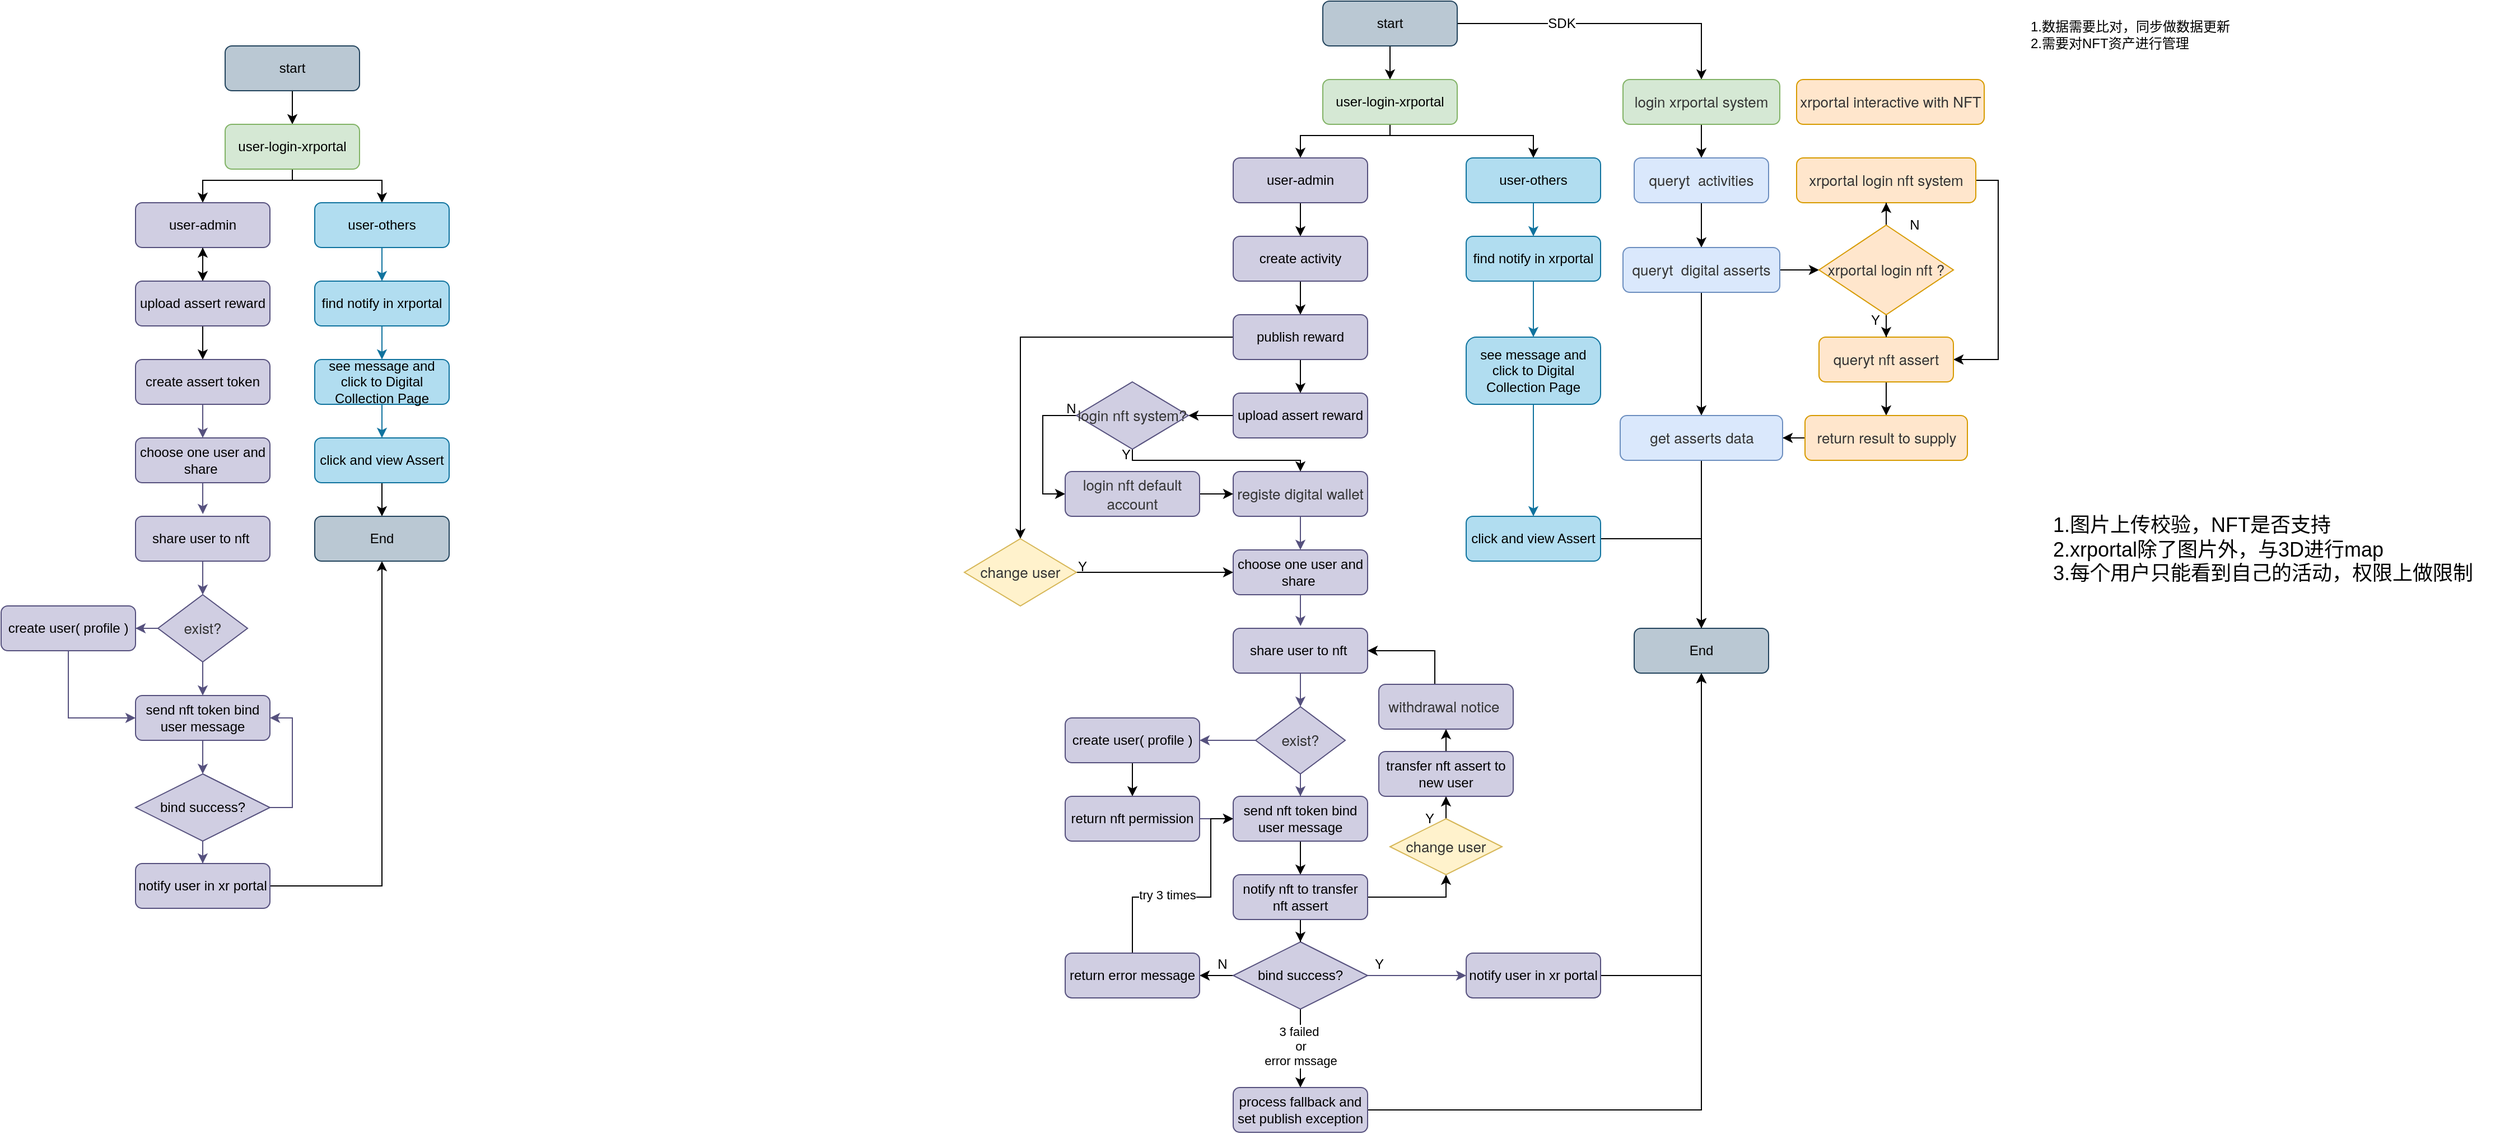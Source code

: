 <mxfile version="20.3.0" type="device" pages="12"><diagram id="OwzLED5btKq2g3mObIQb" name="nft process"><mxGraphModel dx="2412" dy="1082" grid="1" gridSize="10" guides="1" tooltips="1" connect="1" arrows="1" fold="1" page="1" pageScale="1" pageWidth="850" pageHeight="1100" math="0" shadow="0"><root><mxCell id="0"/><mxCell id="1" parent="0"/><mxCell id="yTV2iWKlHoK8tfViJ6fG-21" style="edgeStyle=orthogonalEdgeStyle;rounded=0;orthogonalLoop=1;jettySize=auto;html=1;entryX=0.5;entryY=0;entryDx=0;entryDy=0;" parent="1" source="yTV2iWKlHoK8tfViJ6fG-1" target="yTV2iWKlHoK8tfViJ6fG-2" edge="1"><mxGeometry relative="1" as="geometry"/></mxCell><mxCell id="yTV2iWKlHoK8tfViJ6fG-1" value="start" style="rounded=1;whiteSpace=wrap;html=1;fillColor=#bac8d3;strokeColor=#23445d;" parent="1" vertex="1"><mxGeometry x="120" y="40" width="120" height="40" as="geometry"/></mxCell><mxCell id="yTV2iWKlHoK8tfViJ6fG-22" style="edgeStyle=orthogonalEdgeStyle;rounded=0;orthogonalLoop=1;jettySize=auto;html=1;entryX=0.5;entryY=0;entryDx=0;entryDy=0;" parent="1" source="yTV2iWKlHoK8tfViJ6fG-2" target="yTV2iWKlHoK8tfViJ6fG-3" edge="1"><mxGeometry relative="1" as="geometry"><Array as="points"><mxPoint x="180" y="160"/><mxPoint x="100" y="160"/></Array></mxGeometry></mxCell><mxCell id="yTV2iWKlHoK8tfViJ6fG-23" style="edgeStyle=orthogonalEdgeStyle;rounded=0;orthogonalLoop=1;jettySize=auto;html=1;entryX=0.5;entryY=0;entryDx=0;entryDy=0;" parent="1" source="yTV2iWKlHoK8tfViJ6fG-2" target="yTV2iWKlHoK8tfViJ6fG-5" edge="1"><mxGeometry relative="1" as="geometry"><Array as="points"><mxPoint x="180" y="160"/><mxPoint x="260" y="160"/></Array></mxGeometry></mxCell><mxCell id="yTV2iWKlHoK8tfViJ6fG-2" value="user-login-xrportal" style="rounded=1;whiteSpace=wrap;html=1;fillColor=#d5e8d4;strokeColor=#82b366;" parent="1" vertex="1"><mxGeometry x="120" y="110" width="120" height="40" as="geometry"/></mxCell><mxCell id="yTV2iWKlHoK8tfViJ6fG-24" style="edgeStyle=orthogonalEdgeStyle;rounded=0;orthogonalLoop=1;jettySize=auto;html=1;entryX=0.5;entryY=0;entryDx=0;entryDy=0;" parent="1" source="yTV2iWKlHoK8tfViJ6fG-3" target="yTV2iWKlHoK8tfViJ6fG-6" edge="1"><mxGeometry relative="1" as="geometry"/></mxCell><mxCell id="yTV2iWKlHoK8tfViJ6fG-3" value="user-admin" style="rounded=1;whiteSpace=wrap;html=1;fillColor=#d0cee2;strokeColor=#56517e;" parent="1" vertex="1"><mxGeometry x="40" y="180" width="120" height="40" as="geometry"/></mxCell><mxCell id="yTV2iWKlHoK8tfViJ6fG-25" style="edgeStyle=orthogonalEdgeStyle;rounded=0;orthogonalLoop=1;jettySize=auto;html=1;entryX=0.5;entryY=0;entryDx=0;entryDy=0;fillColor=#b1ddf0;strokeColor=#10739e;" parent="1" source="yTV2iWKlHoK8tfViJ6fG-5" target="yTV2iWKlHoK8tfViJ6fG-17" edge="1"><mxGeometry relative="1" as="geometry"/></mxCell><mxCell id="yTV2iWKlHoK8tfViJ6fG-5" value="user-others" style="rounded=1;whiteSpace=wrap;html=1;fillColor=#b1ddf0;strokeColor=#10739e;" parent="1" vertex="1"><mxGeometry x="200" y="180" width="120" height="40" as="geometry"/></mxCell><mxCell id="yTV2iWKlHoK8tfViJ6fG-26" style="edgeStyle=orthogonalEdgeStyle;rounded=0;orthogonalLoop=1;jettySize=auto;html=1;entryX=0.5;entryY=0;entryDx=0;entryDy=0;" parent="1" source="yTV2iWKlHoK8tfViJ6fG-6" target="yTV2iWKlHoK8tfViJ6fG-12" edge="1"><mxGeometry relative="1" as="geometry"/></mxCell><mxCell id="yTV2iWKlHoK8tfViJ6fG-42" value="" style="edgeStyle=orthogonalEdgeStyle;rounded=0;orthogonalLoop=1;jettySize=auto;html=1;" parent="1" source="yTV2iWKlHoK8tfViJ6fG-6" target="yTV2iWKlHoK8tfViJ6fG-3" edge="1"><mxGeometry relative="1" as="geometry"/></mxCell><mxCell id="yTV2iWKlHoK8tfViJ6fG-6" value="upload assert reward" style="rounded=1;whiteSpace=wrap;html=1;fillColor=#d0cee2;strokeColor=#56517e;" parent="1" vertex="1"><mxGeometry x="40" y="250" width="120" height="40" as="geometry"/></mxCell><mxCell id="yTV2iWKlHoK8tfViJ6fG-30" style="edgeStyle=orthogonalEdgeStyle;rounded=0;orthogonalLoop=1;jettySize=auto;html=1;entryX=0.501;entryY=-0.051;entryDx=0;entryDy=0;entryPerimeter=0;fillColor=#d0cee2;strokeColor=#56517e;" parent="1" source="yTV2iWKlHoK8tfViJ6fG-8" target="yTV2iWKlHoK8tfViJ6fG-9" edge="1"><mxGeometry relative="1" as="geometry"/></mxCell><mxCell id="yTV2iWKlHoK8tfViJ6fG-8" value="choose one user and share&amp;nbsp;" style="rounded=1;whiteSpace=wrap;html=1;fillColor=#d0cee2;strokeColor=#56517e;" parent="1" vertex="1"><mxGeometry x="40" y="390" width="120" height="40" as="geometry"/></mxCell><mxCell id="yTV2iWKlHoK8tfViJ6fG-31" style="edgeStyle=orthogonalEdgeStyle;rounded=0;orthogonalLoop=1;jettySize=auto;html=1;entryX=0.5;entryY=0;entryDx=0;entryDy=0;fillColor=#d0cee2;strokeColor=#56517e;" parent="1" source="yTV2iWKlHoK8tfViJ6fG-9" target="yTV2iWKlHoK8tfViJ6fG-10" edge="1"><mxGeometry relative="1" as="geometry"/></mxCell><mxCell id="yTV2iWKlHoK8tfViJ6fG-9" value="share user to nft&amp;nbsp;" style="rounded=1;whiteSpace=wrap;html=1;fillColor=#d0cee2;strokeColor=#56517e;" parent="1" vertex="1"><mxGeometry x="40" y="460" width="120" height="40" as="geometry"/></mxCell><mxCell id="yTV2iWKlHoK8tfViJ6fG-34" style="edgeStyle=orthogonalEdgeStyle;rounded=0;orthogonalLoop=1;jettySize=auto;html=1;entryX=1;entryY=0.5;entryDx=0;entryDy=0;fillColor=#d0cee2;strokeColor=#56517e;" parent="1" source="yTV2iWKlHoK8tfViJ6fG-10" target="yTV2iWKlHoK8tfViJ6fG-11" edge="1"><mxGeometry relative="1" as="geometry"/></mxCell><mxCell id="yTV2iWKlHoK8tfViJ6fG-35" style="edgeStyle=orthogonalEdgeStyle;rounded=0;orthogonalLoop=1;jettySize=auto;html=1;entryX=0.5;entryY=0;entryDx=0;entryDy=0;fillColor=#d0cee2;strokeColor=#56517e;" parent="1" source="yTV2iWKlHoK8tfViJ6fG-10" target="yTV2iWKlHoK8tfViJ6fG-14" edge="1"><mxGeometry relative="1" as="geometry"/></mxCell><mxCell id="yTV2iWKlHoK8tfViJ6fG-10" value="&lt;span style=&quot;color: rgb(51, 51, 51); font-family: &amp;quot;Helvetica Neue&amp;quot;, Helvetica, Arial, &amp;quot;Hiragino Sans GB&amp;quot;, &amp;quot;Hiragino Sans GB W3&amp;quot;, &amp;quot;Microsoft YaHei UI&amp;quot;, &amp;quot;Microsoft YaHei&amp;quot;, sans-serif; font-size: 13px; text-align: left;&quot;&gt;exist?&lt;/span&gt;" style="rhombus;whiteSpace=wrap;html=1;fillColor=#d0cee2;strokeColor=#56517e;" parent="1" vertex="1"><mxGeometry x="60" y="530" width="80" height="60" as="geometry"/></mxCell><mxCell id="yTV2iWKlHoK8tfViJ6fG-39" style="edgeStyle=orthogonalEdgeStyle;rounded=0;orthogonalLoop=1;jettySize=auto;html=1;entryX=0;entryY=0.5;entryDx=0;entryDy=0;fillColor=#d0cee2;strokeColor=#56517e;" parent="1" source="yTV2iWKlHoK8tfViJ6fG-11" target="yTV2iWKlHoK8tfViJ6fG-14" edge="1"><mxGeometry relative="1" as="geometry"/></mxCell><mxCell id="yTV2iWKlHoK8tfViJ6fG-11" value="create user( profile )" style="rounded=1;whiteSpace=wrap;html=1;fillColor=#d0cee2;strokeColor=#56517e;" parent="1" vertex="1"><mxGeometry x="-80" y="540" width="120" height="40" as="geometry"/></mxCell><mxCell id="yTV2iWKlHoK8tfViJ6fG-28" style="edgeStyle=orthogonalEdgeStyle;rounded=0;orthogonalLoop=1;jettySize=auto;html=1;entryX=0.5;entryY=0;entryDx=0;entryDy=0;fillColor=#d0cee2;strokeColor=#56517e;" parent="1" source="yTV2iWKlHoK8tfViJ6fG-12" target="yTV2iWKlHoK8tfViJ6fG-8" edge="1"><mxGeometry relative="1" as="geometry"/></mxCell><mxCell id="yTV2iWKlHoK8tfViJ6fG-12" value="create assert token" style="rounded=1;whiteSpace=wrap;html=1;fillColor=#d0cee2;strokeColor=#56517e;" parent="1" vertex="1"><mxGeometry x="40" y="320" width="120" height="40" as="geometry"/></mxCell><mxCell id="yTV2iWKlHoK8tfViJ6fG-13" style="edgeStyle=orthogonalEdgeStyle;rounded=0;orthogonalLoop=1;jettySize=auto;html=1;exitX=0.5;exitY=1;exitDx=0;exitDy=0;fillColor=#d0cee2;strokeColor=#56517e;" parent="1" source="yTV2iWKlHoK8tfViJ6fG-11" target="yTV2iWKlHoK8tfViJ6fG-11" edge="1"><mxGeometry relative="1" as="geometry"/></mxCell><mxCell id="yTV2iWKlHoK8tfViJ6fG-36" style="edgeStyle=orthogonalEdgeStyle;rounded=0;orthogonalLoop=1;jettySize=auto;html=1;entryX=0.5;entryY=0;entryDx=0;entryDy=0;fillColor=#d0cee2;strokeColor=#56517e;" parent="1" source="yTV2iWKlHoK8tfViJ6fG-14" target="yTV2iWKlHoK8tfViJ6fG-16" edge="1"><mxGeometry relative="1" as="geometry"/></mxCell><mxCell id="yTV2iWKlHoK8tfViJ6fG-14" value="send nft token bind user message" style="rounded=1;whiteSpace=wrap;html=1;fillColor=#d0cee2;strokeColor=#56517e;" parent="1" vertex="1"><mxGeometry x="40" y="620" width="120" height="40" as="geometry"/></mxCell><mxCell id="yTV2iWKlHoK8tfViJ6fG-38" style="edgeStyle=orthogonalEdgeStyle;rounded=0;orthogonalLoop=1;jettySize=auto;html=1;entryX=0.5;entryY=1;entryDx=0;entryDy=0;" parent="1" source="yTV2iWKlHoK8tfViJ6fG-15" target="yTV2iWKlHoK8tfViJ6fG-32" edge="1"><mxGeometry relative="1" as="geometry"/></mxCell><mxCell id="yTV2iWKlHoK8tfViJ6fG-15" value="notify user in xr portal" style="rounded=1;whiteSpace=wrap;html=1;fillColor=#d0cee2;strokeColor=#56517e;" parent="1" vertex="1"><mxGeometry x="40" y="770" width="120" height="40" as="geometry"/></mxCell><mxCell id="yTV2iWKlHoK8tfViJ6fG-37" style="edgeStyle=orthogonalEdgeStyle;rounded=0;orthogonalLoop=1;jettySize=auto;html=1;entryX=0.5;entryY=0;entryDx=0;entryDy=0;fillColor=#d0cee2;strokeColor=#56517e;" parent="1" source="yTV2iWKlHoK8tfViJ6fG-16" target="yTV2iWKlHoK8tfViJ6fG-15" edge="1"><mxGeometry relative="1" as="geometry"/></mxCell><mxCell id="yTV2iWKlHoK8tfViJ6fG-41" style="edgeStyle=orthogonalEdgeStyle;rounded=0;orthogonalLoop=1;jettySize=auto;html=1;entryX=1;entryY=0.5;entryDx=0;entryDy=0;exitX=1;exitY=0.5;exitDx=0;exitDy=0;fillColor=#d0cee2;strokeColor=#56517e;" parent="1" source="yTV2iWKlHoK8tfViJ6fG-16" target="yTV2iWKlHoK8tfViJ6fG-14" edge="1"><mxGeometry relative="1" as="geometry"/></mxCell><mxCell id="yTV2iWKlHoK8tfViJ6fG-16" value="bind success?" style="rhombus;whiteSpace=wrap;html=1;fillColor=#d0cee2;strokeColor=#56517e;" parent="1" vertex="1"><mxGeometry x="40" y="690" width="120" height="60" as="geometry"/></mxCell><mxCell id="yTV2iWKlHoK8tfViJ6fG-27" style="edgeStyle=orthogonalEdgeStyle;rounded=0;orthogonalLoop=1;jettySize=auto;html=1;entryX=0.5;entryY=0;entryDx=0;entryDy=0;fillColor=#b1ddf0;strokeColor=#10739e;" parent="1" source="yTV2iWKlHoK8tfViJ6fG-17" target="yTV2iWKlHoK8tfViJ6fG-18" edge="1"><mxGeometry relative="1" as="geometry"/></mxCell><mxCell id="yTV2iWKlHoK8tfViJ6fG-17" value="find notify in xrportal" style="rounded=1;whiteSpace=wrap;html=1;fillColor=#b1ddf0;strokeColor=#10739e;" parent="1" vertex="1"><mxGeometry x="200" y="250" width="120" height="40" as="geometry"/></mxCell><mxCell id="yTV2iWKlHoK8tfViJ6fG-29" style="edgeStyle=orthogonalEdgeStyle;rounded=0;orthogonalLoop=1;jettySize=auto;html=1;entryX=0.5;entryY=0;entryDx=0;entryDy=0;fillColor=#b1ddf0;strokeColor=#10739e;" parent="1" source="yTV2iWKlHoK8tfViJ6fG-18" target="yTV2iWKlHoK8tfViJ6fG-19" edge="1"><mxGeometry relative="1" as="geometry"/></mxCell><mxCell id="yTV2iWKlHoK8tfViJ6fG-18" value="see message and click to Digital Collection Page" style="rounded=1;whiteSpace=wrap;html=1;fillColor=#b1ddf0;strokeColor=#10739e;" parent="1" vertex="1"><mxGeometry x="200" y="320" width="120" height="40" as="geometry"/></mxCell><mxCell id="yTV2iWKlHoK8tfViJ6fG-33" style="edgeStyle=orthogonalEdgeStyle;rounded=0;orthogonalLoop=1;jettySize=auto;html=1;entryX=0.5;entryY=0;entryDx=0;entryDy=0;" parent="1" source="yTV2iWKlHoK8tfViJ6fG-19" target="yTV2iWKlHoK8tfViJ6fG-32" edge="1"><mxGeometry relative="1" as="geometry"/></mxCell><mxCell id="yTV2iWKlHoK8tfViJ6fG-19" value="click and view Assert" style="rounded=1;whiteSpace=wrap;html=1;fillColor=#b1ddf0;strokeColor=#10739e;" parent="1" vertex="1"><mxGeometry x="200" y="390" width="120" height="40" as="geometry"/></mxCell><mxCell id="yTV2iWKlHoK8tfViJ6fG-32" value="End" style="rounded=1;whiteSpace=wrap;html=1;fillColor=#bac8d3;strokeColor=#23445d;" parent="1" vertex="1"><mxGeometry x="200" y="460" width="120" height="40" as="geometry"/></mxCell><mxCell id="Bcd1delZF4PFB6sssb2s-1" style="edgeStyle=orthogonalEdgeStyle;rounded=0;orthogonalLoop=1;jettySize=auto;html=1;entryX=0.5;entryY=0;entryDx=0;entryDy=0;exitX=0.5;exitY=1;exitDx=0;exitDy=0;" parent="1" source="Bcd1delZF4PFB6sssb2s-2" target="Bcd1delZF4PFB6sssb2s-5" edge="1"><mxGeometry relative="1" as="geometry"><mxPoint x="1208" y="40" as="sourcePoint"/><mxPoint x="1208" y="70" as="targetPoint"/><Array as="points"><mxPoint x="1160" y="50"/><mxPoint x="1160" y="50"/></Array></mxGeometry></mxCell><mxCell id="0gSmfvsKH7XlXvxV3nWD-12" style="edgeStyle=orthogonalEdgeStyle;rounded=0;orthogonalLoop=1;jettySize=auto;html=1;fontSize=12;exitX=1;exitY=0.5;exitDx=0;exitDy=0;" parent="1" source="Bcd1delZF4PFB6sssb2s-2" target="0gSmfvsKH7XlXvxV3nWD-1" edge="1"><mxGeometry relative="1" as="geometry"><mxPoint x="1268" y="20" as="sourcePoint"/></mxGeometry></mxCell><mxCell id="0gSmfvsKH7XlXvxV3nWD-13" value="SDK" style="edgeLabel;html=1;align=center;verticalAlign=middle;resizable=0;points=[];fontSize=12;" parent="0gSmfvsKH7XlXvxV3nWD-12" vertex="1" connectable="0"><mxGeometry x="-0.311" relative="1" as="geometry"><mxPoint as="offset"/></mxGeometry></mxCell><mxCell id="Bcd1delZF4PFB6sssb2s-2" value="start" style="rounded=1;whiteSpace=wrap;html=1;fillColor=#bac8d3;strokeColor=#23445d;" parent="1" vertex="1"><mxGeometry x="1100" width="120" height="40" as="geometry"/></mxCell><mxCell id="Bcd1delZF4PFB6sssb2s-3" style="edgeStyle=orthogonalEdgeStyle;rounded=0;orthogonalLoop=1;jettySize=auto;html=1;entryX=0.5;entryY=0;entryDx=0;entryDy=0;" parent="1" source="Bcd1delZF4PFB6sssb2s-5" target="Bcd1delZF4PFB6sssb2s-7" edge="1"><mxGeometry relative="1" as="geometry"><Array as="points"><mxPoint x="1160" y="120"/><mxPoint x="1080" y="120"/></Array></mxGeometry></mxCell><mxCell id="Bcd1delZF4PFB6sssb2s-4" style="edgeStyle=orthogonalEdgeStyle;rounded=0;orthogonalLoop=1;jettySize=auto;html=1;entryX=0.5;entryY=0;entryDx=0;entryDy=0;exitX=0.5;exitY=1;exitDx=0;exitDy=0;" parent="1" source="Bcd1delZF4PFB6sssb2s-5" target="Bcd1delZF4PFB6sssb2s-9" edge="1"><mxGeometry relative="1" as="geometry"><Array as="points"><mxPoint x="1160" y="120"/><mxPoint x="1288" y="120"/></Array><mxPoint x="1208" y="110" as="sourcePoint"/></mxGeometry></mxCell><mxCell id="Bcd1delZF4PFB6sssb2s-5" value="user-login-xrportal" style="rounded=1;whiteSpace=wrap;html=1;fillColor=#d5e8d4;strokeColor=#82b366;" parent="1" vertex="1"><mxGeometry x="1100" y="70" width="120" height="40" as="geometry"/></mxCell><mxCell id="Bcd1delZF4PFB6sssb2s-42" style="edgeStyle=orthogonalEdgeStyle;rounded=0;orthogonalLoop=1;jettySize=auto;html=1;entryX=0.5;entryY=0;entryDx=0;entryDy=0;" parent="1" source="Bcd1delZF4PFB6sssb2s-7" target="Bcd1delZF4PFB6sssb2s-39" edge="1"><mxGeometry relative="1" as="geometry"/></mxCell><mxCell id="Bcd1delZF4PFB6sssb2s-7" value="user-admin" style="rounded=1;whiteSpace=wrap;html=1;fillColor=#d0cee2;strokeColor=#56517e;" parent="1" vertex="1"><mxGeometry x="1020" y="140" width="120" height="40" as="geometry"/></mxCell><mxCell id="Bcd1delZF4PFB6sssb2s-8" style="edgeStyle=orthogonalEdgeStyle;rounded=0;orthogonalLoop=1;jettySize=auto;html=1;entryX=0.5;entryY=0;entryDx=0;entryDy=0;fillColor=#b1ddf0;strokeColor=#10739e;" parent="1" source="Bcd1delZF4PFB6sssb2s-9" target="Bcd1delZF4PFB6sssb2s-33" edge="1"><mxGeometry relative="1" as="geometry"/></mxCell><mxCell id="Bcd1delZF4PFB6sssb2s-9" value="user-others" style="rounded=1;whiteSpace=wrap;html=1;fillColor=#b1ddf0;strokeColor=#10739e;" parent="1" vertex="1"><mxGeometry x="1228" y="140" width="120" height="40" as="geometry"/></mxCell><mxCell id="Bcd1delZF4PFB6sssb2s-50" style="edgeStyle=orthogonalEdgeStyle;rounded=0;orthogonalLoop=1;jettySize=auto;html=1;" parent="1" source="Bcd1delZF4PFB6sssb2s-12" target="Bcd1delZF4PFB6sssb2s-49" edge="1"><mxGeometry relative="1" as="geometry"/></mxCell><mxCell id="Bcd1delZF4PFB6sssb2s-12" value="upload assert reward" style="rounded=1;whiteSpace=wrap;html=1;fillColor=#d0cee2;strokeColor=#56517e;" parent="1" vertex="1"><mxGeometry x="1020" y="350" width="120" height="40" as="geometry"/></mxCell><mxCell id="Bcd1delZF4PFB6sssb2s-13" style="edgeStyle=orthogonalEdgeStyle;rounded=0;orthogonalLoop=1;jettySize=auto;html=1;entryX=0.501;entryY=-0.051;entryDx=0;entryDy=0;entryPerimeter=0;fillColor=#d0cee2;strokeColor=#56517e;" parent="1" source="Bcd1delZF4PFB6sssb2s-14" target="Bcd1delZF4PFB6sssb2s-16" edge="1"><mxGeometry relative="1" as="geometry"/></mxCell><mxCell id="Bcd1delZF4PFB6sssb2s-14" value="choose one user and share&amp;nbsp;" style="rounded=1;whiteSpace=wrap;html=1;fillColor=#d0cee2;strokeColor=#56517e;" parent="1" vertex="1"><mxGeometry x="1020" y="490" width="120" height="40" as="geometry"/></mxCell><mxCell id="Bcd1delZF4PFB6sssb2s-15" style="edgeStyle=orthogonalEdgeStyle;rounded=0;orthogonalLoop=1;jettySize=auto;html=1;entryX=0.5;entryY=0;entryDx=0;entryDy=0;fillColor=#d0cee2;strokeColor=#56517e;" parent="1" source="Bcd1delZF4PFB6sssb2s-16" target="Bcd1delZF4PFB6sssb2s-19" edge="1"><mxGeometry relative="1" as="geometry"/></mxCell><mxCell id="Bcd1delZF4PFB6sssb2s-16" value="share user to nft&amp;nbsp;" style="rounded=1;whiteSpace=wrap;html=1;fillColor=#d0cee2;strokeColor=#56517e;" parent="1" vertex="1"><mxGeometry x="1020" y="560" width="120" height="40" as="geometry"/></mxCell><mxCell id="Bcd1delZF4PFB6sssb2s-17" style="edgeStyle=orthogonalEdgeStyle;rounded=0;orthogonalLoop=1;jettySize=auto;html=1;entryX=1;entryY=0.5;entryDx=0;entryDy=0;fillColor=#d0cee2;strokeColor=#56517e;" parent="1" source="Bcd1delZF4PFB6sssb2s-19" target="Bcd1delZF4PFB6sssb2s-21" edge="1"><mxGeometry relative="1" as="geometry"/></mxCell><mxCell id="Bcd1delZF4PFB6sssb2s-18" style="edgeStyle=orthogonalEdgeStyle;rounded=0;orthogonalLoop=1;jettySize=auto;html=1;entryX=0.5;entryY=0;entryDx=0;entryDy=0;fillColor=#d0cee2;strokeColor=#56517e;" parent="1" source="Bcd1delZF4PFB6sssb2s-19" target="Bcd1delZF4PFB6sssb2s-26" edge="1"><mxGeometry relative="1" as="geometry"/></mxCell><mxCell id="Bcd1delZF4PFB6sssb2s-19" value="&lt;span style=&quot;color: rgb(51, 51, 51); font-family: &amp;quot;Helvetica Neue&amp;quot;, Helvetica, Arial, &amp;quot;Hiragino Sans GB&amp;quot;, &amp;quot;Hiragino Sans GB W3&amp;quot;, &amp;quot;Microsoft YaHei UI&amp;quot;, &amp;quot;Microsoft YaHei&amp;quot;, sans-serif; font-size: 13px; text-align: left;&quot;&gt;exist?&lt;/span&gt;" style="rhombus;whiteSpace=wrap;html=1;fillColor=#d0cee2;strokeColor=#56517e;" parent="1" vertex="1"><mxGeometry x="1040" y="630" width="80" height="60" as="geometry"/></mxCell><mxCell id="Bcd1delZF4PFB6sssb2s-20" style="edgeStyle=orthogonalEdgeStyle;rounded=0;orthogonalLoop=1;jettySize=auto;html=1;entryX=0;entryY=0.5;entryDx=0;entryDy=0;fillColor=#d0cee2;strokeColor=#56517e;exitX=1;exitY=0.5;exitDx=0;exitDy=0;" parent="1" source="Bcd1delZF4PFB6sssb2s-47" target="Bcd1delZF4PFB6sssb2s-26" edge="1"><mxGeometry relative="1" as="geometry"/></mxCell><mxCell id="Bcd1delZF4PFB6sssb2s-48" style="edgeStyle=orthogonalEdgeStyle;rounded=0;orthogonalLoop=1;jettySize=auto;html=1;entryX=0.5;entryY=0;entryDx=0;entryDy=0;" parent="1" source="Bcd1delZF4PFB6sssb2s-21" target="Bcd1delZF4PFB6sssb2s-47" edge="1"><mxGeometry relative="1" as="geometry"/></mxCell><mxCell id="Bcd1delZF4PFB6sssb2s-21" value="create user( profile )" style="rounded=1;whiteSpace=wrap;html=1;fillColor=#d0cee2;strokeColor=#56517e;" parent="1" vertex="1"><mxGeometry x="870" y="640" width="120" height="40" as="geometry"/></mxCell><mxCell id="Bcd1delZF4PFB6sssb2s-22" style="edgeStyle=orthogonalEdgeStyle;rounded=0;orthogonalLoop=1;jettySize=auto;html=1;entryX=0.5;entryY=0;entryDx=0;entryDy=0;fillColor=#d0cee2;strokeColor=#56517e;" parent="1" source="Bcd1delZF4PFB6sssb2s-23" target="Bcd1delZF4PFB6sssb2s-14" edge="1"><mxGeometry relative="1" as="geometry"/></mxCell><mxCell id="Bcd1delZF4PFB6sssb2s-23" value="&lt;span style=&quot;color: rgb(51, 51, 51); font-family: &amp;quot;Helvetica Neue&amp;quot;, Helvetica, Arial, &amp;quot;Hiragino Sans GB&amp;quot;, &amp;quot;Hiragino Sans GB W3&amp;quot;, &amp;quot;Microsoft YaHei UI&amp;quot;, &amp;quot;Microsoft YaHei&amp;quot;, sans-serif; font-size: 13px; text-align: start;&quot;&gt;registe digital wallet&lt;/span&gt;" style="rounded=1;whiteSpace=wrap;html=1;fillColor=#d0cee2;strokeColor=#56517e;" parent="1" vertex="1"><mxGeometry x="1020" y="420" width="120" height="40" as="geometry"/></mxCell><mxCell id="Bcd1delZF4PFB6sssb2s-24" style="edgeStyle=orthogonalEdgeStyle;rounded=0;orthogonalLoop=1;jettySize=auto;html=1;exitX=0.5;exitY=1;exitDx=0;exitDy=0;fillColor=#d0cee2;strokeColor=#56517e;" parent="1" source="Bcd1delZF4PFB6sssb2s-21" target="Bcd1delZF4PFB6sssb2s-21" edge="1"><mxGeometry relative="1" as="geometry"/></mxCell><mxCell id="Bcd1delZF4PFB6sssb2s-58" style="edgeStyle=orthogonalEdgeStyle;rounded=0;orthogonalLoop=1;jettySize=auto;html=1;entryX=0.5;entryY=0;entryDx=0;entryDy=0;" parent="1" source="Bcd1delZF4PFB6sssb2s-26" target="Bcd1delZF4PFB6sssb2s-57" edge="1"><mxGeometry relative="1" as="geometry"/></mxCell><mxCell id="Bcd1delZF4PFB6sssb2s-26" value="send nft token bind user message" style="rounded=1;whiteSpace=wrap;html=1;fillColor=#d0cee2;strokeColor=#56517e;" parent="1" vertex="1"><mxGeometry x="1020" y="710" width="120" height="40" as="geometry"/></mxCell><mxCell id="Bcd1delZF4PFB6sssb2s-27" style="edgeStyle=orthogonalEdgeStyle;rounded=0;orthogonalLoop=1;jettySize=auto;html=1;entryX=0.5;entryY=1;entryDx=0;entryDy=0;" parent="1" source="Bcd1delZF4PFB6sssb2s-28" target="Bcd1delZF4PFB6sssb2s-38" edge="1"><mxGeometry relative="1" as="geometry"/></mxCell><mxCell id="41w808TsFpHUqUHO32C0-8" style="edgeStyle=orthogonalEdgeStyle;rounded=0;orthogonalLoop=1;jettySize=auto;html=1;entryX=0.5;entryY=1;entryDx=0;entryDy=0;exitX=1;exitY=0.5;exitDx=0;exitDy=0;" parent="1" source="Bcd1delZF4PFB6sssb2s-57" target="41w808TsFpHUqUHO32C0-7" edge="1"><mxGeometry relative="1" as="geometry"/></mxCell><mxCell id="Bcd1delZF4PFB6sssb2s-28" value="notify user in xr portal" style="rounded=1;whiteSpace=wrap;html=1;fillColor=#d0cee2;strokeColor=#56517e;" parent="1" vertex="1"><mxGeometry x="1228" y="850" width="120" height="40" as="geometry"/></mxCell><mxCell id="Bcd1delZF4PFB6sssb2s-29" style="edgeStyle=orthogonalEdgeStyle;rounded=0;orthogonalLoop=1;jettySize=auto;html=1;entryX=0;entryY=0.5;entryDx=0;entryDy=0;fillColor=#d0cee2;strokeColor=#56517e;" parent="1" source="Bcd1delZF4PFB6sssb2s-31" target="Bcd1delZF4PFB6sssb2s-28" edge="1"><mxGeometry relative="1" as="geometry"/></mxCell><mxCell id="Bcd1delZF4PFB6sssb2s-64" style="edgeStyle=orthogonalEdgeStyle;rounded=0;orthogonalLoop=1;jettySize=auto;html=1;" parent="1" source="Bcd1delZF4PFB6sssb2s-31" target="Bcd1delZF4PFB6sssb2s-63" edge="1"><mxGeometry relative="1" as="geometry"/></mxCell><mxCell id="Bcd1delZF4PFB6sssb2s-69" style="edgeStyle=orthogonalEdgeStyle;rounded=0;orthogonalLoop=1;jettySize=auto;html=1;entryX=0.5;entryY=0;entryDx=0;entryDy=0;" parent="1" source="Bcd1delZF4PFB6sssb2s-31" target="Bcd1delZF4PFB6sssb2s-67" edge="1"><mxGeometry relative="1" as="geometry"/></mxCell><mxCell id="Bcd1delZF4PFB6sssb2s-70" value="3 failed&amp;nbsp;&lt;br&gt;or&lt;br&gt;error mssage" style="edgeLabel;html=1;align=center;verticalAlign=middle;resizable=0;points=[];" parent="Bcd1delZF4PFB6sssb2s-69" vertex="1" connectable="0"><mxGeometry x="0.308" y="-1" relative="1" as="geometry"><mxPoint x="1" y="-13" as="offset"/></mxGeometry></mxCell><mxCell id="Bcd1delZF4PFB6sssb2s-31" value="bind success?" style="rhombus;whiteSpace=wrap;html=1;fillColor=#d0cee2;strokeColor=#56517e;" parent="1" vertex="1"><mxGeometry x="1020" y="840" width="120" height="60" as="geometry"/></mxCell><mxCell id="Bcd1delZF4PFB6sssb2s-32" style="edgeStyle=orthogonalEdgeStyle;rounded=0;orthogonalLoop=1;jettySize=auto;html=1;entryX=0.5;entryY=0;entryDx=0;entryDy=0;fillColor=#b1ddf0;strokeColor=#10739e;" parent="1" source="Bcd1delZF4PFB6sssb2s-33" target="Bcd1delZF4PFB6sssb2s-35" edge="1"><mxGeometry relative="1" as="geometry"/></mxCell><mxCell id="Bcd1delZF4PFB6sssb2s-33" value="find notify in xrportal" style="rounded=1;whiteSpace=wrap;html=1;fillColor=#b1ddf0;strokeColor=#10739e;" parent="1" vertex="1"><mxGeometry x="1228" y="210" width="120" height="40" as="geometry"/></mxCell><mxCell id="Bcd1delZF4PFB6sssb2s-34" style="edgeStyle=orthogonalEdgeStyle;rounded=0;orthogonalLoop=1;jettySize=auto;html=1;entryX=0.5;entryY=0;entryDx=0;entryDy=0;fillColor=#b1ddf0;strokeColor=#10739e;" parent="1" source="Bcd1delZF4PFB6sssb2s-35" target="Bcd1delZF4PFB6sssb2s-37" edge="1"><mxGeometry relative="1" as="geometry"/></mxCell><mxCell id="Bcd1delZF4PFB6sssb2s-35" value="see message and click to Digital Collection Page" style="rounded=1;whiteSpace=wrap;html=1;fillColor=#b1ddf0;strokeColor=#10739e;" parent="1" vertex="1"><mxGeometry x="1228" y="300" width="120" height="60" as="geometry"/></mxCell><mxCell id="Bcd1delZF4PFB6sssb2s-36" style="edgeStyle=orthogonalEdgeStyle;rounded=0;orthogonalLoop=1;jettySize=auto;html=1;entryX=0.5;entryY=0;entryDx=0;entryDy=0;" parent="1" source="Bcd1delZF4PFB6sssb2s-37" target="Bcd1delZF4PFB6sssb2s-38" edge="1"><mxGeometry relative="1" as="geometry"/></mxCell><mxCell id="Bcd1delZF4PFB6sssb2s-37" value="click and view Assert" style="rounded=1;whiteSpace=wrap;html=1;fillColor=#b1ddf0;strokeColor=#10739e;" parent="1" vertex="1"><mxGeometry x="1228" y="460" width="120" height="40" as="geometry"/></mxCell><mxCell id="Bcd1delZF4PFB6sssb2s-38" value="End" style="rounded=1;whiteSpace=wrap;html=1;fillColor=#bac8d3;strokeColor=#23445d;" parent="1" vertex="1"><mxGeometry x="1378" y="560" width="120" height="40" as="geometry"/></mxCell><mxCell id="Bcd1delZF4PFB6sssb2s-43" style="edgeStyle=orthogonalEdgeStyle;rounded=0;orthogonalLoop=1;jettySize=auto;html=1;entryX=0.5;entryY=0;entryDx=0;entryDy=0;" parent="1" source="Bcd1delZF4PFB6sssb2s-39" target="Bcd1delZF4PFB6sssb2s-40" edge="1"><mxGeometry relative="1" as="geometry"/></mxCell><mxCell id="Bcd1delZF4PFB6sssb2s-39" value="create activity" style="rounded=1;whiteSpace=wrap;html=1;fillColor=#d0cee2;strokeColor=#56517e;" parent="1" vertex="1"><mxGeometry x="1020" y="210" width="120" height="40" as="geometry"/></mxCell><mxCell id="Bcd1delZF4PFB6sssb2s-44" style="edgeStyle=orthogonalEdgeStyle;rounded=0;orthogonalLoop=1;jettySize=auto;html=1;entryX=0.5;entryY=0;entryDx=0;entryDy=0;" parent="1" source="Bcd1delZF4PFB6sssb2s-40" target="Bcd1delZF4PFB6sssb2s-12" edge="1"><mxGeometry relative="1" as="geometry"/></mxCell><mxCell id="41w808TsFpHUqUHO32C0-2" style="edgeStyle=orthogonalEdgeStyle;rounded=0;orthogonalLoop=1;jettySize=auto;html=1;entryX=0.5;entryY=0;entryDx=0;entryDy=0;" parent="1" source="Bcd1delZF4PFB6sssb2s-40" target="41w808TsFpHUqUHO32C0-1" edge="1"><mxGeometry relative="1" as="geometry"/></mxCell><mxCell id="Bcd1delZF4PFB6sssb2s-40" value="publish reward" style="rounded=1;whiteSpace=wrap;html=1;fillColor=#d0cee2;strokeColor=#56517e;" parent="1" vertex="1"><mxGeometry x="1020" y="280" width="120" height="40" as="geometry"/></mxCell><mxCell id="Bcd1delZF4PFB6sssb2s-47" value="return nft permission" style="rounded=1;whiteSpace=wrap;html=1;fillColor=#d0cee2;strokeColor=#56517e;" parent="1" vertex="1"><mxGeometry x="870" y="710" width="120" height="40" as="geometry"/></mxCell><mxCell id="Bcd1delZF4PFB6sssb2s-52" style="edgeStyle=orthogonalEdgeStyle;rounded=0;orthogonalLoop=1;jettySize=auto;html=1;exitX=0;exitY=0.5;exitDx=0;exitDy=0;entryX=0;entryY=0.5;entryDx=0;entryDy=0;" parent="1" source="Bcd1delZF4PFB6sssb2s-49" target="Bcd1delZF4PFB6sssb2s-51" edge="1"><mxGeometry relative="1" as="geometry"><Array as="points"><mxPoint x="850" y="370"/><mxPoint x="850" y="440"/></Array></mxGeometry></mxCell><mxCell id="Bcd1delZF4PFB6sssb2s-54" style="edgeStyle=orthogonalEdgeStyle;rounded=0;orthogonalLoop=1;jettySize=auto;html=1;entryX=0.5;entryY=0;entryDx=0;entryDy=0;" parent="1" source="Bcd1delZF4PFB6sssb2s-49" target="Bcd1delZF4PFB6sssb2s-23" edge="1"><mxGeometry relative="1" as="geometry"><Array as="points"><mxPoint x="930" y="410"/><mxPoint x="1080" y="410"/></Array></mxGeometry></mxCell><mxCell id="Bcd1delZF4PFB6sssb2s-49" value="&lt;span style=&quot;color: rgb(51, 51, 51); font-family: &amp;quot;Helvetica Neue&amp;quot;, Helvetica, Arial, &amp;quot;Hiragino Sans GB&amp;quot;, &amp;quot;Hiragino Sans GB W3&amp;quot;, &amp;quot;Microsoft YaHei UI&amp;quot;, &amp;quot;Microsoft YaHei&amp;quot;, sans-serif; font-size: 13px; text-align: left;&quot;&gt;login nft system?&lt;/span&gt;" style="rhombus;whiteSpace=wrap;html=1;fillColor=#d0cee2;strokeColor=#56517e;" parent="1" vertex="1"><mxGeometry x="880" y="340" width="100" height="60" as="geometry"/></mxCell><mxCell id="Bcd1delZF4PFB6sssb2s-53" style="edgeStyle=orthogonalEdgeStyle;rounded=0;orthogonalLoop=1;jettySize=auto;html=1;entryX=0;entryY=0.5;entryDx=0;entryDy=0;" parent="1" source="Bcd1delZF4PFB6sssb2s-51" target="Bcd1delZF4PFB6sssb2s-23" edge="1"><mxGeometry relative="1" as="geometry"/></mxCell><mxCell id="Bcd1delZF4PFB6sssb2s-51" value="&lt;span style=&quot;color: rgb(51, 51, 51); font-family: &amp;quot;Helvetica Neue&amp;quot;, Helvetica, Arial, &amp;quot;Hiragino Sans GB&amp;quot;, &amp;quot;Hiragino Sans GB W3&amp;quot;, &amp;quot;Microsoft YaHei UI&amp;quot;, &amp;quot;Microsoft YaHei&amp;quot;, sans-serif; font-size: 13px; text-align: start;&quot;&gt;login nft default account&lt;/span&gt;" style="rounded=1;whiteSpace=wrap;html=1;fillColor=#d0cee2;strokeColor=#56517e;" parent="1" vertex="1"><mxGeometry x="870" y="420" width="120" height="40" as="geometry"/></mxCell><mxCell id="Bcd1delZF4PFB6sssb2s-55" value="Y" style="text;html=1;align=center;verticalAlign=middle;resizable=0;points=[];autosize=1;strokeColor=none;fillColor=none;" parent="1" vertex="1"><mxGeometry x="909" y="390" width="30" height="30" as="geometry"/></mxCell><mxCell id="Bcd1delZF4PFB6sssb2s-56" value="N" style="text;html=1;align=center;verticalAlign=middle;resizable=0;points=[];autosize=1;strokeColor=none;fillColor=none;" parent="1" vertex="1"><mxGeometry x="860" y="349" width="30" height="30" as="geometry"/></mxCell><mxCell id="Bcd1delZF4PFB6sssb2s-59" style="edgeStyle=orthogonalEdgeStyle;rounded=0;orthogonalLoop=1;jettySize=auto;html=1;entryX=0.5;entryY=0;entryDx=0;entryDy=0;" parent="1" source="Bcd1delZF4PFB6sssb2s-57" target="Bcd1delZF4PFB6sssb2s-31" edge="1"><mxGeometry relative="1" as="geometry"/></mxCell><mxCell id="Bcd1delZF4PFB6sssb2s-57" value="notify nft to transfer nft assert" style="rounded=1;whiteSpace=wrap;html=1;fillColor=#d0cee2;strokeColor=#56517e;" parent="1" vertex="1"><mxGeometry x="1020" y="780" width="120" height="40" as="geometry"/></mxCell><mxCell id="Bcd1delZF4PFB6sssb2s-61" value="N" style="text;html=1;align=center;verticalAlign=middle;resizable=0;points=[];autosize=1;strokeColor=none;fillColor=none;" parent="1" vertex="1"><mxGeometry x="995" y="845" width="30" height="30" as="geometry"/></mxCell><mxCell id="Bcd1delZF4PFB6sssb2s-62" value="Y" style="text;html=1;align=center;verticalAlign=middle;resizable=0;points=[];autosize=1;strokeColor=none;fillColor=none;" parent="1" vertex="1"><mxGeometry x="1135" y="845" width="30" height="30" as="geometry"/></mxCell><mxCell id="Bcd1delZF4PFB6sssb2s-65" style="edgeStyle=orthogonalEdgeStyle;rounded=0;orthogonalLoop=1;jettySize=auto;html=1;entryX=0;entryY=0.5;entryDx=0;entryDy=0;" parent="1" source="Bcd1delZF4PFB6sssb2s-63" target="Bcd1delZF4PFB6sssb2s-26" edge="1"><mxGeometry relative="1" as="geometry"><Array as="points"><mxPoint x="930" y="800"/><mxPoint x="1000" y="800"/><mxPoint x="1000" y="730"/></Array></mxGeometry></mxCell><mxCell id="Bcd1delZF4PFB6sssb2s-66" value="try 3 times" style="edgeLabel;html=1;align=center;verticalAlign=middle;resizable=0;points=[];" parent="Bcd1delZF4PFB6sssb2s-65" vertex="1" connectable="0"><mxGeometry x="-0.23" y="2" relative="1" as="geometry"><mxPoint as="offset"/></mxGeometry></mxCell><mxCell id="Bcd1delZF4PFB6sssb2s-63" value="return error message" style="rounded=1;whiteSpace=wrap;html=1;fillColor=#d0cee2;strokeColor=#56517e;" parent="1" vertex="1"><mxGeometry x="870" y="850" width="120" height="40" as="geometry"/></mxCell><mxCell id="Bcd1delZF4PFB6sssb2s-87" style="edgeStyle=orthogonalEdgeStyle;rounded=0;orthogonalLoop=1;jettySize=auto;html=1;entryX=0.5;entryY=1;entryDx=0;entryDy=0;" parent="1" source="Bcd1delZF4PFB6sssb2s-67" target="Bcd1delZF4PFB6sssb2s-38" edge="1"><mxGeometry relative="1" as="geometry"><Array as="points"><mxPoint x="1438" y="990"/></Array></mxGeometry></mxCell><mxCell id="Bcd1delZF4PFB6sssb2s-67" value="process fallback and set publish exception" style="rounded=1;whiteSpace=wrap;html=1;fillColor=#d0cee2;strokeColor=#56517e;" parent="1" vertex="1"><mxGeometry x="1020" y="970" width="120" height="40" as="geometry"/></mxCell><mxCell id="0gSmfvsKH7XlXvxV3nWD-11" style="edgeStyle=orthogonalEdgeStyle;rounded=0;orthogonalLoop=1;jettySize=auto;html=1;entryX=1;entryY=0.5;entryDx=0;entryDy=0;fontSize=12;" parent="1" source="Bcd1delZF4PFB6sssb2s-71" target="Bcd1delZF4PFB6sssb2s-73" edge="1"><mxGeometry relative="1" as="geometry"><Array as="points"><mxPoint x="1703" y="160"/><mxPoint x="1703" y="320"/></Array></mxGeometry></mxCell><mxCell id="Bcd1delZF4PFB6sssb2s-71" value="&lt;span style=&quot;color: rgb(51, 51, 51); font-family: &amp;quot;Helvetica Neue&amp;quot;, Helvetica, Arial, &amp;quot;Hiragino Sans GB&amp;quot;, &amp;quot;Hiragino Sans GB W3&amp;quot;, &amp;quot;Microsoft YaHei UI&amp;quot;, &amp;quot;Microsoft YaHei&amp;quot;, sans-serif; font-size: 13px; text-align: left;&quot;&gt;xrportal login nft system&lt;/span&gt;" style="rounded=1;whiteSpace=wrap;html=1;fillColor=#ffe6cc;strokeColor=#d79b00;" parent="1" vertex="1"><mxGeometry x="1523" y="140" width="160" height="40" as="geometry"/></mxCell><mxCell id="0gSmfvsKH7XlXvxV3nWD-14" style="edgeStyle=orthogonalEdgeStyle;rounded=0;orthogonalLoop=1;jettySize=auto;html=1;entryX=0.5;entryY=0;entryDx=0;entryDy=0;fontSize=12;" parent="1" source="Bcd1delZF4PFB6sssb2s-73" target="Bcd1delZF4PFB6sssb2s-75" edge="1"><mxGeometry relative="1" as="geometry"/></mxCell><mxCell id="Bcd1delZF4PFB6sssb2s-73" value="&lt;div style=&quot;text-align: left;&quot;&gt;&lt;span style=&quot;background-color: initial; font-size: 13px;&quot;&gt;&lt;font face=&quot;Helvetica Neue, Helvetica, Arial, Hiragino Sans GB, Hiragino Sans GB W3, Microsoft YaHei UI, Microsoft YaHei, sans-serif&quot; color=&quot;#333333&quot;&gt;queryt nft assert&lt;/font&gt;&lt;/span&gt;&lt;/div&gt;" style="rounded=1;whiteSpace=wrap;html=1;fillColor=#ffe6cc;strokeColor=#d79b00;" parent="1" vertex="1"><mxGeometry x="1543" y="300" width="120" height="40" as="geometry"/></mxCell><mxCell id="0gSmfvsKH7XlXvxV3nWD-17" style="edgeStyle=orthogonalEdgeStyle;rounded=0;orthogonalLoop=1;jettySize=auto;html=1;entryX=1;entryY=0.5;entryDx=0;entryDy=0;fontSize=12;" parent="1" source="Bcd1delZF4PFB6sssb2s-75" target="0gSmfvsKH7XlXvxV3nWD-15" edge="1"><mxGeometry relative="1" as="geometry"/></mxCell><mxCell id="Bcd1delZF4PFB6sssb2s-75" value="&lt;div style=&quot;text-align: left;&quot;&gt;&lt;span style=&quot;background-color: initial; font-size: 13px;&quot;&gt;&lt;font face=&quot;Helvetica Neue, Helvetica, Arial, Hiragino Sans GB, Hiragino Sans GB W3, Microsoft YaHei UI, Microsoft YaHei, sans-serif&quot; color=&quot;#333333&quot;&gt;return result to supply&lt;/font&gt;&lt;/span&gt;&lt;/div&gt;" style="rounded=1;whiteSpace=wrap;html=1;fillColor=#ffe6cc;strokeColor=#d79b00;" parent="1" vertex="1"><mxGeometry x="1530.5" y="370" width="145" height="40" as="geometry"/></mxCell><mxCell id="ziUt6tjSnwZzRSrtx6C6-1" value="1.图片上传校验，NFT是否支持&lt;br style=&quot;font-size: 18px;&quot;&gt;2.xrportal除了图片外，与3D进行map&lt;br&gt;3.每个用户只能看到自己的活动，权限上做限制" style="text;html=1;align=left;verticalAlign=middle;resizable=0;points=[];autosize=1;strokeColor=none;fillColor=none;fontSize=18;" parent="1" vertex="1"><mxGeometry x="1750" y="450" width="400" height="80" as="geometry"/></mxCell><mxCell id="0gSmfvsKH7XlXvxV3nWD-3" style="edgeStyle=orthogonalEdgeStyle;rounded=0;orthogonalLoop=1;jettySize=auto;html=1;entryX=0.5;entryY=0;entryDx=0;entryDy=0;fontSize=12;" parent="1" source="0gSmfvsKH7XlXvxV3nWD-1" target="0gSmfvsKH7XlXvxV3nWD-2" edge="1"><mxGeometry relative="1" as="geometry"/></mxCell><mxCell id="0gSmfvsKH7XlXvxV3nWD-1" value="&lt;span style=&quot;color: rgb(51, 51, 51); font-family: &amp;quot;Helvetica Neue&amp;quot;, Helvetica, Arial, &amp;quot;Hiragino Sans GB&amp;quot;, &amp;quot;Hiragino Sans GB W3&amp;quot;, &amp;quot;Microsoft YaHei UI&amp;quot;, &amp;quot;Microsoft YaHei&amp;quot;, sans-serif; font-size: 13px; text-align: left;&quot;&gt;login xrportal system&lt;/span&gt;" style="rounded=1;whiteSpace=wrap;html=1;fillColor=#d5e8d4;strokeColor=#82b366;" parent="1" vertex="1"><mxGeometry x="1368" y="70" width="140" height="40" as="geometry"/></mxCell><mxCell id="0gSmfvsKH7XlXvxV3nWD-5" style="edgeStyle=orthogonalEdgeStyle;rounded=0;orthogonalLoop=1;jettySize=auto;html=1;fontSize=12;" parent="1" source="0gSmfvsKH7XlXvxV3nWD-2" target="0gSmfvsKH7XlXvxV3nWD-4" edge="1"><mxGeometry relative="1" as="geometry"/></mxCell><mxCell id="0gSmfvsKH7XlXvxV3nWD-2" value="&lt;div style=&quot;text-align: left;&quot;&gt;&lt;span style=&quot;background-color: initial; font-size: 13px;&quot;&gt;&lt;font face=&quot;Helvetica Neue, Helvetica, Arial, Hiragino Sans GB, Hiragino Sans GB W3, Microsoft YaHei UI, Microsoft YaHei, sans-serif&quot; color=&quot;#333333&quot;&gt;queryt&amp;nbsp; activities&lt;/font&gt;&lt;/span&gt;&lt;/div&gt;" style="rounded=1;whiteSpace=wrap;html=1;fillColor=#dae8fc;strokeColor=#6c8ebf;" parent="1" vertex="1"><mxGeometry x="1378" y="140" width="120" height="40" as="geometry"/></mxCell><mxCell id="0gSmfvsKH7XlXvxV3nWD-8" style="edgeStyle=orthogonalEdgeStyle;rounded=0;orthogonalLoop=1;jettySize=auto;html=1;entryX=0;entryY=0.5;entryDx=0;entryDy=0;fontSize=12;" parent="1" source="0gSmfvsKH7XlXvxV3nWD-4" target="0gSmfvsKH7XlXvxV3nWD-7" edge="1"><mxGeometry relative="1" as="geometry"/></mxCell><mxCell id="0gSmfvsKH7XlXvxV3nWD-16" style="edgeStyle=orthogonalEdgeStyle;rounded=0;orthogonalLoop=1;jettySize=auto;html=1;fontSize=12;" parent="1" source="0gSmfvsKH7XlXvxV3nWD-4" target="0gSmfvsKH7XlXvxV3nWD-15" edge="1"><mxGeometry relative="1" as="geometry"/></mxCell><mxCell id="0gSmfvsKH7XlXvxV3nWD-4" value="&lt;div style=&quot;text-align: left;&quot;&gt;&lt;span style=&quot;background-color: initial; font-size: 13px;&quot;&gt;&lt;font face=&quot;Helvetica Neue, Helvetica, Arial, Hiragino Sans GB, Hiragino Sans GB W3, Microsoft YaHei UI, Microsoft YaHei, sans-serif&quot; color=&quot;#333333&quot;&gt;queryt&amp;nbsp; digital asserts&lt;/font&gt;&lt;/span&gt;&lt;/div&gt;" style="rounded=1;whiteSpace=wrap;html=1;fillColor=#dae8fc;strokeColor=#6c8ebf;" parent="1" vertex="1"><mxGeometry x="1368" y="220" width="140" height="40" as="geometry"/></mxCell><mxCell id="0gSmfvsKH7XlXvxV3nWD-10" style="edgeStyle=orthogonalEdgeStyle;rounded=0;orthogonalLoop=1;jettySize=auto;html=1;entryX=0.5;entryY=0;entryDx=0;entryDy=0;fontSize=12;" parent="1" source="0gSmfvsKH7XlXvxV3nWD-7" target="Bcd1delZF4PFB6sssb2s-73" edge="1"><mxGeometry relative="1" as="geometry"/></mxCell><mxCell id="0gSmfvsKH7XlXvxV3nWD-22" style="edgeStyle=orthogonalEdgeStyle;rounded=0;orthogonalLoop=1;jettySize=auto;html=1;entryX=0.5;entryY=1;entryDx=0;entryDy=0;fontSize=12;" parent="1" source="0gSmfvsKH7XlXvxV3nWD-7" target="Bcd1delZF4PFB6sssb2s-71" edge="1"><mxGeometry relative="1" as="geometry"/></mxCell><mxCell id="0gSmfvsKH7XlXvxV3nWD-7" value="&lt;span style=&quot;color: rgb(51, 51, 51); font-family: &amp;quot;Helvetica Neue&amp;quot;, Helvetica, Arial, &amp;quot;Hiragino Sans GB&amp;quot;, &amp;quot;Hiragino Sans GB W3&amp;quot;, &amp;quot;Microsoft YaHei UI&amp;quot;, &amp;quot;Microsoft YaHei&amp;quot;, sans-serif; font-size: 13px; text-align: left;&quot;&gt;xrportal login nft ?&lt;/span&gt;" style="rhombus;whiteSpace=wrap;html=1;fillColor=#ffe6cc;strokeColor=#d79b00;" parent="1" vertex="1"><mxGeometry x="1543" y="200" width="120" height="80" as="geometry"/></mxCell><mxCell id="0gSmfvsKH7XlXvxV3nWD-18" style="edgeStyle=orthogonalEdgeStyle;rounded=0;orthogonalLoop=1;jettySize=auto;html=1;entryX=0.5;entryY=0;entryDx=0;entryDy=0;fontSize=12;" parent="1" source="0gSmfvsKH7XlXvxV3nWD-15" target="Bcd1delZF4PFB6sssb2s-38" edge="1"><mxGeometry relative="1" as="geometry"><Array as="points"/></mxGeometry></mxCell><mxCell id="0gSmfvsKH7XlXvxV3nWD-15" value="&lt;div style=&quot;text-align: left;&quot;&gt;&lt;font face=&quot;Helvetica Neue, Helvetica, Arial, Hiragino Sans GB, Hiragino Sans GB W3, Microsoft YaHei UI, Microsoft YaHei, sans-serif&quot; color=&quot;#333333&quot;&gt;&lt;span style=&quot;font-size: 13px;&quot;&gt;get asserts data&lt;/span&gt;&lt;/font&gt;&lt;/div&gt;" style="rounded=1;whiteSpace=wrap;html=1;fillColor=#dae8fc;strokeColor=#6c8ebf;" parent="1" vertex="1"><mxGeometry x="1365.5" y="370" width="145" height="40" as="geometry"/></mxCell><mxCell id="0gSmfvsKH7XlXvxV3nWD-19" value="&lt;span style=&quot;color: rgb(51, 51, 51); font-family: &amp;quot;Helvetica Neue&amp;quot;, Helvetica, Arial, &amp;quot;Hiragino Sans GB&amp;quot;, &amp;quot;Hiragino Sans GB W3&amp;quot;, &amp;quot;Microsoft YaHei UI&amp;quot;, &amp;quot;Microsoft YaHei&amp;quot;, sans-serif; font-size: 13px; text-align: left;&quot;&gt;xrportal&amp;nbsp;&lt;/span&gt;&lt;span style=&quot;color: rgb(51, 51, 51); font-family: &amp;quot;Helvetica Neue&amp;quot;, Helvetica, Arial, &amp;quot;Hiragino Sans GB&amp;quot;, &amp;quot;Hiragino Sans GB W3&amp;quot;, &amp;quot;Microsoft YaHei UI&amp;quot;, &amp;quot;Microsoft YaHei&amp;quot;, sans-serif; font-size: 13px; text-align: left;&quot;&gt;interactive with NFT&lt;/span&gt;" style="rounded=1;whiteSpace=wrap;html=1;fillColor=#ffe6cc;strokeColor=#d79b00;" parent="1" vertex="1"><mxGeometry x="1523" y="70" width="167.5" height="40" as="geometry"/></mxCell><mxCell id="0gSmfvsKH7XlXvxV3nWD-24" value="Y" style="text;html=1;align=center;verticalAlign=middle;resizable=0;points=[];autosize=1;strokeColor=none;fillColor=none;fontSize=12;" parent="1" vertex="1"><mxGeometry x="1578" y="270" width="30" height="30" as="geometry"/></mxCell><mxCell id="0gSmfvsKH7XlXvxV3nWD-25" value="N" style="text;html=1;align=center;verticalAlign=middle;resizable=0;points=[];autosize=1;strokeColor=none;fillColor=none;fontSize=12;" parent="1" vertex="1"><mxGeometry x="1613" y="185" width="30" height="30" as="geometry"/></mxCell><mxCell id="QPP_6hnh9vATHZG7TnUW-1" value="1.数据需要比对，同步做数据更新&lt;br&gt;2.需要对NFT资产进行管理" style="text;html=1;align=left;verticalAlign=middle;resizable=0;points=[];autosize=1;strokeColor=none;fillColor=none;" parent="1" vertex="1"><mxGeometry x="1730" y="10" width="200" height="40" as="geometry"/></mxCell><mxCell id="41w808TsFpHUqUHO32C0-5" style="edgeStyle=orthogonalEdgeStyle;rounded=0;orthogonalLoop=1;jettySize=auto;html=1;entryX=0;entryY=0.5;entryDx=0;entryDy=0;" parent="1" source="41w808TsFpHUqUHO32C0-1" target="Bcd1delZF4PFB6sssb2s-14" edge="1"><mxGeometry relative="1" as="geometry"/></mxCell><mxCell id="41w808TsFpHUqUHO32C0-1" value="&lt;span style=&quot;color: rgb(51, 51, 51); font-family: &amp;quot;Helvetica Neue&amp;quot;, Helvetica, Arial, &amp;quot;Hiragino Sans GB&amp;quot;, &amp;quot;Hiragino Sans GB W3&amp;quot;, &amp;quot;Microsoft YaHei UI&amp;quot;, &amp;quot;Microsoft YaHei&amp;quot;, sans-serif; font-size: 13px; text-align: left;&quot;&gt;change user&lt;/span&gt;" style="rhombus;whiteSpace=wrap;html=1;fillColor=#fff2cc;strokeColor=#d6b656;" parent="1" vertex="1"><mxGeometry x="780" y="480" width="100" height="60" as="geometry"/></mxCell><mxCell id="41w808TsFpHUqUHO32C0-6" value="Y" style="text;html=1;align=center;verticalAlign=middle;resizable=0;points=[];autosize=1;strokeColor=none;fillColor=none;" parent="1" vertex="1"><mxGeometry x="870" y="490" width="30" height="30" as="geometry"/></mxCell><mxCell id="41w808TsFpHUqUHO32C0-12" style="edgeStyle=orthogonalEdgeStyle;rounded=0;orthogonalLoop=1;jettySize=auto;html=1;" parent="1" source="41w808TsFpHUqUHO32C0-7" target="41w808TsFpHUqUHO32C0-10" edge="1"><mxGeometry relative="1" as="geometry"/></mxCell><mxCell id="41w808TsFpHUqUHO32C0-7" value="&lt;span style=&quot;color: rgb(51, 51, 51); font-family: &amp;quot;Helvetica Neue&amp;quot;, Helvetica, Arial, &amp;quot;Hiragino Sans GB&amp;quot;, &amp;quot;Hiragino Sans GB W3&amp;quot;, &amp;quot;Microsoft YaHei UI&amp;quot;, &amp;quot;Microsoft YaHei&amp;quot;, sans-serif; font-size: 13px; text-align: left;&quot;&gt;change user&lt;/span&gt;" style="rhombus;whiteSpace=wrap;html=1;fillColor=#fff2cc;strokeColor=#d6b656;" parent="1" vertex="1"><mxGeometry x="1160" y="730" width="100" height="50" as="geometry"/></mxCell><mxCell id="41w808TsFpHUqUHO32C0-9" value="Y" style="text;html=1;align=center;verticalAlign=middle;resizable=0;points=[];autosize=1;strokeColor=none;fillColor=none;" parent="1" vertex="1"><mxGeometry x="1180" y="715" width="30" height="30" as="geometry"/></mxCell><mxCell id="41w808TsFpHUqUHO32C0-14" style="edgeStyle=orthogonalEdgeStyle;rounded=0;orthogonalLoop=1;jettySize=auto;html=1;entryX=0.5;entryY=1;entryDx=0;entryDy=0;" parent="1" source="41w808TsFpHUqUHO32C0-10" target="41w808TsFpHUqUHO32C0-11" edge="1"><mxGeometry relative="1" as="geometry"/></mxCell><mxCell id="41w808TsFpHUqUHO32C0-10" value="transfer nft assert to new user" style="rounded=1;whiteSpace=wrap;html=1;fillColor=#d0cee2;strokeColor=#56517e;" parent="1" vertex="1"><mxGeometry x="1150" y="670" width="120" height="40" as="geometry"/></mxCell><mxCell id="41w808TsFpHUqUHO32C0-15" style="edgeStyle=orthogonalEdgeStyle;rounded=0;orthogonalLoop=1;jettySize=auto;html=1;entryX=1;entryY=0.5;entryDx=0;entryDy=0;" parent="1" source="41w808TsFpHUqUHO32C0-11" target="Bcd1delZF4PFB6sssb2s-16" edge="1"><mxGeometry relative="1" as="geometry"><Array as="points"><mxPoint x="1200" y="580"/></Array></mxGeometry></mxCell><mxCell id="41w808TsFpHUqUHO32C0-11" value="&lt;span style=&quot;color: rgb(51, 51, 51); font-family: &amp;quot;Helvetica Neue&amp;quot;, Helvetica, Arial, &amp;quot;Hiragino Sans GB&amp;quot;, &amp;quot;Hiragino Sans GB W3&amp;quot;, &amp;quot;Microsoft YaHei UI&amp;quot;, &amp;quot;Microsoft YaHei&amp;quot;, sans-serif; font-size: 13px; text-align: start;&quot;&gt;withdrawal notice&amp;nbsp;&lt;/span&gt;" style="rounded=1;whiteSpace=wrap;html=1;fillColor=#d0cee2;strokeColor=#56517e;" parent="1" vertex="1"><mxGeometry x="1150" y="610" width="120" height="40" as="geometry"/></mxCell></root></mxGraphModel></diagram><diagram id="TBKQJXGaHXqnbiChBT7S" name="micro_arch"><mxGraphModel dx="3796" dy="1212" grid="1" gridSize="10" guides="1" tooltips="1" connect="1" arrows="1" fold="1" page="1" pageScale="1" pageWidth="850" pageHeight="1100" math="0" shadow="0"><root><mxCell id="0"/><mxCell id="1" parent="0"/><mxCell id="H3wMU1GUEvDK5-GPPyO1-32" value="" style="rounded=0;whiteSpace=wrap;html=1;fontSize=18;fillColor=#dae8fc;strokeColor=#6c8ebf;" parent="1" vertex="1"><mxGeometry x="185" y="604" width="340" height="60" as="geometry"/></mxCell><mxCell id="H3wMU1GUEvDK5-GPPyO1-38" style="edgeStyle=orthogonalEdgeStyle;rounded=0;orthogonalLoop=1;jettySize=auto;html=1;entryX=0.5;entryY=0;entryDx=0;entryDy=0;fontSize=18;exitX=0.427;exitY=0.996;exitDx=0;exitDy=0;exitPerimeter=0;" parent="1" source="H3wMU1GUEvDK5-GPPyO1-30" target="H3wMU1GUEvDK5-GPPyO1-32" edge="1"><mxGeometry relative="1" as="geometry"/></mxCell><mxCell id="H3wMU1GUEvDK5-GPPyO1-30" value="" style="rounded=0;whiteSpace=wrap;html=1;fontSize=18;fillColor=#B6D9F0;strokeColor=#10739e;" parent="1" vertex="1"><mxGeometry x="150" y="504" width="480" height="60" as="geometry"/></mxCell><mxCell id="H3wMU1GUEvDK5-GPPyO1-37" style="edgeStyle=orthogonalEdgeStyle;rounded=0;orthogonalLoop=1;jettySize=auto;html=1;entryX=0.427;entryY=-0.008;entryDx=0;entryDy=0;fontSize=18;entryPerimeter=0;" parent="1" source="H3wMU1GUEvDK5-GPPyO1-29" target="H3wMU1GUEvDK5-GPPyO1-30" edge="1"><mxGeometry relative="1" as="geometry"/></mxCell><mxCell id="H3wMU1GUEvDK5-GPPyO1-29" value="" style="rounded=0;whiteSpace=wrap;html=1;fontSize=18;fillColor=#dae8fc;strokeColor=#6c8ebf;" parent="1" vertex="1"><mxGeometry x="150" y="404" width="410" height="60" as="geometry"/></mxCell><mxCell id="H3wMU1GUEvDK5-GPPyO1-36" style="edgeStyle=orthogonalEdgeStyle;rounded=0;orthogonalLoop=1;jettySize=auto;html=1;entryX=0.524;entryY=0;entryDx=0;entryDy=0;entryPerimeter=0;fontSize=18;exitX=0.438;exitY=1.006;exitDx=0;exitDy=0;exitPerimeter=0;" parent="1" source="H3wMU1GUEvDK5-GPPyO1-28" target="H3wMU1GUEvDK5-GPPyO1-29" edge="1"><mxGeometry relative="1" as="geometry"/></mxCell><mxCell id="H3wMU1GUEvDK5-GPPyO1-28" value="" style="rounded=0;whiteSpace=wrap;html=1;fontSize=18;fillColor=#f9f7ed;strokeColor=#36393d;" parent="1" vertex="1"><mxGeometry x="150" y="260" width="490" height="120" as="geometry"/></mxCell><mxCell id="H3wMU1GUEvDK5-GPPyO1-35" value="" style="edgeStyle=orthogonalEdgeStyle;rounded=0;orthogonalLoop=1;jettySize=auto;html=1;fontSize=18;entryX=0.438;entryY=-0.001;entryDx=0;entryDy=0;entryPerimeter=0;" parent="1" source="H3wMU1GUEvDK5-GPPyO1-27" target="H3wMU1GUEvDK5-GPPyO1-28" edge="1"><mxGeometry relative="1" as="geometry"/></mxCell><mxCell id="H3wMU1GUEvDK5-GPPyO1-27" value="" style="rounded=0;whiteSpace=wrap;html=1;fontSize=18;fillColor=#EAF7FC;strokeColor=#6c8ebf;gradientColor=none;" parent="1" vertex="1"><mxGeometry x="155" y="170" width="420" height="60" as="geometry"/></mxCell><mxCell id="H3wMU1GUEvDK5-GPPyO1-34" value="" style="edgeStyle=orthogonalEdgeStyle;rounded=0;orthogonalLoop=1;jettySize=auto;html=1;fontSize=18;entryX=0.5;entryY=0;entryDx=0;entryDy=0;" parent="1" source="H3wMU1GUEvDK5-GPPyO1-25" target="H3wMU1GUEvDK5-GPPyO1-27" edge="1"><mxGeometry relative="1" as="geometry"/></mxCell><mxCell id="H3wMU1GUEvDK5-GPPyO1-25" value="" style="rounded=0;whiteSpace=wrap;html=1;fontSize=18;fillColor=#dae8fc;strokeColor=#6c8ebf;" parent="1" vertex="1"><mxGeometry x="200" y="80" width="330" height="60" as="geometry"/></mxCell><mxCell id="gNglWOum8TfzugbtvSJl-1" value="&lt;font style=&quot;font-size: 18px;&quot;&gt;mobile&lt;/font&gt;" style="text;html=1;resizable=0;autosize=1;align=center;verticalAlign=middle;points=[];rounded=0;fillColor=#f5f5f5;strokeColor=#666666;fontColor=#333333;" parent="1" vertex="1"><mxGeometry x="215" y="90" width="80" height="40" as="geometry"/></mxCell><mxCell id="gNglWOum8TfzugbtvSJl-2" value="&lt;font style=&quot;font-size: 18px;&quot;&gt;browers&lt;/font&gt;" style="text;html=1;resizable=0;autosize=1;align=center;verticalAlign=middle;points=[];rounded=0;fillColor=#f5f5f5;strokeColor=#666666;fontColor=#333333;" parent="1" vertex="1"><mxGeometry x="330" y="90" width="90" height="40" as="geometry"/></mxCell><mxCell id="H3wMU1GUEvDK5-GPPyO1-55" value="" style="edgeStyle=orthogonalEdgeStyle;rounded=0;orthogonalLoop=1;jettySize=auto;html=1;fontSize=18;startArrow=none;startFill=0;endArrow=classic;endFill=1;strokeWidth=1;fillColor=none;" parent="1" source="gNglWOum8TfzugbtvSJl-3" target="H3wMU1GUEvDK5-GPPyO1-22" edge="1"><mxGeometry relative="1" as="geometry"/></mxCell><mxCell id="gNglWOum8TfzugbtvSJl-3" value="&lt;span style=&quot;font-size: 18px;&quot;&gt;load balance&lt;/span&gt;" style="text;html=1;resizable=0;autosize=1;align=center;verticalAlign=middle;points=[];rounded=0;fillColor=#EAF7FC;strokeColor=#666666;fontColor=#333333;" parent="1" vertex="1"><mxGeometry x="-28" y="180" width="130" height="40" as="geometry"/></mxCell><mxCell id="H3wMU1GUEvDK5-GPPyO1-49" value="" style="edgeStyle=orthogonalEdgeStyle;rounded=0;orthogonalLoop=1;jettySize=auto;html=1;fontSize=18;startArrow=none;endArrow=classic;endFill=1;strokeWidth=1;fillColor=none;startFill=0;" parent="1" source="H3wMU1GUEvDK5-GPPyO1-2" target="gNglWOum8TfzugbtvSJl-3" edge="1"><mxGeometry relative="1" as="geometry"/></mxCell><mxCell id="H3wMU1GUEvDK5-GPPyO1-2" value="&lt;span style=&quot;font-size: 18px;&quot;&gt;user&lt;/span&gt;" style="text;html=1;resizable=0;autosize=1;align=center;verticalAlign=middle;points=[];rounded=0;fillColor=#DAE8FC;strokeColor=#666666;fontColor=#333333;" parent="1" vertex="1"><mxGeometry x="7" y="90" width="60" height="40" as="geometry"/></mxCell><mxCell id="H3wMU1GUEvDK5-GPPyO1-3" value="&lt;font style=&quot;font-size: 18px;&quot;&gt;haproxy&lt;/font&gt;" style="text;html=1;resizable=0;autosize=1;align=center;verticalAlign=middle;points=[];rounded=0;fillColor=#f5f5f5;strokeColor=#666666;fontColor=#333333;" parent="1" vertex="1"><mxGeometry x="170" y="180" width="90" height="40" as="geometry"/></mxCell><mxCell id="H3wMU1GUEvDK5-GPPyO1-4" value="&lt;font style=&quot;font-size: 18px;&quot;&gt;nginx&lt;/font&gt;" style="text;html=1;resizable=0;autosize=1;align=center;verticalAlign=middle;points=[];rounded=0;fillColor=#f5f5f5;strokeColor=#666666;fontColor=#333333;" parent="1" vertex="1"><mxGeometry x="295" y="180" width="70" height="40" as="geometry"/></mxCell><mxCell id="H3wMU1GUEvDK5-GPPyO1-5" value="&lt;font style=&quot;font-size: 18px;&quot;&gt;gateway&lt;/font&gt;" style="text;html=1;resizable=0;autosize=1;align=center;verticalAlign=middle;points=[];rounded=0;fillColor=#f5f5f5;strokeColor=#666666;fontColor=#333333;" parent="1" vertex="1"><mxGeometry x="395" y="180" width="90" height="40" as="geometry"/></mxCell><mxCell id="H3wMU1GUEvDK5-GPPyO1-59" value="" style="edgeStyle=orthogonalEdgeStyle;rounded=0;orthogonalLoop=1;jettySize=auto;html=1;fontSize=18;startArrow=none;startFill=0;endArrow=classic;endFill=1;strokeWidth=1;fillColor=none;" parent="1" source="H3wMU1GUEvDK5-GPPyO1-6" target="H3wMU1GUEvDK5-GPPyO1-8" edge="1"><mxGeometry relative="1" as="geometry"/></mxCell><mxCell id="H3wMU1GUEvDK5-GPPyO1-71" style="edgeStyle=orthogonalEdgeStyle;rounded=0;orthogonalLoop=1;jettySize=auto;html=1;entryX=0.131;entryY=-0.01;entryDx=0;entryDy=0;entryPerimeter=0;fontSize=18;startArrow=none;startFill=0;endArrow=classic;endFill=1;strokeWidth=1;fillColor=none;" parent="1" source="H3wMU1GUEvDK5-GPPyO1-6" target="H3wMU1GUEvDK5-GPPyO1-68" edge="1"><mxGeometry relative="1" as="geometry"/></mxCell><mxCell id="H3wMU1GUEvDK5-GPPyO1-6" value="&lt;span style=&quot;font-size: 18px;&quot;&gt;user service&lt;/span&gt;" style="text;html=1;resizable=0;autosize=1;align=center;verticalAlign=middle;points=[];rounded=0;fillColor=#f5f5f5;strokeColor=#666666;fontColor=#333333;" parent="1" vertex="1"><mxGeometry x="178" y="270" width="120" height="40" as="geometry"/></mxCell><mxCell id="H3wMU1GUEvDK5-GPPyO1-7" value="&lt;font style=&quot;font-size: 18px;&quot;&gt;lvs&lt;br&gt;&lt;/font&gt;" style="text;html=1;resizable=0;autosize=1;align=center;verticalAlign=middle;points=[];rounded=0;fillColor=#f5f5f5;strokeColor=#666666;fontColor=#333333;" parent="1" vertex="1"><mxGeometry x="515" y="180" width="50" height="40" as="geometry"/></mxCell><mxCell id="H3wMU1GUEvDK5-GPPyO1-60" value="" style="edgeStyle=orthogonalEdgeStyle;rounded=0;orthogonalLoop=1;jettySize=auto;html=1;fontSize=18;startArrow=none;startFill=0;endArrow=classic;endFill=1;strokeWidth=1;fillColor=none;" parent="1" source="H3wMU1GUEvDK5-GPPyO1-8" target="H3wMU1GUEvDK5-GPPyO1-9" edge="1"><mxGeometry relative="1" as="geometry"/></mxCell><mxCell id="H3wMU1GUEvDK5-GPPyO1-8" value="&lt;span style=&quot;font-size: 18px;&quot;&gt;web service&amp;nbsp;&lt;/span&gt;" style="text;html=1;resizable=0;autosize=1;align=center;verticalAlign=middle;points=[];rounded=0;fillColor=#f5f5f5;strokeColor=#666666;fontColor=#333333;" parent="1" vertex="1"><mxGeometry x="318" y="270" width="120" height="40" as="geometry"/></mxCell><mxCell id="H3wMU1GUEvDK5-GPPyO1-61" value="" style="edgeStyle=orthogonalEdgeStyle;rounded=0;orthogonalLoop=1;jettySize=auto;html=1;fontSize=18;startArrow=none;startFill=0;endArrow=classic;endFill=1;strokeWidth=1;fillColor=none;" parent="1" source="H3wMU1GUEvDK5-GPPyO1-9" target="H3wMU1GUEvDK5-GPPyO1-10" edge="1"><mxGeometry relative="1" as="geometry"/></mxCell><mxCell id="H3wMU1GUEvDK5-GPPyO1-9" value="&lt;span style=&quot;font-size: 18px;&quot;&gt;business service&lt;/span&gt;" style="text;html=1;resizable=0;autosize=1;align=center;verticalAlign=middle;points=[];rounded=0;fillColor=#f5f5f5;strokeColor=#666666;fontColor=#333333;" parent="1" vertex="1"><mxGeometry x="463" y="270" width="160" height="40" as="geometry"/></mxCell><mxCell id="H3wMU1GUEvDK5-GPPyO1-63" value="" style="edgeStyle=orthogonalEdgeStyle;rounded=0;orthogonalLoop=1;jettySize=auto;html=1;fontSize=18;startArrow=none;startFill=0;endArrow=classic;endFill=1;strokeWidth=1;fillColor=none;" parent="1" source="H3wMU1GUEvDK5-GPPyO1-10" target="H3wMU1GUEvDK5-GPPyO1-62" edge="1"><mxGeometry relative="1" as="geometry"/></mxCell><mxCell id="H3wMU1GUEvDK5-GPPyO1-65" value="" style="edgeStyle=orthogonalEdgeStyle;rounded=0;orthogonalLoop=1;jettySize=auto;html=1;fontSize=18;startArrow=none;startFill=0;endArrow=classic;endFill=1;strokeWidth=1;fillColor=none;" parent="1" source="H3wMU1GUEvDK5-GPPyO1-10" target="H3wMU1GUEvDK5-GPPyO1-64" edge="1"><mxGeometry relative="1" as="geometry"/></mxCell><mxCell id="H3wMU1GUEvDK5-GPPyO1-72" style="edgeStyle=orthogonalEdgeStyle;rounded=0;orthogonalLoop=1;jettySize=auto;html=1;fontSize=18;startArrow=none;startFill=0;endArrow=classic;endFill=1;strokeWidth=1;fillColor=none;" parent="1" source="H3wMU1GUEvDK5-GPPyO1-10" target="H3wMU1GUEvDK5-GPPyO1-68" edge="1"><mxGeometry relative="1" as="geometry"/></mxCell><mxCell id="H3wMU1GUEvDK5-GPPyO1-10" value="&lt;span style=&quot;font-size: 18px;&quot;&gt;extended service&lt;/span&gt;" style="text;html=1;resizable=0;autosize=1;align=center;verticalAlign=middle;points=[];rounded=0;fillColor=#f5f5f5;strokeColor=#666666;fontColor=#333333;" parent="1" vertex="1"><mxGeometry x="463" y="330" width="160" height="40" as="geometry"/></mxCell><mxCell id="H3wMU1GUEvDK5-GPPyO1-57" value="" style="edgeStyle=orthogonalEdgeStyle;rounded=0;orthogonalLoop=1;jettySize=auto;html=1;fontSize=18;startArrow=none;startFill=0;endArrow=classic;endFill=1;strokeWidth=1;fillColor=none;" parent="1" source="H3wMU1GUEvDK5-GPPyO1-11" target="H3wMU1GUEvDK5-GPPyO1-19" edge="1"><mxGeometry relative="1" as="geometry"/></mxCell><mxCell id="H3wMU1GUEvDK5-GPPyO1-11" value="&lt;span style=&quot;font-size: 18px;&quot;&gt;middleware&lt;/span&gt;" style="text;html=1;resizable=0;autosize=1;align=center;verticalAlign=middle;points=[];rounded=0;fillColor=#DAE8FC;strokeColor=#666666;fontColor=#333333;" parent="1" vertex="1"><mxGeometry x="-23" y="414" width="120" height="40" as="geometry"/></mxCell><mxCell id="H3wMU1GUEvDK5-GPPyO1-12" value="&lt;span style=&quot;font-size: 18px;&quot;&gt;massage queue&lt;/span&gt;" style="text;html=1;resizable=0;autosize=1;align=center;verticalAlign=middle;points=[];rounded=0;fillColor=#f5f5f5;strokeColor=#666666;fontColor=#333333;" parent="1" vertex="1"><mxGeometry x="165" y="414" width="150" height="40" as="geometry"/></mxCell><mxCell id="H3wMU1GUEvDK5-GPPyO1-13" value="&lt;span style=&quot;font-size: 18px;&quot;&gt;kafka&lt;/span&gt;" style="text;html=1;resizable=0;autosize=1;align=center;verticalAlign=middle;points=[];rounded=0;fillColor=#f5f5f5;strokeColor=#666666;fontColor=#333333;" parent="1" vertex="1"><mxGeometry x="360" y="414" width="70" height="40" as="geometry"/></mxCell><mxCell id="H3wMU1GUEvDK5-GPPyO1-15" value="&lt;span style=&quot;font-size: 18px;&quot;&gt;file system&lt;/span&gt;" style="text;html=1;resizable=0;autosize=1;align=center;verticalAlign=middle;points=[];rounded=0;fillColor=#f5f5f5;strokeColor=#666666;fontColor=#333333;" parent="1" vertex="1"><mxGeometry x="165" y="514" width="110" height="40" as="geometry"/></mxCell><mxCell id="H3wMU1GUEvDK5-GPPyO1-16" value="&lt;span style=&quot;font-size: 18px;&quot;&gt;data center&lt;/span&gt;" style="text;html=1;resizable=0;autosize=1;align=center;verticalAlign=middle;points=[];rounded=0;fillColor=#f5f5f5;strokeColor=#666666;fontColor=#333333;" parent="1" vertex="1"><mxGeometry x="315" y="514" width="110" height="40" as="geometry"/></mxCell><mxCell id="H3wMU1GUEvDK5-GPPyO1-17" value="&lt;span style=&quot;font-size: 18px;&quot;&gt;search engine&lt;/span&gt;" style="text;html=1;resizable=0;autosize=1;align=center;verticalAlign=middle;points=[];rounded=0;fillColor=#f5f5f5;strokeColor=#666666;fontColor=#333333;" parent="1" vertex="1"><mxGeometry x="480" y="514" width="140" height="40" as="geometry"/></mxCell><mxCell id="H3wMU1GUEvDK5-GPPyO1-18" value="&lt;span style=&quot;font-size: 18px;&quot;&gt;redis&lt;/span&gt;" style="text;html=1;resizable=0;autosize=1;align=center;verticalAlign=middle;points=[];rounded=0;fillColor=#f5f5f5;strokeColor=#666666;fontColor=#333333;" parent="1" vertex="1"><mxGeometry x="480" y="414" width="60" height="40" as="geometry"/></mxCell><mxCell id="H3wMU1GUEvDK5-GPPyO1-58" value="" style="edgeStyle=orthogonalEdgeStyle;rounded=0;orthogonalLoop=1;jettySize=auto;html=1;fontSize=18;startArrow=none;startFill=0;endArrow=classic;endFill=1;strokeWidth=1;fillColor=none;" parent="1" source="H3wMU1GUEvDK5-GPPyO1-19" target="H3wMU1GUEvDK5-GPPyO1-23" edge="1"><mxGeometry relative="1" as="geometry"/></mxCell><mxCell id="H3wMU1GUEvDK5-GPPyO1-19" value="&lt;span style=&quot;font-size: 18px;&quot;&gt;middleware&lt;/span&gt;" style="text;html=1;resizable=0;autosize=1;align=center;verticalAlign=middle;points=[];rounded=0;fillColor=#B6D9F0;strokeColor=#666666;fontColor=#333333;" parent="1" vertex="1"><mxGeometry x="-23" y="514" width="120" height="40" as="geometry"/></mxCell><mxCell id="H3wMU1GUEvDK5-GPPyO1-20" value="&lt;span style=&quot;font-size: 18px;&quot;&gt;physical machine&lt;/span&gt;" style="text;html=1;resizable=0;autosize=1;align=center;verticalAlign=middle;points=[];rounded=0;fillColor=#f5f5f5;strokeColor=#666666;fontColor=#333333;" parent="1" vertex="1"><mxGeometry x="200" y="614" width="160" height="40" as="geometry"/></mxCell><mxCell id="H3wMU1GUEvDK5-GPPyO1-21" value="&lt;span style=&quot;font-size: 18px;&quot;&gt;runtime&lt;/span&gt;" style="text;html=1;resizable=0;autosize=1;align=center;verticalAlign=middle;points=[];rounded=0;fillColor=#f5f5f5;strokeColor=#666666;fontColor=#333333;" parent="1" vertex="1"><mxGeometry x="420" y="614" width="80" height="40" as="geometry"/></mxCell><mxCell id="H3wMU1GUEvDK5-GPPyO1-56" value="" style="edgeStyle=orthogonalEdgeStyle;rounded=0;orthogonalLoop=1;jettySize=auto;html=1;fontSize=18;startArrow=none;startFill=0;endArrow=classic;endFill=1;strokeWidth=1;fillColor=none;" parent="1" source="H3wMU1GUEvDK5-GPPyO1-22" target="H3wMU1GUEvDK5-GPPyO1-11" edge="1"><mxGeometry relative="1" as="geometry"/></mxCell><mxCell id="H3wMU1GUEvDK5-GPPyO1-22" value="&lt;span style=&quot;font-size: 18px;&quot;&gt;system servcie&lt;/span&gt;" style="text;html=1;resizable=0;autosize=1;align=center;verticalAlign=middle;points=[];rounded=0;fillColor=#f9f7ed;strokeColor=#36393d;" parent="1" vertex="1"><mxGeometry x="-33" y="290" width="140" height="40" as="geometry"/></mxCell><mxCell id="H3wMU1GUEvDK5-GPPyO1-23" value="&lt;span style=&quot;font-size: 18px;&quot;&gt;physical machine&lt;/span&gt;" style="text;html=1;resizable=0;autosize=1;align=center;verticalAlign=middle;points=[];rounded=0;fillColor=#DAE8FC;strokeColor=#666666;fontColor=#333333;" parent="1" vertex="1"><mxGeometry x="-43" y="614" width="160" height="40" as="geometry"/></mxCell><mxCell id="H3wMU1GUEvDK5-GPPyO1-1" value="&lt;font style=&quot;font-size: 18px;&quot;&gt;client&lt;/font&gt;" style="text;html=1;resizable=0;autosize=1;align=center;verticalAlign=middle;points=[];rounded=0;rotation=0;fillColor=#f5f5f5;fontColor=#333333;strokeColor=#666666;" parent="1" vertex="1"><mxGeometry x="445" y="90" width="70" height="40" as="geometry"/></mxCell><mxCell id="H3wMU1GUEvDK5-GPPyO1-62" value="&lt;span style=&quot;font-size: 18px;&quot;&gt;TC service&lt;/span&gt;" style="text;html=1;resizable=0;autosize=1;align=center;verticalAlign=middle;points=[];rounded=0;fillColor=#cce5ff;strokeColor=#36393d;" parent="1" vertex="1"><mxGeometry x="670" y="300" width="110" height="40" as="geometry"/></mxCell><mxCell id="H3wMU1GUEvDK5-GPPyO1-64" value="&lt;span style=&quot;font-size: 18px;&quot;&gt;unreal service&lt;/span&gt;" style="text;html=1;resizable=0;autosize=1;align=center;verticalAlign=middle;points=[];rounded=0;fillColor=#cce5ff;strokeColor=#36393d;" parent="1" vertex="1"><mxGeometry x="670" y="370" width="140" height="40" as="geometry"/></mxCell><mxCell id="H3wMU1GUEvDK5-GPPyO1-68" value="&lt;span style=&quot;font-size: 18px;&quot;&gt;framework service&lt;/span&gt;" style="text;html=1;resizable=0;autosize=1;align=center;verticalAlign=middle;points=[];rounded=0;fillColor=#f5f5f5;strokeColor=#666666;fontColor=#333333;" parent="1" vertex="1"><mxGeometry x="215" y="330" width="170" height="40" as="geometry"/></mxCell><mxCell id="ulDW8vEcupPJWtpSBNnP-3" value="system&lt;br&gt;&lt;br&gt;archi&lt;br&gt;tecture" style="rounded=0;whiteSpace=wrap;html=1;fontSize=18;fillColor=#dae8fc;gradientColor=#7ea6e0;strokeColor=#6c8ebf;" parent="1" vertex="1"><mxGeometry x="-130" y="80" width="73" height="570" as="geometry"/></mxCell><mxCell id="QPj-1ZOkf_z3_0ZXr8SG-29" value="" style="edgeStyle=orthogonalEdgeStyle;rounded=0;orthogonalLoop=1;jettySize=auto;html=1;fontSize=14;" parent="1" source="QPj-1ZOkf_z3_0ZXr8SG-2" target="QPj-1ZOkf_z3_0ZXr8SG-28" edge="1"><mxGeometry relative="1" as="geometry"/></mxCell><mxCell id="QPj-1ZOkf_z3_0ZXr8SG-2" value="" style="rounded=0;whiteSpace=wrap;html=1;fontSize=13;fillColor=#f9f7ed;strokeColor=#36393d;" parent="1" vertex="1"><mxGeometry x="-9" y="803" width="580" height="57" as="geometry"/></mxCell><mxCell id="QPj-1ZOkf_z3_0ZXr8SG-3" value="any framework" style="rounded=0;whiteSpace=wrap;html=1;fontSize=14;fillColor=#fff2cc;strokeColor=#d6b656;" parent="1" vertex="1"><mxGeometry x="121" y="810" width="80" height="40" as="geometry"/></mxCell><mxCell id="QPj-1ZOkf_z3_0ZXr8SG-4" value="Golang/JAVA/Python/Vue/Angular/C/C++/Swift..." style="rounded=0;whiteSpace=wrap;html=1;fontSize=14;fillColor=#fff2cc;strokeColor=#d6b656;" parent="1" vertex="1"><mxGeometry x="241" y="810" width="320" height="40" as="geometry"/></mxCell><mxCell id="QPj-1ZOkf_z3_0ZXr8SG-8" value="Application" style="rounded=0;whiteSpace=wrap;html=1;fontSize=14;fillColor=#fff2cc;strokeColor=#d6b656;" parent="1" vertex="1"><mxGeometry x="1" y="810" width="80" height="40" as="geometry"/></mxCell><mxCell id="QPj-1ZOkf_z3_0ZXr8SG-10" value="" style="rounded=0;whiteSpace=wrap;html=1;fontSize=13;fillColor=#eeeeee;strokeColor=#36393d;" parent="1" vertex="1"><mxGeometry x="-10" y="960" width="580" height="130" as="geometry"/></mxCell><mxCell id="QPj-1ZOkf_z3_0ZXr8SG-11" value="service to service" style="rounded=0;whiteSpace=wrap;html=1;fontSize=14;fillColor=#b1ddf0;strokeColor=#10739e;" parent="1" vertex="1"><mxGeometry x="-3" y="968.5" width="113" height="40" as="geometry"/></mxCell><mxCell id="QPj-1ZOkf_z3_0ZXr8SG-12" value="state management" style="rounded=0;whiteSpace=wrap;html=1;fontSize=14;fillColor=#b1ddf0;strokeColor=#10739e;" parent="1" vertex="1"><mxGeometry x="127" y="968.5" width="123" height="40" as="geometry"/></mxCell><mxCell id="QPj-1ZOkf_z3_0ZXr8SG-13" value="publish and subscribe" style="rounded=0;whiteSpace=wrap;html=1;fontSize=14;fillColor=#b1ddf0;strokeColor=#10739e;" parent="1" vertex="1"><mxGeometry x="268.5" y="968.5" width="141.5" height="40" as="geometry"/></mxCell><mxCell id="QPj-1ZOkf_z3_0ZXr8SG-14" value="resource binding&amp;nbsp;" style="rounded=0;whiteSpace=wrap;html=1;fontSize=14;fillColor=#b1ddf0;strokeColor=#10739e;" parent="1" vertex="1"><mxGeometry x="418.5" y="968.5" width="141.5" height="40" as="geometry"/></mxCell><mxCell id="QPj-1ZOkf_z3_0ZXr8SG-15" value="resource triggers" style="rounded=0;whiteSpace=wrap;html=1;fontSize=14;fillColor=#b1ddf0;strokeColor=#10739e;" parent="1" vertex="1"><mxGeometry x="-3" y="1030" width="141.5" height="40" as="geometry"/></mxCell><mxCell id="QPj-1ZOkf_z3_0ZXr8SG-16" value="&lt;span style=&quot;color: rgb(51, 51, 51); font-family: &amp;quot;Helvetica Neue&amp;quot;, Helvetica, Arial, &amp;quot;Hiragino Sans GB&amp;quot;, &amp;quot;Hiragino Sans GB W3&amp;quot;, &amp;quot;Microsoft YaHei UI&amp;quot;, &amp;quot;Microsoft YaHei&amp;quot;, sans-serif; font-size: 13px; text-align: start;&quot;&gt;Distributed Api&lt;/span&gt;" style="text;html=1;align=center;verticalAlign=middle;resizable=0;points=[];autosize=1;strokeColor=#36393d;fillColor=#cce5ff;fontSize=14;" parent="1" vertex="1"><mxGeometry x="-143" y="940" width="110" height="30" as="geometry"/></mxCell><mxCell id="QPj-1ZOkf_z3_0ZXr8SG-17" value="Actors" style="rounded=0;whiteSpace=wrap;html=1;fontSize=14;fillColor=#b1ddf0;strokeColor=#10739e;" parent="1" vertex="1"><mxGeometry x="156.5" y="1030" width="83.5" height="40" as="geometry"/></mxCell><mxCell id="QPj-1ZOkf_z3_0ZXr8SG-18" value="observability" style="rounded=0;whiteSpace=wrap;html=1;fontSize=14;fillColor=#b1ddf0;strokeColor=#10739e;" parent="1" vertex="1"><mxGeometry x="258.25" y="1030" width="83.5" height="40" as="geometry"/></mxCell><mxCell id="QPj-1ZOkf_z3_0ZXr8SG-19" value="Secret" style="rounded=0;whiteSpace=wrap;html=1;fontSize=14;fillColor=#b1ddf0;strokeColor=#10739e;" parent="1" vertex="1"><mxGeometry x="360" y="1030" width="83.5" height="40" as="geometry"/></mxCell><mxCell id="QPj-1ZOkf_z3_0ZXr8SG-20" value="&lt;span style=&quot;color: rgb(51, 51, 51); font-family: &amp;quot;Helvetica Neue&amp;quot;, Helvetica, Arial, &amp;quot;Hiragino Sans GB&amp;quot;, &amp;quot;Hiragino Sans GB W3&amp;quot;, &amp;quot;Microsoft YaHei UI&amp;quot;, &amp;quot;Microsoft YaHei&amp;quot;, sans-serif; font-size: 13px; text-align: start;&quot;&gt;Extension&lt;/span&gt;" style="rounded=0;whiteSpace=wrap;html=1;fontSize=14;fillColor=#b1ddf0;strokeColor=#10739e;" parent="1" vertex="1"><mxGeometry x="456.5" y="1030" width="83.5" height="40" as="geometry"/></mxCell><mxCell id="QPj-1ZOkf_z3_0ZXr8SG-21" value="" style="rounded=0;whiteSpace=wrap;html=1;fontSize=13;fillColor=#d0cee2;strokeColor=#56517e;" parent="1" vertex="1"><mxGeometry x="-10" y="1110" width="580" height="57" as="geometry"/></mxCell><mxCell id="QPj-1ZOkf_z3_0ZXr8SG-22" value="&lt;span style=&quot;color: rgb(51, 51, 51); font-family: &amp;quot;Helvetica Neue&amp;quot;, Helvetica, Arial, &amp;quot;Hiragino Sans GB&amp;quot;, &amp;quot;Hiragino Sans GB W3&amp;quot;, &amp;quot;Microsoft YaHei UI&amp;quot;, &amp;quot;Microsoft YaHei&amp;quot;, sans-serif; font-size: 13px; text-align: start;&quot;&gt;Infrastructure&lt;/span&gt;" style="rounded=0;whiteSpace=wrap;html=1;fontSize=14;fillColor=#bac8d3;strokeColor=#23445d;" parent="1" vertex="1"><mxGeometry x="-3" y="1118.5" width="113" height="40" as="geometry"/></mxCell><mxCell id="QPj-1ZOkf_z3_0ZXr8SG-23" value="&lt;span style=&quot;color: rgb(51, 51, 51); font-family: &amp;quot;Helvetica Neue&amp;quot;, Helvetica, Arial, &amp;quot;Hiragino Sans GB&amp;quot;, &amp;quot;Hiragino Sans GB W3&amp;quot;, &amp;quot;Microsoft YaHei UI&amp;quot;, &amp;quot;Microsoft YaHei&amp;quot;, sans-serif; font-size: 13px; text-align: start;&quot;&gt;Ali Cloud&lt;/span&gt;" style="rounded=0;whiteSpace=wrap;html=1;fontSize=14;fillColor=#bac8d3;strokeColor=#23445d;" parent="1" vertex="1"><mxGeometry x="120" y="1118.5" width="80" height="40" as="geometry"/></mxCell><mxCell id="QPj-1ZOkf_z3_0ZXr8SG-24" value="&lt;span style=&quot;color: rgb(51, 51, 51); font-family: &amp;quot;Helvetica Neue&amp;quot;, Helvetica, Arial, &amp;quot;Hiragino Sans GB&amp;quot;, &amp;quot;Hiragino Sans GB W3&amp;quot;, &amp;quot;Microsoft YaHei UI&amp;quot;, &amp;quot;Microsoft YaHei&amp;quot;, sans-serif; font-size: 13px; text-align: start;&quot;&gt;Amazon&lt;/span&gt;" style="rounded=0;whiteSpace=wrap;html=1;fontSize=14;fillColor=#bac8d3;strokeColor=#23445d;" parent="1" vertex="1"><mxGeometry x="215" y="1118.5" width="80" height="40" as="geometry"/></mxCell><mxCell id="QPj-1ZOkf_z3_0ZXr8SG-25" value="&lt;span style=&quot;color: rgb(51, 51, 51); font-family: &amp;quot;Helvetica Neue&amp;quot;, Helvetica, Arial, &amp;quot;Hiragino Sans GB&amp;quot;, &amp;quot;Hiragino Sans GB W3&amp;quot;, &amp;quot;Microsoft YaHei UI&amp;quot;, &amp;quot;Microsoft YaHei&amp;quot;, sans-serif; font-size: 13px; text-align: start;&quot;&gt;Azure&lt;/span&gt;" style="rounded=0;whiteSpace=wrap;html=1;fontSize=14;fillColor=#bac8d3;strokeColor=#23445d;" parent="1" vertex="1"><mxGeometry x="315" y="1118.5" width="80" height="40" as="geometry"/></mxCell><mxCell id="QPj-1ZOkf_z3_0ZXr8SG-26" value="&lt;span style=&quot;color: rgb(51, 51, 51); font-family: &amp;quot;Helvetica Neue&amp;quot;, Helvetica, Arial, &amp;quot;Hiragino Sans GB&amp;quot;, &amp;quot;Hiragino Sans GB W3&amp;quot;, &amp;quot;Microsoft YaHei UI&amp;quot;, &amp;quot;Microsoft YaHei&amp;quot;, sans-serif; font-size: 13px; text-align: start;&quot;&gt;Kubernetes&lt;/span&gt;" style="rounded=0;whiteSpace=wrap;html=1;fontSize=14;fillColor=#bac8d3;strokeColor=#23445d;" parent="1" vertex="1"><mxGeometry x="410" y="1118.5" width="80" height="40" as="geometry"/></mxCell><mxCell id="QPj-1ZOkf_z3_0ZXr8SG-27" value="&lt;span style=&quot;color: rgb(51, 51, 51); font-family: &amp;quot;Helvetica Neue&amp;quot;, Helvetica, Arial, &amp;quot;Hiragino Sans GB&amp;quot;, &amp;quot;Hiragino Sans GB W3&amp;quot;, &amp;quot;Microsoft YaHei UI&amp;quot;, &amp;quot;Microsoft YaHei&amp;quot;, sans-serif; font-size: 13px; text-align: start;&quot;&gt;others&lt;/span&gt;" style="rounded=0;whiteSpace=wrap;html=1;fontSize=14;fillColor=#bac8d3;strokeColor=#23445d;" parent="1" vertex="1"><mxGeometry x="500" y="1118.5" width="60" height="40" as="geometry"/></mxCell><mxCell id="QPj-1ZOkf_z3_0ZXr8SG-33" style="edgeStyle=orthogonalEdgeStyle;rounded=0;orthogonalLoop=1;jettySize=auto;html=1;entryX=0.502;entryY=0.002;entryDx=0;entryDy=0;entryPerimeter=0;fontSize=14;" parent="1" source="QPj-1ZOkf_z3_0ZXr8SG-28" target="QPj-1ZOkf_z3_0ZXr8SG-10" edge="1"><mxGeometry relative="1" as="geometry"/></mxCell><mxCell id="QPj-1ZOkf_z3_0ZXr8SG-28" value="HTTP/GRPC" style="rounded=0;whiteSpace=wrap;html=1;fontSize=14;fillColor=#d5e8d4;strokeColor=#82b366;" parent="1" vertex="1"><mxGeometry x="185" y="890" width="192" height="40" as="geometry"/></mxCell><mxCell id="QPj-1ZOkf_z3_0ZXr8SG-34" value="" style="rounded=0;whiteSpace=wrap;html=1;fontSize=13;fillColor=#f5f5f5;fontColor=#333333;strokeColor=#666666;" parent="1" vertex="1"><mxGeometry x="-90" y="1350" width="180" height="120" as="geometry"/></mxCell><mxCell id="QPj-1ZOkf_z3_0ZXr8SG-35" value="PodA1" style="rounded=0;whiteSpace=wrap;html=1;fontSize=13;fillColor=#f9f7ed;strokeColor=#36393d;" parent="1" vertex="1"><mxGeometry x="-79" y="1420" width="49" height="40" as="geometry"/></mxCell><mxCell id="QPj-1ZOkf_z3_0ZXr8SG-73" style="edgeStyle=orthogonalEdgeStyle;rounded=0;orthogonalLoop=1;jettySize=auto;html=1;entryX=0;entryY=0.5;entryDx=0;entryDy=0;strokeWidth=1;fontSize=12;endArrow=classic;endFill=1;targetPerimeterSpacing=0;" parent="1" source="QPj-1ZOkf_z3_0ZXr8SG-36" target="QPj-1ZOkf_z3_0ZXr8SG-66" edge="1"><mxGeometry relative="1" as="geometry"/></mxCell><mxCell id="QPj-1ZOkf_z3_0ZXr8SG-74" style="edgeStyle=orthogonalEdgeStyle;rounded=0;orthogonalLoop=1;jettySize=auto;html=1;entryX=0;entryY=0.5;entryDx=0;entryDy=0;strokeWidth=1;fontSize=12;endArrow=classic;endFill=1;targetPerimeterSpacing=0;" parent="1" source="QPj-1ZOkf_z3_0ZXr8SG-36" target="QPj-1ZOkf_z3_0ZXr8SG-60" edge="1"><mxGeometry relative="1" as="geometry"/></mxCell><mxCell id="QPj-1ZOkf_z3_0ZXr8SG-75" style="edgeStyle=orthogonalEdgeStyle;rounded=0;orthogonalLoop=1;jettySize=auto;html=1;entryX=0.002;entryY=0.642;entryDx=0;entryDy=0;entryPerimeter=0;strokeWidth=1;fontSize=12;endArrow=classic;endFill=1;targetPerimeterSpacing=0;" parent="1" source="QPj-1ZOkf_z3_0ZXr8SG-36" target="QPj-1ZOkf_z3_0ZXr8SG-48" edge="1"><mxGeometry relative="1" as="geometry"/></mxCell><mxCell id="QPj-1ZOkf_z3_0ZXr8SG-76" style="edgeStyle=orthogonalEdgeStyle;rounded=0;orthogonalLoop=1;jettySize=auto;html=1;entryX=0;entryY=0.611;entryDx=0;entryDy=0;entryPerimeter=0;strokeWidth=1;fontSize=12;endArrow=classic;endFill=1;targetPerimeterSpacing=0;" parent="1" source="QPj-1ZOkf_z3_0ZXr8SG-36" target="QPj-1ZOkf_z3_0ZXr8SG-54" edge="1"><mxGeometry relative="1" as="geometry"/></mxCell><mxCell id="QPj-1ZOkf_z3_0ZXr8SG-36" value="Sidecar" style="rounded=0;whiteSpace=wrap;html=1;fontSize=13;fillColor=#ffcc99;strokeColor=#36393d;" parent="1" vertex="1"><mxGeometry x="4.5" y="1360" width="60" height="40" as="geometry"/></mxCell><mxCell id="QPj-1ZOkf_z3_0ZXr8SG-37" value="Service A" style="rounded=0;whiteSpace=wrap;html=1;fontSize=13;fillColor=#cce5ff;strokeColor=#36393d;" parent="1" vertex="1"><mxGeometry x="-64.5" y="1360" width="70" height="40" as="geometry"/></mxCell><mxCell id="QPj-1ZOkf_z3_0ZXr8SG-38" value="PodA2" style="rounded=0;whiteSpace=wrap;html=1;fontSize=13;fillColor=#f9f7ed;strokeColor=#36393d;" parent="1" vertex="1"><mxGeometry x="-23" y="1420" width="50" height="40" as="geometry"/></mxCell><mxCell id="QPj-1ZOkf_z3_0ZXr8SG-39" value="..." style="rounded=0;whiteSpace=wrap;html=1;fontSize=13;fillColor=#f9f7ed;strokeColor=#36393d;" parent="1" vertex="1"><mxGeometry x="31" y="1420" width="50" height="40" as="geometry"/></mxCell><mxCell id="QPj-1ZOkf_z3_0ZXr8SG-40" value="" style="rounded=0;whiteSpace=wrap;html=1;fontSize=13;fillColor=#f5f5f5;fontColor=#333333;strokeColor=#666666;" parent="1" vertex="1"><mxGeometry x="165" y="1350" width="180" height="120" as="geometry"/></mxCell><mxCell id="QPj-1ZOkf_z3_0ZXr8SG-41" value="PodB1" style="rounded=0;whiteSpace=wrap;html=1;fontSize=13;fillColor=#f9f7ed;strokeColor=#36393d;" parent="1" vertex="1"><mxGeometry x="176" y="1420" width="49" height="40" as="geometry"/></mxCell><mxCell id="QPj-1ZOkf_z3_0ZXr8SG-42" value="Service B" style="rounded=0;whiteSpace=wrap;html=1;fontSize=13;fillColor=#cce5ff;strokeColor=#36393d;" parent="1" vertex="1"><mxGeometry x="250" y="1360" width="69.5" height="40" as="geometry"/></mxCell><mxCell id="QPj-1ZOkf_z3_0ZXr8SG-43" value="Sidecar" style="rounded=0;whiteSpace=wrap;html=1;fontSize=13;fillColor=#ffcc99;strokeColor=#36393d;" parent="1" vertex="1"><mxGeometry x="190.5" y="1360" width="59.5" height="40" as="geometry"/></mxCell><mxCell id="QPj-1ZOkf_z3_0ZXr8SG-44" value="PodB2" style="rounded=0;whiteSpace=wrap;html=1;fontSize=13;fillColor=#f9f7ed;strokeColor=#36393d;" parent="1" vertex="1"><mxGeometry x="232" y="1420" width="50" height="40" as="geometry"/></mxCell><mxCell id="QPj-1ZOkf_z3_0ZXr8SG-45" value="..." style="rounded=0;whiteSpace=wrap;html=1;fontSize=13;fillColor=#f9f7ed;strokeColor=#36393d;" parent="1" vertex="1"><mxGeometry x="286" y="1420" width="50" height="40" as="geometry"/></mxCell><mxCell id="QPj-1ZOkf_z3_0ZXr8SG-46" value="" style="edgeStyle=orthogonalEdgeStyle;rounded=0;orthogonalLoop=1;jettySize=auto;html=1;fontSize=14;entryX=0;entryY=0.5;entryDx=0;entryDy=0;endArrow=classic;endFill=1;targetPerimeterSpacing=0;strokeWidth=2;" parent="1" source="QPj-1ZOkf_z3_0ZXr8SG-36" target="QPj-1ZOkf_z3_0ZXr8SG-43" edge="1"><mxGeometry relative="1" as="geometry"/></mxCell><mxCell id="QPj-1ZOkf_z3_0ZXr8SG-47" value="mTLS" style="edgeLabel;html=1;align=center;verticalAlign=middle;resizable=0;points=[];fontSize=14;" parent="QPj-1ZOkf_z3_0ZXr8SG-46" vertex="1" connectable="0"><mxGeometry x="-0.075" y="-1" relative="1" as="geometry"><mxPoint as="offset"/></mxGeometry></mxCell><mxCell id="QPj-1ZOkf_z3_0ZXr8SG-48" value="" style="rounded=0;whiteSpace=wrap;html=1;fontSize=13;fillColor=#dae8fc;strokeColor=#6c8ebf;" parent="1" vertex="1"><mxGeometry x="170" y="1480" width="378.25" height="50" as="geometry"/></mxCell><mxCell id="QPj-1ZOkf_z3_0ZXr8SG-49" value="State Stores" style="rounded=0;whiteSpace=wrap;html=1;fontSize=12;fillColor=#ffcd28;strokeColor=#d79b00;gradientColor=#ffa500;" parent="1" vertex="1"><mxGeometry x="180.5" y="1490" width="80" height="30" as="geometry"/></mxCell><mxCell id="QPj-1ZOkf_z3_0ZXr8SG-50" value="Redis" style="rounded=0;whiteSpace=wrap;html=1;fontSize=12;fillColor=#fad7ac;strokeColor=#b46504;" parent="1" vertex="1"><mxGeometry x="271" y="1490" width="59" height="30" as="geometry"/></mxCell><mxCell id="QPj-1ZOkf_z3_0ZXr8SG-51" value="TIKV" style="rounded=0;whiteSpace=wrap;html=1;fontSize=12;fillColor=#fad7ac;strokeColor=#b46504;" parent="1" vertex="1"><mxGeometry x="340.5" y="1490" width="59" height="30" as="geometry"/></mxCell><mxCell id="QPj-1ZOkf_z3_0ZXr8SG-52" value="Elastic Search" style="rounded=0;whiteSpace=wrap;html=1;fontSize=12;fillColor=#fad7ac;strokeColor=#b46504;" parent="1" vertex="1"><mxGeometry x="410" y="1490" width="59" height="30" as="geometry"/></mxCell><mxCell id="QPj-1ZOkf_z3_0ZXr8SG-53" value="DB" style="rounded=0;whiteSpace=wrap;html=1;fontSize=12;fillColor=#fad7ac;strokeColor=#b46504;" parent="1" vertex="1"><mxGeometry x="480" y="1490" width="59" height="30" as="geometry"/></mxCell><mxCell id="QPj-1ZOkf_z3_0ZXr8SG-54" value="" style="rounded=0;whiteSpace=wrap;html=1;fontSize=13;fillColor=#e1d5e7;strokeColor=#9673a6;" parent="1" vertex="1"><mxGeometry x="170" y="1550" width="378.25" height="50" as="geometry"/></mxCell><mxCell id="QPj-1ZOkf_z3_0ZXr8SG-55" value="Publish &amp;amp; subscribe" style="rounded=0;whiteSpace=wrap;html=1;fontSize=12;fillColor=#1ba1e2;fontColor=#ffffff;strokeColor=#006EAF;" parent="1" vertex="1"><mxGeometry x="180.5" y="1560" width="80" height="30" as="geometry"/></mxCell><mxCell id="QPj-1ZOkf_z3_0ZXr8SG-56" value="MQ" style="rounded=0;whiteSpace=wrap;html=1;fontSize=12;fillColor=#d5e8d4;strokeColor=#82b366;" parent="1" vertex="1"><mxGeometry x="271" y="1560" width="59" height="30" as="geometry"/></mxCell><mxCell id="QPj-1ZOkf_z3_0ZXr8SG-57" value="MQTT" style="rounded=0;whiteSpace=wrap;html=1;fontSize=12;fillColor=#d5e8d4;strokeColor=#82b366;" parent="1" vertex="1"><mxGeometry x="340.5" y="1560" width="59" height="30" as="geometry"/></mxCell><mxCell id="QPj-1ZOkf_z3_0ZXr8SG-58" value="Service Bus" style="rounded=0;whiteSpace=wrap;html=1;fontSize=12;fillColor=#d5e8d4;strokeColor=#82b366;" parent="1" vertex="1"><mxGeometry x="410" y="1560" width="59" height="30" as="geometry"/></mxCell><mxCell id="QPj-1ZOkf_z3_0ZXr8SG-59" value="Kafka" style="rounded=0;whiteSpace=wrap;html=1;fontSize=12;fillColor=#d5e8d4;strokeColor=#82b366;" parent="1" vertex="1"><mxGeometry x="480" y="1560" width="59" height="30" as="geometry"/></mxCell><mxCell id="QPj-1ZOkf_z3_0ZXr8SG-60" value="" style="rounded=0;whiteSpace=wrap;html=1;fontSize=13;fillColor=#ffe6cc;strokeColor=#d79b00;" parent="1" vertex="1"><mxGeometry x="170" y="1280" width="440" height="50" as="geometry"/></mxCell><mxCell id="QPj-1ZOkf_z3_0ZXr8SG-61" value="&lt;span style=&quot;color: rgb(51, 51, 51); font-family: &amp;quot;Helvetica Neue&amp;quot;, Helvetica, Arial, &amp;quot;Hiragino Sans GB&amp;quot;, &amp;quot;Hiragino Sans GB W3&amp;quot;, &amp;quot;Microsoft YaHei UI&amp;quot;, &amp;quot;Microsoft YaHei&amp;quot;, sans-serif; font-size: 13px; text-align: start;&quot;&gt;Observability&lt;/span&gt;" style="rounded=0;whiteSpace=wrap;html=1;fontSize=12;fillColor=#dae8fc;gradientColor=#7ea6e0;strokeColor=#6c8ebf;" parent="1" vertex="1"><mxGeometry x="180.5" y="1290" width="80" height="30" as="geometry"/></mxCell><mxCell id="QPj-1ZOkf_z3_0ZXr8SG-62" value="Prometheus" style="rounded=0;whiteSpace=wrap;html=1;fontSize=12;fillColor=#b1ddf0;strokeColor=#10739e;" parent="1" vertex="1"><mxGeometry x="271" y="1290" width="69" height="30" as="geometry"/></mxCell><mxCell id="QPj-1ZOkf_z3_0ZXr8SG-63" value="ZipKin" style="rounded=0;whiteSpace=wrap;html=1;fontSize=12;fillColor=#b1ddf0;strokeColor=#10739e;" parent="1" vertex="1"><mxGeometry x="348.5" y="1290" width="59" height="30" as="geometry"/></mxCell><mxCell id="QPj-1ZOkf_z3_0ZXr8SG-64" value="Tracing" style="rounded=0;whiteSpace=wrap;html=1;fontSize=12;fillColor=#b1ddf0;strokeColor=#10739e;" parent="1" vertex="1"><mxGeometry x="418.5" y="1290" width="59" height="30" as="geometry"/></mxCell><mxCell id="QPj-1ZOkf_z3_0ZXr8SG-65" value="Jaeger" style="rounded=0;whiteSpace=wrap;html=1;fontSize=12;fillColor=#b1ddf0;strokeColor=#10739e;" parent="1" vertex="1"><mxGeometry x="485" y="1290" width="59" height="30" as="geometry"/></mxCell><mxCell id="QPj-1ZOkf_z3_0ZXr8SG-66" value="" style="rounded=0;whiteSpace=wrap;html=1;fontSize=13;fillColor=#fff2cc;strokeColor=#d6b656;" parent="1" vertex="1"><mxGeometry x="170" y="1220" width="378.25" height="50" as="geometry"/></mxCell><mxCell id="QPj-1ZOkf_z3_0ZXr8SG-67" value="&lt;span style=&quot;color: rgb(51, 51, 51); font-family: &amp;quot;Helvetica Neue&amp;quot;, Helvetica, Arial, &amp;quot;Hiragino Sans GB&amp;quot;, &amp;quot;Hiragino Sans GB W3&amp;quot;, &amp;quot;Microsoft YaHei UI&amp;quot;, &amp;quot;Microsoft YaHei&amp;quot;, sans-serif; font-size: 13px; text-align: start;&quot;&gt;Triggers&lt;/span&gt;" style="rounded=0;whiteSpace=wrap;html=1;fontSize=12;fillColor=#1ba1e2;strokeColor=#006EAF;fontColor=#ffffff;" parent="1" vertex="1"><mxGeometry x="180.5" y="1230" width="80" height="30" as="geometry"/></mxCell><mxCell id="QPj-1ZOkf_z3_0ZXr8SG-68" value="Event&amp;nbsp;" style="rounded=0;whiteSpace=wrap;html=1;fontSize=12;fillColor=#dae8fc;strokeColor=#6c8ebf;" parent="1" vertex="1"><mxGeometry x="271" y="1230" width="69" height="30" as="geometry"/></mxCell><mxCell id="QPj-1ZOkf_z3_0ZXr8SG-69" value="Scheduler" style="rounded=0;whiteSpace=wrap;html=1;fontSize=12;fillColor=#dae8fc;strokeColor=#6c8ebf;" parent="1" vertex="1"><mxGeometry x="348.5" y="1230" width="59" height="30" as="geometry"/></mxCell><mxCell id="QPj-1ZOkf_z3_0ZXr8SG-70" value="Alert" style="rounded=0;whiteSpace=wrap;html=1;fontSize=12;fillColor=#dae8fc;strokeColor=#6c8ebf;" parent="1" vertex="1"><mxGeometry x="418.5" y="1230" width="59" height="30" as="geometry"/></mxCell><mxCell id="QPj-1ZOkf_z3_0ZXr8SG-71" value="&lt;span style=&quot;color: rgb(51, 51, 51); font-family: &amp;quot;Helvetica Neue&amp;quot;, Helvetica, Arial, &amp;quot;Hiragino Sans GB&amp;quot;, &amp;quot;Hiragino Sans GB W3&amp;quot;, &amp;quot;Microsoft YaHei UI&amp;quot;, &amp;quot;Microsoft YaHei&amp;quot;, sans-serif; font-size: 13px; text-align: start;&quot;&gt;Analysis&lt;/span&gt;" style="rounded=0;whiteSpace=wrap;html=1;fontSize=12;fillColor=#dae8fc;strokeColor=#6c8ebf;" parent="1" vertex="1"><mxGeometry x="485" y="1230" width="59" height="30" as="geometry"/></mxCell><mxCell id="QPj-1ZOkf_z3_0ZXr8SG-72" value="Logs" style="rounded=0;whiteSpace=wrap;html=1;fontSize=12;fillColor=#b1ddf0;strokeColor=#10739e;" parent="1" vertex="1"><mxGeometry x="551" y="1290" width="49" height="30" as="geometry"/></mxCell></root></mxGraphModel></diagram><diagram id="MHWqFm5stBX2VR8eP50W" name="cicd"><mxGraphModel dx="2946" dy="1212" grid="1" gridSize="10" guides="1" tooltips="1" connect="1" arrows="1" fold="1" page="1" pageScale="1" pageWidth="850" pageHeight="1100" math="0" shadow="0"><root><mxCell id="0"/><mxCell id="1" parent="0"/><mxCell id="3pyVQRJdZHnxG9cwWQKd-3" value="" style="edgeStyle=orthogonalEdgeStyle;rounded=0;orthogonalLoop=1;jettySize=auto;html=1;fontSize=18;startArrow=none;startFill=0;endArrow=classic;endFill=1;strokeWidth=1;fillColor=none;" parent="1" source="UCf_OR_jsqXNDjP8g4FC-1" target="3pyVQRJdZHnxG9cwWQKd-2" edge="1"><mxGeometry relative="1" as="geometry"/></mxCell><mxCell id="UCf_OR_jsqXNDjP8g4FC-1" value="code repository" style="text;html=1;resizable=0;autosize=1;align=center;verticalAlign=middle;points=[];fillColor=#dae8fc;strokeColor=#6c8ebf;rounded=0;fontSize=18;" parent="1" vertex="1"><mxGeometry x="40" y="170" width="150" height="40" as="geometry"/></mxCell><mxCell id="3pyVQRJdZHnxG9cwWQKd-5" value="" style="edgeStyle=orthogonalEdgeStyle;rounded=0;orthogonalLoop=1;jettySize=auto;html=1;fontSize=18;startArrow=none;startFill=0;endArrow=classic;endFill=1;strokeWidth=1;fillColor=none;" parent="1" source="3pyVQRJdZHnxG9cwWQKd-2" target="3pyVQRJdZHnxG9cwWQKd-4" edge="1"><mxGeometry relative="1" as="geometry"/></mxCell><mxCell id="3pyVQRJdZHnxG9cwWQKd-2" value="github/bitbucket/gitlab/gitee" style="text;html=1;resizable=0;autosize=1;align=center;verticalAlign=middle;points=[];fillColor=#fff2cc;strokeColor=#d6b656;rounded=0;fontSize=18;" parent="1" vertex="1"><mxGeometry x="225" y="170" width="240" height="40" as="geometry"/></mxCell><mxCell id="3pyVQRJdZHnxG9cwWQKd-7" value="" style="edgeStyle=orthogonalEdgeStyle;rounded=0;orthogonalLoop=1;jettySize=auto;html=1;fontSize=18;startArrow=none;startFill=0;endArrow=classic;endFill=1;strokeWidth=1;fillColor=none;" parent="1" source="3pyVQRJdZHnxG9cwWQKd-4" target="3pyVQRJdZHnxG9cwWQKd-6" edge="1"><mxGeometry relative="1" as="geometry"/></mxCell><mxCell id="3pyVQRJdZHnxG9cwWQKd-4" value="watch changed" style="text;html=1;resizable=0;autosize=1;align=center;verticalAlign=middle;points=[];fillColor=#dae8fc;strokeColor=#6c8ebf;rounded=0;fontSize=18;" parent="1" vertex="1"><mxGeometry x="500" y="170" width="140" height="40" as="geometry"/></mxCell><mxCell id="3pyVQRJdZHnxG9cwWQKd-9" value="" style="edgeStyle=orthogonalEdgeStyle;rounded=0;orthogonalLoop=1;jettySize=auto;html=1;fontSize=18;startArrow=none;startFill=0;endArrow=classic;endFill=1;strokeWidth=1;fillColor=none;" parent="1" source="3pyVQRJdZHnxG9cwWQKd-6" target="3pyVQRJdZHnxG9cwWQKd-8" edge="1"><mxGeometry relative="1" as="geometry"/></mxCell><mxCell id="3pyVQRJdZHnxG9cwWQKd-6" value="unit test" style="text;html=1;resizable=0;autosize=1;align=center;verticalAlign=middle;points=[];fillColor=#dae8fc;strokeColor=#6c8ebf;rounded=0;fontSize=18;" parent="1" vertex="1"><mxGeometry x="680" y="170" width="90" height="40" as="geometry"/></mxCell><mxCell id="3pyVQRJdZHnxG9cwWQKd-11" value="" style="edgeStyle=orthogonalEdgeStyle;rounded=0;orthogonalLoop=1;jettySize=auto;html=1;fontSize=18;startArrow=none;startFill=0;endArrow=classic;endFill=1;strokeWidth=1;fillColor=none;" parent="1" source="3pyVQRJdZHnxG9cwWQKd-8" target="3pyVQRJdZHnxG9cwWQKd-10" edge="1"><mxGeometry relative="1" as="geometry"/></mxCell><mxCell id="3pyVQRJdZHnxG9cwWQKd-8" value="code security scan" style="text;html=1;resizable=0;autosize=1;align=center;verticalAlign=middle;points=[];fillColor=#d5e8d4;strokeColor=#82b366;rounded=0;fontSize=18;" parent="1" vertex="1"><mxGeometry x="640" y="250" width="170" height="40" as="geometry"/></mxCell><mxCell id="3pyVQRJdZHnxG9cwWQKd-13" value="" style="edgeStyle=orthogonalEdgeStyle;rounded=0;orthogonalLoop=1;jettySize=auto;html=1;fontSize=18;startArrow=none;startFill=0;endArrow=classic;endFill=1;strokeWidth=1;fillColor=none;" parent="1" source="3pyVQRJdZHnxG9cwWQKd-10" target="3pyVQRJdZHnxG9cwWQKd-12" edge="1"><mxGeometry relative="1" as="geometry"/></mxCell><mxCell id="3pyVQRJdZHnxG9cwWQKd-10" value="package service" style="text;html=1;resizable=0;autosize=1;align=center;verticalAlign=middle;points=[];fillColor=#dae8fc;strokeColor=#6c8ebf;rounded=0;fontSize=18;" parent="1" vertex="1"><mxGeometry x="440" y="250" width="150" height="40" as="geometry"/></mxCell><mxCell id="3pyVQRJdZHnxG9cwWQKd-15" value="" style="edgeStyle=orthogonalEdgeStyle;rounded=0;orthogonalLoop=1;jettySize=auto;html=1;fontSize=18;startArrow=none;startFill=0;endArrow=classic;endFill=1;strokeWidth=1;fillColor=none;" parent="1" source="3pyVQRJdZHnxG9cwWQKd-12" target="3pyVQRJdZHnxG9cwWQKd-14" edge="1"><mxGeometry relative="1" as="geometry"/></mxCell><mxCell id="3pyVQRJdZHnxG9cwWQKd-12" value="build &amp;amp; push image" style="text;html=1;resizable=0;autosize=1;align=center;verticalAlign=middle;points=[];fillColor=#dae8fc;strokeColor=#6c8ebf;rounded=0;fontSize=18;" parent="1" vertex="1"><mxGeometry x="225" y="250" width="180" height="40" as="geometry"/></mxCell><mxCell id="3pyVQRJdZHnxG9cwWQKd-17" value="" style="edgeStyle=orthogonalEdgeStyle;rounded=0;orthogonalLoop=1;jettySize=auto;html=1;fontSize=18;startArrow=none;startFill=0;endArrow=classic;endFill=1;strokeWidth=1;fillColor=none;" parent="1" source="3pyVQRJdZHnxG9cwWQKd-14" target="3pyVQRJdZHnxG9cwWQKd-16" edge="1"><mxGeometry relative="1" as="geometry"/></mxCell><mxCell id="3pyVQRJdZHnxG9cwWQKd-14" value="image security scan" style="text;html=1;resizable=0;autosize=1;align=center;verticalAlign=middle;points=[];fillColor=#dae8fc;strokeColor=#6c8ebf;rounded=0;fontSize=18;" parent="1" vertex="1"><mxGeometry x="25" y="250" width="180" height="40" as="geometry"/></mxCell><mxCell id="3pyVQRJdZHnxG9cwWQKd-19" value="" style="edgeStyle=orthogonalEdgeStyle;rounded=0;orthogonalLoop=1;jettySize=auto;html=1;fontSize=18;startArrow=none;startFill=0;endArrow=classic;endFill=1;strokeWidth=1;fillColor=none;" parent="1" source="3pyVQRJdZHnxG9cwWQKd-16" target="3pyVQRJdZHnxG9cwWQKd-18" edge="1"><mxGeometry relative="1" as="geometry"/></mxCell><mxCell id="3pyVQRJdZHnxG9cwWQKd-21" value="" style="edgeStyle=orthogonalEdgeStyle;rounded=0;orthogonalLoop=1;jettySize=auto;html=1;fontSize=18;startArrow=none;startFill=0;endArrow=classic;endFill=1;strokeWidth=1;fillColor=none;" parent="1" source="3pyVQRJdZHnxG9cwWQKd-16" target="3pyVQRJdZHnxG9cwWQKd-20" edge="1"><mxGeometry relative="1" as="geometry"/></mxCell><mxCell id="3pyVQRJdZHnxG9cwWQKd-16" value="run images" style="text;html=1;resizable=0;autosize=1;align=center;verticalAlign=middle;points=[];fillColor=#dae8fc;strokeColor=#6c8ebf;rounded=0;fontSize=18;" parent="1" vertex="1"><mxGeometry x="60" y="320" width="110" height="40" as="geometry"/></mxCell><mxCell id="3pyVQRJdZHnxG9cwWQKd-23" style="edgeStyle=orthogonalEdgeStyle;rounded=0;orthogonalLoop=1;jettySize=auto;html=1;entryX=1;entryY=0.5;entryDx=0;entryDy=0;fontSize=18;startArrow=none;startFill=0;endArrow=classic;endFill=1;strokeWidth=1;fillColor=none;" parent="1" source="3pyVQRJdZHnxG9cwWQKd-18" target="3pyVQRJdZHnxG9cwWQKd-20" edge="1"><mxGeometry relative="1" as="geometry"><Array as="points"><mxPoint x="330" y="460"/></Array></mxGeometry></mxCell><mxCell id="3pyVQRJdZHnxG9cwWQKd-26" value="" style="edgeStyle=orthogonalEdgeStyle;rounded=0;orthogonalLoop=1;jettySize=auto;html=1;fontSize=18;startArrow=none;startFill=0;endArrow=classic;endFill=1;strokeWidth=1;fillColor=none;" parent="1" source="3pyVQRJdZHnxG9cwWQKd-18" target="3pyVQRJdZHnxG9cwWQKd-25" edge="1"><mxGeometry relative="1" as="geometry"/></mxCell><mxCell id="3pyVQRJdZHnxG9cwWQKd-18" value="check running indicates" style="text;html=1;resizable=0;autosize=1;align=center;verticalAlign=middle;points=[];fillColor=#dae8fc;strokeColor=#6c8ebf;rounded=0;fontSize=18;" parent="1" vertex="1"><mxGeometry x="225" y="320" width="210" height="40" as="geometry"/></mxCell><mxCell id="3pyVQRJdZHnxG9cwWQKd-24" style="edgeStyle=orthogonalEdgeStyle;rounded=0;orthogonalLoop=1;jettySize=auto;html=1;entryX=0;entryY=0.5;entryDx=0;entryDy=0;entryPerimeter=0;fontSize=18;startArrow=none;startFill=0;endArrow=classic;endFill=1;strokeWidth=1;fillColor=none;" parent="1" source="3pyVQRJdZHnxG9cwWQKd-20" target="UCf_OR_jsqXNDjP8g4FC-1" edge="1"><mxGeometry relative="1" as="geometry"><Array as="points"><mxPoint x="20" y="460"/><mxPoint x="20" y="190"/></Array></mxGeometry></mxCell><mxCell id="3pyVQRJdZHnxG9cwWQKd-20" value="error" style="shape=step;perimeter=stepPerimeter;whiteSpace=wrap;html=1;fixedSize=1;fontSize=18;fillColor=#e1d5e7;strokeColor=#9673a6;rounded=0;" parent="1" vertex="1"><mxGeometry x="55" y="420" width="120" height="80" as="geometry"/></mxCell><mxCell id="3pyVQRJdZHnxG9cwWQKd-25" value="publish int/uat/prod" style="text;html=1;resizable=0;autosize=1;align=center;verticalAlign=middle;points=[];fillColor=#dae8fc;strokeColor=#6c8ebf;rounded=0;fontSize=18;" parent="1" vertex="1"><mxGeometry x="530" y="320" width="180" height="40" as="geometry"/></mxCell></root></mxGraphModel></diagram><diagram id="udbfm_kxihvG9yqvTTxD" name="easy stack choose"><mxGraphModel dx="2946" dy="1212" grid="1" gridSize="10" guides="1" tooltips="1" connect="1" arrows="1" fold="1" page="1" pageScale="1" pageWidth="850" pageHeight="1100" math="0" shadow="0"><root><mxCell id="0"/><mxCell id="1" parent="0"/><mxCell id="oyF4mFtXmDxVKMjUl-04-3" value="" style="edgeStyle=orthogonalEdgeStyle;rounded=0;orthogonalLoop=1;jettySize=auto;html=1;fontSize=18;startArrow=none;startFill=0;endArrow=classic;endFill=1;strokeWidth=1;fillColor=none;" parent="1" source="oyF4mFtXmDxVKMjUl-04-1" target="oyF4mFtXmDxVKMjUl-04-2" edge="1"><mxGeometry relative="1" as="geometry"/></mxCell><mxCell id="oyF4mFtXmDxVKMjUl-04-9" value="" style="edgeStyle=orthogonalEdgeStyle;rounded=0;orthogonalLoop=1;jettySize=auto;html=1;fontSize=18;startArrow=none;startFill=0;endArrow=classic;endFill=1;strokeWidth=1;fillColor=none;" parent="1" source="oyF4mFtXmDxVKMjUl-04-1" target="oyF4mFtXmDxVKMjUl-04-8" edge="1"><mxGeometry relative="1" as="geometry"/></mxCell><mxCell id="oyF4mFtXmDxVKMjUl-04-1" value="views" style="rounded=0;whiteSpace=wrap;html=1;fontSize=18;fillColor=#DAE8FC;gradientColor=none;" parent="1" vertex="1"><mxGeometry x="100" y="190" width="120" height="60" as="geometry"/></mxCell><mxCell id="oyF4mFtXmDxVKMjUl-04-5" value="" style="edgeStyle=orthogonalEdgeStyle;rounded=0;orthogonalLoop=1;jettySize=auto;html=1;fontSize=18;startArrow=none;startFill=0;endArrow=classic;endFill=1;strokeWidth=1;fillColor=none;" parent="1" source="oyF4mFtXmDxVKMjUl-04-2" target="oyF4mFtXmDxVKMjUl-04-4" edge="1"><mxGeometry relative="1" as="geometry"/></mxCell><mxCell id="oyF4mFtXmDxVKMjUl-04-15" value="" style="edgeStyle=orthogonalEdgeStyle;rounded=0;orthogonalLoop=1;jettySize=auto;html=1;fontSize=18;startArrow=none;startFill=0;endArrow=classic;endFill=1;strokeWidth=1;fillColor=none;" parent="1" source="oyF4mFtXmDxVKMjUl-04-2" target="oyF4mFtXmDxVKMjUl-04-14" edge="1"><mxGeometry relative="1" as="geometry"/></mxCell><mxCell id="oyF4mFtXmDxVKMjUl-04-2" value="services" style="rounded=0;whiteSpace=wrap;html=1;fontSize=18;fillColor=#DAE8FC;gradientColor=none;" parent="1" vertex="1"><mxGeometry x="100" y="345" width="120" height="60" as="geometry"/></mxCell><mxCell id="oyF4mFtXmDxVKMjUl-04-7" value="" style="edgeStyle=orthogonalEdgeStyle;rounded=0;orthogonalLoop=1;jettySize=auto;html=1;fontSize=18;startArrow=none;startFill=0;endArrow=classic;endFill=1;strokeWidth=1;fillColor=none;" parent="1" source="oyF4mFtXmDxVKMjUl-04-4" target="oyF4mFtXmDxVKMjUl-04-6" edge="1"><mxGeometry relative="1" as="geometry"/></mxCell><mxCell id="oyF4mFtXmDxVKMjUl-04-36" value="" style="edgeStyle=orthogonalEdgeStyle;rounded=0;orthogonalLoop=1;jettySize=auto;html=1;fontSize=18;startArrow=none;startFill=0;endArrow=classic;endFill=1;strokeWidth=1;fillColor=none;" parent="1" source="oyF4mFtXmDxVKMjUl-04-4" target="oyF4mFtXmDxVKMjUl-04-35" edge="1"><mxGeometry relative="1" as="geometry"/></mxCell><mxCell id="oyF4mFtXmDxVKMjUl-04-4" value="middle" style="rounded=0;whiteSpace=wrap;html=1;fontSize=18;fillColor=#DAE8FC;gradientColor=none;" parent="1" vertex="1"><mxGeometry x="100" y="500" width="120" height="60" as="geometry"/></mxCell><mxCell id="oyF4mFtXmDxVKMjUl-04-43" value="" style="edgeStyle=orthogonalEdgeStyle;rounded=0;orthogonalLoop=1;jettySize=auto;html=1;fontSize=18;startArrow=none;startFill=0;endArrow=classic;endFill=1;strokeWidth=1;fillColor=none;" parent="1" source="oyF4mFtXmDxVKMjUl-04-6" target="oyF4mFtXmDxVKMjUl-04-42" edge="1"><mxGeometry relative="1" as="geometry"/></mxCell><mxCell id="oyF4mFtXmDxVKMjUl-04-6" value="persistence" style="rounded=0;whiteSpace=wrap;html=1;fontSize=18;fillColor=#DAE8FC;gradientColor=none;" parent="1" vertex="1"><mxGeometry x="100" y="610" width="120" height="60" as="geometry"/></mxCell><mxCell id="oyF4mFtXmDxVKMjUl-04-8" value="" style="rounded=0;whiteSpace=wrap;html=1;fontSize=18;fillColor=#DAE8FC;gradientColor=none;" parent="1" vertex="1"><mxGeometry x="270" y="190" width="430" height="60" as="geometry"/></mxCell><mxCell id="oyF4mFtXmDxVKMjUl-04-10" value="vue" style="rounded=0;whiteSpace=wrap;html=1;fontSize=18;fillColor=#C0E0FC;gradientColor=none;" parent="1" vertex="1"><mxGeometry x="290" y="205" width="70" height="30" as="geometry"/></mxCell><mxCell id="oyF4mFtXmDxVKMjUl-04-11" value="angular" style="rounded=0;whiteSpace=wrap;html=1;fontSize=18;fillColor=#C0E0FC;gradientColor=none;" parent="1" vertex="1"><mxGeometry x="390" y="205" width="70" height="30" as="geometry"/></mxCell><mxCell id="oyF4mFtXmDxVKMjUl-04-12" value="react" style="rounded=0;whiteSpace=wrap;html=1;fontSize=18;fillColor=#C0E0FC;gradientColor=none;" parent="1" vertex="1"><mxGeometry x="490" y="205" width="70" height="30" as="geometry"/></mxCell><mxCell id="oyF4mFtXmDxVKMjUl-04-14" value="" style="whiteSpace=wrap;html=1;fontSize=18;fillColor=#DAE8FC;rounded=0;gradientColor=none;" parent="1" vertex="1"><mxGeometry x="270" y="270" width="430" height="210" as="geometry"/></mxCell><mxCell id="oyF4mFtXmDxVKMjUl-04-19" value="controller" style="rounded=0;whiteSpace=wrap;html=1;fontSize=18;fillColor=#EBECF7;strokeColor=#666666;fontColor=#333333;" parent="1" vertex="1"><mxGeometry x="280" y="280" width="120" height="30" as="geometry"/></mxCell><mxCell id="oyF4mFtXmDxVKMjUl-04-20" value="framework" style="rounded=0;whiteSpace=wrap;html=1;fontSize=18;fillColor=#f5f5f5;strokeColor=#666666;gradientColor=#b3b3b3;" parent="1" vertex="1"><mxGeometry x="280" y="335" width="120" height="30" as="geometry"/></mxCell><mxCell id="oyF4mFtXmDxVKMjUl-04-21" value="base sdk" style="rounded=0;whiteSpace=wrap;html=1;fontSize=18;fillColor=#d0cee2;strokeColor=#56517e;" parent="1" vertex="1"><mxGeometry x="280" y="390" width="120" height="30" as="geometry"/></mxCell><mxCell id="oyF4mFtXmDxVKMjUl-04-22" value="data application&amp;nbsp;" style="rounded=0;whiteSpace=wrap;html=1;fontSize=18;fillColor=#bac8d3;strokeColor=#23445d;" parent="1" vertex="1"><mxGeometry x="275" y="440" width="150" height="30" as="geometry"/></mxCell><mxCell id="oyF4mFtXmDxVKMjUl-04-23" value="MVC" style="rounded=0;whiteSpace=wrap;html=1;fontSize=18;fillColor=#EBECF7;strokeColor=#6c8ebf;gradientColor=none;" parent="1" vertex="1"><mxGeometry x="430" y="280" width="120" height="30" as="geometry"/></mxCell><mxCell id="oyF4mFtXmDxVKMjUl-04-25" value="jdk" style="rounded=0;whiteSpace=wrap;html=1;fontSize=18;fillColor=#d0cee2;strokeColor=#56517e;" parent="1" vertex="1"><mxGeometry x="425" y="390" width="35" height="30" as="geometry"/></mxCell><mxCell id="oyF4mFtXmDxVKMjUl-04-27" value="springboot/springCloud" style="rounded=0;whiteSpace=wrap;html=1;fontSize=18;fillColor=#f5f5f5;strokeColor=#666666;gradientColor=#b3b3b3;" parent="1" vertex="1"><mxGeometry x="425" y="335" width="225" height="30" as="geometry"/></mxCell><mxCell id="oyF4mFtXmDxVKMjUl-04-29" value="gradle/maven" style="rounded=0;whiteSpace=wrap;html=1;fontSize=18;fillColor=#d0cee2;strokeColor=#56517e;" parent="1" vertex="1"><mxGeometry x="470" y="390" width="110" height="30" as="geometry"/></mxCell><mxCell id="oyF4mFtXmDxVKMjUl-04-30" value="log" style="rounded=0;whiteSpace=wrap;html=1;fontSize=18;fillColor=#d0cee2;strokeColor=#56517e;" parent="1" vertex="1"><mxGeometry x="590" y="390" width="30" height="30" as="geometry"/></mxCell><mxCell id="oyF4mFtXmDxVKMjUl-04-31" value="quartz" style="rounded=0;whiteSpace=wrap;html=1;fontSize=18;fillColor=#d0cee2;strokeColor=#56517e;" parent="1" vertex="1"><mxGeometry x="630" y="390" width="60" height="30" as="geometry"/></mxCell><mxCell id="oyF4mFtXmDxVKMjUl-04-32" value="mybatis" style="rounded=0;whiteSpace=wrap;html=1;fontSize=18;fillColor=#bac8d3;strokeColor=#23445d;" parent="1" vertex="1"><mxGeometry x="440" y="440" width="70" height="30" as="geometry"/></mxCell><mxCell id="oyF4mFtXmDxVKMjUl-04-33" value="druid" style="rounded=0;whiteSpace=wrap;html=1;fontSize=18;fillColor=#bac8d3;strokeColor=#23445d;" parent="1" vertex="1"><mxGeometry x="520" y="440" width="70" height="30" as="geometry"/></mxCell><mxCell id="oyF4mFtXmDxVKMjUl-04-34" value="hibernate" style="rounded=0;whiteSpace=wrap;html=1;fontSize=18;fillColor=#bac8d3;strokeColor=#23445d;" parent="1" vertex="1"><mxGeometry x="600" y="440" width="90" height="30" as="geometry"/></mxCell><mxCell id="oyF4mFtXmDxVKMjUl-04-35" value="" style="rounded=0;whiteSpace=wrap;html=1;fontSize=18;fillColor=#DAE8FC;gradientColor=none;" parent="1" vertex="1"><mxGeometry x="270" y="500" width="430" height="60" as="geometry"/></mxCell><mxCell id="oyF4mFtXmDxVKMjUl-04-37" value="kafka" style="rounded=0;whiteSpace=wrap;html=1;fontSize=18;fillColor=#C0E0FC;gradientColor=none;" parent="1" vertex="1"><mxGeometry x="290" y="515" width="70" height="30" as="geometry"/></mxCell><mxCell id="oyF4mFtXmDxVKMjUl-04-38" value="swagger" style="rounded=0;whiteSpace=wrap;html=1;fontSize=18;fillColor=#C0E0FC;gradientColor=none;" parent="1" vertex="1"><mxGeometry x="385" y="515" width="95" height="30" as="geometry"/></mxCell><mxCell id="oyF4mFtXmDxVKMjUl-04-39" value="thrift" style="rounded=0;whiteSpace=wrap;html=1;fontSize=18;fillColor=#C0E0FC;gradientColor=none;" parent="1" vertex="1"><mxGeometry x="505" y="515" width="55" height="30" as="geometry"/></mxCell><mxCell id="oyF4mFtXmDxVKMjUl-04-40" value="kong" style="rounded=0;whiteSpace=wrap;html=1;fontSize=18;fillColor=#C0E0FC;gradientColor=none;" parent="1" vertex="1"><mxGeometry x="580" y="515" width="55" height="30" as="geometry"/></mxCell><mxCell id="oyF4mFtXmDxVKMjUl-04-41" value="..." style="rounded=0;whiteSpace=wrap;html=1;fontSize=18;fillColor=#C0E0FC;gradientColor=none;" parent="1" vertex="1"><mxGeometry x="645" y="515" width="45" height="30" as="geometry"/></mxCell><mxCell id="oyF4mFtXmDxVKMjUl-04-42" value="" style="rounded=0;whiteSpace=wrap;html=1;fontSize=18;fillColor=#DAE8FC;gradientColor=none;" parent="1" vertex="1"><mxGeometry x="270" y="610" width="380" height="60" as="geometry"/></mxCell><mxCell id="oyF4mFtXmDxVKMjUl-04-44" value="redis" style="rounded=0;whiteSpace=wrap;html=1;fontSize=18;fillColor=#DFECF0;strokeColor=#10739e;" parent="1" vertex="1"><mxGeometry x="290" y="625" width="70" height="30" as="geometry"/></mxCell><mxCell id="oyF4mFtXmDxVKMjUl-04-45" value="DBs" style="rounded=0;whiteSpace=wrap;html=1;fontSize=18;fillColor=#DFECF0;gradientColor=none;" parent="1" vertex="1"><mxGeometry x="380" y="625" width="70" height="30" as="geometry"/></mxCell><mxCell id="oyF4mFtXmDxVKMjUl-04-46" value="mysql" style="rounded=0;whiteSpace=wrap;html=1;fontSize=18;fillColor=#DFECF0;gradientColor=none;" parent="1" vertex="1"><mxGeometry x="470" y="625" width="70" height="30" as="geometry"/></mxCell><mxCell id="oyF4mFtXmDxVKMjUl-04-47" value="oracle" style="rounded=0;whiteSpace=wrap;html=1;fontSize=18;fillColor=#DFECF0;gradientColor=none;" parent="1" vertex="1"><mxGeometry x="550" y="625" width="70" height="30" as="geometry"/></mxCell><mxCell id="oyF4mFtXmDxVKMjUl-04-49" value="node.js" style="rounded=0;whiteSpace=wrap;html=1;fontSize=18;fillColor=#C0E0FC;gradientColor=none;" parent="1" vertex="1"><mxGeometry x="580" y="205" width="80" height="30" as="geometry"/></mxCell></root></mxGraphModel></diagram><diagram id="YJLoToAHb8ZmpGCuA5Fz" name="loadbalance"><mxGraphModel dx="2946" dy="1212" grid="1" gridSize="10" guides="1" tooltips="1" connect="1" arrows="1" fold="1" page="1" pageScale="1" pageWidth="850" pageHeight="1100" math="0" shadow="0"><root><mxCell id="0"/><mxCell id="1" parent="0"/><mxCell id="Mtd8jnJK9TT4kkjCYx_Y-3" value="" style="edgeStyle=orthogonalEdgeStyle;rounded=0;orthogonalLoop=1;jettySize=auto;html=1;fontSize=15;" parent="1" source="Mtd8jnJK9TT4kkjCYx_Y-1" target="Mtd8jnJK9TT4kkjCYx_Y-2" edge="1"><mxGeometry relative="1" as="geometry"/></mxCell><mxCell id="Mtd8jnJK9TT4kkjCYx_Y-1" value="ingress" style="rounded=0;whiteSpace=wrap;html=1;fontSize=15;fillColor=#f5f5f5;fontColor=#333333;strokeColor=#666666;" parent="1" vertex="1"><mxGeometry x="92" y="290" width="80" height="40" as="geometry"/></mxCell><mxCell id="Mtd8jnJK9TT4kkjCYx_Y-7" value="" style="edgeStyle=orthogonalEdgeStyle;rounded=0;orthogonalLoop=1;jettySize=auto;html=1;fontSize=15;" parent="1" source="Mtd8jnJK9TT4kkjCYx_Y-2" target="Mtd8jnJK9TT4kkjCYx_Y-6" edge="1"><mxGeometry relative="1" as="geometry"/></mxCell><mxCell id="Mtd8jnJK9TT4kkjCYx_Y-9" style="edgeStyle=orthogonalEdgeStyle;rounded=0;orthogonalLoop=1;jettySize=auto;html=1;entryX=0;entryY=0.5;entryDx=0;entryDy=0;fontSize=15;" parent="1" source="Mtd8jnJK9TT4kkjCYx_Y-2" target="Mtd8jnJK9TT4kkjCYx_Y-4" edge="1"><mxGeometry relative="1" as="geometry"><Array as="points"><mxPoint x="390" y="310"/><mxPoint x="390" y="240"/></Array></mxGeometry></mxCell><mxCell id="Mtd8jnJK9TT4kkjCYx_Y-11" style="edgeStyle=orthogonalEdgeStyle;rounded=0;orthogonalLoop=1;jettySize=auto;html=1;entryX=0;entryY=0.5;entryDx=0;entryDy=0;fontSize=15;" parent="1" source="Mtd8jnJK9TT4kkjCYx_Y-2" target="Mtd8jnJK9TT4kkjCYx_Y-10" edge="1"><mxGeometry relative="1" as="geometry"><Array as="points"><mxPoint x="390" y="310"/><mxPoint x="390" y="380"/></Array></mxGeometry></mxCell><mxCell id="Mtd8jnJK9TT4kkjCYx_Y-30" style="edgeStyle=orthogonalEdgeStyle;rounded=0;orthogonalLoop=1;jettySize=auto;html=1;entryX=0;entryY=0.5;entryDx=0;entryDy=0;fontSize=15;" parent="1" source="Mtd8jnJK9TT4kkjCYx_Y-2" target="Mtd8jnJK9TT4kkjCYx_Y-26" edge="1"><mxGeometry relative="1" as="geometry"><Array as="points"><mxPoint x="390" y="310"/><mxPoint x="390" y="450"/></Array></mxGeometry></mxCell><mxCell id="Mtd8jnJK9TT4kkjCYx_Y-2" value="service" style="rounded=0;whiteSpace=wrap;html=1;fontSize=15;fillColor=#f5f5f5;fontColor=#333333;strokeColor=#666666;" parent="1" vertex="1"><mxGeometry x="202" y="290" width="80" height="40" as="geometry"/></mxCell><mxCell id="Mtd8jnJK9TT4kkjCYx_Y-13" value="" style="edgeStyle=orthogonalEdgeStyle;rounded=0;orthogonalLoop=1;jettySize=auto;html=1;fontSize=15;" parent="1" source="Mtd8jnJK9TT4kkjCYx_Y-4" target="Mtd8jnJK9TT4kkjCYx_Y-12" edge="1"><mxGeometry relative="1" as="geometry"/></mxCell><mxCell id="Mtd8jnJK9TT4kkjCYx_Y-4" value="pod1" style="rounded=0;whiteSpace=wrap;html=1;fontSize=15;fillColor=#f9f7ed;strokeColor=#36393d;" parent="1" vertex="1"><mxGeometry x="410" y="220" width="80" height="40" as="geometry"/></mxCell><mxCell id="Mtd8jnJK9TT4kkjCYx_Y-16" value="" style="edgeStyle=orthogonalEdgeStyle;rounded=0;orthogonalLoop=1;jettySize=auto;html=1;fontSize=15;" parent="1" source="Mtd8jnJK9TT4kkjCYx_Y-6" target="Mtd8jnJK9TT4kkjCYx_Y-14" edge="1"><mxGeometry relative="1" as="geometry"/></mxCell><mxCell id="Mtd8jnJK9TT4kkjCYx_Y-6" value="pod2" style="rounded=0;whiteSpace=wrap;html=1;fontSize=15;fillColor=#f9f7ed;strokeColor=#36393d;" parent="1" vertex="1"><mxGeometry x="410" y="290" width="80" height="40" as="geometry"/></mxCell><mxCell id="Mtd8jnJK9TT4kkjCYx_Y-8" value="" style="edgeStyle=orthogonalEdgeStyle;rounded=0;orthogonalLoop=1;jettySize=auto;html=1;fontSize=15;endArrow=none;" parent="1" source="Mtd8jnJK9TT4kkjCYx_Y-2" target="Mtd8jnJK9TT4kkjCYx_Y-6" edge="1"><mxGeometry relative="1" as="geometry"><mxPoint x="340" y="310" as="sourcePoint"/><mxPoint x="420" y="240" as="targetPoint"/></mxGeometry></mxCell><mxCell id="Mtd8jnJK9TT4kkjCYx_Y-24" value="loadbalance" style="edgeLabel;html=1;align=center;verticalAlign=middle;resizable=0;points=[];fontSize=15;fontStyle=2" parent="Mtd8jnJK9TT4kkjCYx_Y-8" vertex="1" connectable="0"><mxGeometry x="-0.519" y="1" relative="1" as="geometry"><mxPoint x="15" y="1" as="offset"/></mxGeometry></mxCell><mxCell id="Mtd8jnJK9TT4kkjCYx_Y-17" value="" style="edgeStyle=orthogonalEdgeStyle;rounded=0;orthogonalLoop=1;jettySize=auto;html=1;fontSize=15;" parent="1" source="Mtd8jnJK9TT4kkjCYx_Y-10" target="Mtd8jnJK9TT4kkjCYx_Y-15" edge="1"><mxGeometry relative="1" as="geometry"/></mxCell><mxCell id="Mtd8jnJK9TT4kkjCYx_Y-10" value="......" style="rounded=0;whiteSpace=wrap;html=1;fontSize=15;fillColor=#f9f7ed;strokeColor=#36393d;" parent="1" vertex="1"><mxGeometry x="410" y="360" width="80" height="40" as="geometry"/></mxCell><mxCell id="Mtd8jnJK9TT4kkjCYx_Y-19" value="" style="edgeStyle=orthogonalEdgeStyle;rounded=0;orthogonalLoop=1;jettySize=auto;html=1;fontSize=15;" parent="1" source="Mtd8jnJK9TT4kkjCYx_Y-12" target="Mtd8jnJK9TT4kkjCYx_Y-18" edge="1"><mxGeometry relative="1" as="geometry"/></mxCell><mxCell id="Mtd8jnJK9TT4kkjCYx_Y-12" value="container" style="rounded=0;whiteSpace=wrap;html=1;fontSize=15;fillColor=#eeeeee;strokeColor=#36393d;" parent="1" vertex="1"><mxGeometry x="520" y="220" width="80" height="40" as="geometry"/></mxCell><mxCell id="Mtd8jnJK9TT4kkjCYx_Y-21" value="" style="edgeStyle=orthogonalEdgeStyle;rounded=0;orthogonalLoop=1;jettySize=auto;html=1;fontSize=15;" parent="1" source="Mtd8jnJK9TT4kkjCYx_Y-14" target="Mtd8jnJK9TT4kkjCYx_Y-20" edge="1"><mxGeometry relative="1" as="geometry"/></mxCell><mxCell id="Mtd8jnJK9TT4kkjCYx_Y-14" value="container" style="rounded=0;whiteSpace=wrap;html=1;fontSize=15;fillColor=#eeeeee;strokeColor=#36393d;" parent="1" vertex="1"><mxGeometry x="520" y="290" width="80" height="40" as="geometry"/></mxCell><mxCell id="Mtd8jnJK9TT4kkjCYx_Y-23" value="" style="edgeStyle=orthogonalEdgeStyle;rounded=0;orthogonalLoop=1;jettySize=auto;html=1;fontSize=15;" parent="1" source="Mtd8jnJK9TT4kkjCYx_Y-15" target="Mtd8jnJK9TT4kkjCYx_Y-22" edge="1"><mxGeometry relative="1" as="geometry"/></mxCell><mxCell id="Mtd8jnJK9TT4kkjCYx_Y-15" value="...." style="rounded=0;whiteSpace=wrap;html=1;fontSize=15;fillColor=#eeeeee;strokeColor=#36393d;" parent="1" vertex="1"><mxGeometry x="520" y="360" width="80" height="40" as="geometry"/></mxCell><mxCell id="Mtd8jnJK9TT4kkjCYx_Y-18" value="runtime（server）" style="rounded=0;whiteSpace=wrap;html=1;fontSize=15;fillColor=#eeeeee;strokeColor=#36393d;" parent="1" vertex="1"><mxGeometry x="630" y="220" width="130" height="40" as="geometry"/></mxCell><mxCell id="Mtd8jnJK9TT4kkjCYx_Y-20" value="runtime（server）" style="rounded=0;whiteSpace=wrap;html=1;fontSize=15;fillColor=#eeeeee;strokeColor=#36393d;" parent="1" vertex="1"><mxGeometry x="630" y="290" width="130" height="40" as="geometry"/></mxCell><mxCell id="Mtd8jnJK9TT4kkjCYx_Y-22" value="..." style="rounded=0;whiteSpace=wrap;html=1;fontSize=15;fillColor=#eeeeee;strokeColor=#36393d;" parent="1" vertex="1"><mxGeometry x="630" y="360" width="130" height="40" as="geometry"/></mxCell><mxCell id="Mtd8jnJK9TT4kkjCYx_Y-25" value="" style="edgeStyle=orthogonalEdgeStyle;rounded=0;orthogonalLoop=1;jettySize=auto;html=1;fontSize=15;" parent="1" source="Mtd8jnJK9TT4kkjCYx_Y-26" target="Mtd8jnJK9TT4kkjCYx_Y-28" edge="1"><mxGeometry relative="1" as="geometry"/></mxCell><mxCell id="Mtd8jnJK9TT4kkjCYx_Y-26" value="podN" style="rounded=0;whiteSpace=wrap;html=1;fontSize=15;fillColor=#f9f7ed;strokeColor=#36393d;" parent="1" vertex="1"><mxGeometry x="410" y="430" width="80" height="40" as="geometry"/></mxCell><mxCell id="Mtd8jnJK9TT4kkjCYx_Y-27" value="" style="edgeStyle=orthogonalEdgeStyle;rounded=0;orthogonalLoop=1;jettySize=auto;html=1;fontSize=15;" parent="1" source="Mtd8jnJK9TT4kkjCYx_Y-28" target="Mtd8jnJK9TT4kkjCYx_Y-29" edge="1"><mxGeometry relative="1" as="geometry"/></mxCell><mxCell id="Mtd8jnJK9TT4kkjCYx_Y-28" value="container" style="rounded=0;whiteSpace=wrap;html=1;fontSize=15;fillColor=#eeeeee;strokeColor=#36393d;" parent="1" vertex="1"><mxGeometry x="520" y="430" width="80" height="40" as="geometry"/></mxCell><mxCell id="Mtd8jnJK9TT4kkjCYx_Y-29" value="runtime（server）" style="rounded=0;whiteSpace=wrap;html=1;fontSize=15;fillColor=#eeeeee;strokeColor=#36393d;" parent="1" vertex="1"><mxGeometry x="630" y="430" width="130" height="40" as="geometry"/></mxCell><mxCell id="Mtd8jnJK9TT4kkjCYx_Y-33" value="" style="edgeStyle=orthogonalEdgeStyle;rounded=0;orthogonalLoop=1;jettySize=auto;html=1;fontSize=15;" parent="1" source="Mtd8jnJK9TT4kkjCYx_Y-31" target="Mtd8jnJK9TT4kkjCYx_Y-32" edge="1"><mxGeometry relative="1" as="geometry"/></mxCell><mxCell id="Mtd8jnJK9TT4kkjCYx_Y-31" value="horizontal autoscale" style="rounded=0;whiteSpace=wrap;html=1;fontSize=15;fillColor=#f5f5f5;strokeColor=#666666;gradientColor=#b3b3b3;" parent="1" vertex="1"><mxGeometry x="92" y="370" width="80" height="40" as="geometry"/></mxCell><mxCell id="Mtd8jnJK9TT4kkjCYx_Y-34" style="edgeStyle=orthogonalEdgeStyle;rounded=0;orthogonalLoop=1;jettySize=auto;html=1;entryX=0;entryY=0.75;entryDx=0;entryDy=0;fontSize=15;dashed=1;dashPattern=1 4;" parent="1" source="Mtd8jnJK9TT4kkjCYx_Y-32" target="Mtd8jnJK9TT4kkjCYx_Y-4" edge="1"><mxGeometry relative="1" as="geometry"><Array as="points"><mxPoint x="380" y="390"/><mxPoint x="380" y="250"/></Array></mxGeometry></mxCell><mxCell id="Mtd8jnJK9TT4kkjCYx_Y-38" value="autoscale" style="edgeLabel;html=1;align=center;verticalAlign=middle;resizable=0;points=[];fontSize=15;fontStyle=2" parent="Mtd8jnJK9TT4kkjCYx_Y-34" vertex="1" connectable="0"><mxGeometry x="-0.703" relative="1" as="geometry"><mxPoint as="offset"/></mxGeometry></mxCell><mxCell id="Mtd8jnJK9TT4kkjCYx_Y-32" value="deployment/RS" style="rounded=0;whiteSpace=wrap;html=1;fontSize=15;fillColor=#f5f5f5;gradientColor=#b3b3b3;strokeColor=#666666;" parent="1" vertex="1"><mxGeometry x="190" y="370" width="110" height="40" as="geometry"/></mxCell><mxCell id="Mtd8jnJK9TT4kkjCYx_Y-35" style="edgeStyle=orthogonalEdgeStyle;rounded=0;orthogonalLoop=1;jettySize=auto;html=1;entryX=0;entryY=0.75;entryDx=0;entryDy=0;fontSize=15;dashed=1;dashPattern=1 4;" parent="1" target="Mtd8jnJK9TT4kkjCYx_Y-6" edge="1"><mxGeometry relative="1" as="geometry"><mxPoint x="350" y="390" as="sourcePoint"/><mxPoint x="420.0" y="260" as="targetPoint"/></mxGeometry></mxCell><mxCell id="Mtd8jnJK9TT4kkjCYx_Y-36" style="edgeStyle=orthogonalEdgeStyle;rounded=0;orthogonalLoop=1;jettySize=auto;html=1;entryX=0;entryY=0.75;entryDx=0;entryDy=0;fontSize=15;dashed=1;dashPattern=1 4;" parent="1" target="Mtd8jnJK9TT4kkjCYx_Y-10" edge="1"><mxGeometry relative="1" as="geometry"><mxPoint x="350" y="390" as="sourcePoint"/><mxPoint x="420.0" y="330" as="targetPoint"/></mxGeometry></mxCell><mxCell id="Mtd8jnJK9TT4kkjCYx_Y-37" style="edgeStyle=orthogonalEdgeStyle;rounded=0;orthogonalLoop=1;jettySize=auto;html=1;entryX=0;entryY=0.75;entryDx=0;entryDy=0;fontSize=15;dashed=1;dashPattern=1 4;" parent="1" target="Mtd8jnJK9TT4kkjCYx_Y-26" edge="1"><mxGeometry relative="1" as="geometry"><mxPoint x="350" y="390" as="sourcePoint"/><mxPoint x="420.0" y="400" as="targetPoint"/></mxGeometry></mxCell></root></mxGraphModel></diagram><diagram id="niRVJzdNsG8fAj7yoXej" name="multi-cluster"><mxGraphModel dx="2946" dy="1212" grid="1" gridSize="10" guides="1" tooltips="1" connect="1" arrows="1" fold="1" page="1" pageScale="1" pageWidth="850" pageHeight="1100" math="0" shadow="0"><root><mxCell id="0"/><mxCell id="1" parent="0"/><mxCell id="j5IpMK3jTv8wYAzofIJH-44" value="" style="rounded=1;whiteSpace=wrap;html=1;fillColor=#f5f5f5;fontColor=#333333;strokeColor=#666666;" parent="1" vertex="1"><mxGeometry x="587" y="482" width="220" height="240" as="geometry"/></mxCell><mxCell id="j5IpMK3jTv8wYAzofIJH-27" value="" style="rounded=1;whiteSpace=wrap;html=1;fillColor=#f5f5f5;fontColor=#333333;strokeColor=#666666;" parent="1" vertex="1"><mxGeometry x="587" y="220" width="220" height="240" as="geometry"/></mxCell><mxCell id="j5IpMK3jTv8wYAzofIJH-4" value="" style="rounded=1;whiteSpace=wrap;html=1;fillColor=#f5f5f5;fontColor=#333333;strokeColor=#666666;" parent="1" vertex="1"><mxGeometry x="237" y="220" width="220" height="200" as="geometry"/></mxCell><mxCell id="j5IpMK3jTv8wYAzofIJH-43" style="edgeStyle=orthogonalEdgeStyle;rounded=0;orthogonalLoop=1;jettySize=auto;html=1;entryX=0;entryY=0.5;entryDx=0;entryDy=0;fontSize=14;" parent="1" source="j5IpMK3jTv8wYAzofIJH-5" target="j5IpMK3jTv8wYAzofIJH-29" edge="1"><mxGeometry relative="1" as="geometry"><Array as="points"><mxPoint x="517" y="320"/><mxPoint x="517" y="260"/></Array></mxGeometry></mxCell><mxCell id="j5IpMK3jTv8wYAzofIJH-63" style="edgeStyle=orthogonalEdgeStyle;rounded=0;orthogonalLoop=1;jettySize=auto;html=1;entryX=0;entryY=0.5;entryDx=0;entryDy=0;fontSize=14;" parent="1" source="j5IpMK3jTv8wYAzofIJH-5" target="j5IpMK3jTv8wYAzofIJH-47" edge="1"><mxGeometry relative="1" as="geometry"><Array as="points"><mxPoint x="517" y="320"/><mxPoint x="517" y="522"/></Array></mxGeometry></mxCell><mxCell id="j5IpMK3jTv8wYAzofIJH-64" style="edgeStyle=orthogonalEdgeStyle;rounded=0;orthogonalLoop=1;jettySize=auto;html=1;entryX=1;entryY=0.5;entryDx=0;entryDy=0;fontSize=14;exitX=1;exitY=0.5;exitDx=0;exitDy=0;" parent="1" source="j5IpMK3jTv8wYAzofIJH-5" target="j5IpMK3jTv8wYAzofIJH-56" edge="1"><mxGeometry relative="1" as="geometry"><Array as="points"><mxPoint x="517" y="320"/><mxPoint x="517" y="522"/></Array></mxGeometry></mxCell><mxCell id="j5IpMK3jTv8wYAzofIJH-5" value="controller-apiserver" style="rounded=0;whiteSpace=wrap;html=1;fontSize=14;fillColor=#f8cecc;strokeColor=#b85450;" parent="1" vertex="1"><mxGeometry x="277" y="300" width="140" height="40" as="geometry"/></mxCell><mxCell id="j5IpMK3jTv8wYAzofIJH-35" style="edgeStyle=orthogonalEdgeStyle;rounded=0;orthogonalLoop=1;jettySize=auto;html=1;entryX=0.5;entryY=0;entryDx=0;entryDy=0;fontSize=14;" parent="1" source="j5IpMK3jTv8wYAzofIJH-7" target="j5IpMK3jTv8wYAzofIJH-5" edge="1"><mxGeometry relative="1" as="geometry"/></mxCell><mxCell id="j5IpMK3jTv8wYAzofIJH-7" value="scheduler" style="rounded=0;whiteSpace=wrap;html=1;fontSize=14;fillColor=#e1d5e7;strokeColor=#9673a6;" parent="1" vertex="1"><mxGeometry x="277" y="240" width="140" height="40" as="geometry"/></mxCell><mxCell id="j5IpMK3jTv8wYAzofIJH-34" style="edgeStyle=orthogonalEdgeStyle;rounded=0;orthogonalLoop=1;jettySize=auto;html=1;entryX=0.5;entryY=1;entryDx=0;entryDy=0;fontSize=14;" parent="1" source="j5IpMK3jTv8wYAzofIJH-8" target="j5IpMK3jTv8wYAzofIJH-5" edge="1"><mxGeometry relative="1" as="geometry"/></mxCell><mxCell id="j5IpMK3jTv8wYAzofIJH-8" value="multi-cloud-controllers" style="rounded=0;whiteSpace=wrap;html=1;fontSize=14;fillColor=#dae8fc;strokeColor=#6c8ebf;" parent="1" vertex="1"><mxGeometry x="277" y="362" width="140" height="40" as="geometry"/></mxCell><mxCell id="j5IpMK3jTv8wYAzofIJH-17" style="edgeStyle=orthogonalEdgeStyle;rounded=0;orthogonalLoop=1;jettySize=auto;html=1;exitX=1;exitY=0.5;exitDx=0;exitDy=0;entryX=0;entryY=0.5;entryDx=0;entryDy=0;fontSize=14;" parent="1" source="j5IpMK3jTv8wYAzofIJH-9" target="j5IpMK3jTv8wYAzofIJH-8" edge="1"><mxGeometry relative="1" as="geometry"/></mxCell><mxCell id="j5IpMK3jTv8wYAzofIJH-9" value="cluster-controlers" style="rounded=0;whiteSpace=wrap;html=1;fontSize=14;fillColor=#dae8fc;strokeColor=#6c8ebf;" parent="1" vertex="1"><mxGeometry x="44" y="222" width="140" height="40" as="geometry"/></mxCell><mxCell id="j5IpMK3jTv8wYAzofIJH-18" style="edgeStyle=orthogonalEdgeStyle;rounded=0;orthogonalLoop=1;jettySize=auto;html=1;entryX=0;entryY=0.5;entryDx=0;entryDy=0;fontSize=14;" parent="1" source="j5IpMK3jTv8wYAzofIJH-10" target="j5IpMK3jTv8wYAzofIJH-8" edge="1"><mxGeometry relative="1" as="geometry"/></mxCell><mxCell id="j5IpMK3jTv8wYAzofIJH-10" value="resource-binding-controlers" style="rounded=0;whiteSpace=wrap;html=1;fontSize=14;fillColor=#dae8fc;strokeColor=#6c8ebf;" parent="1" vertex="1"><mxGeometry x="44" y="272" width="140" height="40" as="geometry"/></mxCell><mxCell id="j5IpMK3jTv8wYAzofIJH-19" style="edgeStyle=orthogonalEdgeStyle;rounded=0;orthogonalLoop=1;jettySize=auto;html=1;entryX=0;entryY=0.5;entryDx=0;entryDy=0;fontSize=14;" parent="1" source="j5IpMK3jTv8wYAzofIJH-11" target="j5IpMK3jTv8wYAzofIJH-8" edge="1"><mxGeometry relative="1" as="geometry"/></mxCell><mxCell id="j5IpMK3jTv8wYAzofIJH-11" value="policy-controlers" style="rounded=0;whiteSpace=wrap;html=1;fontSize=14;fillColor=#dae8fc;strokeColor=#6c8ebf;" parent="1" vertex="1"><mxGeometry x="44" y="322" width="140" height="40" as="geometry"/></mxCell><mxCell id="j5IpMK3jTv8wYAzofIJH-20" style="edgeStyle=orthogonalEdgeStyle;rounded=0;orthogonalLoop=1;jettySize=auto;html=1;entryX=0;entryY=0.5;entryDx=0;entryDy=0;fontSize=14;" parent="1" source="j5IpMK3jTv8wYAzofIJH-12" target="j5IpMK3jTv8wYAzofIJH-8" edge="1"><mxGeometry relative="1" as="geometry"/></mxCell><mxCell id="j5IpMK3jTv8wYAzofIJH-12" value="multi-gateway-controlers" style="rounded=0;whiteSpace=wrap;html=1;fontSize=14;fillColor=#dae8fc;strokeColor=#6c8ebf;" parent="1" vertex="1"><mxGeometry x="44" y="372" width="140" height="40" as="geometry"/></mxCell><mxCell id="j5IpMK3jTv8wYAzofIJH-21" style="edgeStyle=orthogonalEdgeStyle;rounded=0;orthogonalLoop=1;jettySize=auto;html=1;entryX=0;entryY=0.5;entryDx=0;entryDy=0;fontSize=14;" parent="1" source="j5IpMK3jTv8wYAzofIJH-13" target="j5IpMK3jTv8wYAzofIJH-8" edge="1"><mxGeometry relative="1" as="geometry"/></mxCell><mxCell id="j5IpMK3jTv8wYAzofIJH-13" value="..." style="rounded=0;whiteSpace=wrap;html=1;fontSize=14;fillColor=#dae8fc;strokeColor=#6c8ebf;" parent="1" vertex="1"><mxGeometry x="44" y="422" width="140" height="40" as="geometry"/></mxCell><mxCell id="j5IpMK3jTv8wYAzofIJH-22" style="edgeStyle=orthogonalEdgeStyle;rounded=0;orthogonalLoop=1;jettySize=auto;html=1;fontSize=14;" parent="1" source="j5IpMK3jTv8wYAzofIJH-14" target="j5IpMK3jTv8wYAzofIJH-7" edge="1"><mxGeometry relative="1" as="geometry"><Array as="points"><mxPoint x="157" y="200"/><mxPoint x="347" y="200"/></Array></mxGeometry></mxCell><mxCell id="j5IpMK3jTv8wYAzofIJH-14" value="multi-clusters-metrics" style="rounded=0;whiteSpace=wrap;html=1;fontSize=14;fillColor=#e1d5e7;strokeColor=#9673a6;" parent="1" vertex="1"><mxGeometry x="87" y="120" width="140" height="40" as="geometry"/></mxCell><mxCell id="j5IpMK3jTv8wYAzofIJH-25" style="edgeStyle=orthogonalEdgeStyle;rounded=0;orthogonalLoop=1;jettySize=auto;html=1;entryX=0.5;entryY=0;entryDx=0;entryDy=0;fontSize=14;" parent="1" source="j5IpMK3jTv8wYAzofIJH-15" target="j5IpMK3jTv8wYAzofIJH-7" edge="1"><mxGeometry relative="1" as="geometry"/></mxCell><mxCell id="j5IpMK3jTv8wYAzofIJH-15" value="resource-recoding" style="rounded=0;whiteSpace=wrap;html=1;fontSize=14;fillColor=#e1d5e7;strokeColor=#9673a6;" parent="1" vertex="1"><mxGeometry x="257" y="120" width="140" height="40" as="geometry"/></mxCell><mxCell id="j5IpMK3jTv8wYAzofIJH-26" style="edgeStyle=orthogonalEdgeStyle;rounded=0;orthogonalLoop=1;jettySize=auto;html=1;entryX=0.5;entryY=0;entryDx=0;entryDy=0;fontSize=14;" parent="1" source="j5IpMK3jTv8wYAzofIJH-16" target="j5IpMK3jTv8wYAzofIJH-7" edge="1"><mxGeometry relative="1" as="geometry"/></mxCell><mxCell id="j5IpMK3jTv8wYAzofIJH-16" value="multi-cloud-scheduler" style="rounded=0;whiteSpace=wrap;html=1;fontSize=14;fillColor=#e1d5e7;strokeColor=#9673a6;" parent="1" vertex="1"><mxGeometry x="417" y="120" width="140" height="40" as="geometry"/></mxCell><mxCell id="j5IpMK3jTv8wYAzofIJH-28" value="controller-apiserver" style="rounded=0;whiteSpace=wrap;html=1;fontSize=14;fillColor=#f8cecc;strokeColor=#b85450;" parent="1" vertex="1"><mxGeometry x="627" y="300" width="140" height="40" as="geometry"/></mxCell><mxCell id="j5IpMK3jTv8wYAzofIJH-37" style="edgeStyle=orthogonalEdgeStyle;rounded=0;orthogonalLoop=1;jettySize=auto;html=1;fontSize=14;" parent="1" source="j5IpMK3jTv8wYAzofIJH-29" target="j5IpMK3jTv8wYAzofIJH-28" edge="1"><mxGeometry relative="1" as="geometry"/></mxCell><mxCell id="j5IpMK3jTv8wYAzofIJH-29" value="cloud-agent" style="rounded=0;whiteSpace=wrap;html=1;fontSize=14;fillColor=#fff2cc;strokeColor=#d6b656;" parent="1" vertex="1"><mxGeometry x="627" y="240" width="140" height="40" as="geometry"/></mxCell><mxCell id="j5IpMK3jTv8wYAzofIJH-40" style="edgeStyle=orthogonalEdgeStyle;rounded=0;orthogonalLoop=1;jettySize=auto;html=1;entryX=1;entryY=0.5;entryDx=0;entryDy=0;fontSize=14;exitX=1;exitY=0.5;exitDx=0;exitDy=0;" parent="1" source="j5IpMK3jTv8wYAzofIJH-38" target="j5IpMK3jTv8wYAzofIJH-28" edge="1"><mxGeometry relative="1" as="geometry"/></mxCell><mxCell id="j5IpMK3jTv8wYAzofIJH-38" value="inside-scheduler" style="rounded=0;whiteSpace=wrap;html=1;fontSize=14;fillColor=#e1d5e7;strokeColor=#9673a6;" parent="1" vertex="1"><mxGeometry x="627" y="362" width="140" height="40" as="geometry"/></mxCell><mxCell id="j5IpMK3jTv8wYAzofIJH-41" style="edgeStyle=orthogonalEdgeStyle;rounded=0;orthogonalLoop=1;jettySize=auto;html=1;entryX=1;entryY=0.5;entryDx=0;entryDy=0;fontSize=14;exitX=1;exitY=0.5;exitDx=0;exitDy=0;" parent="1" source="j5IpMK3jTv8wYAzofIJH-39" target="j5IpMK3jTv8wYAzofIJH-28" edge="1"><mxGeometry relative="1" as="geometry"/></mxCell><mxCell id="j5IpMK3jTv8wYAzofIJH-39" value="inside-controllers" style="rounded=0;whiteSpace=wrap;html=1;fontSize=14;fillColor=#e1d5e7;strokeColor=#9673a6;" parent="1" vertex="1"><mxGeometry x="627" y="412" width="140" height="40" as="geometry"/></mxCell><mxCell id="j5IpMK3jTv8wYAzofIJH-42" value="ali-cloud" style="text;html=1;align=center;verticalAlign=middle;resizable=0;points=[];autosize=1;strokeColor=none;fillColor=none;fontSize=14;" parent="1" vertex="1"><mxGeometry x="587" y="220" width="80" height="30" as="geometry"/></mxCell><mxCell id="j5IpMK3jTv8wYAzofIJH-45" value="controller-apiserver" style="rounded=0;whiteSpace=wrap;html=1;fontSize=14;fillColor=#f8cecc;strokeColor=#b85450;" parent="1" vertex="1"><mxGeometry x="627" y="562" width="140" height="40" as="geometry"/></mxCell><mxCell id="j5IpMK3jTv8wYAzofIJH-46" style="edgeStyle=orthogonalEdgeStyle;rounded=0;orthogonalLoop=1;jettySize=auto;html=1;fontSize=14;" parent="1" source="j5IpMK3jTv8wYAzofIJH-47" target="j5IpMK3jTv8wYAzofIJH-45" edge="1"><mxGeometry relative="1" as="geometry"/></mxCell><mxCell id="j5IpMK3jTv8wYAzofIJH-47" value="cloud-agent" style="rounded=0;whiteSpace=wrap;html=1;fontSize=14;fillColor=#fff2cc;strokeColor=#d6b656;" parent="1" vertex="1"><mxGeometry x="627" y="502" width="140" height="40" as="geometry"/></mxCell><mxCell id="j5IpMK3jTv8wYAzofIJH-48" style="edgeStyle=orthogonalEdgeStyle;rounded=0;orthogonalLoop=1;jettySize=auto;html=1;entryX=1;entryY=0.5;entryDx=0;entryDy=0;fontSize=14;exitX=1;exitY=0.5;exitDx=0;exitDy=0;" parent="1" source="j5IpMK3jTv8wYAzofIJH-49" target="j5IpMK3jTv8wYAzofIJH-45" edge="1"><mxGeometry relative="1" as="geometry"/></mxCell><mxCell id="j5IpMK3jTv8wYAzofIJH-49" value="inside-scheduler" style="rounded=0;whiteSpace=wrap;html=1;fontSize=14;fillColor=#e1d5e7;strokeColor=#9673a6;" parent="1" vertex="1"><mxGeometry x="627" y="624" width="140" height="40" as="geometry"/></mxCell><mxCell id="j5IpMK3jTv8wYAzofIJH-50" style="edgeStyle=orthogonalEdgeStyle;rounded=0;orthogonalLoop=1;jettySize=auto;html=1;entryX=1;entryY=0.5;entryDx=0;entryDy=0;fontSize=14;exitX=1;exitY=0.5;exitDx=0;exitDy=0;" parent="1" source="j5IpMK3jTv8wYAzofIJH-51" target="j5IpMK3jTv8wYAzofIJH-45" edge="1"><mxGeometry relative="1" as="geometry"/></mxCell><mxCell id="j5IpMK3jTv8wYAzofIJH-51" value="inside-controllers" style="rounded=0;whiteSpace=wrap;html=1;fontSize=14;fillColor=#e1d5e7;strokeColor=#9673a6;" parent="1" vertex="1"><mxGeometry x="627" y="674" width="140" height="40" as="geometry"/></mxCell><mxCell id="j5IpMK3jTv8wYAzofIJH-52" value="azure" style="text;html=1;align=center;verticalAlign=middle;resizable=0;points=[];autosize=1;strokeColor=none;fillColor=none;fontSize=14;" parent="1" vertex="1"><mxGeometry x="597" y="482" width="60" height="30" as="geometry"/></mxCell><mxCell id="j5IpMK3jTv8wYAzofIJH-53" value="" style="rounded=1;whiteSpace=wrap;html=1;fillColor=#f5f5f5;fontColor=#333333;strokeColor=#666666;" parent="1" vertex="1"><mxGeometry x="247" y="482" width="220" height="240" as="geometry"/></mxCell><mxCell id="j5IpMK3jTv8wYAzofIJH-54" value="controller-apiserver" style="rounded=0;whiteSpace=wrap;html=1;fontSize=14;fillColor=#f8cecc;strokeColor=#b85450;" parent="1" vertex="1"><mxGeometry x="287" y="562" width="140" height="40" as="geometry"/></mxCell><mxCell id="j5IpMK3jTv8wYAzofIJH-55" style="edgeStyle=orthogonalEdgeStyle;rounded=0;orthogonalLoop=1;jettySize=auto;html=1;fontSize=14;" parent="1" source="j5IpMK3jTv8wYAzofIJH-56" target="j5IpMK3jTv8wYAzofIJH-54" edge="1"><mxGeometry relative="1" as="geometry"/></mxCell><mxCell id="j5IpMK3jTv8wYAzofIJH-56" value="cloud-agent" style="rounded=0;whiteSpace=wrap;html=1;fontSize=14;fillColor=#fff2cc;strokeColor=#d6b656;" parent="1" vertex="1"><mxGeometry x="287" y="502" width="140" height="40" as="geometry"/></mxCell><mxCell id="j5IpMK3jTv8wYAzofIJH-57" style="edgeStyle=orthogonalEdgeStyle;rounded=0;orthogonalLoop=1;jettySize=auto;html=1;entryX=1;entryY=0.5;entryDx=0;entryDy=0;fontSize=14;exitX=1;exitY=0.5;exitDx=0;exitDy=0;" parent="1" source="j5IpMK3jTv8wYAzofIJH-58" target="j5IpMK3jTv8wYAzofIJH-54" edge="1"><mxGeometry relative="1" as="geometry"/></mxCell><mxCell id="j5IpMK3jTv8wYAzofIJH-58" value="inside-scheduler" style="rounded=0;whiteSpace=wrap;html=1;fontSize=14;fillColor=#e1d5e7;strokeColor=#9673a6;" parent="1" vertex="1"><mxGeometry x="287" y="624" width="140" height="40" as="geometry"/></mxCell><mxCell id="j5IpMK3jTv8wYAzofIJH-59" style="edgeStyle=orthogonalEdgeStyle;rounded=0;orthogonalLoop=1;jettySize=auto;html=1;entryX=1;entryY=0.5;entryDx=0;entryDy=0;fontSize=14;exitX=1;exitY=0.5;exitDx=0;exitDy=0;" parent="1" source="j5IpMK3jTv8wYAzofIJH-60" target="j5IpMK3jTv8wYAzofIJH-54" edge="1"><mxGeometry relative="1" as="geometry"/></mxCell><mxCell id="j5IpMK3jTv8wYAzofIJH-60" value="inside-controllers" style="rounded=0;whiteSpace=wrap;html=1;fontSize=14;fillColor=#e1d5e7;strokeColor=#9673a6;" parent="1" vertex="1"><mxGeometry x="287" y="674" width="140" height="40" as="geometry"/></mxCell><mxCell id="j5IpMK3jTv8wYAzofIJH-61" value="amazon" style="text;html=1;align=center;verticalAlign=middle;resizable=0;points=[];autosize=1;strokeColor=none;fillColor=none;fontSize=14;" parent="1" vertex="1"><mxGeometry x="252" y="478" width="70" height="30" as="geometry"/></mxCell></root></mxGraphModel></diagram><diagram id="C8dbsz0UJWD31K_F7iSu" name="loadbalance"><mxGraphModel dx="2946" dy="1212" grid="1" gridSize="10" guides="1" tooltips="1" connect="1" arrows="1" fold="1" page="1" pageScale="1" pageWidth="827" pageHeight="1169" math="0" shadow="0"><root><mxCell id="0"/><mxCell id="1" parent="0"/><mxCell id="jXQu4RLNhHcwCzVpYEIi-7" style="edgeStyle=orthogonalEdgeStyle;rounded=0;orthogonalLoop=1;jettySize=auto;html=1;entryX=0;entryY=0.5;entryDx=0;entryDy=0;" parent="1" source="jXQu4RLNhHcwCzVpYEIi-1" target="jXQu4RLNhHcwCzVpYEIi-2" edge="1"><mxGeometry relative="1" as="geometry"/></mxCell><mxCell id="jXQu4RLNhHcwCzVpYEIi-1" value="client" style="rounded=0;whiteSpace=wrap;html=1;fillColor=#dae8fc;strokeColor=#6c8ebf;" parent="1" vertex="1"><mxGeometry x="60" y="280" width="80" height="40" as="geometry"/></mxCell><mxCell id="jXQu4RLNhHcwCzVpYEIi-8" style="edgeStyle=orthogonalEdgeStyle;rounded=0;orthogonalLoop=1;jettySize=auto;html=1;exitX=1;exitY=0.5;exitDx=0;exitDy=0;entryX=0;entryY=0.5;entryDx=0;entryDy=0;" parent="1" source="jXQu4RLNhHcwCzVpYEIi-2" target="jXQu4RLNhHcwCzVpYEIi-3" edge="1"><mxGeometry relative="1" as="geometry"/></mxCell><mxCell id="jXQu4RLNhHcwCzVpYEIi-9" style="edgeStyle=orthogonalEdgeStyle;rounded=0;orthogonalLoop=1;jettySize=auto;html=1;exitX=1;exitY=0.5;exitDx=0;exitDy=0;entryX=0;entryY=0.5;entryDx=0;entryDy=0;" parent="1" source="jXQu4RLNhHcwCzVpYEIi-2" target="jXQu4RLNhHcwCzVpYEIi-4" edge="1"><mxGeometry relative="1" as="geometry"/></mxCell><mxCell id="jXQu4RLNhHcwCzVpYEIi-10" style="edgeStyle=orthogonalEdgeStyle;rounded=0;orthogonalLoop=1;jettySize=auto;html=1;entryX=0;entryY=0.5;entryDx=0;entryDy=0;" parent="1" source="jXQu4RLNhHcwCzVpYEIi-2" target="jXQu4RLNhHcwCzVpYEIi-5" edge="1"><mxGeometry relative="1" as="geometry"/></mxCell><mxCell id="jXQu4RLNhHcwCzVpYEIi-11" style="edgeStyle=orthogonalEdgeStyle;rounded=0;orthogonalLoop=1;jettySize=auto;html=1;entryX=0;entryY=0.5;entryDx=0;entryDy=0;" parent="1" source="jXQu4RLNhHcwCzVpYEIi-2" target="jXQu4RLNhHcwCzVpYEIi-6" edge="1"><mxGeometry relative="1" as="geometry"/></mxCell><mxCell id="jXQu4RLNhHcwCzVpYEIi-2" value="LoadBalance" style="rounded=0;whiteSpace=wrap;html=1;fillColor=#ffe6cc;strokeColor=#d79b00;" parent="1" vertex="1"><mxGeometry x="180" y="280" width="80" height="40" as="geometry"/></mxCell><mxCell id="jXQu4RLNhHcwCzVpYEIi-3" value="Server" style="rounded=0;whiteSpace=wrap;html=1;fillColor=#d5e8d4;strokeColor=#82b366;" parent="1" vertex="1"><mxGeometry x="320" y="220" width="80" height="40" as="geometry"/></mxCell><mxCell id="jXQu4RLNhHcwCzVpYEIi-4" value="Server" style="rounded=0;whiteSpace=wrap;html=1;fillColor=#d5e8d4;strokeColor=#82b366;" parent="1" vertex="1"><mxGeometry x="320" y="280" width="80" height="40" as="geometry"/></mxCell><mxCell id="jXQu4RLNhHcwCzVpYEIi-5" value="Server" style="rounded=0;whiteSpace=wrap;html=1;fillColor=#d5e8d4;strokeColor=#82b366;" parent="1" vertex="1"><mxGeometry x="320" y="340" width="80" height="40" as="geometry"/></mxCell><mxCell id="jXQu4RLNhHcwCzVpYEIi-6" value="..." style="rounded=0;whiteSpace=wrap;html=1;fillColor=#d5e8d4;strokeColor=#82b366;" parent="1" vertex="1"><mxGeometry x="320" y="400" width="80" height="40" as="geometry"/></mxCell></root></mxGraphModel></diagram><diagram id="LcAh2JM0tNC7HTgl2dHB" name="Database"><mxGraphModel dx="2946" dy="1212" grid="1" gridSize="10" guides="1" tooltips="1" connect="1" arrows="1" fold="1" page="1" pageScale="1" pageWidth="827" pageHeight="1169" math="0" shadow="0"><root><mxCell id="0"/><mxCell id="1" parent="0"/><mxCell id="iZFioMfsKtTCrx5TNbzh-44" value="" style="rounded=0;whiteSpace=wrap;html=1;" parent="1" vertex="1"><mxGeometry x="110" y="1200" width="410" height="150" as="geometry"/></mxCell><mxCell id="iZFioMfsKtTCrx5TNbzh-52" value="" style="rounded=0;whiteSpace=wrap;html=1;dashed=1;" parent="1" vertex="1"><mxGeometry x="220" y="1210" width="190" height="130" as="geometry"/></mxCell><mxCell id="iZFioMfsKtTCrx5TNbzh-4" value="" style="rounded=0;whiteSpace=wrap;html=1;" parent="1" vertex="1"><mxGeometry x="200" y="390" width="240" height="130" as="geometry"/></mxCell><mxCell id="iZFioMfsKtTCrx5TNbzh-9" style="edgeStyle=orthogonalEdgeStyle;rounded=0;orthogonalLoop=1;jettySize=auto;html=1;entryX=0;entryY=0.5;entryDx=0;entryDy=0;entryPerimeter=0;targetPerimeterSpacing=0;strokeWidth=1;endArrow=block;endFill=1;sketch=0;shadow=0;jumpStyle=none;startArrow=classic;startFill=1;" parent="1" source="iZFioMfsKtTCrx5TNbzh-5" target="iZFioMfsKtTCrx5TNbzh-6" edge="1"><mxGeometry relative="1" as="geometry"/></mxCell><mxCell id="iZFioMfsKtTCrx5TNbzh-10" value="keepalive&lt;br&gt;backup" style="edgeLabel;html=1;align=center;verticalAlign=middle;resizable=0;points=[];" parent="iZFioMfsKtTCrx5TNbzh-9" vertex="1" connectable="0"><mxGeometry x="-0.145" relative="1" as="geometry"><mxPoint as="offset"/></mxGeometry></mxCell><mxCell id="iZFioMfsKtTCrx5TNbzh-5" value="DB-1" style="shape=cylinder3;whiteSpace=wrap;html=1;boundedLbl=1;backgroundOutline=1;size=15;" parent="1" vertex="1"><mxGeometry x="210" y="420" width="60" height="80" as="geometry"/></mxCell><mxCell id="iZFioMfsKtTCrx5TNbzh-6" value="DB-2" style="shape=cylinder3;whiteSpace=wrap;html=1;boundedLbl=1;backgroundOutline=1;size=15;" parent="1" vertex="1"><mxGeometry x="370" y="420" width="60" height="80" as="geometry"/></mxCell><mxCell id="iZFioMfsKtTCrx5TNbzh-7" value="" style="endArrow=classic;html=1;rounded=0;entryX=0.5;entryY=0;entryDx=0;entryDy=0;entryPerimeter=0;" parent="1" target="iZFioMfsKtTCrx5TNbzh-5" edge="1"><mxGeometry width="50" height="50" relative="1" as="geometry"><mxPoint x="240" y="340" as="sourcePoint"/><mxPoint x="360" y="350" as="targetPoint"/></mxGeometry></mxCell><mxCell id="iZFioMfsKtTCrx5TNbzh-8" value="read/write" style="edgeLabel;html=1;align=center;verticalAlign=middle;resizable=0;points=[];" parent="iZFioMfsKtTCrx5TNbzh-7" vertex="1" connectable="0"><mxGeometry x="-0.16" y="-1" relative="1" as="geometry"><mxPoint as="offset"/></mxGeometry></mxCell><mxCell id="iZFioMfsKtTCrx5TNbzh-11" value="&lt;span style=&quot;font-synthesis: style; font-weight: 600; color: rgb(18, 18, 18); font-family: -apple-system, &amp;quot;system-ui&amp;quot;, &amp;quot;Helvetica Neue&amp;quot;, &amp;quot;PingFang SC&amp;quot;, &amp;quot;Microsoft YaHei&amp;quot;, &amp;quot;Source Han Sans SC&amp;quot;, &amp;quot;Noto Sans CJK SC&amp;quot;, &amp;quot;WenQuanYi Micro Hei&amp;quot;, sans-serif; font-size: medium; text-align: start; background-color: rgb(255, 255, 255);&quot;&gt;主备架构&lt;/span&gt;" style="text;html=1;align=center;verticalAlign=middle;resizable=0;points=[];autosize=1;strokeColor=none;fillColor=none;" parent="1" vertex="1"><mxGeometry x="115" y="425" width="90" height="30" as="geometry"/></mxCell><mxCell id="iZFioMfsKtTCrx5TNbzh-12" value="" style="rounded=0;whiteSpace=wrap;html=1;" parent="1" vertex="1"><mxGeometry x="200" y="680" width="240" height="200" as="geometry"/></mxCell><mxCell id="iZFioMfsKtTCrx5TNbzh-20" style="edgeStyle=orthogonalEdgeStyle;rounded=0;sketch=0;jumpStyle=none;orthogonalLoop=1;jettySize=auto;html=1;entryX=1;entryY=0.5;entryDx=0;entryDy=0;entryPerimeter=0;shadow=0;strokeWidth=1;startArrow=none;startFill=0;endArrow=block;endFill=1;targetPerimeterSpacing=0;exitX=0.5;exitY=1;exitDx=0;exitDy=0;exitPerimeter=0;" parent="1" source="iZFioMfsKtTCrx5TNbzh-13" target="iZFioMfsKtTCrx5TNbzh-14" edge="1"><mxGeometry relative="1" as="geometry"/></mxCell><mxCell id="iZFioMfsKtTCrx5TNbzh-22" style="edgeStyle=orthogonalEdgeStyle;rounded=0;sketch=0;jumpStyle=none;orthogonalLoop=1;jettySize=auto;html=1;shadow=0;strokeWidth=1;startArrow=none;startFill=0;endArrow=block;endFill=1;targetPerimeterSpacing=0;exitX=0.5;exitY=1;exitDx=0;exitDy=0;exitPerimeter=0;entryX=0;entryY=0.5;entryDx=0;entryDy=0;entryPerimeter=0;" parent="1" source="iZFioMfsKtTCrx5TNbzh-13" target="iZFioMfsKtTCrx5TNbzh-15" edge="1"><mxGeometry relative="1" as="geometry"/></mxCell><mxCell id="iZFioMfsKtTCrx5TNbzh-23" value="backup" style="edgeLabel;html=1;align=center;verticalAlign=middle;resizable=0;points=[];" parent="iZFioMfsKtTCrx5TNbzh-22" vertex="1" connectable="0"><mxGeometry x="-0.519" relative="1" as="geometry"><mxPoint as="offset"/></mxGeometry></mxCell><mxCell id="iZFioMfsKtTCrx5TNbzh-13" value="DB" style="shape=cylinder3;whiteSpace=wrap;html=1;boundedLbl=1;backgroundOutline=1;size=15;" parent="1" vertex="1"><mxGeometry x="280" y="690" width="60" height="80" as="geometry"/></mxCell><mxCell id="iZFioMfsKtTCrx5TNbzh-14" value="DB-b1" style="shape=cylinder3;whiteSpace=wrap;html=1;boundedLbl=1;backgroundOutline=1;size=15;" parent="1" vertex="1"><mxGeometry x="210" y="790" width="60" height="80" as="geometry"/></mxCell><mxCell id="iZFioMfsKtTCrx5TNbzh-15" value="DB-b2" style="shape=cylinder3;whiteSpace=wrap;html=1;boundedLbl=1;backgroundOutline=1;size=15;" parent="1" vertex="1"><mxGeometry x="354" y="790" width="60" height="80" as="geometry"/></mxCell><mxCell id="iZFioMfsKtTCrx5TNbzh-16" value="" style="endArrow=classic;html=1;rounded=0;entryX=0.5;entryY=0;entryDx=0;entryDy=0;entryPerimeter=0;" parent="1" edge="1"><mxGeometry width="50" height="50" relative="1" as="geometry"><mxPoint x="310" y="630" as="sourcePoint"/><mxPoint x="309.79" y="690.0" as="targetPoint"/></mxGeometry></mxCell><mxCell id="iZFioMfsKtTCrx5TNbzh-17" value="write" style="edgeLabel;html=1;align=center;verticalAlign=middle;resizable=0;points=[];" parent="iZFioMfsKtTCrx5TNbzh-16" vertex="1" connectable="0"><mxGeometry x="-0.16" y="-1" relative="1" as="geometry"><mxPoint as="offset"/></mxGeometry></mxCell><mxCell id="iZFioMfsKtTCrx5TNbzh-24" value="" style="endArrow=classic;html=1;rounded=0;entryX=0.5;entryY=0;entryDx=0;entryDy=0;entryPerimeter=0;" parent="1" target="iZFioMfsKtTCrx5TNbzh-14" edge="1"><mxGeometry width="50" height="50" relative="1" as="geometry"><mxPoint x="240.07" y="630" as="sourcePoint"/><mxPoint x="239.86" y="690.0" as="targetPoint"/></mxGeometry></mxCell><mxCell id="iZFioMfsKtTCrx5TNbzh-25" value="read" style="edgeLabel;html=1;align=center;verticalAlign=middle;resizable=0;points=[];" parent="iZFioMfsKtTCrx5TNbzh-24" vertex="1" connectable="0"><mxGeometry x="-0.16" y="-1" relative="1" as="geometry"><mxPoint as="offset"/></mxGeometry></mxCell><mxCell id="iZFioMfsKtTCrx5TNbzh-26" value="" style="endArrow=classic;html=1;rounded=0;entryX=0.5;entryY=0;entryDx=0;entryDy=0;entryPerimeter=0;" parent="1" edge="1"><mxGeometry width="50" height="50" relative="1" as="geometry"><mxPoint x="383.93" y="630" as="sourcePoint"/><mxPoint x="383.86" y="790" as="targetPoint"/></mxGeometry></mxCell><mxCell id="iZFioMfsKtTCrx5TNbzh-27" value="read" style="edgeLabel;html=1;align=center;verticalAlign=middle;resizable=0;points=[];" parent="iZFioMfsKtTCrx5TNbzh-26" vertex="1" connectable="0"><mxGeometry x="-0.16" y="-1" relative="1" as="geometry"><mxPoint as="offset"/></mxGeometry></mxCell><mxCell id="iZFioMfsKtTCrx5TNbzh-28" value="business system" style="rounded=0;whiteSpace=wrap;html=1;" parent="1" vertex="1"><mxGeometry x="200" y="600" width="240" height="30" as="geometry"/></mxCell><mxCell id="iZFioMfsKtTCrx5TNbzh-30" value="&lt;meta charset=&quot;utf-8&quot;&gt;&lt;span style=&quot;color: var(--aui-body-text);&quot;&gt;主从架构&lt;/span&gt;" style="text;whiteSpace=wrap;html=1;" parent="1" vertex="1"><mxGeometry x="130" y="720" width="80" height="40" as="geometry"/></mxCell><mxCell id="iZFioMfsKtTCrx5TNbzh-32" value="" style="rounded=0;whiteSpace=wrap;html=1;" parent="1" vertex="1"><mxGeometry x="200" y="1000" width="240" height="100" as="geometry"/></mxCell><mxCell id="iZFioMfsKtTCrx5TNbzh-38" style="edgeStyle=orthogonalEdgeStyle;rounded=0;sketch=0;jumpStyle=none;orthogonalLoop=1;jettySize=auto;html=1;entryX=0.207;entryY=0.997;entryDx=0;entryDy=0;entryPerimeter=0;shadow=0;strokeWidth=1;startArrow=classic;startFill=1;endArrow=none;endFill=0;targetPerimeterSpacing=0;" parent="1" source="iZFioMfsKtTCrx5TNbzh-33" target="iZFioMfsKtTCrx5TNbzh-35" edge="1"><mxGeometry relative="1" as="geometry"/></mxCell><mxCell id="iZFioMfsKtTCrx5TNbzh-68" value="write/read" style="edgeLabel;html=1;align=center;verticalAlign=middle;resizable=0;points=[];fontSize=7;" parent="iZFioMfsKtTCrx5TNbzh-38" vertex="1" connectable="0"><mxGeometry x="0.409" y="-1" relative="1" as="geometry"><mxPoint as="offset"/></mxGeometry></mxCell><mxCell id="iZFioMfsKtTCrx5TNbzh-41" style="edgeStyle=orthogonalEdgeStyle;rounded=0;sketch=0;jumpStyle=none;orthogonalLoop=1;jettySize=auto;html=1;shadow=0;strokeWidth=1;startArrow=classic;startFill=1;endArrow=classic;endFill=1;targetPerimeterSpacing=0;" parent="1" source="iZFioMfsKtTCrx5TNbzh-33" target="iZFioMfsKtTCrx5TNbzh-34" edge="1"><mxGeometry relative="1" as="geometry"/></mxCell><mxCell id="iZFioMfsKtTCrx5TNbzh-43" value="backup" style="edgeLabel;html=1;align=center;verticalAlign=middle;resizable=0;points=[];" parent="iZFioMfsKtTCrx5TNbzh-41" vertex="1" connectable="0"><mxGeometry x="-0.06" y="-1" relative="1" as="geometry"><mxPoint as="offset"/></mxGeometry></mxCell><mxCell id="iZFioMfsKtTCrx5TNbzh-33" value="DB-M1" style="shape=cylinder3;whiteSpace=wrap;html=1;boundedLbl=1;backgroundOutline=1;size=15;" parent="1" vertex="1"><mxGeometry x="220" y="1010" width="60" height="80" as="geometry"/></mxCell><mxCell id="iZFioMfsKtTCrx5TNbzh-42" style="edgeStyle=orthogonalEdgeStyle;rounded=0;sketch=0;jumpStyle=none;orthogonalLoop=1;jettySize=auto;html=1;entryX=0.767;entryY=1.02;entryDx=0;entryDy=0;entryPerimeter=0;shadow=0;strokeWidth=1;startArrow=classic;startFill=1;endArrow=none;endFill=0;targetPerimeterSpacing=0;" parent="1" source="iZFioMfsKtTCrx5TNbzh-34" target="iZFioMfsKtTCrx5TNbzh-35" edge="1"><mxGeometry relative="1" as="geometry"/></mxCell><mxCell id="iZFioMfsKtTCrx5TNbzh-69" value="write/read" style="edgeLabel;html=1;align=center;verticalAlign=middle;resizable=0;points=[];fontSize=7;" parent="iZFioMfsKtTCrx5TNbzh-42" vertex="1" connectable="0"><mxGeometry x="0.538" relative="1" as="geometry"><mxPoint y="1" as="offset"/></mxGeometry></mxCell><mxCell id="iZFioMfsKtTCrx5TNbzh-34" value="DB-M1" style="shape=cylinder3;whiteSpace=wrap;html=1;boundedLbl=1;backgroundOutline=1;size=15;" parent="1" vertex="1"><mxGeometry x="354" y="1010" width="60" height="80" as="geometry"/></mxCell><mxCell id="iZFioMfsKtTCrx5TNbzh-35" value="business system" style="rounded=0;whiteSpace=wrap;html=1;" parent="1" vertex="1"><mxGeometry x="200" y="950" width="240" height="30" as="geometry"/></mxCell><mxCell id="iZFioMfsKtTCrx5TNbzh-47" style="edgeStyle=orthogonalEdgeStyle;rounded=0;sketch=0;jumpStyle=none;orthogonalLoop=1;jettySize=auto;html=1;shadow=0;strokeWidth=1;startArrow=classic;startFill=1;endArrow=classic;endFill=1;targetPerimeterSpacing=0;" parent="1" source="iZFioMfsKtTCrx5TNbzh-45" target="iZFioMfsKtTCrx5TNbzh-46" edge="1"><mxGeometry relative="1" as="geometry"/></mxCell><mxCell id="iZFioMfsKtTCrx5TNbzh-67" value="backup" style="edgeLabel;html=1;align=center;verticalAlign=middle;resizable=0;points=[];fontSize=7;" parent="iZFioMfsKtTCrx5TNbzh-47" vertex="1" connectable="0"><mxGeometry x="-0.089" y="-1" relative="1" as="geometry"><mxPoint as="offset"/></mxGeometry></mxCell><mxCell id="iZFioMfsKtTCrx5TNbzh-55" style="edgeStyle=orthogonalEdgeStyle;rounded=0;sketch=0;jumpStyle=none;orthogonalLoop=1;jettySize=auto;html=1;shadow=0;strokeWidth=1;startArrow=classic;startFill=1;endArrow=none;endFill=0;targetPerimeterSpacing=0;" parent="1" source="iZFioMfsKtTCrx5TNbzh-45" edge="1"><mxGeometry relative="1" as="geometry"><mxPoint x="260" y="1170" as="targetPoint"/></mxGeometry></mxCell><mxCell id="iZFioMfsKtTCrx5TNbzh-57" value="write" style="edgeLabel;html=1;align=center;verticalAlign=middle;resizable=0;points=[];" parent="iZFioMfsKtTCrx5TNbzh-55" vertex="1" connectable="0"><mxGeometry x="0.484" y="-1" relative="1" as="geometry"><mxPoint as="offset"/></mxGeometry></mxCell><mxCell id="iZFioMfsKtTCrx5TNbzh-45" value="DB-M1" style="shape=cylinder3;whiteSpace=wrap;html=1;boundedLbl=1;backgroundOutline=1;size=15;" parent="1" vertex="1"><mxGeometry x="230" y="1235" width="60" height="80" as="geometry"/></mxCell><mxCell id="iZFioMfsKtTCrx5TNbzh-56" style="edgeStyle=orthogonalEdgeStyle;rounded=0;sketch=0;jumpStyle=none;orthogonalLoop=1;jettySize=auto;html=1;shadow=0;strokeWidth=1;startArrow=classic;startFill=1;endArrow=none;endFill=0;targetPerimeterSpacing=0;" parent="1" source="iZFioMfsKtTCrx5TNbzh-46" edge="1"><mxGeometry relative="1" as="geometry"><mxPoint x="370" y="1170" as="targetPoint"/></mxGeometry></mxCell><mxCell id="iZFioMfsKtTCrx5TNbzh-58" value="write" style="edgeLabel;html=1;align=center;verticalAlign=middle;resizable=0;points=[];" parent="iZFioMfsKtTCrx5TNbzh-56" vertex="1" connectable="0"><mxGeometry x="0.467" y="1" relative="1" as="geometry"><mxPoint as="offset"/></mxGeometry></mxCell><mxCell id="iZFioMfsKtTCrx5TNbzh-46" value="DB-M2" style="shape=cylinder3;whiteSpace=wrap;html=1;boundedLbl=1;backgroundOutline=1;size=15;" parent="1" vertex="1"><mxGeometry x="340" y="1235" width="60" height="80" as="geometry"/></mxCell><mxCell id="iZFioMfsKtTCrx5TNbzh-50" style="edgeStyle=orthogonalEdgeStyle;rounded=0;sketch=0;jumpStyle=none;orthogonalLoop=1;jettySize=auto;html=1;entryX=0;entryY=0.5;entryDx=0;entryDy=0;entryPerimeter=0;shadow=0;strokeWidth=1;startArrow=none;startFill=0;endArrow=classic;endFill=1;targetPerimeterSpacing=0;" parent="1" source="iZFioMfsKtTCrx5TNbzh-48" target="iZFioMfsKtTCrx5TNbzh-45" edge="1"><mxGeometry relative="1" as="geometry"/></mxCell><mxCell id="iZFioMfsKtTCrx5TNbzh-66" value="sync" style="edgeLabel;html=1;align=center;verticalAlign=middle;resizable=0;points=[];" parent="iZFioMfsKtTCrx5TNbzh-50" vertex="1" connectable="0"><mxGeometry x="-0.32" relative="1" as="geometry"><mxPoint as="offset"/></mxGeometry></mxCell><mxCell id="iZFioMfsKtTCrx5TNbzh-48" value="DB-b1" style="shape=cylinder3;whiteSpace=wrap;html=1;boundedLbl=1;backgroundOutline=1;size=15;" parent="1" vertex="1"><mxGeometry x="115" y="1235" width="60" height="80" as="geometry"/></mxCell><mxCell id="iZFioMfsKtTCrx5TNbzh-51" style="edgeStyle=orthogonalEdgeStyle;rounded=0;sketch=0;jumpStyle=none;orthogonalLoop=1;jettySize=auto;html=1;entryX=1;entryY=0.5;entryDx=0;entryDy=0;entryPerimeter=0;shadow=0;strokeWidth=1;startArrow=none;startFill=0;endArrow=classic;endFill=1;targetPerimeterSpacing=0;" parent="1" source="iZFioMfsKtTCrx5TNbzh-49" target="iZFioMfsKtTCrx5TNbzh-46" edge="1"><mxGeometry relative="1" as="geometry"/></mxCell><mxCell id="iZFioMfsKtTCrx5TNbzh-65" value="sync" style="edgeLabel;html=1;align=center;verticalAlign=middle;resizable=0;points=[];" parent="iZFioMfsKtTCrx5TNbzh-51" vertex="1" connectable="0"><mxGeometry x="0.407" relative="1" as="geometry"><mxPoint x="15" as="offset"/></mxGeometry></mxCell><mxCell id="iZFioMfsKtTCrx5TNbzh-49" value="DB-b2" style="shape=cylinder3;whiteSpace=wrap;html=1;boundedLbl=1;backgroundOutline=1;size=15;" parent="1" vertex="1"><mxGeometry x="450" y="1235" width="60" height="80" as="geometry"/></mxCell><mxCell id="iZFioMfsKtTCrx5TNbzh-60" style="edgeStyle=orthogonalEdgeStyle;rounded=0;sketch=0;jumpStyle=none;orthogonalLoop=1;jettySize=auto;html=1;shadow=0;strokeWidth=1;startArrow=none;startFill=0;endArrow=classic;endFill=1;targetPerimeterSpacing=0;entryX=0.5;entryY=0;entryDx=0;entryDy=0;entryPerimeter=0;" parent="1" source="iZFioMfsKtTCrx5TNbzh-54" target="iZFioMfsKtTCrx5TNbzh-49" edge="1"><mxGeometry relative="1" as="geometry"><Array as="points"><mxPoint x="480" y="1156"/></Array></mxGeometry></mxCell><mxCell id="iZFioMfsKtTCrx5TNbzh-63" value="read" style="edgeLabel;html=1;align=center;verticalAlign=middle;resizable=0;points=[];" parent="iZFioMfsKtTCrx5TNbzh-60" vertex="1" connectable="0"><mxGeometry x="-0.007" y="1" relative="1" as="geometry"><mxPoint as="offset"/></mxGeometry></mxCell><mxCell id="iZFioMfsKtTCrx5TNbzh-61" style="edgeStyle=orthogonalEdgeStyle;rounded=0;sketch=0;jumpStyle=none;orthogonalLoop=1;jettySize=auto;html=1;shadow=0;strokeWidth=1;startArrow=none;startFill=0;endArrow=classic;endFill=1;targetPerimeterSpacing=0;entryX=0.5;entryY=0;entryDx=0;entryDy=0;entryPerimeter=0;" parent="1" source="iZFioMfsKtTCrx5TNbzh-54" target="iZFioMfsKtTCrx5TNbzh-48" edge="1"><mxGeometry relative="1" as="geometry"><Array as="points"><mxPoint x="145" y="1156"/></Array></mxGeometry></mxCell><mxCell id="iZFioMfsKtTCrx5TNbzh-62" value="read" style="edgeLabel;html=1;align=center;verticalAlign=middle;resizable=0;points=[];" parent="iZFioMfsKtTCrx5TNbzh-61" vertex="1" connectable="0"><mxGeometry x="0.083" relative="1" as="geometry"><mxPoint as="offset"/></mxGeometry></mxCell><mxCell id="iZFioMfsKtTCrx5TNbzh-54" value="business system" style="rounded=0;whiteSpace=wrap;html=1;" parent="1" vertex="1"><mxGeometry x="195" y="1141" width="240" height="30" as="geometry"/></mxCell></root></mxGraphModel></diagram><diagram id="MnJm7zkSolVtsdlVaAcd" name="UserPermission"><mxGraphModel dx="2946" dy="1212" grid="1" gridSize="10" guides="1" tooltips="1" connect="1" arrows="1" fold="1" page="1" pageScale="1" pageWidth="827" pageHeight="1169" math="0" shadow="0"><root><mxCell id="0"/><mxCell id="1" parent="0"/><mxCell id="rLcG2i5xdDWXy5G9YOed-26" value="" style="rounded=0;whiteSpace=wrap;html=1;fillColor=#f5f5f5;fontColor=#333333;strokeColor=#666666;" parent="1" vertex="1"><mxGeometry x="710" y="330" width="140" height="420" as="geometry"/></mxCell><mxCell id="rLcG2i5xdDWXy5G9YOed-22" value="" style="rounded=0;whiteSpace=wrap;html=1;fillColor=#f5f5f5;fontColor=#333333;strokeColor=#666666;" parent="1" vertex="1"><mxGeometry x="480" y="330" width="140" height="420" as="geometry"/></mxCell><mxCell id="rLcG2i5xdDWXy5G9YOed-16" value="" style="rounded=0;whiteSpace=wrap;html=1;fillColor=#f5f5f5;fontColor=#333333;strokeColor=#666666;" parent="1" vertex="1"><mxGeometry x="250" y="330" width="140" height="420" as="geometry"/></mxCell><mxCell id="rLcG2i5xdDWXy5G9YOed-15" value="" style="rounded=0;whiteSpace=wrap;html=1;fillColor=#f5f5f5;fontColor=#333333;strokeColor=#666666;" parent="1" vertex="1"><mxGeometry x="30" y="330" width="140" height="420" as="geometry"/></mxCell><mxCell id="rLcG2i5xdDWXy5G9YOed-3" value="" style="rounded=0;whiteSpace=wrap;html=1;fillColor=#fff2cc;strokeColor=#d6b656;" parent="1" vertex="1"><mxGeometry x="40" y="360" width="120" height="170" as="geometry"/></mxCell><mxCell id="rLcG2i5xdDWXy5G9YOed-29" style="edgeStyle=none;rounded=0;orthogonalLoop=1;jettySize=auto;html=1;entryX=0;entryY=0.5;entryDx=0;entryDy=0;" parent="1" source="rLcG2i5xdDWXy5G9YOed-4" target="rLcG2i5xdDWXy5G9YOed-18" edge="1"><mxGeometry relative="1" as="geometry"/></mxCell><mxCell id="rLcG2i5xdDWXy5G9YOed-4" value="module X Add" style="rounded=0;whiteSpace=wrap;html=1;fillColor=#dae8fc;strokeColor=#6c8ebf;" parent="1" vertex="1"><mxGeometry x="50" y="370" width="100" height="30" as="geometry"/></mxCell><mxCell id="rLcG2i5xdDWXy5G9YOed-34" style="edgeStyle=none;rounded=0;orthogonalLoop=1;jettySize=auto;html=1;entryX=0;entryY=0.5;entryDx=0;entryDy=0;exitX=1;exitY=0.5;exitDx=0;exitDy=0;" parent="1" source="rLcG2i5xdDWXy5G9YOed-5" target="rLcG2i5xdDWXy5G9YOed-20" edge="1"><mxGeometry relative="1" as="geometry"/></mxCell><mxCell id="rLcG2i5xdDWXy5G9YOed-5" value="module X Delete" style="rounded=0;whiteSpace=wrap;html=1;fillColor=#dae8fc;strokeColor=#6c8ebf;" parent="1" vertex="1"><mxGeometry x="50" y="410" width="100" height="30" as="geometry"/></mxCell><mxCell id="rLcG2i5xdDWXy5G9YOed-31" style="edgeStyle=none;rounded=0;orthogonalLoop=1;jettySize=auto;html=1;entryX=0;entryY=0.5;entryDx=0;entryDy=0;exitX=1;exitY=0.5;exitDx=0;exitDy=0;" parent="1" source="rLcG2i5xdDWXy5G9YOed-6" target="rLcG2i5xdDWXy5G9YOed-19" edge="1"><mxGeometry relative="1" as="geometry"/></mxCell><mxCell id="rLcG2i5xdDWXy5G9YOed-6" value="module X Put" style="rounded=0;whiteSpace=wrap;html=1;fillColor=#dae8fc;strokeColor=#6c8ebf;" parent="1" vertex="1"><mxGeometry x="50" y="450" width="100" height="30" as="geometry"/></mxCell><mxCell id="rLcG2i5xdDWXy5G9YOed-36" style="edgeStyle=none;rounded=0;orthogonalLoop=1;jettySize=auto;html=1;exitX=1;exitY=0.5;exitDx=0;exitDy=0;" parent="1" source="rLcG2i5xdDWXy5G9YOed-8" edge="1"><mxGeometry relative="1" as="geometry"><mxPoint x="260" y="600" as="targetPoint"/></mxGeometry></mxCell><mxCell id="rLcG2i5xdDWXy5G9YOed-8" value="module X Get" style="rounded=0;whiteSpace=wrap;html=1;fillColor=#dae8fc;strokeColor=#6c8ebf;" parent="1" vertex="1"><mxGeometry x="50" y="490" width="100" height="30" as="geometry"/></mxCell><mxCell id="rLcG2i5xdDWXy5G9YOed-9" value="Data Permission" style="text;html=1;strokeColor=none;fillColor=none;align=center;verticalAlign=middle;whiteSpace=wrap;rounded=0;" parent="1" vertex="1"><mxGeometry x="50" y="330" width="100" height="30" as="geometry"/></mxCell><mxCell id="rLcG2i5xdDWXy5G9YOed-10" value="" style="rounded=0;whiteSpace=wrap;html=1;fillColor=#fff2cc;strokeColor=#d6b656;" parent="1" vertex="1"><mxGeometry x="40" y="560" width="120" height="170" as="geometry"/></mxCell><mxCell id="rLcG2i5xdDWXy5G9YOed-30" style="edgeStyle=none;rounded=0;orthogonalLoop=1;jettySize=auto;html=1;entryX=0;entryY=0.5;entryDx=0;entryDy=0;exitX=1;exitY=0.5;exitDx=0;exitDy=0;" parent="1" source="rLcG2i5xdDWXy5G9YOed-11" target="rLcG2i5xdDWXy5G9YOed-18" edge="1"><mxGeometry relative="1" as="geometry"/></mxCell><mxCell id="rLcG2i5xdDWXy5G9YOed-11" value="module Y Add" style="rounded=0;whiteSpace=wrap;html=1;fillColor=#dae8fc;strokeColor=#6c8ebf;" parent="1" vertex="1"><mxGeometry x="50" y="570" width="100" height="30" as="geometry"/></mxCell><mxCell id="rLcG2i5xdDWXy5G9YOed-33" style="edgeStyle=none;rounded=0;orthogonalLoop=1;jettySize=auto;html=1;entryX=0;entryY=0.5;entryDx=0;entryDy=0;exitX=1;exitY=0.5;exitDx=0;exitDy=0;" parent="1" source="rLcG2i5xdDWXy5G9YOed-12" target="rLcG2i5xdDWXy5G9YOed-20" edge="1"><mxGeometry relative="1" as="geometry"/></mxCell><mxCell id="rLcG2i5xdDWXy5G9YOed-12" value="module Y Delete" style="rounded=0;whiteSpace=wrap;html=1;fillColor=#dae8fc;strokeColor=#6c8ebf;" parent="1" vertex="1"><mxGeometry x="50" y="610" width="100" height="30" as="geometry"/></mxCell><mxCell id="rLcG2i5xdDWXy5G9YOed-32" style="edgeStyle=none;rounded=0;orthogonalLoop=1;jettySize=auto;html=1;entryX=0;entryY=0.5;entryDx=0;entryDy=0;exitX=1;exitY=0.5;exitDx=0;exitDy=0;" parent="1" source="rLcG2i5xdDWXy5G9YOed-13" target="rLcG2i5xdDWXy5G9YOed-19" edge="1"><mxGeometry relative="1" as="geometry"/></mxCell><mxCell id="rLcG2i5xdDWXy5G9YOed-13" value="module Y Put" style="rounded=0;whiteSpace=wrap;html=1;fillColor=#dae8fc;strokeColor=#6c8ebf;" parent="1" vertex="1"><mxGeometry x="50" y="650" width="100" height="30" as="geometry"/></mxCell><mxCell id="rLcG2i5xdDWXy5G9YOed-35" style="edgeStyle=none;rounded=0;orthogonalLoop=1;jettySize=auto;html=1;entryX=0;entryY=0.5;entryDx=0;entryDy=0;exitX=1;exitY=0.5;exitDx=0;exitDy=0;" parent="1" source="rLcG2i5xdDWXy5G9YOed-14" target="rLcG2i5xdDWXy5G9YOed-21" edge="1"><mxGeometry relative="1" as="geometry"/></mxCell><mxCell id="rLcG2i5xdDWXy5G9YOed-14" value="module Y Get" style="rounded=0;whiteSpace=wrap;html=1;fillColor=#dae8fc;strokeColor=#6c8ebf;" parent="1" vertex="1"><mxGeometry x="50" y="690" width="100" height="30" as="geometry"/></mxCell><mxCell id="rLcG2i5xdDWXy5G9YOed-17" value="Operation Permission" style="text;html=1;strokeColor=none;fillColor=none;align=center;verticalAlign=middle;whiteSpace=wrap;rounded=0;" parent="1" vertex="1"><mxGeometry x="260" y="330" width="120" height="30" as="geometry"/></mxCell><mxCell id="rLcG2i5xdDWXy5G9YOed-37" style="edgeStyle=none;rounded=0;orthogonalLoop=1;jettySize=auto;html=1;entryX=0;entryY=0.5;entryDx=0;entryDy=0;" parent="1" source="rLcG2i5xdDWXy5G9YOed-18" target="rLcG2i5xdDWXy5G9YOed-24" edge="1"><mxGeometry relative="1" as="geometry"/></mxCell><mxCell id="rLcG2i5xdDWXy5G9YOed-42" style="edgeStyle=none;rounded=0;orthogonalLoop=1;jettySize=auto;html=1;entryX=0;entryY=0.5;entryDx=0;entryDy=0;exitX=1;exitY=0.5;exitDx=0;exitDy=0;" parent="1" source="rLcG2i5xdDWXy5G9YOed-18" target="rLcG2i5xdDWXy5G9YOed-41" edge="1"><mxGeometry relative="1" as="geometry"/></mxCell><mxCell id="rLcG2i5xdDWXy5G9YOed-18" value="ADD Permission" style="rounded=0;whiteSpace=wrap;html=1;fillColor=#dae8fc;strokeColor=#6c8ebf;" parent="1" vertex="1"><mxGeometry x="265" y="390" width="110" height="30" as="geometry"/></mxCell><mxCell id="rLcG2i5xdDWXy5G9YOed-39" style="edgeStyle=none;rounded=0;orthogonalLoop=1;jettySize=auto;html=1;entryX=0;entryY=0.5;entryDx=0;entryDy=0;exitX=1;exitY=0.5;exitDx=0;exitDy=0;" parent="1" source="rLcG2i5xdDWXy5G9YOed-19" target="rLcG2i5xdDWXy5G9YOed-25" edge="1"><mxGeometry relative="1" as="geometry"/></mxCell><mxCell id="rLcG2i5xdDWXy5G9YOed-43" style="edgeStyle=none;rounded=0;orthogonalLoop=1;jettySize=auto;html=1;entryX=0;entryY=0.5;entryDx=0;entryDy=0;exitX=1;exitY=0.5;exitDx=0;exitDy=0;" parent="1" source="rLcG2i5xdDWXy5G9YOed-19" target="rLcG2i5xdDWXy5G9YOed-41" edge="1"><mxGeometry relative="1" as="geometry"/></mxCell><mxCell id="rLcG2i5xdDWXy5G9YOed-19" value="Modify Permission" style="rounded=0;whiteSpace=wrap;html=1;fillColor=#dae8fc;strokeColor=#6c8ebf;" parent="1" vertex="1"><mxGeometry x="265" y="490" width="110" height="30" as="geometry"/></mxCell><mxCell id="rLcG2i5xdDWXy5G9YOed-45" style="edgeStyle=none;rounded=0;orthogonalLoop=1;jettySize=auto;html=1;entryX=0;entryY=0.5;entryDx=0;entryDy=0;" parent="1" source="rLcG2i5xdDWXy5G9YOed-20" target="rLcG2i5xdDWXy5G9YOed-41" edge="1"><mxGeometry relative="1" as="geometry"/></mxCell><mxCell id="rLcG2i5xdDWXy5G9YOed-20" value="DELETE Permission" style="rounded=0;whiteSpace=wrap;html=1;fillColor=#dae8fc;strokeColor=#6c8ebf;" parent="1" vertex="1"><mxGeometry x="260" y="700" width="120" height="30" as="geometry"/></mxCell><mxCell id="rLcG2i5xdDWXy5G9YOed-38" style="edgeStyle=none;rounded=0;orthogonalLoop=1;jettySize=auto;html=1;entryX=0;entryY=0.5;entryDx=0;entryDy=0;exitX=1;exitY=0.5;exitDx=0;exitDy=0;" parent="1" source="rLcG2i5xdDWXy5G9YOed-21" target="rLcG2i5xdDWXy5G9YOed-24" edge="1"><mxGeometry relative="1" as="geometry"/></mxCell><mxCell id="rLcG2i5xdDWXy5G9YOed-40" style="edgeStyle=none;rounded=0;orthogonalLoop=1;jettySize=auto;html=1;exitX=1;exitY=0.5;exitDx=0;exitDy=0;entryX=0;entryY=0.5;entryDx=0;entryDy=0;" parent="1" source="rLcG2i5xdDWXy5G9YOed-21" target="rLcG2i5xdDWXy5G9YOed-25" edge="1"><mxGeometry relative="1" as="geometry"/></mxCell><mxCell id="rLcG2i5xdDWXy5G9YOed-44" style="edgeStyle=none;rounded=0;orthogonalLoop=1;jettySize=auto;html=1;entryX=0;entryY=0.5;entryDx=0;entryDy=0;exitX=1;exitY=0.5;exitDx=0;exitDy=0;" parent="1" source="rLcG2i5xdDWXy5G9YOed-21" target="rLcG2i5xdDWXy5G9YOed-41" edge="1"><mxGeometry relative="1" as="geometry"/></mxCell><mxCell id="rLcG2i5xdDWXy5G9YOed-21" value="Query Permission" style="rounded=0;whiteSpace=wrap;html=1;fillColor=#dae8fc;strokeColor=#6c8ebf;" parent="1" vertex="1"><mxGeometry x="260" y="585" width="120" height="30" as="geometry"/></mxCell><mxCell id="rLcG2i5xdDWXy5G9YOed-23" value="Role" style="text;html=1;strokeColor=none;fillColor=none;align=center;verticalAlign=middle;whiteSpace=wrap;rounded=0;" parent="1" vertex="1"><mxGeometry x="490" y="330" width="120" height="30" as="geometry"/></mxCell><mxCell id="rLcG2i5xdDWXy5G9YOed-49" style="edgeStyle=none;rounded=0;orthogonalLoop=1;jettySize=auto;html=1;entryX=0;entryY=0.5;entryDx=0;entryDy=0;" parent="1" source="rLcG2i5xdDWXy5G9YOed-24" target="rLcG2i5xdDWXy5G9YOed-46" edge="1"><mxGeometry relative="1" as="geometry"/></mxCell><mxCell id="rLcG2i5xdDWXy5G9YOed-50" style="edgeStyle=none;rounded=0;orthogonalLoop=1;jettySize=auto;html=1;entryX=0;entryY=0.5;entryDx=0;entryDy=0;exitX=1;exitY=0.5;exitDx=0;exitDy=0;" parent="1" source="rLcG2i5xdDWXy5G9YOed-24" target="rLcG2i5xdDWXy5G9YOed-47" edge="1"><mxGeometry relative="1" as="geometry"/></mxCell><mxCell id="rLcG2i5xdDWXy5G9YOed-24" value="Add Role" style="rounded=0;whiteSpace=wrap;html=1;fillColor=#dae8fc;strokeColor=#6c8ebf;" parent="1" vertex="1"><mxGeometry x="495" y="390" width="110" height="30" as="geometry"/></mxCell><mxCell id="rLcG2i5xdDWXy5G9YOed-51" style="edgeStyle=none;rounded=0;orthogonalLoop=1;jettySize=auto;html=1;entryX=0;entryY=0.5;entryDx=0;entryDy=0;" parent="1" source="rLcG2i5xdDWXy5G9YOed-25" target="rLcG2i5xdDWXy5G9YOed-47" edge="1"><mxGeometry relative="1" as="geometry"/></mxCell><mxCell id="rLcG2i5xdDWXy5G9YOed-53" style="edgeStyle=none;rounded=0;orthogonalLoop=1;jettySize=auto;html=1;entryX=0;entryY=0.5;entryDx=0;entryDy=0;exitX=1;exitY=0.5;exitDx=0;exitDy=0;" parent="1" source="rLcG2i5xdDWXy5G9YOed-25" target="rLcG2i5xdDWXy5G9YOed-48" edge="1"><mxGeometry relative="1" as="geometry"/></mxCell><mxCell id="rLcG2i5xdDWXy5G9YOed-25" value="Audit Role" style="rounded=0;whiteSpace=wrap;html=1;fillColor=#dae8fc;strokeColor=#6c8ebf;" parent="1" vertex="1"><mxGeometry x="495" y="530" width="110" height="30" as="geometry"/></mxCell><mxCell id="rLcG2i5xdDWXy5G9YOed-27" value="User" style="text;html=1;strokeColor=none;fillColor=none;align=center;verticalAlign=middle;whiteSpace=wrap;rounded=0;" parent="1" vertex="1"><mxGeometry x="720" y="330" width="120" height="30" as="geometry"/></mxCell><mxCell id="rLcG2i5xdDWXy5G9YOed-52" style="edgeStyle=none;rounded=0;orthogonalLoop=1;jettySize=auto;html=1;" parent="1" source="rLcG2i5xdDWXy5G9YOed-41" target="rLcG2i5xdDWXy5G9YOed-48" edge="1"><mxGeometry relative="1" as="geometry"/></mxCell><mxCell id="rLcG2i5xdDWXy5G9YOed-41" value="Admin Role" style="rounded=0;whiteSpace=wrap;html=1;fillColor=#dae8fc;strokeColor=#6c8ebf;" parent="1" vertex="1"><mxGeometry x="495" y="700" width="110" height="30" as="geometry"/></mxCell><mxCell id="rLcG2i5xdDWXy5G9YOed-46" value="Common User" style="rounded=0;whiteSpace=wrap;html=1;fillColor=#dae8fc;strokeColor=#6c8ebf;" parent="1" vertex="1"><mxGeometry x="725" y="390" width="110" height="30" as="geometry"/></mxCell><mxCell id="rLcG2i5xdDWXy5G9YOed-47" value="Audit User" style="rounded=0;whiteSpace=wrap;html=1;fillColor=#dae8fc;strokeColor=#6c8ebf;" parent="1" vertex="1"><mxGeometry x="725" y="530" width="110" height="30" as="geometry"/></mxCell><mxCell id="rLcG2i5xdDWXy5G9YOed-48" value="Admin User" style="rounded=0;whiteSpace=wrap;html=1;fillColor=#dae8fc;strokeColor=#6c8ebf;" parent="1" vertex="1"><mxGeometry x="725" y="700" width="110" height="30" as="geometry"/></mxCell><mxCell id="rLcG2i5xdDWXy5G9YOed-64" style="edgeStyle=none;rounded=0;orthogonalLoop=1;jettySize=auto;html=1;entryX=0;entryY=0.5;entryDx=0;entryDy=0;fillColor=#d5e8d4;strokeColor=#82b366;" parent="1" source="rLcG2i5xdDWXy5G9YOed-56" target="rLcG2i5xdDWXy5G9YOed-60" edge="1"><mxGeometry relative="1" as="geometry"/></mxCell><mxCell id="rLcG2i5xdDWXy5G9YOed-56" value="Data Permission" style="rounded=0;whiteSpace=wrap;html=1;fillColor=#d5e8d4;strokeColor=#82b366;" parent="1" vertex="1"><mxGeometry x="200" y="160" width="100" height="30" as="geometry"/></mxCell><mxCell id="rLcG2i5xdDWXy5G9YOed-63" style="edgeStyle=none;rounded=0;orthogonalLoop=1;jettySize=auto;html=1;fillColor=#d5e8d4;strokeColor=#82b366;" parent="1" source="rLcG2i5xdDWXy5G9YOed-60" target="rLcG2i5xdDWXy5G9YOed-61" edge="1"><mxGeometry relative="1" as="geometry"><mxPoint x="470.0" y="205" as="targetPoint"/></mxGeometry></mxCell><mxCell id="rLcG2i5xdDWXy5G9YOed-60" value="Role" style="rounded=0;whiteSpace=wrap;html=1;fillColor=#d5e8d4;strokeColor=#82b366;" parent="1" vertex="1"><mxGeometry x="350" y="190" width="100" height="30" as="geometry"/></mxCell><mxCell id="rLcG2i5xdDWXy5G9YOed-61" value="User" style="rounded=0;whiteSpace=wrap;html=1;fillColor=#d5e8d4;strokeColor=#82b366;" parent="1" vertex="1"><mxGeometry x="500" y="190" width="100" height="30" as="geometry"/></mxCell><mxCell id="rLcG2i5xdDWXy5G9YOed-65" style="edgeStyle=none;rounded=0;orthogonalLoop=1;jettySize=auto;html=1;entryX=0;entryY=0.5;entryDx=0;entryDy=0;fillColor=#d5e8d4;strokeColor=#82b366;" parent="1" source="rLcG2i5xdDWXy5G9YOed-62" target="rLcG2i5xdDWXy5G9YOed-60" edge="1"><mxGeometry relative="1" as="geometry"/></mxCell><mxCell id="rLcG2i5xdDWXy5G9YOed-62" value="Operation Permission" style="rounded=0;whiteSpace=wrap;html=1;fillColor=#d5e8d4;strokeColor=#82b366;" parent="1" vertex="1"><mxGeometry x="200" y="220" width="100" height="30" as="geometry"/></mxCell></root></mxGraphModel></diagram><diagram id="D0eXRBMwgZyJSfown9Bj" name="2023RoadMap"><mxGraphModel dx="5207" dy="3703" grid="1" gridSize="10" guides="1" tooltips="1" connect="1" arrows="1" fold="1" page="1" pageScale="1" pageWidth="827" pageHeight="1169" math="0" shadow="0"><root><mxCell id="0"/><mxCell id="1" parent="0"/><mxCell id="1ojC-0JwuKkKlruPpHxl-38" value="White Paper" style="shape=mxgraph.infographic.ribbonSimple;notch1=0;notch2=10;notch=0;html=1;fillColor=#FFCAA1;strokeColor=#BD7000;shadow=0;fontSize=18;fontColor=#000000;align=left;spacingLeft=10;fontStyle=1;" parent="1" vertex="1"><mxGeometry x="280" y="540" width="910" height="30" as="geometry"/></mxCell><mxCell id="1ojC-0JwuKkKlruPpHxl-47" value="" style="rounded=0;whiteSpace=wrap;html=1;fillColor=#dae8fc;strokeColor=#6c8ebf;gradientColor=#7ea6e0;" parent="1" vertex="1"><mxGeometry x="260" y="230" width="980" height="140" as="geometry"/></mxCell><mxCell id="1ojC-0JwuKkKlruPpHxl-49" value="&lt;font style=&quot;font-size: 23px;&quot;&gt;Q1&lt;/font&gt;" style="shape=parallelogram;perimeter=parallelogramPerimeter;whiteSpace=wrap;html=1;fixedSize=1;fillColor=#6d8764;fontColor=#ffffff;strokeColor=#3A5431;" parent="1" vertex="1"><mxGeometry x="289" y="280" width="151" height="80" as="geometry"/></mxCell><mxCell id="1ojC-0JwuKkKlruPpHxl-50" value="&lt;font style=&quot;font-size: 23px;&quot;&gt;Q2&lt;/font&gt;" style="shape=parallelogram;perimeter=parallelogramPerimeter;whiteSpace=wrap;html=1;fixedSize=1;fillColor=#fa6800;fontColor=#000000;strokeColor=#C73500;" parent="1" vertex="1"><mxGeometry x="540" y="280" width="140" height="80" as="geometry"/></mxCell><mxCell id="1ojC-0JwuKkKlruPpHxl-51" value="&lt;font style=&quot;font-size: 23px;&quot;&gt;Q3&lt;/font&gt;" style="shape=parallelogram;perimeter=parallelogramPerimeter;whiteSpace=wrap;html=1;fixedSize=1;fillColor=#f0a30a;fontColor=#000000;strokeColor=#BD7000;" parent="1" vertex="1"><mxGeometry x="780" y="280" width="130" height="80" as="geometry"/></mxCell><mxCell id="1ojC-0JwuKkKlruPpHxl-52" value="&lt;font style=&quot;font-size: 23px;&quot;&gt;Q4&lt;/font&gt;" style="shape=parallelogram;perimeter=parallelogramPerimeter;whiteSpace=wrap;html=1;fixedSize=1;fillColor=#76608a;fontColor=#ffffff;strokeColor=#432D57;" parent="1" vertex="1"><mxGeometry x="1030" y="280" width="130" height="80" as="geometry"/></mxCell><mxCell id="1ojC-0JwuKkKlruPpHxl-53" value="Project Management" style="shape=mxgraph.infographic.ribbonSimple;notch1=0;notch2=10;notch=0;html=1;fillColor=#FFCAA1;strokeColor=#d79b00;shadow=0;fontSize=14;align=left;spacingLeft=10;fontStyle=1;" parent="1" vertex="1"><mxGeometry x="280" y="380" width="175" height="30" as="geometry"/></mxCell><mxCell id="1ojC-0JwuKkKlruPpHxl-54" value="Platform CI/CD Pipeline" style="shape=mxgraph.infographic.ribbonSimple;notch1=0;notch2=10;notch=0;html=1;fillColor=#FFCAA1;strokeColor=#d79b00;shadow=0;fontSize=14;align=left;spacingLeft=10;fontStyle=1;" parent="1" vertex="1"><mxGeometry x="280" y="420" width="180" height="30" as="geometry"/></mxCell><mxCell id="1ojC-0JwuKkKlruPpHxl-55" value="Code Standard" style="shape=mxgraph.infographic.ribbonSimple;notch1=0;notch2=10;notch=0;html=1;fillColor=#FFCAA1;strokeColor=#d79b00;shadow=0;fontSize=14;align=left;spacingLeft=10;fontStyle=1;" parent="1" vertex="1"><mxGeometry x="280" y="460" width="130" height="30" as="geometry"/></mxCell><mxCell id="1ojC-0JwuKkKlruPpHxl-56" value="Content Bank" style="shape=mxgraph.infographic.ribbonSimple;notch1=0;notch2=10;notch=0;html=1;fillColor=#FFCAA1;strokeColor=#d79b00;shadow=0;fontSize=14;align=left;spacingLeft=10;fontStyle=1;" parent="1" vertex="1"><mxGeometry x="280" y="500" width="130" height="30" as="geometry"/></mxCell><mxCell id="1ojC-0JwuKkKlruPpHxl-57" value="Guideline" style="shape=mxgraph.infographic.ribbonSimple;notch1=0;notch2=10;notch=0;html=1;fillColor=#FFCAA1;strokeColor=#d79b00;shadow=0;fontSize=14;align=left;spacingLeft=10;fontStyle=1;" parent="1" vertex="1"><mxGeometry x="540" y="380" width="110" height="30" as="geometry"/></mxCell><mxCell id="1ojC-0JwuKkKlruPpHxl-58" value="UI/UX Library" style="shape=mxgraph.infographic.ribbonSimple;notch1=0;notch2=10;notch=0;html=1;fillColor=#FFCAA1;strokeColor=#d79b00;shadow=0;fontSize=14;align=left;spacingLeft=10;fontStyle=1;" parent="1" vertex="1"><mxGeometry x="540" y="420" width="110" height="30" as="geometry"/></mxCell><mxCell id="1ojC-0JwuKkKlruPpHxl-59" value="Process Management" style="shape=mxgraph.infographic.ribbonSimple;notch1=0;notch2=10;notch=0;html=1;fillColor=#FFCAA1;strokeColor=#d79b00;shadow=0;fontSize=14;align=left;spacingLeft=10;fontStyle=1;" parent="1" vertex="1"><mxGeometry x="540" y="460" width="170" height="30" as="geometry"/></mxCell><mxCell id="1ojC-0JwuKkKlruPpHxl-60" value="Definition" style="shape=mxgraph.infographic.ribbonSimple;notch1=0;notch2=10;notch=0;html=1;fillColor=#FFCAA1;strokeColor=#d79b00;shadow=0;fontSize=14;align=left;spacingLeft=10;fontStyle=1;" parent="1" vertex="1"><mxGeometry x="540" y="500" width="170" height="30" as="geometry"/></mxCell><mxCell id="1ojC-0JwuKkKlruPpHxl-61" value="Framework" style="shape=mxgraph.infographic.ribbonSimple;notch1=0;notch2=10;notch=0;html=1;fillColor=#FFCAA1;strokeColor=#d79b00;shadow=0;fontSize=14;align=left;spacingLeft=10;fontStyle=1;" parent="1" vertex="1"><mxGeometry x="780" y="380" width="110" height="30" as="geometry"/></mxCell><mxCell id="1ojC-0JwuKkKlruPpHxl-62" value="User Manual" style="shape=mxgraph.infographic.ribbonSimple;notch1=0;notch2=10;notch=0;html=1;fillColor=#FFCAA1;strokeColor=#d79b00;shadow=0;fontSize=14;align=left;spacingLeft=10;fontStyle=1;" parent="1" vertex="1"><mxGeometry x="780" y="420" width="110" height="30" as="geometry"/></mxCell><mxCell id="1ojC-0JwuKkKlruPpHxl-63" value="Construct" style="shape=mxgraph.infographic.ribbonSimple;notch1=0;notch2=10;notch=0;html=1;fillColor=#FFCAA1;strokeColor=#d79b00;shadow=0;fontSize=14;align=left;spacingLeft=10;fontStyle=1;" parent="1" vertex="1"><mxGeometry x="780" y="460" width="110" height="30" as="geometry"/></mxCell><mxCell id="1ojC-0JwuKkKlruPpHxl-64" value="UE4/5 Migration" style="shape=mxgraph.infographic.ribbonSimple;notch1=0;notch2=10;notch=0;html=1;fillColor=#FFCAA1;strokeColor=#d79b00;shadow=0;fontSize=14;align=left;spacingLeft=10;fontStyle=1;" parent="1" vertex="1"><mxGeometry x="1035" y="380" width="135" height="30" as="geometry"/></mxCell><mxCell id="1ojC-0JwuKkKlruPpHxl-65" value="UE plugin develop" style="shape=mxgraph.infographic.ribbonSimple;notch1=0;notch2=10;notch=0;html=1;fillColor=#FFCAA1;strokeColor=#d79b00;shadow=0;fontSize=14;align=left;spacingLeft=10;fontStyle=1;" parent="1" vertex="1"><mxGeometry x="1035" y="420" width="145" height="30" as="geometry"/></mxCell><mxCell id="1ojC-0JwuKkKlruPpHxl-66" value="Operation" style="shape=mxgraph.infographic.ribbonSimple;notch1=0;notch2=10;notch=0;html=1;fillColor=#FFCAA1;strokeColor=#d79b00;shadow=0;fontSize=14;align=left;spacingLeft=10;fontStyle=1;" parent="1" vertex="1"><mxGeometry x="1035" y="460" width="145" height="30" as="geometry"/></mxCell><mxCell id="1ojC-0JwuKkKlruPpHxl-67" value="Cloud Management" style="shape=mxgraph.infographic.ribbonSimple;notch1=0;notch2=10;notch=0;html=1;fillColor=#FFCAA1;strokeColor=#d79b00;shadow=0;fontSize=14;align=left;spacingLeft=10;fontStyle=1;" parent="1" vertex="1"><mxGeometry x="1035" y="500" width="145" height="30" as="geometry"/></mxCell><mxCell id="1ojC-0JwuKkKlruPpHxl-68" value="UE 5 Pilot" style="shape=mxgraph.infographic.ribbonSimple;notch1=0;notch2=10;notch=0;html=1;fillColor=#F77140;strokeColor=#B20000;shadow=0;fontSize=18;fontColor=#ffffff;align=left;spacingLeft=10;fontStyle=1;" parent="1" vertex="1"><mxGeometry x="280" y="660" width="920" height="30" as="geometry"/></mxCell><mxCell id="1ojC-0JwuKkKlruPpHxl-69" value="Collision Check" style="shape=mxgraph.infographic.ribbonSimple;notch1=0;notch2=10;notch=0;html=1;fillColor=#F77140;strokeColor=#B20000;shadow=0;fontSize=14;align=left;spacingLeft=10;fontStyle=1;fontColor=#ffffff;" parent="1" vertex="1"><mxGeometry x="280" y="580" width="130" height="30" as="geometry"/></mxCell><mxCell id="1ojC-0JwuKkKlruPpHxl-70" value="Collision Simulation" style="shape=mxgraph.infographic.ribbonSimple;notch1=0;notch2=10;notch=0;html=1;fillColor=#F77140;strokeColor=#B20000;shadow=0;fontSize=14;align=left;spacingLeft=10;fontStyle=1;fontColor=#ffffff;" parent="1" vertex="1"><mxGeometry x="540" y="580" width="160" height="30" as="geometry"/></mxCell><mxCell id="1ojC-0JwuKkKlruPpHxl-71" value="Perforce/Bitbucket" style="shape=mxgraph.infographic.ribbonSimple;notch1=0;notch2=10;notch=0;html=1;fillColor=#F77140;strokeColor=#B20000;shadow=0;fontSize=14;align=left;spacingLeft=10;fontStyle=1;fontColor=#ffffff;" parent="1" vertex="1"><mxGeometry x="780" y="580" width="160" height="30" as="geometry"/></mxCell><mxCell id="1ojC-0JwuKkKlruPpHxl-72" value="Integrate AWS" style="shape=mxgraph.infographic.ribbonSimple;notch1=0;notch2=10;notch=0;html=1;fillColor=#F77140;strokeColor=#B20000;shadow=0;fontSize=14;align=left;spacingLeft=10;fontStyle=1;fontColor=#ffffff;" parent="1" vertex="1"><mxGeometry x="780" y="620" width="160" height="30" as="geometry"/></mxCell><mxCell id="1ojC-0JwuKkKlruPpHxl-73" value="UE4/5 Start up ticket" style="shape=mxgraph.infographic.ribbonSimple;notch1=0;notch2=10;notch=0;html=1;fillColor=#F77140;strokeColor=#B20000;shadow=0;fontSize=14;align=left;spacingLeft=10;fontStyle=1;fontColor=#ffffff;" parent="1" vertex="1"><mxGeometry x="1035" y="580" width="160" height="30" as="geometry"/></mxCell><mxCell id="1ojC-0JwuKkKlruPpHxl-74" value="UI/UX Integration" style="shape=mxgraph.infographic.ribbonSimple;notch1=0;notch2=10;notch=0;html=1;fillColor=#F77140;strokeColor=#B20000;shadow=0;fontSize=14;align=left;spacingLeft=10;fontStyle=1;fontColor=#ffffff;" parent="1" vertex="1"><mxGeometry x="1035" y="620" width="160" height="30" as="geometry"/></mxCell><mxCell id="1ojC-0JwuKkKlruPpHxl-75" value="Cloud Rendering As A Service" style="shape=mxgraph.infographic.ribbonSimple;notch1=0;notch2=10;notch=0;html=1;fillColor=#F0A30A;strokeColor=#B20000;shadow=0;fontSize=18;fontColor=#ffffff;align=left;spacingLeft=10;fontStyle=1;" parent="1" vertex="1"><mxGeometry x="280" y="820" width="670" height="30" as="geometry"/></mxCell><mxCell id="1ojC-0JwuKkKlruPpHxl-76" value="Cloud Rendering&amp;nbsp; APIs" style="shape=mxgraph.infographic.ribbonSimple;notch1=0;notch2=10;notch=0;html=1;fillColor=#f0a30a;strokeColor=#BD7000;shadow=0;fontSize=14;align=left;spacingLeft=10;fontStyle=1;fontColor=#000000;" parent="1" vertex="1"><mxGeometry x="280" y="700" width="170" height="30" as="geometry"/></mxCell><mxCell id="1ojC-0JwuKkKlruPpHxl-77" value="Cloud Rendering&amp;nbsp;Deploy" style="shape=mxgraph.infographic.ribbonSimple;notch1=0;notch2=10;notch=0;html=1;fillColor=#f0a30a;strokeColor=#BD7000;shadow=0;fontSize=14;align=left;spacingLeft=10;fontStyle=1;fontColor=#000000;" parent="1" vertex="1"><mxGeometry x="280" y="740" width="180" height="30" as="geometry"/></mxCell><mxCell id="1ojC-0JwuKkKlruPpHxl-78" value="Cloud Rendering Env" style="shape=mxgraph.infographic.ribbonSimple;notch1=0;notch2=10;notch=0;html=1;fillColor=#f0a30a;strokeColor=#BD7000;shadow=0;fontSize=14;align=left;spacingLeft=10;fontStyle=1;fontColor=#000000;" parent="1" vertex="1"><mxGeometry x="280" y="780" width="180" height="30" as="geometry"/></mxCell><mxCell id="1ojC-0JwuKkKlruPpHxl-79" value="Game Engine On Cloud" style="shape=mxgraph.infographic.ribbonSimple;notch1=0;notch2=10;notch=0;html=1;fillColor=#f0a30a;strokeColor=#BD7000;shadow=0;fontSize=14;align=left;spacingLeft=10;fontStyle=1;fontColor=#000000;" parent="1" vertex="1"><mxGeometry x="540" y="700" width="180" height="30" as="geometry"/></mxCell><mxCell id="1ojC-0JwuKkKlruPpHxl-80" value="Data Storage" style="shape=mxgraph.infographic.ribbonSimple;notch1=0;notch2=10;notch=0;html=1;fillColor=#f0a30a;strokeColor=#BD7000;shadow=0;fontSize=14;align=left;spacingLeft=10;fontStyle=1;fontColor=#000000;" parent="1" vertex="1"><mxGeometry x="540" y="740" width="110" height="30" as="geometry"/></mxCell><mxCell id="1ojC-0JwuKkKlruPpHxl-81" value="Application Management" style="shape=mxgraph.infographic.ribbonSimple;notch1=0;notch2=10;notch=0;html=1;fillColor=#f0a30a;strokeColor=#BD7000;shadow=0;fontSize=14;align=left;spacingLeft=10;fontStyle=1;fontColor=#000000;" parent="1" vertex="1"><mxGeometry x="540" y="780" width="190" height="30" as="geometry"/></mxCell><mxCell id="1ojC-0JwuKkKlruPpHxl-84" value="Data Storage" style="shape=mxgraph.infographic.ribbonSimple;notch1=0;notch2=10;notch=0;html=1;fillColor=#f0a30a;strokeColor=#BD7000;shadow=0;fontSize=14;align=left;spacingLeft=10;fontStyle=1;fontColor=#000000;" parent="1" vertex="1"><mxGeometry x="780" y="700" width="110" height="30" as="geometry"/></mxCell><mxCell id="1ojC-0JwuKkKlruPpHxl-85" value="Desgin Download/Upload" style="shape=mxgraph.infographic.ribbonSimple;notch1=0;notch2=10;notch=0;html=1;fillColor=#6d8764;strokeColor=#3A5431;shadow=0;fontSize=14;align=left;spacingLeft=10;fontStyle=1;fontColor=#ffffff;" parent="1" vertex="1"><mxGeometry x="280" y="860" width="190" height="30" as="geometry"/></mxCell><mxCell id="1ojC-0JwuKkKlruPpHxl-86" value="User&amp;amp;Right" style="shape=mxgraph.infographic.ribbonSimple;notch1=0;notch2=10;notch=0;html=1;fillColor=#6d8764;strokeColor=#3A5431;shadow=0;fontSize=14;align=left;spacingLeft=10;fontStyle=1;fontColor=#ffffff;" parent="1" vertex="1"><mxGeometry x="540" y="900" width="160" height="30" as="geometry"/></mxCell><mxCell id="1ojC-0JwuKkKlruPpHxl-87" value="Design Notification&amp;amp;Message" style="shape=mxgraph.infographic.ribbonSimple;notch1=0;notch2=10;notch=0;html=1;fillColor=#6d8764;strokeColor=#3A5431;shadow=0;fontSize=14;align=left;spacingLeft=10;fontStyle=1;fontColor=#ffffff;" parent="1" vertex="1"><mxGeometry x="280" y="900" width="220" height="30" as="geometry"/></mxCell><mxCell id="1ojC-0JwuKkKlruPpHxl-88" value="Database" style="shape=mxgraph.infographic.ribbonSimple;notch1=0;notch2=10;notch=0;html=1;fillColor=#6d8764;strokeColor=#3A5431;shadow=0;fontSize=14;align=left;spacingLeft=10;fontStyle=1;fontColor=#ffffff;" parent="1" vertex="1"><mxGeometry x="280" y="940" width="90" height="30" as="geometry"/></mxCell><mxCell id="1ojC-0JwuKkKlruPpHxl-89" value="LoadBalance" style="shape=mxgraph.infographic.ribbonSimple;notch1=0;notch2=10;notch=0;html=1;fillColor=#6d8764;strokeColor=#3A5431;shadow=0;fontSize=14;align=left;spacingLeft=10;fontStyle=1;fontColor=#ffffff;" parent="1" vertex="1"><mxGeometry x="280" y="980" width="110" height="30" as="geometry"/></mxCell><mxCell id="1ojC-0JwuKkKlruPpHxl-90" value="Platform Basic Function" style="shape=mxgraph.infographic.ribbonSimple;notch1=0;notch2=10;notch=0;html=1;fillColor=#6d8764;strokeColor=#3A5431;shadow=0;fontSize=14;align=left;spacingLeft=10;fontStyle=1;fontColor=#ffffff;" parent="1" vertex="1"><mxGeometry x="280" y="1020" width="480" height="30" as="geometry"/></mxCell><mxCell id="1ojC-0JwuKkKlruPpHxl-91" value="Download/Upload" style="shape=mxgraph.infographic.ribbonSimple;notch1=0;notch2=10;notch=0;html=1;fillColor=#6d8764;strokeColor=#3A5431;shadow=0;fontSize=14;align=left;spacingLeft=10;fontStyle=1;fontColor=#ffffff;" parent="1" vertex="1"><mxGeometry x="540" y="860" width="190" height="30" as="geometry"/></mxCell><mxCell id="1ojC-0JwuKkKlruPpHxl-92" value="Notification&amp;amp;Message" style="shape=mxgraph.infographic.ribbonSimple;notch1=0;notch2=10;notch=0;html=1;fillColor=#6d8764;strokeColor=#3A5431;shadow=0;fontSize=14;align=left;spacingLeft=10;fontStyle=1;fontColor=#ffffff;" parent="1" vertex="1"><mxGeometry x="540" y="940" width="220" height="30" as="geometry"/></mxCell><mxCell id="1ojC-0JwuKkKlruPpHxl-93" value="NFT mvp" style="shape=mxgraph.infographic.ribbonSimple;notch1=0;notch2=10;notch=0;html=1;fillColor=#0050ef;strokeColor=#001DBC;shadow=0;fontSize=14;align=left;spacingLeft=10;fontStyle=1;fontColor=#ffffff;" parent="1" vertex="1"><mxGeometry x="280" y="1060" width="190" height="30" as="geometry"/></mxCell><mxCell id="1ojC-0JwuKkKlruPpHxl-94" value="NFT AS A Service" style="shape=mxgraph.infographic.ribbonSimple;notch1=0;notch2=10;notch=0;html=1;fillColor=#0050ef;strokeColor=#001DBC;shadow=0;fontSize=14;align=left;spacingLeft=10;fontStyle=1;fontColor=#ffffff;" parent="1" vertex="1"><mxGeometry x="280" y="1100" width="480" height="30" as="geometry"/></mxCell><mxCell id="1ojC-0JwuKkKlruPpHxl-95" value="NFT Standard APis" style="shape=mxgraph.infographic.ribbonSimple;notch1=0;notch2=10;notch=0;html=1;fillColor=#0050ef;strokeColor=#001DBC;shadow=0;fontSize=14;align=left;spacingLeft=10;fontStyle=1;fontColor=#ffffff;" parent="1" vertex="1"><mxGeometry x="540" y="1060" width="190" height="30" as="geometry"/></mxCell><mxCell id="1ojC-0JwuKkKlruPpHxl-96" value="New Version" style="shape=mxgraph.infographic.ribbonSimple;notch1=0;notch2=10;notch=0;html=1;fillColor=#6a00ff;strokeColor=#3700CC;shadow=0;fontSize=14;align=left;spacingLeft=10;fontStyle=1;fontColor=#ffffff;" parent="1" vertex="1"><mxGeometry x="280" y="1390" width="190" height="30" as="geometry"/></mxCell><mxCell id="1ojC-0JwuKkKlruPpHxl-97" value="App Board Support CR" style="shape=mxgraph.infographic.ribbonSimple;notch1=0;notch2=10;notch=0;html=1;fillColor=#6a00ff;strokeColor=#3700CC;shadow=0;fontSize=14;align=left;spacingLeft=10;fontStyle=1;fontColor=#ffffff;" parent="1" vertex="1"><mxGeometry x="280" y="1431" width="190" height="30" as="geometry"/></mxCell><mxCell id="1ojC-0JwuKkKlruPpHxl-98" value="XRPortal + App Board" style="shape=mxgraph.infographic.ribbonSimple;notch1=0;notch2=10;notch=0;html=1;fillColor=#6a00ff;strokeColor=#3700CC;shadow=0;fontSize=14;align=left;spacingLeft=10;fontStyle=1;fontColor=#ffffff;" parent="1" vertex="1"><mxGeometry x="280" y="1471" width="190" height="30" as="geometry"/></mxCell><mxCell id="1ojC-0JwuKkKlruPpHxl-99" value="Document Center" style="shape=mxgraph.infographic.ribbonSimple;notch1=0;notch2=10;notch=0;html=1;fillColor=#6a00ff;strokeColor=#3700CC;shadow=0;fontSize=14;align=left;spacingLeft=10;fontStyle=1;fontColor=#ffffff;" parent="1" vertex="1"><mxGeometry x="540" y="1390" width="190" height="30" as="geometry"/></mxCell><mxCell id="1ojC-0JwuKkKlruPpHxl-100" value="Bitbucket Integration" style="shape=mxgraph.infographic.ribbonSimple;notch1=0;notch2=10;notch=0;html=1;fillColor=#6a00ff;strokeColor=#3700CC;shadow=0;fontSize=14;align=left;spacingLeft=10;fontStyle=1;fontColor=#ffffff;" parent="1" vertex="1"><mxGeometry x="540" y="1431" width="190" height="30" as="geometry"/></mxCell><mxCell id="1ojC-0JwuKkKlruPpHxl-101" value="Perforce Integration" style="shape=mxgraph.infographic.ribbonSimple;notch1=0;notch2=10;notch=0;html=1;fillColor=#6a00ff;strokeColor=#3700CC;shadow=0;fontSize=14;align=left;spacingLeft=10;fontStyle=1;fontColor=#ffffff;" parent="1" vertex="1"><mxGeometry x="540" y="1471" width="190" height="30" as="geometry"/></mxCell><mxCell id="1ojC-0JwuKkKlruPpHxl-102" value="AppBoard BMW Pipeline" style="shape=mxgraph.infographic.ribbonSimple;notch1=0;notch2=10;notch=0;html=1;fillColor=#6a00ff;strokeColor=#3700CC;shadow=0;fontSize=14;align=left;spacingLeft=10;fontStyle=1;fontColor=#ffffff;" parent="1" vertex="1"><mxGeometry x="540" y="1511" width="190" height="30" as="geometry"/></mxCell><mxCell id="1ojC-0JwuKkKlruPpHxl-103" value="Content Bank(UE Data)" style="shape=mxgraph.infographic.ribbonSimple;notch1=0;notch2=10;notch=0;html=1;fillColor=#6a00ff;strokeColor=#3700CC;shadow=0;fontSize=14;align=left;spacingLeft=10;fontStyle=1;fontColor=#ffffff;" parent="1" vertex="1"><mxGeometry x="540" y="1551" width="190" height="30" as="geometry"/></mxCell><mxCell id="1ojC-0JwuKkKlruPpHxl-104" value="Content Bank(UE Data)" style="shape=mxgraph.infographic.ribbonSimple;notch1=0;notch2=10;notch=0;html=1;fillColor=#6a00ff;strokeColor=#3700CC;shadow=0;fontSize=14;align=left;spacingLeft=10;fontStyle=1;fontColor=#ffffff;" parent="1" vertex="1"><mxGeometry x="280" y="1591" width="710" height="30" as="geometry"/></mxCell><mxCell id="1ojC-0JwuKkKlruPpHxl-105" value="UE Plugin" style="shape=mxgraph.infographic.ribbonSimple;notch1=0;notch2=10;notch=0;html=1;fillColor=#6a00ff;strokeColor=#3700CC;shadow=0;fontSize=14;align=left;spacingLeft=10;fontStyle=1;fontColor=#ffffff;" parent="1" vertex="1"><mxGeometry x="780" y="1390" width="140" height="30" as="geometry"/></mxCell><mxCell id="1ojC-0JwuKkKlruPpHxl-106" value="BMW Process" style="shape=mxgraph.infographic.ribbonSimple;notch1=0;notch2=10;notch=0;html=1;fillColor=#6a00ff;strokeColor=#3700CC;shadow=0;fontSize=14;align=left;spacingLeft=10;fontStyle=1;fontColor=#ffffff;" parent="1" vertex="1"><mxGeometry x="780" y="1431" width="140" height="30" as="geometry"/></mxCell><mxCell id="1ojC-0JwuKkKlruPpHxl-107" value="Notification&amp;amp;Message" style="shape=mxgraph.infographic.ribbonSimple;notch1=0;notch2=10;notch=0;html=1;fillColor=#6a00ff;strokeColor=#3700CC;shadow=0;fontSize=14;align=left;spacingLeft=10;fontStyle=1;fontColor=#ffffff;" parent="1" vertex="1"><mxGeometry x="780" y="1481" width="170" height="30" as="geometry"/></mxCell><mxCell id="1ojC-0JwuKkKlruPpHxl-108" value="UE5 Jenkins" style="shape=mxgraph.infographic.ribbonSimple;notch1=0;notch2=10;notch=0;html=1;fillColor=#1ba1e2;strokeColor=#006EAF;shadow=0;fontSize=14;align=left;spacingLeft=10;fontStyle=1;fontColor=#ffffff;" parent="1" vertex="1"><mxGeometry x="540" y="1630" width="130" height="30" as="geometry"/></mxCell><mxCell id="1ojC-0JwuKkKlruPpHxl-109" value="PipeLine Document" style="shape=mxgraph.infographic.ribbonSimple;notch1=0;notch2=10;notch=0;html=1;fillColor=#1ba1e2;strokeColor=#006EAF;shadow=0;fontSize=14;align=left;spacingLeft=10;fontStyle=1;fontColor=#ffffff;" parent="1" vertex="1"><mxGeometry x="540" y="1670" width="160" height="30" as="geometry"/></mxCell><mxCell id="1ojC-0JwuKkKlruPpHxl-110" value="UE5 PipeLine" style="shape=mxgraph.infographic.ribbonSimple;notch1=0;notch2=10;notch=0;html=1;fillColor=#1ba1e2;strokeColor=#006EAF;shadow=0;fontSize=14;align=left;spacingLeft=10;fontStyle=1;fontColor=#ffffff;" parent="1" vertex="1"><mxGeometry x="540" y="1750" width="490" height="30" as="geometry"/></mxCell><mxCell id="1ojC-0JwuKkKlruPpHxl-111" value="Perfoce Right&amp;nbsp;" style="shape=mxgraph.infographic.ribbonSimple;notch1=0;notch2=10;notch=0;html=1;fillColor=#1ba1e2;strokeColor=#006EAF;shadow=0;fontSize=14;align=left;spacingLeft=10;fontStyle=1;fontColor=#ffffff;" parent="1" vertex="1"><mxGeometry x="540" y="1710" width="160" height="30" as="geometry"/></mxCell><mxCell id="1ojC-0JwuKkKlruPpHxl-112" value="Perfoce Integration" style="shape=mxgraph.infographic.ribbonSimple;notch1=0;notch2=10;notch=0;html=1;fillColor=#1ba1e2;strokeColor=#006EAF;shadow=0;fontSize=14;align=left;spacingLeft=10;fontStyle=1;fontColor=#ffffff;" parent="1" vertex="1"><mxGeometry x="780" y="1630" width="150" height="30" as="geometry"/></mxCell><mxCell id="1ojC-0JwuKkKlruPpHxl-113" value="Bitbucket Integration" style="shape=mxgraph.infographic.ribbonSimple;notch1=0;notch2=10;notch=0;html=1;fillColor=#1ba1e2;strokeColor=#006EAF;shadow=0;fontSize=14;align=left;spacingLeft=10;fontStyle=1;fontColor=#ffffff;" parent="1" vertex="1"><mxGeometry x="780" y="1670" width="160" height="30" as="geometry"/></mxCell><mxCell id="1ojC-0JwuKkKlruPpHxl-114" value="Pipeline to AWS" style="shape=mxgraph.infographic.ribbonSimple;notch1=0;notch2=10;notch=0;html=1;fillColor=#1ba1e2;strokeColor=#006EAF;shadow=0;fontSize=14;align=left;spacingLeft=10;fontStyle=1;fontColor=#ffffff;" parent="1" vertex="1"><mxGeometry x="780" y="1710" width="160" height="30" as="geometry"/></mxCell><mxCell id="1ojC-0JwuKkKlruPpHxl-115" value="Game Engine on Cloud" style="shape=mxgraph.infographic.ribbonSimple;notch1=0;notch2=10;notch=0;html=1;fillColor=#60a917;strokeColor=#2D7600;shadow=0;fontSize=14;align=left;spacingLeft=10;fontStyle=1;fontColor=#ffffff;" parent="1" vertex="1"><mxGeometry x="540" y="1150" width="180" height="30" as="geometry"/></mxCell><mxCell id="1ojC-0JwuKkKlruPpHxl-116" value="Application&amp;amp;config Pannel" style="shape=mxgraph.infographic.ribbonSimple;notch1=0;notch2=10;notch=0;html=1;fillColor=#60a917;strokeColor=#2D7600;shadow=0;fontSize=14;align=left;spacingLeft=10;fontStyle=1;fontColor=#ffffff;" parent="1" vertex="1"><mxGeometry x="540" y="1190" width="200" height="30" as="geometry"/></mxCell><mxCell id="1ojC-0JwuKkKlruPpHxl-117" value="Cloud Environment for developer" style="shape=mxgraph.infographic.ribbonSimple;notch1=0;notch2=10;notch=0;html=1;fillColor=#60a917;strokeColor=#2D7600;shadow=0;fontSize=14;align=left;spacingLeft=10;fontStyle=1;fontColor=#ffffff;" parent="1" vertex="1"><mxGeometry x="540" y="1230" width="450" height="30" as="geometry"/></mxCell><mxCell id="1ojC-0JwuKkKlruPpHxl-118" value="Ali Cloud + OSS" style="shape=mxgraph.infographic.ribbonSimple;notch1=0;notch2=10;notch=0;html=1;fillColor=#60a917;strokeColor=#2D7600;shadow=0;fontSize=14;align=left;spacingLeft=10;fontStyle=1;fontColor=#ffffff;" parent="1" vertex="1"><mxGeometry x="780" y="1150" width="180" height="30" as="geometry"/></mxCell><mxCell id="1ojC-0JwuKkKlruPpHxl-119" value="CBS@Meta/EVE Technology" style="shape=mxgraph.infographic.ribbonSimple;notch1=0;notch2=10;notch=0;html=1;fillColor=#d80073;strokeColor=#A50040;shadow=0;fontSize=14;align=left;spacingLeft=10;fontStyle=1;fontColor=#ffffff;" parent="1" vertex="1"><mxGeometry x="790" y="1270" width="210" height="30" as="geometry"/></mxCell><mxCell id="1ojC-0JwuKkKlruPpHxl-120" value="User &amp;amp; Right" style="shape=mxgraph.infographic.ribbonSimple;notch1=0;notch2=10;notch=0;html=1;fillColor=#d80073;strokeColor=#A50040;shadow=0;fontSize=14;align=left;spacingLeft=10;fontStyle=1;fontColor=#ffffff;" parent="1" vertex="1"><mxGeometry x="1035" y="1270" width="210" height="30" as="geometry"/></mxCell><mxCell id="1ojC-0JwuKkKlruPpHxl-121" value="CBS@Meta/EVE on Platform" style="shape=mxgraph.infographic.ribbonSimple;notch1=0;notch2=10;notch=0;html=1;fillColor=#d80073;strokeColor=#A50040;shadow=0;fontSize=14;align=left;spacingLeft=10;fontStyle=1;fontColor=#ffffff;" parent="1" vertex="1"><mxGeometry x="790" y="1348.5" width="470" height="30" as="geometry"/></mxCell><mxCell id="1ojC-0JwuKkKlruPpHxl-122" value="Notification&amp;amp;Message" style="shape=mxgraph.infographic.ribbonSimple;notch1=0;notch2=10;notch=0;html=1;fillColor=#d80073;strokeColor=#A50040;shadow=0;fontSize=14;align=left;spacingLeft=10;fontStyle=1;fontColor=#ffffff;" parent="1" vertex="1"><mxGeometry x="1035" y="1310" width="210" height="30" as="geometry"/></mxCell><mxCell id="1ojC-0JwuKkKlruPpHxl-123" value="New Version" style="shape=mxgraph.infographic.ribbonSimple;notch1=0;notch2=10;notch=0;html=1;fillColor=#008a00;strokeColor=#005700;shadow=0;fontSize=14;align=left;spacingLeft=10;fontStyle=1;fontColor=#ffffff;" parent="1" vertex="1"><mxGeometry x="1035" y="1790" width="115" height="30" as="geometry"/></mxCell><mxCell id="1ojC-0JwuKkKlruPpHxl-124" value="App Board" style="shape=mxgraph.infographic.ribbonSimple;notch1=0;notch2=10;notch=0;html=1;fillColor=#008a00;strokeColor=#005700;shadow=0;fontSize=14;align=left;spacingLeft=10;fontStyle=1;fontColor=#ffffff;" parent="1" vertex="1"><mxGeometry x="1035" y="1830" width="115" height="30" as="geometry"/></mxCell><mxCell id="1ojC-0JwuKkKlruPpHxl-125" value="VPT UE5 Migration Support" style="shape=mxgraph.infographic.ribbonSimple;notch1=0;notch2=10;notch=0;html=1;fillColor=#008a00;strokeColor=#005700;shadow=0;fontSize=14;align=left;spacingLeft=10;fontStyle=1;fontColor=#ffffff;" parent="1" vertex="1"><mxGeometry x="1035" y="1870" width="210" height="30" as="geometry"/></mxCell><mxCell id="1ojC-0JwuKkKlruPpHxl-126" value="&lt;span style=&quot;text-align: center;&quot;&gt;2023 XR Platform RoadMap&lt;/span&gt;" style="text;whiteSpace=wrap;html=1;fontSize=28;fillColor=#fff2cc;gradientColor=#ffd966;strokeColor=#d6b656;" parent="1" vertex="1"><mxGeometry x="557.25" y="230" width="355.5" height="40" as="geometry"/></mxCell><mxCell id="0Ki4a20MNRfIqTX6zXWL-1" value="White Paper" style="shape=mxgraph.infographic.ribbonSimple;notch1=0;notch2=10;notch=0;html=1;fillColor=#FFCAA1;strokeColor=#BD7000;shadow=0;fontSize=27;fontColor=#000000;align=center;spacingLeft=10;fontStyle=1;" parent="1" vertex="1"><mxGeometry x="2240" y="555" width="960" height="40" as="geometry"/></mxCell><mxCell id="0Ki4a20MNRfIqTX6zXWL-2" value="" style="rounded=0;whiteSpace=wrap;html=1;fillColor=#dae8fc;strokeColor=#6c8ebf;gradientColor=#7ea6e0;" parent="1" vertex="1"><mxGeometry x="2220" y="240" width="980" height="140" as="geometry"/></mxCell><mxCell id="0Ki4a20MNRfIqTX6zXWL-7" value="Project Management" style="shape=mxgraph.infographic.ribbonSimple;notch1=0;notch2=10;notch=0;html=1;fillColor=#FFCAA1;strokeColor=#d79b00;shadow=0;fontSize=14;align=left;spacingLeft=10;fontStyle=1;fontColor=default;labelBackgroundColor=none;" parent="1" vertex="1"><mxGeometry x="2240" y="390" width="175" height="30" as="geometry"/></mxCell><mxCell id="0Ki4a20MNRfIqTX6zXWL-8" value="Platform CI/CD Pipeline" style="shape=mxgraph.infographic.ribbonSimple;notch1=0;notch2=10;notch=0;html=1;fillColor=#FFCAA1;strokeColor=#d79b00;shadow=0;fontSize=14;align=left;spacingLeft=10;fontStyle=1;" parent="1" vertex="1"><mxGeometry x="2240" y="430" width="180" height="30" as="geometry"/></mxCell><mxCell id="0Ki4a20MNRfIqTX6zXWL-9" value="Code Standard" style="shape=mxgraph.infographic.ribbonSimple;notch1=0;notch2=10;notch=0;html=1;fillColor=#FFCAA1;strokeColor=#d79b00;shadow=0;fontSize=14;align=left;spacingLeft=10;fontStyle=1;" parent="1" vertex="1"><mxGeometry x="2240" y="470" width="130" height="30" as="geometry"/></mxCell><mxCell id="0Ki4a20MNRfIqTX6zXWL-10" value="Content Bank" style="shape=mxgraph.infographic.ribbonSimple;notch1=0;notch2=10;notch=0;html=1;fillColor=#FFCAA1;strokeColor=#d79b00;shadow=0;fontSize=14;align=left;spacingLeft=10;fontStyle=1;" parent="1" vertex="1"><mxGeometry x="2240" y="510" width="130" height="30" as="geometry"/></mxCell><mxCell id="0Ki4a20MNRfIqTX6zXWL-11" value="Guideline" style="shape=mxgraph.infographic.ribbonSimple;notch1=0;notch2=10;notch=0;html=1;fillColor=#FFCAA1;strokeColor=#d79b00;shadow=0;fontSize=14;align=left;spacingLeft=10;fontStyle=1;" parent="1" vertex="1"><mxGeometry x="2500" y="390" width="110" height="30" as="geometry"/></mxCell><mxCell id="0Ki4a20MNRfIqTX6zXWL-12" value="UI/UX Library" style="shape=mxgraph.infographic.ribbonSimple;notch1=0;notch2=10;notch=0;html=1;fillColor=#FFCAA1;strokeColor=#d79b00;shadow=0;fontSize=14;align=left;spacingLeft=10;fontStyle=1;" parent="1" vertex="1"><mxGeometry x="2500" y="430" width="110" height="30" as="geometry"/></mxCell><mxCell id="0Ki4a20MNRfIqTX6zXWL-13" value="Process Management" style="shape=mxgraph.infographic.ribbonSimple;notch1=0;notch2=10;notch=0;html=1;fillColor=#FFCAA1;strokeColor=#d79b00;shadow=0;fontSize=14;align=left;spacingLeft=10;fontStyle=1;" parent="1" vertex="1"><mxGeometry x="2500" y="470" width="170" height="30" as="geometry"/></mxCell><mxCell id="0Ki4a20MNRfIqTX6zXWL-14" value="Definition" style="shape=mxgraph.infographic.ribbonSimple;notch1=0;notch2=10;notch=0;html=1;fillColor=#FFCAA1;strokeColor=#d79b00;shadow=0;fontSize=14;align=left;spacingLeft=10;fontStyle=1;" parent="1" vertex="1"><mxGeometry x="2500" y="510" width="170" height="30" as="geometry"/></mxCell><mxCell id="0Ki4a20MNRfIqTX6zXWL-15" value="Framework" style="shape=mxgraph.infographic.ribbonSimple;notch1=0;notch2=10;notch=0;html=1;fillColor=#FFCAA1;strokeColor=#d79b00;shadow=0;fontSize=14;align=left;spacingLeft=10;fontStyle=1;" parent="1" vertex="1"><mxGeometry x="2740" y="390" width="110" height="30" as="geometry"/></mxCell><mxCell id="0Ki4a20MNRfIqTX6zXWL-16" value="User Manual" style="shape=mxgraph.infographic.ribbonSimple;notch1=0;notch2=10;notch=0;html=1;fillColor=#FFCAA1;strokeColor=#d79b00;shadow=0;fontSize=14;align=left;spacingLeft=10;fontStyle=1;" parent="1" vertex="1"><mxGeometry x="2740" y="430" width="110" height="30" as="geometry"/></mxCell><mxCell id="0Ki4a20MNRfIqTX6zXWL-17" value="Construct" style="shape=mxgraph.infographic.ribbonSimple;notch1=0;notch2=10;notch=0;html=1;fillColor=#FFCAA1;strokeColor=#d79b00;shadow=0;fontSize=14;align=left;spacingLeft=10;fontStyle=1;" parent="1" vertex="1"><mxGeometry x="2740" y="470" width="110" height="30" as="geometry"/></mxCell><mxCell id="0Ki4a20MNRfIqTX6zXWL-18" value="UE4/5 Migration" style="shape=mxgraph.infographic.ribbonSimple;notch1=0;notch2=10;notch=0;html=1;fillColor=#FFCAA1;strokeColor=#d79b00;shadow=0;fontSize=14;align=left;spacingLeft=10;fontStyle=1;" parent="1" vertex="1"><mxGeometry x="2995" y="390" width="135" height="30" as="geometry"/></mxCell><mxCell id="0Ki4a20MNRfIqTX6zXWL-19" value="UE plugin develop" style="shape=mxgraph.infographic.ribbonSimple;notch1=0;notch2=10;notch=0;html=1;fillColor=#FFCAA1;strokeColor=#d79b00;shadow=0;fontSize=14;align=left;spacingLeft=10;fontStyle=1;" parent="1" vertex="1"><mxGeometry x="2995" y="430" width="145" height="30" as="geometry"/></mxCell><mxCell id="0Ki4a20MNRfIqTX6zXWL-20" value="Operation" style="shape=mxgraph.infographic.ribbonSimple;notch1=0;notch2=10;notch=0;html=1;fillColor=#FFCAA1;strokeColor=#d79b00;shadow=0;fontSize=14;align=left;spacingLeft=10;fontStyle=1;" parent="1" vertex="1"><mxGeometry x="2995" y="470" width="145" height="30" as="geometry"/></mxCell><mxCell id="0Ki4a20MNRfIqTX6zXWL-21" value="Cloud Management" style="shape=mxgraph.infographic.ribbonSimple;notch1=0;notch2=10;notch=0;html=1;fillColor=#FFCAA1;strokeColor=#d79b00;shadow=0;fontSize=14;align=left;spacingLeft=10;fontStyle=1;" parent="1" vertex="1"><mxGeometry x="2995" y="510" width="145" height="30" as="geometry"/></mxCell><mxCell id="0Ki4a20MNRfIqTX6zXWL-22" value="UE 5 Pilot" style="shape=mxgraph.infographic.ribbonSimple;notch1=0;notch2=10;notch=0;html=1;fillColor=#F77140;strokeColor=#B20000;shadow=0;fontSize=27;fontColor=#ffffff;align=center;spacingLeft=10;fontStyle=1;" parent="1" vertex="1"><mxGeometry x="2240" y="690" width="920" height="40" as="geometry"/></mxCell><mxCell id="0Ki4a20MNRfIqTX6zXWL-23" value="Collision Check" style="shape=mxgraph.infographic.ribbonSimple;notch1=0;notch2=10;notch=0;html=1;fillColor=#F77140;strokeColor=#B20000;shadow=0;fontSize=14;align=left;spacingLeft=10;fontStyle=1;fontColor=#ffffff;" parent="1" vertex="1"><mxGeometry x="2240" y="610" width="130" height="30" as="geometry"/></mxCell><mxCell id="0Ki4a20MNRfIqTX6zXWL-24" value="Collision Simulation" style="shape=mxgraph.infographic.ribbonSimple;notch1=0;notch2=10;notch=0;html=1;fillColor=#F77140;strokeColor=#B20000;shadow=0;fontSize=14;align=left;spacingLeft=10;fontStyle=1;fontColor=#ffffff;" parent="1" vertex="1"><mxGeometry x="2500" y="610" width="160" height="30" as="geometry"/></mxCell><mxCell id="0Ki4a20MNRfIqTX6zXWL-25" value="Perforce/Bitbucket" style="shape=mxgraph.infographic.ribbonSimple;notch1=0;notch2=10;notch=0;html=1;fillColor=#F77140;strokeColor=#B20000;shadow=0;fontSize=14;align=left;spacingLeft=10;fontStyle=1;fontColor=#ffffff;" parent="1" vertex="1"><mxGeometry x="2740" y="610" width="160" height="30" as="geometry"/></mxCell><mxCell id="0Ki4a20MNRfIqTX6zXWL-26" value="Integrate AWS" style="shape=mxgraph.infographic.ribbonSimple;notch1=0;notch2=10;notch=0;html=1;fillColor=#F77140;strokeColor=#B20000;shadow=0;fontSize=14;align=left;spacingLeft=10;fontStyle=1;fontColor=#ffffff;" parent="1" vertex="1"><mxGeometry x="2740" y="650" width="160" height="30" as="geometry"/></mxCell><mxCell id="0Ki4a20MNRfIqTX6zXWL-27" value="UE4/5 Start up ticket" style="shape=mxgraph.infographic.ribbonSimple;notch1=0;notch2=10;notch=0;html=1;fillColor=#F77140;strokeColor=#B20000;shadow=0;fontSize=14;align=left;spacingLeft=10;fontStyle=1;fontColor=#ffffff;" parent="1" vertex="1"><mxGeometry x="2995" y="610" width="160" height="30" as="geometry"/></mxCell><mxCell id="0Ki4a20MNRfIqTX6zXWL-28" value="UI/UX Integration" style="shape=mxgraph.infographic.ribbonSimple;notch1=0;notch2=10;notch=0;html=1;fillColor=#F77140;strokeColor=#B20000;shadow=0;fontSize=14;align=left;spacingLeft=10;fontStyle=1;fontColor=#ffffff;" parent="1" vertex="1"><mxGeometry x="2995" y="650" width="160" height="30" as="geometry"/></mxCell><mxCell id="0Ki4a20MNRfIqTX6zXWL-29" value="Cloud Rendering As A Servcie" style="shape=mxgraph.infographic.ribbonSimple;notch1=0;notch2=10;notch=0;html=1;fillColor=#F0A30A;strokeColor=#B20000;shadow=0;fontSize=27;fontColor=#ffffff;align=center;spacingLeft=10;fontStyle=1;" parent="1" vertex="1"><mxGeometry x="2240" y="860" width="670" height="40" as="geometry"/></mxCell><mxCell id="0Ki4a20MNRfIqTX6zXWL-30" value="Cloud Rendering&amp;nbsp; APIs" style="shape=mxgraph.infographic.ribbonSimple;notch1=0;notch2=10;notch=0;html=1;fillColor=#f0a30a;strokeColor=#BD7000;shadow=0;fontSize=14;align=left;spacingLeft=10;fontStyle=1;fontColor=#000000;" parent="1" vertex="1"><mxGeometry x="2240" y="740" width="170" height="30" as="geometry"/></mxCell><mxCell id="0Ki4a20MNRfIqTX6zXWL-31" value="Cloud Rendering&amp;nbsp;Deploy" style="shape=mxgraph.infographic.ribbonSimple;notch1=0;notch2=10;notch=0;html=1;fillColor=#f0a30a;strokeColor=#BD7000;shadow=0;fontSize=14;align=left;spacingLeft=10;fontStyle=1;fontColor=#000000;" parent="1" vertex="1"><mxGeometry x="2240" y="780" width="180" height="30" as="geometry"/></mxCell><mxCell id="0Ki4a20MNRfIqTX6zXWL-32" value="Cloud Rendering Env" style="shape=mxgraph.infographic.ribbonSimple;notch1=0;notch2=10;notch=0;html=1;fillColor=#f0a30a;strokeColor=#BD7000;shadow=0;fontSize=14;align=left;spacingLeft=10;fontStyle=1;fontColor=#000000;" parent="1" vertex="1"><mxGeometry x="2240" y="820" width="180" height="30" as="geometry"/></mxCell><mxCell id="0Ki4a20MNRfIqTX6zXWL-33" value="Game Engine On Cloud" style="shape=mxgraph.infographic.ribbonSimple;notch1=0;notch2=10;notch=0;html=1;fillColor=#f0a30a;strokeColor=#BD7000;shadow=0;fontSize=14;align=left;spacingLeft=10;fontStyle=1;fontColor=#000000;" parent="1" vertex="1"><mxGeometry x="2500" y="740" width="180" height="30" as="geometry"/></mxCell><mxCell id="0Ki4a20MNRfIqTX6zXWL-34" value="Data Storage" style="shape=mxgraph.infographic.ribbonSimple;notch1=0;notch2=10;notch=0;html=1;fillColor=#f0a30a;strokeColor=#BD7000;shadow=0;fontSize=14;align=left;spacingLeft=10;fontStyle=1;fontColor=#000000;" parent="1" vertex="1"><mxGeometry x="2500" y="780" width="110" height="30" as="geometry"/></mxCell><mxCell id="0Ki4a20MNRfIqTX6zXWL-35" value="Application Management" style="shape=mxgraph.infographic.ribbonSimple;notch1=0;notch2=10;notch=0;html=1;fillColor=#f0a30a;strokeColor=#BD7000;shadow=0;fontSize=14;align=left;spacingLeft=10;fontStyle=1;fontColor=#000000;" parent="1" vertex="1"><mxGeometry x="2500" y="820" width="190" height="30" as="geometry"/></mxCell><mxCell id="0Ki4a20MNRfIqTX6zXWL-36" value="Data Storage" style="shape=mxgraph.infographic.ribbonSimple;notch1=0;notch2=10;notch=0;html=1;fillColor=#f0a30a;strokeColor=#BD7000;shadow=0;fontSize=14;align=left;spacingLeft=10;fontStyle=1;fontColor=#000000;" parent="1" vertex="1"><mxGeometry x="2740" y="740" width="110" height="30" as="geometry"/></mxCell><mxCell id="0Ki4a20MNRfIqTX6zXWL-37" value="Desgin Download/Upload" style="shape=mxgraph.infographic.ribbonSimple;notch1=0;notch2=10;notch=0;html=1;fillColor=#6d8764;strokeColor=#3A5431;shadow=0;fontSize=14;align=left;spacingLeft=10;fontStyle=1;fontColor=#ffffff;" parent="1" vertex="1"><mxGeometry x="3400" y="395" width="190" height="30" as="geometry"/></mxCell><mxCell id="0Ki4a20MNRfIqTX6zXWL-38" value="User&amp;amp;Right" style="shape=mxgraph.infographic.ribbonSimple;notch1=0;notch2=10;notch=0;html=1;fillColor=#6d8764;strokeColor=#3A5431;shadow=0;fontSize=14;align=left;spacingLeft=10;fontStyle=1;fontColor=#ffffff;" parent="1" vertex="1"><mxGeometry x="3660" y="435" width="160" height="30" as="geometry"/></mxCell><mxCell id="0Ki4a20MNRfIqTX6zXWL-39" value="Design Notification&amp;amp;Message" style="shape=mxgraph.infographic.ribbonSimple;notch1=0;notch2=10;notch=0;html=1;fillColor=#6d8764;strokeColor=#3A5431;shadow=0;fontSize=14;align=left;spacingLeft=10;fontStyle=1;fontColor=#ffffff;" parent="1" vertex="1"><mxGeometry x="3400" y="435" width="220" height="30" as="geometry"/></mxCell><mxCell id="0Ki4a20MNRfIqTX6zXWL-40" value="Database" style="shape=mxgraph.infographic.ribbonSimple;notch1=0;notch2=10;notch=0;html=1;fillColor=#6d8764;strokeColor=#3A5431;shadow=0;fontSize=14;align=left;spacingLeft=10;fontStyle=1;fontColor=#ffffff;" parent="1" vertex="1"><mxGeometry x="3400" y="475" width="90" height="30" as="geometry"/></mxCell><mxCell id="0Ki4a20MNRfIqTX6zXWL-41" value="LoadBalance" style="shape=mxgraph.infographic.ribbonSimple;notch1=0;notch2=10;notch=0;html=1;fillColor=#6d8764;strokeColor=#3A5431;shadow=0;fontSize=14;align=left;spacingLeft=10;fontStyle=1;fontColor=#ffffff;" parent="1" vertex="1"><mxGeometry x="3400" y="515" width="110" height="30" as="geometry"/></mxCell><mxCell id="0Ki4a20MNRfIqTX6zXWL-42" value="Platform Basic Function" style="shape=mxgraph.infographic.ribbonSimple;notch1=0;notch2=10;notch=0;html=1;fillColor=#6d8764;strokeColor=#3A5431;shadow=0;fontSize=27;align=center;spacingLeft=10;fontStyle=1;fontColor=#ffffff;" parent="1" vertex="1"><mxGeometry x="3400" y="555" width="480" height="45" as="geometry"/></mxCell><mxCell id="0Ki4a20MNRfIqTX6zXWL-43" value="Download/Upload" style="shape=mxgraph.infographic.ribbonSimple;notch1=0;notch2=10;notch=0;html=1;fillColor=#6d8764;strokeColor=#3A5431;shadow=0;fontSize=14;align=left;spacingLeft=10;fontStyle=1;fontColor=#ffffff;" parent="1" vertex="1"><mxGeometry x="3660" y="395" width="190" height="30" as="geometry"/></mxCell><mxCell id="0Ki4a20MNRfIqTX6zXWL-44" value="Notification&amp;amp;Message" style="shape=mxgraph.infographic.ribbonSimple;notch1=0;notch2=10;notch=0;html=1;fillColor=#6d8764;strokeColor=#3A5431;shadow=0;fontSize=14;align=left;spacingLeft=10;fontStyle=1;fontColor=#ffffff;" parent="1" vertex="1"><mxGeometry x="3660" y="475" width="220" height="30" as="geometry"/></mxCell><mxCell id="0Ki4a20MNRfIqTX6zXWL-45" value="NFT Mvp" style="shape=mxgraph.infographic.ribbonSimple;notch1=0;notch2=10;notch=0;html=1;fillColor=#0050ef;strokeColor=#001DBC;shadow=0;fontSize=14;align=left;spacingLeft=10;fontStyle=1;fontColor=#ffffff;" parent="1" vertex="1"><mxGeometry x="3400" y="610" width="190" height="30" as="geometry"/></mxCell><mxCell id="0Ki4a20MNRfIqTX6zXWL-46" value="NFT As A Service" style="shape=mxgraph.infographic.ribbonSimple;notch1=0;notch2=10;notch=0;html=1;fillColor=#0050ef;strokeColor=#001DBC;shadow=0;fontSize=27;align=center;spacingLeft=10;fontStyle=1;fontColor=#ffffff;" parent="1" vertex="1"><mxGeometry x="3400" y="650" width="480" height="40" as="geometry"/></mxCell><mxCell id="0Ki4a20MNRfIqTX6zXWL-47" value="NFT Standard APis" style="shape=mxgraph.infographic.ribbonSimple;notch1=0;notch2=10;notch=0;html=1;fillColor=#0050ef;strokeColor=#001DBC;shadow=0;fontSize=14;align=left;spacingLeft=10;fontStyle=1;fontColor=#ffffff;" parent="1" vertex="1"><mxGeometry x="3660" y="610" width="190" height="30" as="geometry"/></mxCell><mxCell id="0Ki4a20MNRfIqTX6zXWL-48" value="New Version" style="shape=mxgraph.infographic.ribbonSimple;notch1=0;notch2=10;notch=0;html=1;fillColor=#6a00ff;strokeColor=#3700CC;shadow=0;fontSize=14;align=left;spacingLeft=10;fontStyle=1;fontColor=#ffffff;" parent="1" vertex="1"><mxGeometry x="4560" y="395" width="190" height="30" as="geometry"/></mxCell><mxCell id="0Ki4a20MNRfIqTX6zXWL-49" value="App Board Support CR" style="shape=mxgraph.infographic.ribbonSimple;notch1=0;notch2=10;notch=0;html=1;fillColor=#6a00ff;strokeColor=#3700CC;shadow=0;fontSize=14;align=left;spacingLeft=10;fontStyle=1;fontColor=#ffffff;" parent="1" vertex="1"><mxGeometry x="4560" y="436" width="190" height="30" as="geometry"/></mxCell><mxCell id="0Ki4a20MNRfIqTX6zXWL-50" value="XRPortal + App Board" style="shape=mxgraph.infographic.ribbonSimple;notch1=0;notch2=10;notch=0;html=1;fillColor=#6a00ff;strokeColor=#3700CC;shadow=0;fontSize=14;align=left;spacingLeft=10;fontStyle=1;fontColor=#ffffff;" parent="1" vertex="1"><mxGeometry x="4560" y="476" width="190" height="30" as="geometry"/></mxCell><mxCell id="0Ki4a20MNRfIqTX6zXWL-51" value="Document Center" style="shape=mxgraph.infographic.ribbonSimple;notch1=0;notch2=10;notch=0;html=1;fillColor=#6a00ff;strokeColor=#3700CC;shadow=0;fontSize=14;align=left;spacingLeft=10;fontStyle=1;fontColor=#ffffff;" parent="1" vertex="1"><mxGeometry x="4820" y="395" width="190" height="30" as="geometry"/></mxCell><mxCell id="0Ki4a20MNRfIqTX6zXWL-52" value="Bitbucket Integration" style="shape=mxgraph.infographic.ribbonSimple;notch1=0;notch2=10;notch=0;html=1;fillColor=#6a00ff;strokeColor=#3700CC;shadow=0;fontSize=14;align=left;spacingLeft=10;fontStyle=1;fontColor=#ffffff;" parent="1" vertex="1"><mxGeometry x="4820" y="436" width="190" height="30" as="geometry"/></mxCell><mxCell id="0Ki4a20MNRfIqTX6zXWL-53" value="Perforce Integration" style="shape=mxgraph.infographic.ribbonSimple;notch1=0;notch2=10;notch=0;html=1;fillColor=#6a00ff;strokeColor=#3700CC;shadow=0;fontSize=14;align=left;spacingLeft=10;fontStyle=1;fontColor=#ffffff;" parent="1" vertex="1"><mxGeometry x="4820" y="476" width="190" height="30" as="geometry"/></mxCell><mxCell id="0Ki4a20MNRfIqTX6zXWL-54" value="AppBoard BMW Pipeline" style="shape=mxgraph.infographic.ribbonSimple;notch1=0;notch2=10;notch=0;html=1;fillColor=#6a00ff;strokeColor=#3700CC;shadow=0;fontSize=14;align=left;spacingLeft=10;fontStyle=1;fontColor=#ffffff;" parent="1" vertex="1"><mxGeometry x="4820" y="516" width="190" height="30" as="geometry"/></mxCell><mxCell id="0Ki4a20MNRfIqTX6zXWL-55" value="Content Bank(UE Data)" style="shape=mxgraph.infographic.ribbonSimple;notch1=0;notch2=10;notch=0;html=1;fillColor=#6a00ff;strokeColor=#3700CC;shadow=0;fontSize=14;align=left;spacingLeft=10;fontStyle=1;fontColor=#ffffff;" parent="1" vertex="1"><mxGeometry x="4820" y="556" width="190" height="30" as="geometry"/></mxCell><mxCell id="0Ki4a20MNRfIqTX6zXWL-56" value="Content Bank(UE Data)" style="shape=mxgraph.infographic.ribbonSimple;notch1=0;notch2=10;notch=0;html=1;fillColor=#6a00ff;strokeColor=#3700CC;shadow=0;fontSize=27;align=center;spacingLeft=10;fontStyle=1;fontColor=#ffffff;" parent="1" vertex="1"><mxGeometry x="4560" y="596" width="690" height="44" as="geometry"/></mxCell><mxCell id="0Ki4a20MNRfIqTX6zXWL-57" value="UE Plugin" style="shape=mxgraph.infographic.ribbonSimple;notch1=0;notch2=10;notch=0;html=1;fillColor=#6a00ff;strokeColor=#3700CC;shadow=0;fontSize=14;align=left;spacingLeft=10;fontStyle=1;fontColor=#ffffff;" parent="1" vertex="1"><mxGeometry x="5060" y="395" width="140" height="30" as="geometry"/></mxCell><mxCell id="0Ki4a20MNRfIqTX6zXWL-58" value="BMW Process" style="shape=mxgraph.infographic.ribbonSimple;notch1=0;notch2=10;notch=0;html=1;fillColor=#6a00ff;strokeColor=#3700CC;shadow=0;fontSize=14;align=left;spacingLeft=10;fontStyle=1;fontColor=#ffffff;" parent="1" vertex="1"><mxGeometry x="5060" y="436" width="140" height="30" as="geometry"/></mxCell><mxCell id="0Ki4a20MNRfIqTX6zXWL-59" value="Notification&amp;amp;Message" style="shape=mxgraph.infographic.ribbonSimple;notch1=0;notch2=10;notch=0;html=1;fillColor=#6a00ff;strokeColor=#3700CC;shadow=0;fontSize=14;align=left;spacingLeft=10;fontStyle=1;fontColor=#ffffff;" parent="1" vertex="1"><mxGeometry x="5060" y="486" width="170" height="30" as="geometry"/></mxCell><mxCell id="0Ki4a20MNRfIqTX6zXWL-60" value="UE5 Jenkins" style="shape=mxgraph.infographic.ribbonSimple;notch1=0;notch2=10;notch=0;html=1;fillColor=#1ba1e2;strokeColor=#006EAF;shadow=0;fontSize=14;align=left;spacingLeft=10;fontStyle=1;fontColor=#ffffff;" parent="1" vertex="1"><mxGeometry x="4820" y="660" width="130" height="30" as="geometry"/></mxCell><mxCell id="0Ki4a20MNRfIqTX6zXWL-61" value="PipeLine Document" style="shape=mxgraph.infographic.ribbonSimple;notch1=0;notch2=10;notch=0;html=1;fillColor=#1ba1e2;strokeColor=#006EAF;shadow=0;fontSize=14;align=left;spacingLeft=10;fontStyle=1;fontColor=#ffffff;" parent="1" vertex="1"><mxGeometry x="4820" y="700" width="160" height="30" as="geometry"/></mxCell><mxCell id="0Ki4a20MNRfIqTX6zXWL-62" value="UE5 PipeLine" style="shape=mxgraph.infographic.ribbonSimple;notch1=0;notch2=10;notch=0;html=1;fillColor=#1ba1e2;strokeColor=#006EAF;shadow=0;fontSize=27;align=center;spacingLeft=10;fontStyle=1;fontColor=#ffffff;" parent="1" vertex="1"><mxGeometry x="4820" y="780" width="450" height="40" as="geometry"/></mxCell><mxCell id="0Ki4a20MNRfIqTX6zXWL-63" value="Perfoce Right&amp;nbsp;" style="shape=mxgraph.infographic.ribbonSimple;notch1=0;notch2=10;notch=0;html=1;fillColor=#1ba1e2;strokeColor=#006EAF;shadow=0;fontSize=14;align=left;spacingLeft=10;fontStyle=1;fontColor=#ffffff;" parent="1" vertex="1"><mxGeometry x="4820" y="740" width="160" height="30" as="geometry"/></mxCell><mxCell id="0Ki4a20MNRfIqTX6zXWL-64" value="Perfoce Integration" style="shape=mxgraph.infographic.ribbonSimple;notch1=0;notch2=10;notch=0;html=1;fillColor=#1ba1e2;strokeColor=#006EAF;shadow=0;fontSize=14;align=left;spacingLeft=10;fontStyle=1;fontColor=#ffffff;" parent="1" vertex="1"><mxGeometry x="5060" y="660" width="150" height="30" as="geometry"/></mxCell><mxCell id="0Ki4a20MNRfIqTX6zXWL-65" value="Bitbucket Integration" style="shape=mxgraph.infographic.ribbonSimple;notch1=0;notch2=10;notch=0;html=1;fillColor=#1ba1e2;strokeColor=#006EAF;shadow=0;fontSize=14;align=left;spacingLeft=10;fontStyle=1;fontColor=#ffffff;" parent="1" vertex="1"><mxGeometry x="5060" y="700" width="160" height="30" as="geometry"/></mxCell><mxCell id="0Ki4a20MNRfIqTX6zXWL-66" value="Pipeline to AWS" style="shape=mxgraph.infographic.ribbonSimple;notch1=0;notch2=10;notch=0;html=1;fillColor=#1ba1e2;strokeColor=#006EAF;shadow=0;fontSize=14;align=left;spacingLeft=10;fontStyle=1;fontColor=#ffffff;" parent="1" vertex="1"><mxGeometry x="5060" y="740" width="160" height="30" as="geometry"/></mxCell><mxCell id="0Ki4a20MNRfIqTX6zXWL-67" value="Game Engine on Cloud" style="shape=mxgraph.infographic.ribbonSimple;notch1=0;notch2=10;notch=0;html=1;fillColor=#60a917;strokeColor=#2D7600;shadow=0;fontSize=14;align=left;spacingLeft=10;fontStyle=1;fontColor=#ffffff;" parent="1" vertex="1"><mxGeometry x="3670" y="700" width="180" height="30" as="geometry"/></mxCell><mxCell id="0Ki4a20MNRfIqTX6zXWL-68" value="Application&amp;amp;config Pannel" style="shape=mxgraph.infographic.ribbonSimple;notch1=0;notch2=10;notch=0;html=1;fillColor=#60a917;strokeColor=#2D7600;shadow=0;fontSize=14;align=left;spacingLeft=10;fontStyle=1;fontColor=#ffffff;" parent="1" vertex="1"><mxGeometry x="3670" y="740" width="200" height="30" as="geometry"/></mxCell><mxCell id="0Ki4a20MNRfIqTX6zXWL-69" value="Cloud Environment for developer" style="shape=mxgraph.infographic.ribbonSimple;notch1=0;notch2=10;notch=0;html=1;fillColor=#60a917;strokeColor=#2D7600;shadow=0;fontSize=27;align=center;spacingLeft=10;fontStyle=1;fontColor=#ffffff;" parent="1" vertex="1"><mxGeometry x="3670" y="780" width="470" height="40" as="geometry"/></mxCell><mxCell id="0Ki4a20MNRfIqTX6zXWL-70" value="Ali Cloud + OSS" style="shape=mxgraph.infographic.ribbonSimple;notch1=0;notch2=10;notch=0;html=1;fillColor=#60a917;strokeColor=#2D7600;shadow=0;fontSize=14;align=left;spacingLeft=10;fontStyle=1;fontColor=#ffffff;" parent="1" vertex="1"><mxGeometry x="3910" y="700" width="180" height="30" as="geometry"/></mxCell><mxCell id="0Ki4a20MNRfIqTX6zXWL-71" value="CBS@Meta/EVE Technology" style="shape=mxgraph.infographic.ribbonSimple;notch1=0;notch2=10;notch=0;html=1;fillColor=#d80073;strokeColor=#A50040;shadow=0;fontSize=14;align=left;spacingLeft=10;fontStyle=1;fontColor=#ffffff;" parent="1" vertex="1"><mxGeometry x="3880" y="831.5" width="210" height="30" as="geometry"/></mxCell><mxCell id="0Ki4a20MNRfIqTX6zXWL-72" value="User &amp;amp; Right" style="shape=mxgraph.infographic.ribbonSimple;notch1=0;notch2=10;notch=0;html=1;fillColor=#d80073;strokeColor=#A50040;shadow=0;fontSize=14;align=left;spacingLeft=10;fontStyle=1;fontColor=#ffffff;" parent="1" vertex="1"><mxGeometry x="4135" y="831.5" width="210" height="30" as="geometry"/></mxCell><mxCell id="0Ki4a20MNRfIqTX6zXWL-73" value="CBS@Meta/EVE on Platform" style="shape=mxgraph.infographic.ribbonSimple;notch1=0;notch2=10;notch=0;html=1;fillColor=#d80073;strokeColor=#A50040;shadow=0;fontSize=27;align=center;spacingLeft=10;fontStyle=1;fontColor=#ffffff;" parent="1" vertex="1"><mxGeometry x="3880" y="910" width="470" height="40" as="geometry"/></mxCell><mxCell id="0Ki4a20MNRfIqTX6zXWL-74" value="Notification&amp;amp;Message" style="shape=mxgraph.infographic.ribbonSimple;notch1=0;notch2=10;notch=0;html=1;fillColor=#d80073;strokeColor=#A50040;shadow=0;fontSize=14;align=left;spacingLeft=10;fontStyle=1;fontColor=#ffffff;" parent="1" vertex="1"><mxGeometry x="4135" y="871.5" width="210" height="30" as="geometry"/></mxCell><mxCell id="0Ki4a20MNRfIqTX6zXWL-75" value="New Version" style="shape=mxgraph.infographic.ribbonSimple;notch1=0;notch2=10;notch=0;html=1;fillColor=#008a00;strokeColor=#005700;shadow=0;fontSize=14;align=left;spacingLeft=10;fontStyle=1;fontColor=#ffffff;" parent="1" vertex="1"><mxGeometry x="5280" y="825" width="110" height="30" as="geometry"/></mxCell><mxCell id="0Ki4a20MNRfIqTX6zXWL-76" value="App Board" style="shape=mxgraph.infographic.ribbonSimple;notch1=0;notch2=10;notch=0;html=1;fillColor=#008a00;strokeColor=#005700;shadow=0;fontSize=14;align=left;spacingLeft=10;fontStyle=1;fontColor=#ffffff;" parent="1" vertex="1"><mxGeometry x="5280" y="865" width="100" height="30" as="geometry"/></mxCell><mxCell id="0Ki4a20MNRfIqTX6zXWL-77" value="VPT UE5 Migration Support" style="shape=mxgraph.infographic.ribbonSimple;notch1=0;notch2=10;notch=0;html=1;fillColor=#008a00;strokeColor=#005700;shadow=0;fontSize=20;align=center;spacingLeft=10;fontStyle=1;fontColor=#ffffff;" parent="1" vertex="1"><mxGeometry x="5280" y="905" width="300" height="30" as="geometry"/></mxCell><mxCell id="0Ki4a20MNRfIqTX6zXWL-78" value="&lt;span style=&quot;text-align: center;&quot;&gt;2023 XR Platform RoadMap&lt;/span&gt;" style="text;whiteSpace=wrap;html=1;fontSize=28;fillColor=#fff2cc;gradientColor=#ffd966;strokeColor=#d6b656;" parent="1" vertex="1"><mxGeometry x="2517.25" y="240" width="355.5" height="40" as="geometry"/></mxCell><mxCell id="4gZltc2DquCACwhkdqI0-1" value="&lt;font style=&quot;font-size: 23px;&quot;&gt;Q1&lt;/font&gt;" style="shape=parallelogram;perimeter=parallelogramPerimeter;whiteSpace=wrap;html=1;fixedSize=1;fillColor=#6d8764;fontColor=#ffffff;strokeColor=#3A5431;" vertex="1" parent="1"><mxGeometry x="2240" y="285" width="151" height="80" as="geometry"/></mxCell><mxCell id="4gZltc2DquCACwhkdqI0-2" value="&lt;font style=&quot;font-size: 23px;&quot;&gt;Q2&lt;/font&gt;" style="shape=parallelogram;perimeter=parallelogramPerimeter;whiteSpace=wrap;html=1;fixedSize=1;fillColor=#fa6800;fontColor=#000000;strokeColor=#C73500;" vertex="1" parent="1"><mxGeometry x="2485" y="290" width="140" height="80" as="geometry"/></mxCell><mxCell id="4gZltc2DquCACwhkdqI0-3" value="&lt;font style=&quot;font-size: 23px;&quot;&gt;Q3&lt;/font&gt;" style="shape=parallelogram;perimeter=parallelogramPerimeter;whiteSpace=wrap;html=1;fixedSize=1;fillColor=#f0a30a;fontColor=#000000;strokeColor=#BD7000;" vertex="1" parent="1"><mxGeometry x="2730" y="290" width="130" height="80" as="geometry"/></mxCell><mxCell id="4gZltc2DquCACwhkdqI0-4" value="&lt;font style=&quot;font-size: 23px;&quot;&gt;Q4&lt;/font&gt;" style="shape=parallelogram;perimeter=parallelogramPerimeter;whiteSpace=wrap;html=1;fixedSize=1;fillColor=#76608a;fontColor=#ffffff;strokeColor=#432D57;" vertex="1" parent="1"><mxGeometry x="2995" y="290" width="130" height="80" as="geometry"/></mxCell><mxCell id="4gZltc2DquCACwhkdqI0-5" value="" style="rounded=0;whiteSpace=wrap;html=1;fillColor=#dae8fc;strokeColor=#6c8ebf;gradientColor=#7ea6e0;" vertex="1" parent="1"><mxGeometry x="3374" y="240" width="980" height="140" as="geometry"/></mxCell><mxCell id="4gZltc2DquCACwhkdqI0-6" value="&lt;span style=&quot;text-align: center;&quot;&gt;2023 XR Platform RoadMap&lt;/span&gt;" style="text;whiteSpace=wrap;html=1;fontSize=28;fillColor=#fff2cc;gradientColor=#ffd966;strokeColor=#d6b656;" vertex="1" parent="1"><mxGeometry x="3671.25" y="240" width="355.5" height="40" as="geometry"/></mxCell><mxCell id="4gZltc2DquCACwhkdqI0-7" value="&lt;font style=&quot;font-size: 23px;&quot;&gt;Q1&lt;/font&gt;" style="shape=parallelogram;perimeter=parallelogramPerimeter;whiteSpace=wrap;html=1;fixedSize=1;fillColor=#6d8764;fontColor=#ffffff;strokeColor=#3A5431;" vertex="1" parent="1"><mxGeometry x="3394" y="285" width="151" height="80" as="geometry"/></mxCell><mxCell id="4gZltc2DquCACwhkdqI0-8" value="&lt;font style=&quot;font-size: 23px;&quot;&gt;Q2&lt;/font&gt;" style="shape=parallelogram;perimeter=parallelogramPerimeter;whiteSpace=wrap;html=1;fixedSize=1;fillColor=#fa6800;fontColor=#000000;strokeColor=#C73500;" vertex="1" parent="1"><mxGeometry x="3639" y="290" width="140" height="80" as="geometry"/></mxCell><mxCell id="4gZltc2DquCACwhkdqI0-9" value="&lt;font style=&quot;font-size: 23px;&quot;&gt;Q3&lt;/font&gt;" style="shape=parallelogram;perimeter=parallelogramPerimeter;whiteSpace=wrap;html=1;fixedSize=1;fillColor=#f0a30a;fontColor=#000000;strokeColor=#BD7000;" vertex="1" parent="1"><mxGeometry x="3884" y="290" width="130" height="80" as="geometry"/></mxCell><mxCell id="4gZltc2DquCACwhkdqI0-10" value="&lt;font style=&quot;font-size: 23px;&quot;&gt;Q4&lt;/font&gt;" style="shape=parallelogram;perimeter=parallelogramPerimeter;whiteSpace=wrap;html=1;fixedSize=1;fillColor=#76608a;fontColor=#ffffff;strokeColor=#432D57;" vertex="1" parent="1"><mxGeometry x="4149" y="290" width="130" height="80" as="geometry"/></mxCell><mxCell id="4gZltc2DquCACwhkdqI0-17" value="" style="rounded=0;whiteSpace=wrap;html=1;fillColor=#dae8fc;strokeColor=#6c8ebf;gradientColor=#7ea6e0;" vertex="1" parent="1"><mxGeometry x="4544" y="240" width="980" height="140" as="geometry"/></mxCell><mxCell id="4gZltc2DquCACwhkdqI0-18" value="&lt;span style=&quot;text-align: center;&quot;&gt;2023 XR Platform RoadMap&lt;/span&gt;" style="text;whiteSpace=wrap;html=1;fontSize=28;fillColor=#fff2cc;gradientColor=#ffd966;strokeColor=#d6b656;" vertex="1" parent="1"><mxGeometry x="4841.25" y="240" width="355.5" height="40" as="geometry"/></mxCell><mxCell id="4gZltc2DquCACwhkdqI0-19" value="&lt;font style=&quot;font-size: 23px;&quot;&gt;Q1&lt;/font&gt;" style="shape=parallelogram;perimeter=parallelogramPerimeter;whiteSpace=wrap;html=1;fixedSize=1;fillColor=#6d8764;fontColor=#ffffff;strokeColor=#3A5431;" vertex="1" parent="1"><mxGeometry x="4564" y="285" width="151" height="80" as="geometry"/></mxCell><mxCell id="4gZltc2DquCACwhkdqI0-20" value="&lt;font style=&quot;font-size: 23px;&quot;&gt;Q2&lt;/font&gt;" style="shape=parallelogram;perimeter=parallelogramPerimeter;whiteSpace=wrap;html=1;fixedSize=1;fillColor=#fa6800;fontColor=#000000;strokeColor=#C73500;" vertex="1" parent="1"><mxGeometry x="4809" y="290" width="140" height="80" as="geometry"/></mxCell><mxCell id="4gZltc2DquCACwhkdqI0-21" value="&lt;font style=&quot;font-size: 23px;&quot;&gt;Q3&lt;/font&gt;" style="shape=parallelogram;perimeter=parallelogramPerimeter;whiteSpace=wrap;html=1;fixedSize=1;fillColor=#f0a30a;fontColor=#000000;strokeColor=#BD7000;" vertex="1" parent="1"><mxGeometry x="5054" y="290" width="130" height="80" as="geometry"/></mxCell><mxCell id="4gZltc2DquCACwhkdqI0-22" value="&lt;font style=&quot;font-size: 23px;&quot;&gt;Q4&lt;/font&gt;" style="shape=parallelogram;perimeter=parallelogramPerimeter;whiteSpace=wrap;html=1;fixedSize=1;fillColor=#76608a;fontColor=#ffffff;strokeColor=#432D57;" vertex="1" parent="1"><mxGeometry x="5319" y="290" width="130" height="80" as="geometry"/></mxCell></root></mxGraphModel></diagram><diagram id="uQ3We90mKJ8g5gwAxbZM" name="微服务-SpringCLoud"><mxGraphModel dx="2563" dy="1202" grid="1" gridSize="10" guides="1" tooltips="1" connect="1" arrows="1" fold="1" page="1" pageScale="1" pageWidth="827" pageHeight="1169" math="0" shadow="0"><root><mxCell id="0"/><mxCell id="1" parent="0"/><mxCell id="NZImL7hQ5VPjpFhNQJA3-109" value="" style="rounded=1;whiteSpace=wrap;html=1;dashed=1;" vertex="1" parent="1"><mxGeometry x="81.25" y="854" width="588.75" height="156" as="geometry"/></mxCell><mxCell id="NZImL7hQ5VPjpFhNQJA3-1" value="" style="rounded=1;whiteSpace=wrap;html=1;dashed=1;" vertex="1" parent="1"><mxGeometry x="140" y="190" width="150" height="60" as="geometry"/></mxCell><mxCell id="NZImL7hQ5VPjpFhNQJA3-2" value="SpringBoot Server" style="rounded=0;whiteSpace=wrap;html=1;fillColor=#f8cecc;strokeColor=#b85450;" vertex="1" parent="1"><mxGeometry x="150" y="198" width="130" height="20" as="geometry"/></mxCell><mxCell id="NZImL7hQ5VPjpFhNQJA3-3" value="服务监控中心" style="text;html=1;align=center;verticalAlign=middle;resizable=0;points=[];autosize=1;strokeColor=none;fillColor=none;" vertex="1" parent="1"><mxGeometry x="160" y="220" width="100" height="30" as="geometry"/></mxCell><mxCell id="NZImL7hQ5VPjpFhNQJA3-8" style="edgeStyle=orthogonalEdgeStyle;rounded=0;orthogonalLoop=1;jettySize=auto;html=1;entryX=0.55;entryY=1;entryDx=0;entryDy=0;entryPerimeter=0;" edge="1" parent="1" source="NZImL7hQ5VPjpFhNQJA3-4" target="NZImL7hQ5VPjpFhNQJA3-3"><mxGeometry relative="1" as="geometry"/></mxCell><mxCell id="NZImL7hQ5VPjpFhNQJA3-9" value="获取服务列表" style="edgeLabel;html=1;align=center;verticalAlign=middle;resizable=0;points=[];" vertex="1" connectable="0" parent="NZImL7hQ5VPjpFhNQJA3-8"><mxGeometry x="0.005" relative="1" as="geometry"><mxPoint as="offset"/></mxGeometry></mxCell><mxCell id="NZImL7hQ5VPjpFhNQJA3-96" value="&lt;span style=&quot;font-size: 12px;&quot;&gt;Service Discovery/Configuration Content&amp;nbsp; Sync&lt;/span&gt;" style="edgeStyle=orthogonalEdgeStyle;rounded=0;orthogonalLoop=1;jettySize=auto;html=1;entryX=0.576;entryY=-0.005;entryDx=0;entryDy=0;entryPerimeter=0;strokeWidth=2;fontSize=7;startArrow=none;startFill=0;endArrow=openThin;endFill=0;" edge="1" parent="1" source="NZImL7hQ5VPjpFhNQJA3-4" target="NZImL7hQ5VPjpFhNQJA3-28"><mxGeometry relative="1" as="geometry"><Array as="points"><mxPoint x="645" y="350"/></Array></mxGeometry></mxCell><mxCell id="NZImL7hQ5VPjpFhNQJA3-4" value="" style="rounded=1;whiteSpace=wrap;html=1;dashed=1;" vertex="1" parent="1"><mxGeometry x="125" y="300" width="180" height="120" as="geometry"/></mxCell><mxCell id="NZImL7hQ5VPjpFhNQJA3-5" value="Nacos" style="rounded=0;whiteSpace=wrap;html=1;fillColor=#dae8fc;strokeColor=#6c8ebf;" vertex="1" parent="1"><mxGeometry x="180" y="310" width="60" height="20" as="geometry"/></mxCell><mxCell id="NZImL7hQ5VPjpFhNQJA3-13" style="edgeStyle=none;rounded=0;orthogonalLoop=1;jettySize=auto;html=1;exitX=0.5;exitY=0;exitDx=0;exitDy=0;entryX=0.5;entryY=1;entryDx=0;entryDy=0;endArrow=classicThin;endFill=1;startArrow=classicThin;startFill=1;" edge="1" parent="1" source="NZImL7hQ5VPjpFhNQJA3-6" target="NZImL7hQ5VPjpFhNQJA3-5"><mxGeometry relative="1" as="geometry"/></mxCell><mxCell id="NZImL7hQ5VPjpFhNQJA3-17" value="cluster" style="edgeLabel;html=1;align=center;verticalAlign=middle;resizable=0;points=[];" vertex="1" connectable="0" parent="NZImL7hQ5VPjpFhNQJA3-13"><mxGeometry x="-0.028" relative="1" as="geometry"><mxPoint as="offset"/></mxGeometry></mxCell><mxCell id="NZImL7hQ5VPjpFhNQJA3-6" value="Nacos" style="rounded=0;whiteSpace=wrap;html=1;fillColor=#dae8fc;strokeColor=#6c8ebf;" vertex="1" parent="1"><mxGeometry x="128" y="360" width="60" height="20" as="geometry"/></mxCell><mxCell id="NZImL7hQ5VPjpFhNQJA3-7" value="Nacos" style="rounded=0;whiteSpace=wrap;html=1;fillColor=#dae8fc;strokeColor=#6c8ebf;" vertex="1" parent="1"><mxGeometry x="243" y="360" width="60" height="20" as="geometry"/></mxCell><mxCell id="NZImL7hQ5VPjpFhNQJA3-14" style="edgeStyle=none;rounded=0;orthogonalLoop=1;jettySize=auto;html=1;exitX=0.5;exitY=0;exitDx=0;exitDy=0;entryX=0.5;entryY=1;entryDx=0;entryDy=0;endArrow=classicThin;endFill=1;startArrow=classicThin;startFill=1;" edge="1" parent="1" source="NZImL7hQ5VPjpFhNQJA3-7" target="NZImL7hQ5VPjpFhNQJA3-5"><mxGeometry relative="1" as="geometry"><mxPoint x="170" y="370" as="sourcePoint"/><mxPoint x="220" y="340" as="targetPoint"/></mxGeometry></mxCell><mxCell id="NZImL7hQ5VPjpFhNQJA3-16" value="cluster" style="edgeLabel;html=1;align=center;verticalAlign=middle;resizable=0;points=[];" vertex="1" connectable="0" parent="NZImL7hQ5VPjpFhNQJA3-14"><mxGeometry x="0.135" relative="1" as="geometry"><mxPoint as="offset"/></mxGeometry></mxCell><mxCell id="NZImL7hQ5VPjpFhNQJA3-15" style="edgeStyle=none;rounded=0;orthogonalLoop=1;jettySize=auto;html=1;entryX=1;entryY=0.5;entryDx=0;entryDy=0;endArrow=classicThin;endFill=1;startArrow=classicThin;startFill=1;exitX=0;exitY=0.5;exitDx=0;exitDy=0;" edge="1" parent="1" source="NZImL7hQ5VPjpFhNQJA3-7" target="NZImL7hQ5VPjpFhNQJA3-6"><mxGeometry relative="1" as="geometry"><mxPoint x="240" y="370" as="sourcePoint"/><mxPoint x="220" y="340" as="targetPoint"/></mxGeometry></mxCell><mxCell id="NZImL7hQ5VPjpFhNQJA3-18" value="cluster" style="edgeLabel;html=1;align=center;verticalAlign=middle;resizable=0;points=[];" vertex="1" connectable="0" parent="NZImL7hQ5VPjpFhNQJA3-15"><mxGeometry x="0.093" relative="1" as="geometry"><mxPoint x="2" as="offset"/></mxGeometry></mxCell><mxCell id="NZImL7hQ5VPjpFhNQJA3-19" value="服务注册中心&lt;br&gt;配置管理中心" style="text;html=1;align=center;verticalAlign=middle;resizable=0;points=[];autosize=1;strokeColor=none;fillColor=none;" vertex="1" parent="1"><mxGeometry x="165" y="380" width="100" height="40" as="geometry"/></mxCell><mxCell id="NZImL7hQ5VPjpFhNQJA3-26" style="edgeStyle=orthogonalEdgeStyle;rounded=0;orthogonalLoop=1;jettySize=auto;html=1;entryX=0.002;entryY=0.422;entryDx=0;entryDy=0;entryPerimeter=0;startArrow=none;startFill=0;endArrow=classicThin;endFill=1;exitX=0.5;exitY=0;exitDx=0;exitDy=0;" edge="1" parent="1" source="NZImL7hQ5VPjpFhNQJA3-20" target="NZImL7hQ5VPjpFhNQJA3-4"><mxGeometry relative="1" as="geometry"/></mxCell><mxCell id="NZImL7hQ5VPjpFhNQJA3-27" value="注册" style="edgeLabel;html=1;align=center;verticalAlign=middle;resizable=0;points=[];" vertex="1" connectable="0" parent="NZImL7hQ5VPjpFhNQJA3-26"><mxGeometry x="-0.256" relative="1" as="geometry"><mxPoint as="offset"/></mxGeometry></mxCell><mxCell id="NZImL7hQ5VPjpFhNQJA3-102" value="&lt;span style=&quot;color: rgb(51, 51, 51); font-family: &amp;quot;Helvetica Neue&amp;quot;, Helvetica, Arial, &amp;quot;Hiragino Sans GB&amp;quot;, &amp;quot;Hiragino Sans GB W3&amp;quot;, &amp;quot;Microsoft YaHei UI&amp;quot;, &amp;quot;Microsoft YaHei&amp;quot;, sans-serif; text-align: left;&quot;&gt;&lt;font style=&quot;font-size: 10px;&quot;&gt;Data Forwarding&lt;/font&gt;&lt;/span&gt;" style="edgeStyle=none;rounded=0;orthogonalLoop=1;jettySize=auto;html=1;entryX=0;entryY=0.5;entryDx=0;entryDy=0;strokeWidth=1;fontSize=11;startArrow=none;startFill=0;endArrow=openThin;endFill=0;" edge="1" parent="1" source="NZImL7hQ5VPjpFhNQJA3-20" target="NZImL7hQ5VPjpFhNQJA3-28"><mxGeometry relative="1" as="geometry"/></mxCell><mxCell id="NZImL7hQ5VPjpFhNQJA3-136" value="Collect Data" style="edgeStyle=none;rounded=0;orthogonalLoop=1;jettySize=auto;html=1;strokeWidth=1;fontSize=13;startArrow=none;startFill=0;endArrow=classic;endFill=1;entryX=0.063;entryY=-0.025;entryDx=0;entryDy=0;entryPerimeter=0;" edge="1" parent="1" source="NZImL7hQ5VPjpFhNQJA3-20" target="NZImL7hQ5VPjpFhNQJA3-109"><mxGeometry relative="1" as="geometry"><mxPoint x="120" y="850.0" as="targetPoint"/></mxGeometry></mxCell><mxCell id="NZImL7hQ5VPjpFhNQJA3-137" style="edgeStyle=none;rounded=0;orthogonalLoop=1;jettySize=auto;html=1;entryX=0.5;entryY=0;entryDx=0;entryDy=0;strokeWidth=1;fontSize=13;startArrow=none;startFill=0;endArrow=classic;endFill=1;" edge="1" parent="1" source="NZImL7hQ5VPjpFhNQJA3-20" target="NZImL7hQ5VPjpFhNQJA3-104"><mxGeometry relative="1" as="geometry"/></mxCell><mxCell id="NZImL7hQ5VPjpFhNQJA3-138" value="Authorization" style="edgeLabel;html=1;align=center;verticalAlign=middle;resizable=0;points=[];fontSize=13;" vertex="1" connectable="0" parent="NZImL7hQ5VPjpFhNQJA3-137"><mxGeometry x="-0.176" y="-1" relative="1" as="geometry"><mxPoint as="offset"/></mxGeometry></mxCell><mxCell id="NZImL7hQ5VPjpFhNQJA3-20" value="" style="rounded=1;whiteSpace=wrap;html=1;dashed=1;" vertex="1" parent="1"><mxGeometry x="-110" y="460" width="80" height="270" as="geometry"/></mxCell><mxCell id="NZImL7hQ5VPjpFhNQJA3-21" value="Gateway" style="rounded=0;whiteSpace=wrap;html=1;fillColor=#f0a30a;strokeColor=#BD7000;fontColor=#000000;" vertex="1" parent="1"><mxGeometry x="-100" y="490" width="60" height="20" as="geometry"/></mxCell><mxCell id="NZImL7hQ5VPjpFhNQJA3-22" value="Gateway" style="rounded=0;whiteSpace=wrap;html=1;fillColor=#f0a30a;strokeColor=#BD7000;fontColor=#000000;" vertex="1" parent="1"><mxGeometry x="-100" y="570" width="60" height="20" as="geometry"/></mxCell><mxCell id="NZImL7hQ5VPjpFhNQJA3-23" value="Gateway" style="rounded=0;whiteSpace=wrap;html=1;fillColor=#f0a30a;strokeColor=#BD7000;fontColor=#000000;" vertex="1" parent="1"><mxGeometry x="-100" y="640" width="60" height="20" as="geometry"/></mxCell><mxCell id="NZImL7hQ5VPjpFhNQJA3-24" value="网关集群" style="text;html=1;align=center;verticalAlign=middle;resizable=0;points=[];autosize=1;strokeColor=none;fillColor=none;" vertex="1" parent="1"><mxGeometry x="-105" y="690" width="70" height="30" as="geometry"/></mxCell><mxCell id="NZImL7hQ5VPjpFhNQJA3-93" style="edgeStyle=none;rounded=0;orthogonalLoop=1;jettySize=auto;html=1;entryX=0.467;entryY=0.991;entryDx=0;entryDy=0;entryPerimeter=0;fontSize=7;startArrow=none;startFill=0;endArrow=openThin;endFill=0;strokeWidth=2;exitX=0.111;exitY=-0.001;exitDx=0;exitDy=0;exitPerimeter=0;" edge="1" parent="1" source="NZImL7hQ5VPjpFhNQJA3-28" target="NZImL7hQ5VPjpFhNQJA3-19"><mxGeometry relative="1" as="geometry"/></mxCell><mxCell id="NZImL7hQ5VPjpFhNQJA3-139" value="&lt;span style=&quot;font-size: 11px; background-color: rgb(248, 249, 250);&quot;&gt;Register&lt;/span&gt;" style="edgeLabel;html=1;align=center;verticalAlign=middle;resizable=0;points=[];fontSize=13;" vertex="1" connectable="0" parent="NZImL7hQ5VPjpFhNQJA3-93"><mxGeometry x="-0.02" relative="1" as="geometry"><mxPoint as="offset"/></mxGeometry></mxCell><mxCell id="NZImL7hQ5VPjpFhNQJA3-95" value="&lt;span style=&quot;font-size: 11px; background-color: rgb(248, 249, 250);&quot;&gt;Register&lt;/span&gt;" style="edgeStyle=orthogonalEdgeStyle;rounded=0;orthogonalLoop=1;jettySize=auto;html=1;strokeWidth=2;fontSize=7;startArrow=none;startFill=0;endArrow=openThin;endFill=0;entryX=1.005;entryY=0.6;entryDx=0;entryDy=0;entryPerimeter=0;" edge="1" parent="1" source="NZImL7hQ5VPjpFhNQJA3-28" target="NZImL7hQ5VPjpFhNQJA3-4"><mxGeometry relative="1" as="geometry"><mxPoint x="380" y="360" as="targetPoint"/></mxGeometry></mxCell><mxCell id="NZImL7hQ5VPjpFhNQJA3-100" style="edgeStyle=none;rounded=0;orthogonalLoop=1;jettySize=auto;html=1;entryX=0.25;entryY=1;entryDx=0;entryDy=0;strokeWidth=2;fontSize=11;startArrow=none;startFill=0;endArrow=openThin;endFill=0;exitX=0.723;exitY=-0.004;exitDx=0;exitDy=0;exitPerimeter=0;" edge="1" parent="1" source="NZImL7hQ5VPjpFhNQJA3-28" target="NZImL7hQ5VPjpFhNQJA3-92"><mxGeometry relative="1" as="geometry"/></mxCell><mxCell id="NZImL7hQ5VPjpFhNQJA3-101" value="Register" style="edgeLabel;html=1;align=center;verticalAlign=middle;resizable=0;points=[];fontSize=11;" vertex="1" connectable="0" parent="NZImL7hQ5VPjpFhNQJA3-100"><mxGeometry x="-0.153" relative="1" as="geometry"><mxPoint as="offset"/></mxGeometry></mxCell><mxCell id="NZImL7hQ5VPjpFhNQJA3-130" style="edgeStyle=none;rounded=0;orthogonalLoop=1;jettySize=auto;html=1;entryX=0.5;entryY=0;entryDx=0;entryDy=0;strokeWidth=1;fontSize=13;startArrow=none;startFill=0;endArrow=classic;endFill=1;exitX=0.064;exitY=1;exitDx=0;exitDy=0;exitPerimeter=0;" edge="1" parent="1" source="NZImL7hQ5VPjpFhNQJA3-28" target="NZImL7hQ5VPjpFhNQJA3-107"><mxGeometry relative="1" as="geometry"/></mxCell><mxCell id="NZImL7hQ5VPjpFhNQJA3-131" value="Collect Data" style="edgeLabel;html=1;align=center;verticalAlign=middle;resizable=0;points=[];fontSize=13;" vertex="1" connectable="0" parent="NZImL7hQ5VPjpFhNQJA3-130"><mxGeometry x="-0.266" y="1" relative="1" as="geometry"><mxPoint as="offset"/></mxGeometry></mxCell><mxCell id="NZImL7hQ5VPjpFhNQJA3-132" style="edgeStyle=none;rounded=0;orthogonalLoop=1;jettySize=auto;html=1;entryX=0.5;entryY=0;entryDx=0;entryDy=0;strokeWidth=1;fontSize=13;startArrow=none;startFill=0;endArrow=classic;endFill=1;exitX=0.289;exitY=1.002;exitDx=0;exitDy=0;exitPerimeter=0;" edge="1" parent="1" source="NZImL7hQ5VPjpFhNQJA3-28" target="NZImL7hQ5VPjpFhNQJA3-112"><mxGeometry relative="1" as="geometry"/></mxCell><mxCell id="NZImL7hQ5VPjpFhNQJA3-133" value="Collect Data" style="edgeLabel;html=1;align=center;verticalAlign=middle;resizable=0;points=[];fontSize=13;" vertex="1" connectable="0" parent="NZImL7hQ5VPjpFhNQJA3-132"><mxGeometry x="-0.288" y="1" relative="1" as="geometry"><mxPoint as="offset"/></mxGeometry></mxCell><mxCell id="NZImL7hQ5VPjpFhNQJA3-134" style="edgeStyle=none;rounded=0;orthogonalLoop=1;jettySize=auto;html=1;entryX=0.5;entryY=0;entryDx=0;entryDy=0;strokeWidth=1;fontSize=13;startArrow=none;startFill=0;endArrow=classic;endFill=1;exitX=0.507;exitY=0.997;exitDx=0;exitDy=0;exitPerimeter=0;" edge="1" parent="1" source="NZImL7hQ5VPjpFhNQJA3-28" target="NZImL7hQ5VPjpFhNQJA3-117"><mxGeometry relative="1" as="geometry"/></mxCell><mxCell id="NZImL7hQ5VPjpFhNQJA3-135" value="Collect Data" style="edgeLabel;html=1;align=center;verticalAlign=middle;resizable=0;points=[];fontSize=13;" vertex="1" connectable="0" parent="NZImL7hQ5VPjpFhNQJA3-134"><mxGeometry x="-0.289" relative="1" as="geometry"><mxPoint as="offset"/></mxGeometry></mxCell><mxCell id="NZImL7hQ5VPjpFhNQJA3-140" style="edgeStyle=none;rounded=0;orthogonalLoop=1;jettySize=auto;html=1;entryX=0.5;entryY=0;entryDx=0;entryDy=0;strokeWidth=1;fontSize=13;startArrow=none;startFill=0;endArrow=classic;endFill=1;exitX=0.834;exitY=0.999;exitDx=0;exitDy=0;exitPerimeter=0;" edge="1" parent="1" source="NZImL7hQ5VPjpFhNQJA3-28" target="NZImL7hQ5VPjpFhNQJA3-126"><mxGeometry relative="1" as="geometry"/></mxCell><mxCell id="NZImL7hQ5VPjpFhNQJA3-141" value="Spring Cloud Stream &lt;br&gt;Connect to &lt;br&gt;Message component" style="edgeLabel;html=1;align=center;verticalAlign=middle;resizable=0;points=[];fontSize=13;" vertex="1" connectable="0" parent="NZImL7hQ5VPjpFhNQJA3-140"><mxGeometry x="-0.248" relative="1" as="geometry"><mxPoint as="offset"/></mxGeometry></mxCell><mxCell id="NZImL7hQ5VPjpFhNQJA3-157" style="edgeStyle=none;rounded=0;orthogonalLoop=1;jettySize=auto;html=1;entryX=0.002;entryY=0.516;entryDx=0;entryDy=0;entryPerimeter=0;strokeWidth=1;fontSize=13;startArrow=none;startFill=0;endArrow=classic;endFill=1;" edge="1" parent="1" source="NZImL7hQ5VPjpFhNQJA3-28" target="NZImL7hQ5VPjpFhNQJA3-142"><mxGeometry relative="1" as="geometry"/></mxCell><mxCell id="NZImL7hQ5VPjpFhNQJA3-28" value="" style="rounded=1;whiteSpace=wrap;html=1;dashed=1;" vertex="1" parent="1"><mxGeometry x="108" y="460" width="932" height="270" as="geometry"/></mxCell><mxCell id="NZImL7hQ5VPjpFhNQJA3-64" style="edgeStyle=none;rounded=0;orthogonalLoop=1;jettySize=auto;html=1;startArrow=openThin;startFill=0;endArrow=openThin;endFill=0;" edge="1" parent="1" source="NZImL7hQ5VPjpFhNQJA3-30" target="NZImL7hQ5VPjpFhNQJA3-34"><mxGeometry relative="1" as="geometry"/></mxCell><mxCell id="NZImL7hQ5VPjpFhNQJA3-65" value="Feign" style="edgeLabel;html=1;align=center;verticalAlign=middle;resizable=0;points=[];" vertex="1" connectable="0" parent="NZImL7hQ5VPjpFhNQJA3-64"><mxGeometry x="-0.211" y="-1" relative="1" as="geometry"><mxPoint x="9" as="offset"/></mxGeometry></mxCell><mxCell id="NZImL7hQ5VPjpFhNQJA3-70" style="edgeStyle=none;rounded=0;orthogonalLoop=1;jettySize=auto;html=1;entryX=0.5;entryY=0;entryDx=0;entryDy=0;fontSize=7;startArrow=openThin;startFill=0;endArrow=openThin;endFill=0;" edge="1" parent="1" source="NZImL7hQ5VPjpFhNQJA3-30" target="NZImL7hQ5VPjpFhNQJA3-47"><mxGeometry relative="1" as="geometry"/></mxCell><mxCell id="NZImL7hQ5VPjpFhNQJA3-75" value="&lt;span style=&quot;font-size: 11px;&quot;&gt;Feign&lt;/span&gt;" style="edgeLabel;html=1;align=center;verticalAlign=middle;resizable=0;points=[];fontSize=7;" vertex="1" connectable="0" parent="NZImL7hQ5VPjpFhNQJA3-70"><mxGeometry x="0.128" relative="1" as="geometry"><mxPoint as="offset"/></mxGeometry></mxCell><mxCell id="NZImL7hQ5VPjpFhNQJA3-30" value="" style="rounded=1;whiteSpace=wrap;html=1;dashed=1;" vertex="1" parent="1"><mxGeometry x="125" y="470" width="105" height="100" as="geometry"/></mxCell><mxCell id="NZImL7hQ5VPjpFhNQJA3-31" value="Portal Service" style="rounded=0;whiteSpace=wrap;html=1;fillColor=#ffe6cc;strokeColor=#d79b00;" vertex="1" parent="1"><mxGeometry x="135" y="480" width="85" height="20" as="geometry"/></mxCell><mxCell id="NZImL7hQ5VPjpFhNQJA3-32" value="Portal Service" style="rounded=0;whiteSpace=wrap;html=1;fillColor=#ffe6cc;strokeColor=#d79b00;" vertex="1" parent="1"><mxGeometry x="135" y="510" width="85" height="20" as="geometry"/></mxCell><mxCell id="NZImL7hQ5VPjpFhNQJA3-69" style="edgeStyle=none;rounded=0;orthogonalLoop=1;jettySize=auto;html=1;entryX=0.5;entryY=0;entryDx=0;entryDy=0;fontSize=7;startArrow=openThin;startFill=0;endArrow=openThin;endFill=0;exitX=0.5;exitY=1;exitDx=0;exitDy=0;" edge="1" parent="1" source="NZImL7hQ5VPjpFhNQJA3-30" target="NZImL7hQ5VPjpFhNQJA3-43"><mxGeometry relative="1" as="geometry"/></mxCell><mxCell id="NZImL7hQ5VPjpFhNQJA3-74" value="&lt;span style=&quot;font-size: 11px;&quot;&gt;Feign&lt;/span&gt;" style="edgeLabel;html=1;align=center;verticalAlign=middle;resizable=0;points=[];fontSize=7;" vertex="1" connectable="0" parent="NZImL7hQ5VPjpFhNQJA3-69"><mxGeometry x="0.08" y="-2" relative="1" as="geometry"><mxPoint as="offset"/></mxGeometry></mxCell><mxCell id="NZImL7hQ5VPjpFhNQJA3-33" value="Portal 服务集群&lt;br&gt;" style="text;html=1;align=center;verticalAlign=middle;resizable=0;points=[];autosize=1;strokeColor=none;fillColor=none;" vertex="1" parent="1"><mxGeometry x="122.5" y="535" width="110" height="30" as="geometry"/></mxCell><mxCell id="NZImL7hQ5VPjpFhNQJA3-67" style="edgeStyle=none;rounded=0;orthogonalLoop=1;jettySize=auto;html=1;entryX=0;entryY=0.5;entryDx=0;entryDy=0;fontSize=7;startArrow=openThin;startFill=0;endArrow=openThin;endFill=0;" edge="1" parent="1" source="NZImL7hQ5VPjpFhNQJA3-34" target="NZImL7hQ5VPjpFhNQJA3-38"><mxGeometry relative="1" as="geometry"/></mxCell><mxCell id="NZImL7hQ5VPjpFhNQJA3-78" value="&lt;span style=&quot;font-size: 11px;&quot;&gt;Feign&lt;/span&gt;" style="edgeLabel;html=1;align=center;verticalAlign=middle;resizable=0;points=[];fontSize=7;" vertex="1" connectable="0" parent="NZImL7hQ5VPjpFhNQJA3-67"><mxGeometry x="-0.131" relative="1" as="geometry"><mxPoint as="offset"/></mxGeometry></mxCell><mxCell id="NZImL7hQ5VPjpFhNQJA3-34" value="" style="rounded=1;whiteSpace=wrap;html=1;dashed=1;" vertex="1" parent="1"><mxGeometry x="371.88" y="470" width="142.5" height="100" as="geometry"/></mxCell><mxCell id="NZImL7hQ5VPjpFhNQJA3-35" value="Content Bank Service" style="rounded=0;whiteSpace=wrap;html=1;fillColor=#ffe6cc;strokeColor=#d79b00;" vertex="1" parent="1"><mxGeometry x="381.88" y="480" width="122.5" height="20" as="geometry"/></mxCell><mxCell id="NZImL7hQ5VPjpFhNQJA3-36" value="Content Bank Service" style="rounded=0;whiteSpace=wrap;html=1;fillColor=#ffe6cc;strokeColor=#d79b00;" vertex="1" parent="1"><mxGeometry x="381.88" y="510" width="122.5" height="20" as="geometry"/></mxCell><mxCell id="NZImL7hQ5VPjpFhNQJA3-37" value="&lt;span style=&quot;&quot;&gt;Content Bank&lt;/span&gt;&amp;nbsp;服务集群" style="text;html=1;align=center;verticalAlign=middle;resizable=0;points=[];autosize=1;strokeColor=none;fillColor=none;" vertex="1" parent="1"><mxGeometry x="368.13" y="535" width="150" height="30" as="geometry"/></mxCell><mxCell id="NZImL7hQ5VPjpFhNQJA3-38" value="" style="rounded=1;whiteSpace=wrap;html=1;dashed=1;" vertex="1" parent="1"><mxGeometry x="613.75" y="470" width="96.25" height="100" as="geometry"/></mxCell><mxCell id="NZImL7hQ5VPjpFhNQJA3-39" value="NFT Service" style="rounded=0;whiteSpace=wrap;html=1;fillColor=#ffe6cc;strokeColor=#d79b00;" vertex="1" parent="1"><mxGeometry x="623.75" y="480" width="76.25" height="20" as="geometry"/></mxCell><mxCell id="NZImL7hQ5VPjpFhNQJA3-68" style="edgeStyle=none;rounded=0;orthogonalLoop=1;jettySize=auto;html=1;entryX=0;entryY=0.5;entryDx=0;entryDy=0;fontSize=7;startArrow=openThin;startFill=0;endArrow=openThin;endFill=0;" edge="1" parent="1" source="NZImL7hQ5VPjpFhNQJA3-40" target="NZImL7hQ5VPjpFhNQJA3-51"><mxGeometry relative="1" as="geometry"/></mxCell><mxCell id="NZImL7hQ5VPjpFhNQJA3-77" value="&lt;span style=&quot;font-size: 11px;&quot;&gt;Feign&lt;/span&gt;" style="edgeLabel;html=1;align=center;verticalAlign=middle;resizable=0;points=[];fontSize=7;" vertex="1" connectable="0" parent="NZImL7hQ5VPjpFhNQJA3-68"><mxGeometry x="0.045" relative="1" as="geometry"><mxPoint as="offset"/></mxGeometry></mxCell><mxCell id="NZImL7hQ5VPjpFhNQJA3-40" value="NFT Service" style="rounded=0;whiteSpace=wrap;html=1;fillColor=#ffe6cc;strokeColor=#d79b00;" vertex="1" parent="1"><mxGeometry x="623.75" y="510" width="76.25" height="20" as="geometry"/></mxCell><mxCell id="NZImL7hQ5VPjpFhNQJA3-71" style="edgeStyle=none;rounded=0;orthogonalLoop=1;jettySize=auto;html=1;entryX=0.5;entryY=0;entryDx=0;entryDy=0;fontSize=7;startArrow=openThin;startFill=0;endArrow=openThin;endFill=0;" edge="1" parent="1" source="NZImL7hQ5VPjpFhNQJA3-41" target="NZImL7hQ5VPjpFhNQJA3-55"><mxGeometry relative="1" as="geometry"/></mxCell><mxCell id="NZImL7hQ5VPjpFhNQJA3-76" value="&lt;span style=&quot;font-size: 11px;&quot;&gt;Feign&lt;/span&gt;" style="edgeLabel;html=1;align=center;verticalAlign=middle;resizable=0;points=[];fontSize=7;" vertex="1" connectable="0" parent="NZImL7hQ5VPjpFhNQJA3-71"><mxGeometry x="0.223" y="-1" relative="1" as="geometry"><mxPoint as="offset"/></mxGeometry></mxCell><mxCell id="NZImL7hQ5VPjpFhNQJA3-41" value="&lt;span style=&quot;&quot;&gt;NFT&lt;/span&gt;&amp;nbsp;服务集群" style="text;html=1;align=center;verticalAlign=middle;resizable=0;points=[];autosize=1;strokeColor=none;fillColor=none;" vertex="1" parent="1"><mxGeometry x="613.75" y="535" width="100" height="30" as="geometry"/></mxCell><mxCell id="NZImL7hQ5VPjpFhNQJA3-73" style="edgeStyle=none;rounded=0;orthogonalLoop=1;jettySize=auto;html=1;entryX=0;entryY=0.5;entryDx=0;entryDy=0;fontSize=7;startArrow=openThin;startFill=0;endArrow=openThin;endFill=0;" edge="1" parent="1" source="NZImL7hQ5VPjpFhNQJA3-43" target="NZImL7hQ5VPjpFhNQJA3-47"><mxGeometry relative="1" as="geometry"/></mxCell><mxCell id="NZImL7hQ5VPjpFhNQJA3-86" value="&lt;span style=&quot;font-size: 11px;&quot;&gt;Feign&lt;/span&gt;" style="edgeLabel;html=1;align=center;verticalAlign=middle;resizable=0;points=[];fontSize=7;" vertex="1" connectable="0" parent="NZImL7hQ5VPjpFhNQJA3-73"><mxGeometry x="-0.003" relative="1" as="geometry"><mxPoint as="offset"/></mxGeometry></mxCell><mxCell id="NZImL7hQ5VPjpFhNQJA3-43" value="" style="rounded=1;whiteSpace=wrap;html=1;dashed=1;" vertex="1" parent="1"><mxGeometry x="117.5" y="620" width="162.5" height="100" as="geometry"/></mxCell><mxCell id="NZImL7hQ5VPjpFhNQJA3-44" value="Document Center Service" style="rounded=0;whiteSpace=wrap;html=1;fillColor=#ffe6cc;strokeColor=#d79b00;" vertex="1" parent="1"><mxGeometry x="127.5" y="630" width="142.5" height="20" as="geometry"/></mxCell><mxCell id="NZImL7hQ5VPjpFhNQJA3-45" value="Document Center Service" style="rounded=0;whiteSpace=wrap;html=1;fillColor=#ffe6cc;strokeColor=#d79b00;" vertex="1" parent="1"><mxGeometry x="127.5" y="660" width="142.5" height="20" as="geometry"/></mxCell><mxCell id="NZImL7hQ5VPjpFhNQJA3-46" value="文档中心服务集群" style="text;html=1;align=center;verticalAlign=middle;resizable=0;points=[];autosize=1;strokeColor=none;fillColor=none;" vertex="1" parent="1"><mxGeometry x="138.75" y="690" width="120" height="30" as="geometry"/></mxCell><mxCell id="NZImL7hQ5VPjpFhNQJA3-87" value="&lt;span style=&quot;font-size: 11px;&quot;&gt;Feign&lt;/span&gt;" style="edgeStyle=none;rounded=0;orthogonalLoop=1;jettySize=auto;html=1;entryX=0;entryY=0.5;entryDx=0;entryDy=0;fontSize=7;startArrow=openThin;startFill=0;endArrow=openThin;endFill=0;" edge="1" parent="1" source="NZImL7hQ5VPjpFhNQJA3-47" target="NZImL7hQ5VPjpFhNQJA3-55"><mxGeometry relative="1" as="geometry"/></mxCell><mxCell id="NZImL7hQ5VPjpFhNQJA3-47" value="" style="rounded=1;whiteSpace=wrap;html=1;dashed=1;" vertex="1" parent="1"><mxGeometry x="350" y="620" width="186.25" height="100" as="geometry"/></mxCell><mxCell id="NZImL7hQ5VPjpFhNQJA3-48" value="3D Data Optimization Service" style="rounded=0;whiteSpace=wrap;html=1;fillColor=#ffe6cc;strokeColor=#d79b00;" vertex="1" parent="1"><mxGeometry x="360" y="630" width="166.25" height="20" as="geometry"/></mxCell><mxCell id="NZImL7hQ5VPjpFhNQJA3-49" value="3D Data Optimization Service" style="rounded=0;whiteSpace=wrap;html=1;fillColor=#ffe6cc;strokeColor=#d79b00;" vertex="1" parent="1"><mxGeometry x="360" y="660" width="166.25" height="20" as="geometry"/></mxCell><mxCell id="NZImL7hQ5VPjpFhNQJA3-50" value="3D数据优化服务集群" style="text;html=1;align=center;verticalAlign=middle;resizable=0;points=[];autosize=1;strokeColor=none;fillColor=none;" vertex="1" parent="1"><mxGeometry x="378.13" y="680" width="130" height="30" as="geometry"/></mxCell><mxCell id="NZImL7hQ5VPjpFhNQJA3-51" value="" style="rounded=1;whiteSpace=wrap;html=1;dashed=1;" vertex="1" parent="1"><mxGeometry x="845" y="470" width="160" height="100" as="geometry"/></mxCell><mxCell id="NZImL7hQ5VPjpFhNQJA3-52" value="Cloud Rendering Service" style="rounded=0;whiteSpace=wrap;html=1;fillColor=#ffe6cc;strokeColor=#d79b00;" vertex="1" parent="1"><mxGeometry x="855" y="480" width="140" height="20" as="geometry"/></mxCell><mxCell id="NZImL7hQ5VPjpFhNQJA3-53" value="Cloud Rendering Service" style="rounded=0;whiteSpace=wrap;html=1;fillColor=#ffe6cc;strokeColor=#d79b00;" vertex="1" parent="1"><mxGeometry x="855" y="510" width="140" height="20" as="geometry"/></mxCell><mxCell id="NZImL7hQ5VPjpFhNQJA3-54" value="云渲染服务集群" style="text;html=1;align=center;verticalAlign=middle;resizable=0;points=[];autosize=1;strokeColor=none;fillColor=none;" vertex="1" parent="1"><mxGeometry x="870" y="535" width="110" height="30" as="geometry"/></mxCell><mxCell id="NZImL7hQ5VPjpFhNQJA3-88" value="&lt;span style=&quot;font-size: 11px;&quot;&gt;Feign&lt;/span&gt;" style="edgeStyle=none;rounded=0;orthogonalLoop=1;jettySize=auto;html=1;entryX=0;entryY=0.5;entryDx=0;entryDy=0;fontSize=7;startArrow=openThin;startFill=0;endArrow=openThin;endFill=0;" edge="1" parent="1" source="NZImL7hQ5VPjpFhNQJA3-55" target="NZImL7hQ5VPjpFhNQJA3-60"><mxGeometry relative="1" as="geometry"/></mxCell><mxCell id="NZImL7hQ5VPjpFhNQJA3-55" value="" style="rounded=1;whiteSpace=wrap;html=1;dashed=1;" vertex="1" parent="1"><mxGeometry x="613.75" y="620" width="186.25" height="100" as="geometry"/></mxCell><mxCell id="NZImL7hQ5VPjpFhNQJA3-56" value="Open Platform Service" style="rounded=0;whiteSpace=wrap;html=1;fillColor=#ffe6cc;strokeColor=#d79b00;" vertex="1" parent="1"><mxGeometry x="623.75" y="630" width="150" height="20" as="geometry"/></mxCell><mxCell id="NZImL7hQ5VPjpFhNQJA3-58" value="对外接口服务集群" style="text;html=1;align=center;verticalAlign=middle;resizable=0;points=[];autosize=1;strokeColor=none;fillColor=none;" vertex="1" parent="1"><mxGeometry x="645" y="680" width="120" height="30" as="geometry"/></mxCell><mxCell id="NZImL7hQ5VPjpFhNQJA3-59" value="Open Platform Service" style="rounded=0;whiteSpace=wrap;html=1;fillColor=#ffe6cc;strokeColor=#d79b00;" vertex="1" parent="1"><mxGeometry x="623.75" y="660" width="150" height="20" as="geometry"/></mxCell><mxCell id="NZImL7hQ5VPjpFhNQJA3-72" style="edgeStyle=none;rounded=0;orthogonalLoop=1;jettySize=auto;html=1;entryX=0.449;entryY=1.063;entryDx=0;entryDy=0;entryPerimeter=0;fontSize=7;startArrow=openThin;startFill=0;endArrow=openThin;endFill=0;" edge="1" parent="1" source="NZImL7hQ5VPjpFhNQJA3-60" target="NZImL7hQ5VPjpFhNQJA3-54"><mxGeometry relative="1" as="geometry"/></mxCell><mxCell id="NZImL7hQ5VPjpFhNQJA3-79" value="&lt;span style=&quot;font-size: 11px;&quot;&gt;Feign&lt;/span&gt;" style="edgeLabel;html=1;align=center;verticalAlign=middle;resizable=0;points=[];fontSize=7;" vertex="1" connectable="0" parent="NZImL7hQ5VPjpFhNQJA3-72"><mxGeometry x="0.193" y="1" relative="1" as="geometry"><mxPoint as="offset"/></mxGeometry></mxCell><mxCell id="NZImL7hQ5VPjpFhNQJA3-60" value="" style="rounded=1;whiteSpace=wrap;html=1;dashed=1;" vertex="1" parent="1"><mxGeometry x="880" y="620" width="130" height="100" as="geometry"/></mxCell><mxCell id="NZImL7hQ5VPjpFhNQJA3-61" value="Operation Service" style="rounded=0;whiteSpace=wrap;html=1;fillColor=#ffe6cc;strokeColor=#d79b00;" vertex="1" parent="1"><mxGeometry x="890" y="630" width="110" height="20" as="geometry"/></mxCell><mxCell id="NZImL7hQ5VPjpFhNQJA3-62" value="运营中心服务集群" style="text;html=1;align=center;verticalAlign=middle;resizable=0;points=[];autosize=1;strokeColor=none;fillColor=none;" vertex="1" parent="1"><mxGeometry x="885" y="680" width="120" height="30" as="geometry"/></mxCell><mxCell id="NZImL7hQ5VPjpFhNQJA3-63" value="Operation&amp;nbsp;Service" style="rounded=0;whiteSpace=wrap;html=1;fillColor=#ffe6cc;strokeColor=#d79b00;" vertex="1" parent="1"><mxGeometry x="890" y="660" width="110" height="20" as="geometry"/></mxCell><mxCell id="NZImL7hQ5VPjpFhNQJA3-66" value="Sentinel/Ribbon" style="text;html=1;align=center;verticalAlign=middle;resizable=0;points=[];autosize=1;strokeColor=none;fillColor=none;fontSize=7;" vertex="1" parent="1"><mxGeometry x="260" y="500" width="70" height="20" as="geometry"/></mxCell><mxCell id="NZImL7hQ5VPjpFhNQJA3-80" value="Sentinel/Ribbon" style="text;html=1;align=center;verticalAlign=middle;resizable=0;points=[];autosize=1;strokeColor=none;fillColor=none;fontSize=7;" vertex="1" parent="1"><mxGeometry x="526.25" y="500" width="70" height="20" as="geometry"/></mxCell><mxCell id="NZImL7hQ5VPjpFhNQJA3-81" value="Sentinel/Ribbon" style="text;html=1;align=center;verticalAlign=middle;resizable=0;points=[];autosize=1;strokeColor=none;fillColor=none;fontSize=7;" vertex="1" parent="1"><mxGeometry x="735" y="500" width="70" height="20" as="geometry"/></mxCell><mxCell id="NZImL7hQ5VPjpFhNQJA3-82" value="Sentinel/Ribbon" style="text;html=1;align=center;verticalAlign=middle;resizable=0;points=[];autosize=1;strokeColor=none;fillColor=none;fontSize=7;" vertex="1" parent="1"><mxGeometry x="765" y="580" width="70" height="20" as="geometry"/></mxCell><mxCell id="NZImL7hQ5VPjpFhNQJA3-83" value="Sentinel/Ribbon" style="text;html=1;align=center;verticalAlign=middle;resizable=0;points=[];autosize=1;strokeColor=none;fillColor=none;fontSize=7;" vertex="1" parent="1"><mxGeometry x="598" y="590" width="70" height="20" as="geometry"/></mxCell><mxCell id="NZImL7hQ5VPjpFhNQJA3-84" value="Sentinel/Ribbon" style="text;html=1;align=center;verticalAlign=middle;resizable=0;points=[];autosize=1;strokeColor=none;fillColor=none;fontSize=7;" vertex="1" parent="1"><mxGeometry x="360" y="575" width="70" height="20" as="geometry"/></mxCell><mxCell id="NZImL7hQ5VPjpFhNQJA3-85" value="Sentinel/Ribbon" style="text;html=1;align=center;verticalAlign=middle;resizable=0;points=[];autosize=1;strokeColor=none;fillColor=none;fontSize=7;" vertex="1" parent="1"><mxGeometry x="113.5" y="585" width="70" height="20" as="geometry"/></mxCell><mxCell id="NZImL7hQ5VPjpFhNQJA3-89" value="Sentinel/Ribbon" style="text;html=1;align=center;verticalAlign=middle;resizable=0;points=[];autosize=1;strokeColor=none;fillColor=none;fontSize=7;" vertex="1" parent="1"><mxGeometry x="280" y="646" width="70" height="20" as="geometry"/></mxCell><mxCell id="NZImL7hQ5VPjpFhNQJA3-90" value="Sentinel/Ribbon" style="text;html=1;align=center;verticalAlign=middle;resizable=0;points=[];autosize=1;strokeColor=none;fillColor=none;fontSize=7;" vertex="1" parent="1"><mxGeometry x="539" y="649" width="70" height="20" as="geometry"/></mxCell><mxCell id="NZImL7hQ5VPjpFhNQJA3-91" value="Sentinel/Ribbon" style="text;html=1;align=center;verticalAlign=middle;resizable=0;points=[];autosize=1;strokeColor=none;fillColor=none;fontSize=7;" vertex="1" parent="1"><mxGeometry x="805" y="645" width="70" height="20" as="geometry"/></mxCell><mxCell id="NZImL7hQ5VPjpFhNQJA3-99" value="Task Schedule" style="edgeStyle=none;rounded=0;orthogonalLoop=1;jettySize=auto;html=1;entryX=0.812;entryY=-0.001;entryDx=0;entryDy=0;entryPerimeter=0;strokeWidth=2;fontSize=11;startArrow=none;startFill=0;endArrow=openThin;endFill=0;exitX=0.687;exitY=1.014;exitDx=0;exitDy=0;exitPerimeter=0;" edge="1" parent="1" source="NZImL7hQ5VPjpFhNQJA3-92" target="NZImL7hQ5VPjpFhNQJA3-28"><mxGeometry relative="1" as="geometry"/></mxCell><mxCell id="NZImL7hQ5VPjpFhNQJA3-92" value="" style="rounded=1;whiteSpace=wrap;html=1;dashed=1;" vertex="1" parent="1"><mxGeometry x="735" y="330" width="188.13" height="70" as="geometry"/></mxCell><mxCell id="NZImL7hQ5VPjpFhNQJA3-97" value="Quartz" style="rounded=0;whiteSpace=wrap;html=1;fillColor=#76608a;strokeColor=#432D57;fontColor=#ffffff;" vertex="1" parent="1"><mxGeometry x="756.88" y="340" width="140" height="20" as="geometry"/></mxCell><mxCell id="NZImL7hQ5VPjpFhNQJA3-98" value="&lt;meta charset=&quot;utf-8&quot;&gt;&lt;span style=&quot;color: rgb(0, 0, 0); font-family: Helvetica; font-size: 12px; font-style: normal; font-variant-ligatures: normal; font-variant-caps: normal; font-weight: 400; letter-spacing: normal; orphans: 2; text-align: center; text-indent: 0px; text-transform: none; widows: 2; word-spacing: 0px; -webkit-text-stroke-width: 0px; background-color: rgb(248, 249, 250); text-decoration-thickness: initial; text-decoration-style: initial; text-decoration-color: initial; float: none; display: inline !important;&quot;&gt;分布式任务调度&lt;/span&gt;" style="text;whiteSpace=wrap;html=1;fontSize=11;" vertex="1" parent="1"><mxGeometry x="776.88" y="370" width="120" height="20" as="geometry"/></mxCell><mxCell id="NZImL7hQ5VPjpFhNQJA3-103" value="Sentinel/Ribbon" style="text;html=1;align=center;verticalAlign=middle;resizable=0;points=[];autosize=1;strokeColor=none;fillColor=none;fontSize=7;" vertex="1" parent="1"><mxGeometry y="570" width="70" height="20" as="geometry"/></mxCell><mxCell id="NZImL7hQ5VPjpFhNQJA3-104" value="" style="rounded=1;whiteSpace=wrap;html=1;dashed=1;" vertex="1" parent="1"><mxGeometry x="-142.5" y="882" width="145" height="80" as="geometry"/></mxCell><mxCell id="NZImL7hQ5VPjpFhNQJA3-105" value="Authority Service" style="rounded=0;whiteSpace=wrap;html=1;fillColor=#0050ef;strokeColor=#001DBC;fontColor=#ffffff;" vertex="1" parent="1"><mxGeometry x="-117.5" y="892" width="100" height="20" as="geometry"/></mxCell><mxCell id="NZImL7hQ5VPjpFhNQJA3-106" value="认证中心服务" style="text;html=1;align=center;verticalAlign=middle;resizable=0;points=[];autosize=1;strokeColor=none;fillColor=none;fontSize=10;" vertex="1" parent="1"><mxGeometry x="-117.5" y="927" width="80" height="30" as="geometry"/></mxCell><mxCell id="NZImL7hQ5VPjpFhNQJA3-107" value="" style="rounded=1;whiteSpace=wrap;html=1;dashed=1;" vertex="1" parent="1"><mxGeometry x="95" y="891" width="145" height="80" as="geometry"/></mxCell><mxCell id="NZImL7hQ5VPjpFhNQJA3-108" value="Logs Service" style="rounded=0;whiteSpace=wrap;html=1;fillColor=#008a00;strokeColor=#005700;fontColor=#ffffff;" vertex="1" parent="1"><mxGeometry x="108.75" y="901" width="117.5" height="20" as="geometry"/></mxCell><mxCell id="NZImL7hQ5VPjpFhNQJA3-110" value="Monitoring Service" style="rounded=0;whiteSpace=wrap;html=1;fillColor=#0050ef;strokeColor=#001DBC;fontColor=#ffffff;" vertex="1" parent="1"><mxGeometry x="160" y="860" width="420" height="20" as="geometry"/></mxCell><mxCell id="NZImL7hQ5VPjpFhNQJA3-111" value="日志聚合服务" style="text;html=1;align=center;verticalAlign=middle;resizable=0;points=[];autosize=1;strokeColor=none;fillColor=none;fontSize=10;" vertex="1" parent="1"><mxGeometry x="130" y="936" width="80" height="30" as="geometry"/></mxCell><mxCell id="NZImL7hQ5VPjpFhNQJA3-112" value="" style="rounded=1;whiteSpace=wrap;html=1;dashed=1;" vertex="1" parent="1"><mxGeometry x="305" y="891" width="145" height="80" as="geometry"/></mxCell><mxCell id="NZImL7hQ5VPjpFhNQJA3-113" value="Tracing Service" style="rounded=0;whiteSpace=wrap;html=1;fillColor=#6a00ff;strokeColor=#3700CC;fontColor=#ffffff;" vertex="1" parent="1"><mxGeometry x="318.75" y="901" width="117.5" height="20" as="geometry"/></mxCell><mxCell id="NZImL7hQ5VPjpFhNQJA3-114" value="链路追踪监控服务" style="text;html=1;align=center;verticalAlign=middle;resizable=0;points=[];autosize=1;strokeColor=none;fillColor=none;fontSize=10;" vertex="1" parent="1"><mxGeometry x="327.5" y="941" width="100" height="30" as="geometry"/></mxCell><mxCell id="NZImL7hQ5VPjpFhNQJA3-116" value="&lt;font style=&quot;font-size: 8px;&quot;&gt;Zipkin/Sky Walking&lt;/font&gt;" style="rounded=0;whiteSpace=wrap;html=1;fillColor=#5100C2;strokeColor=#3700CC;fontColor=#ffffff;" vertex="1" parent="1"><mxGeometry x="331.87" y="925" width="91.25" height="20" as="geometry"/></mxCell><mxCell id="NZImL7hQ5VPjpFhNQJA3-117" value="" style="rounded=1;whiteSpace=wrap;html=1;dashed=1;" vertex="1" parent="1"><mxGeometry x="508.13" y="891" width="145" height="80" as="geometry"/></mxCell><mxCell id="NZImL7hQ5VPjpFhNQJA3-118" value="Metrics Service" style="rounded=0;whiteSpace=wrap;html=1;fillColor=#a20025;strokeColor=#6F0000;fontColor=#ffffff;" vertex="1" parent="1"><mxGeometry x="521.88" y="901" width="117.5" height="20" as="geometry"/></mxCell><mxCell id="NZImL7hQ5VPjpFhNQJA3-119" value="链路追踪监控服务" style="text;html=1;align=center;verticalAlign=middle;resizable=0;points=[];autosize=1;strokeColor=none;fillColor=none;fontSize=10;" vertex="1" parent="1"><mxGeometry x="530.63" y="941" width="100" height="30" as="geometry"/></mxCell><mxCell id="NZImL7hQ5VPjpFhNQJA3-120" value="&lt;font style=&quot;font-size: 8px;&quot;&gt;Prometheus/&lt;/font&gt;&lt;span style=&quot;font-size: 8px;&quot;&gt;Granfana&lt;/span&gt;" style="rounded=0;whiteSpace=wrap;html=1;fillColor=#73001A;strokeColor=#6F0000;fontColor=#ffffff;" vertex="1" parent="1"><mxGeometry x="535" y="925" width="91.25" height="20" as="geometry"/></mxCell><mxCell id="NZImL7hQ5VPjpFhNQJA3-125" value="监控运维中心" style="text;html=1;align=center;verticalAlign=middle;resizable=0;points=[];autosize=1;strokeColor=none;fillColor=none;fontSize=13;" vertex="1" parent="1"><mxGeometry x="320" y="980" width="100" height="30" as="geometry"/></mxCell><mxCell id="NZImL7hQ5VPjpFhNQJA3-126" value="" style="rounded=1;whiteSpace=wrap;html=1;dashed=1;" vertex="1" parent="1"><mxGeometry x="790" y="854" width="190" height="106" as="geometry"/></mxCell><mxCell id="NZImL7hQ5VPjpFhNQJA3-127" value="Message Service" style="rounded=0;whiteSpace=wrap;html=1;fillColor=#3A660E;strokeColor=#2D7600;fontColor=#ffffff;" vertex="1" parent="1"><mxGeometry x="812.5" y="862" width="137.5" height="20" as="geometry"/></mxCell><mxCell id="NZImL7hQ5VPjpFhNQJA3-128" value="消息队列通知服务中心" style="text;html=1;align=center;verticalAlign=middle;resizable=0;points=[];autosize=1;strokeColor=none;fillColor=none;fontSize=10;" vertex="1" parent="1"><mxGeometry x="821.25" y="917" width="120" height="30" as="geometry"/></mxCell><mxCell id="NZImL7hQ5VPjpFhNQJA3-129" value="Kafaka/notofication/Email&lt;br&gt;" style="rounded=0;whiteSpace=wrap;html=1;fillColor=#60a917;strokeColor=#2D7600;fontColor=#ffffff;" vertex="1" parent="1"><mxGeometry x="813.43" y="891" width="143.13" height="20" as="geometry"/></mxCell><mxCell id="NZImL7hQ5VPjpFhNQJA3-142" value="" style="rounded=1;whiteSpace=wrap;html=1;dashed=1;" vertex="1" parent="1"><mxGeometry x="1130" y="434.5" width="190" height="311" as="geometry"/></mxCell><mxCell id="NZImL7hQ5VPjpFhNQJA3-144" value="" style="rounded=1;whiteSpace=wrap;html=1;dashed=1;" vertex="1" parent="1"><mxGeometry x="1160" y="450.5" width="130" height="65" as="geometry"/></mxCell><mxCell id="NZImL7hQ5VPjpFhNQJA3-145" value="Oss/FDFS" style="rounded=0;whiteSpace=wrap;html=1;fillColor=#ffe6cc;strokeColor=#d79b00;" vertex="1" parent="1"><mxGeometry x="1170" y="460.5" width="110" height="20" as="geometry"/></mxCell><mxCell id="NZImL7hQ5VPjpFhNQJA3-146" value="存储/分布式存储服务" style="text;html=1;align=center;verticalAlign=middle;resizable=0;points=[];autosize=1;strokeColor=none;fillColor=none;" vertex="1" parent="1"><mxGeometry x="1160" y="485.5" width="130" height="30" as="geometry"/></mxCell><mxCell id="NZImL7hQ5VPjpFhNQJA3-148" value="" style="rounded=1;whiteSpace=wrap;html=1;dashed=1;" vertex="1" parent="1"><mxGeometry x="1160" y="523" width="130" height="65" as="geometry"/></mxCell><mxCell id="NZImL7hQ5VPjpFhNQJA3-149" value="Elastic Search" style="rounded=0;whiteSpace=wrap;html=1;fillColor=#ffe6cc;strokeColor=#d79b00;" vertex="1" parent="1"><mxGeometry x="1170" y="533" width="110" height="20" as="geometry"/></mxCell><mxCell id="NZImL7hQ5VPjpFhNQJA3-150" value="数据检索服务" style="text;html=1;align=center;verticalAlign=middle;resizable=0;points=[];autosize=1;strokeColor=none;fillColor=none;" vertex="1" parent="1"><mxGeometry x="1175" y="558" width="100" height="30" as="geometry"/></mxCell><mxCell id="NZImL7hQ5VPjpFhNQJA3-151" value="" style="rounded=1;whiteSpace=wrap;html=1;dashed=1;" vertex="1" parent="1"><mxGeometry x="1160" y="598" width="130" height="65" as="geometry"/></mxCell><mxCell id="NZImL7hQ5VPjpFhNQJA3-152" value="Redis" style="rounded=0;whiteSpace=wrap;html=1;fillColor=#ffe6cc;strokeColor=#d79b00;" vertex="1" parent="1"><mxGeometry x="1170" y="608" width="110" height="20" as="geometry"/></mxCell><mxCell id="NZImL7hQ5VPjpFhNQJA3-153" value="数据缓存服务" style="text;html=1;align=center;verticalAlign=middle;resizable=0;points=[];autosize=1;strokeColor=none;fillColor=none;" vertex="1" parent="1"><mxGeometry x="1175" y="633" width="100" height="30" as="geometry"/></mxCell><mxCell id="NZImL7hQ5VPjpFhNQJA3-161" style="edgeStyle=orthogonalEdgeStyle;rounded=0;orthogonalLoop=1;jettySize=auto;html=1;strokeWidth=1;fontSize=13;startArrow=none;startFill=0;endArrow=classic;endFill=1;entryX=0.57;entryY=1.058;entryDx=0;entryDy=0;entryPerimeter=0;" edge="1" parent="1" source="NZImL7hQ5VPjpFhNQJA3-154" target="NZImL7hQ5VPjpFhNQJA3-160"><mxGeometry relative="1" as="geometry"><mxPoint x="1400" y="708" as="targetPoint"/></mxGeometry></mxCell><mxCell id="NZImL7hQ5VPjpFhNQJA3-162" value="Extract Data" style="edgeLabel;html=1;align=center;verticalAlign=middle;resizable=0;points=[];fontSize=13;" vertex="1" connectable="0" parent="NZImL7hQ5VPjpFhNQJA3-161"><mxGeometry x="-0.12" relative="1" as="geometry"><mxPoint as="offset"/></mxGeometry></mxCell><mxCell id="NZImL7hQ5VPjpFhNQJA3-154" value="" style="rounded=1;whiteSpace=wrap;html=1;dashed=1;" vertex="1" parent="1"><mxGeometry x="1160" y="675.5" width="130" height="65" as="geometry"/></mxCell><mxCell id="NZImL7hQ5VPjpFhNQJA3-155" value="Database" style="rounded=0;whiteSpace=wrap;html=1;fillColor=#ffe6cc;strokeColor=#d79b00;" vertex="1" parent="1"><mxGeometry x="1170" y="685.5" width="110" height="20" as="geometry"/></mxCell><mxCell id="NZImL7hQ5VPjpFhNQJA3-156" value="数据库服务" style="text;html=1;align=center;verticalAlign=middle;resizable=0;points=[];autosize=1;strokeColor=none;fillColor=none;" vertex="1" parent="1"><mxGeometry x="1185" y="710.5" width="80" height="30" as="geometry"/></mxCell><mxCell id="NZImL7hQ5VPjpFhNQJA3-163" style="edgeStyle=orthogonalEdgeStyle;rounded=0;orthogonalLoop=1;jettySize=auto;html=1;strokeWidth=1;fontSize=13;startArrow=none;startFill=0;endArrow=classic;endFill=1;" edge="1" parent="1" source="NZImL7hQ5VPjpFhNQJA3-158" target="NZImL7hQ5VPjpFhNQJA3-151"><mxGeometry relative="1" as="geometry"/></mxCell><mxCell id="NZImL7hQ5VPjpFhNQJA3-164" value="Cleaning/Assemby/Push" style="edgeLabel;html=1;align=center;verticalAlign=middle;resizable=0;points=[];fontSize=13;" vertex="1" connectable="0" parent="NZImL7hQ5VPjpFhNQJA3-163"><mxGeometry x="0.112" y="-1" relative="1" as="geometry"><mxPoint x="16" y="1" as="offset"/></mxGeometry></mxCell><mxCell id="NZImL7hQ5VPjpFhNQJA3-166" style="edgeStyle=orthogonalEdgeStyle;rounded=0;orthogonalLoop=1;jettySize=auto;html=1;entryX=1;entryY=0.5;entryDx=0;entryDy=0;strokeWidth=1;fontSize=13;startArrow=none;startFill=0;endArrow=classic;endFill=1;" edge="1" parent="1" source="NZImL7hQ5VPjpFhNQJA3-158" target="NZImL7hQ5VPjpFhNQJA3-148"><mxGeometry relative="1" as="geometry"><Array as="points"><mxPoint x="1590" y="556"/></Array></mxGeometry></mxCell><mxCell id="NZImL7hQ5VPjpFhNQJA3-167" value="Cleaning/Assemby/Push" style="edgeLabel;html=1;align=center;verticalAlign=middle;resizable=0;points=[];fontSize=13;" vertex="1" connectable="0" parent="NZImL7hQ5VPjpFhNQJA3-166"><mxGeometry x="0.086" y="-1" relative="1" as="geometry"><mxPoint as="offset"/></mxGeometry></mxCell><mxCell id="NZImL7hQ5VPjpFhNQJA3-158" value="" style="rounded=1;whiteSpace=wrap;html=1;dashed=1;" vertex="1" parent="1"><mxGeometry x="1524" y="598" width="130" height="65" as="geometry"/></mxCell><mxCell id="NZImL7hQ5VPjpFhNQJA3-159" value="Sync Service" style="rounded=0;whiteSpace=wrap;html=1;fillColor=#ffe6cc;strokeColor=#d79b00;" vertex="1" parent="1"><mxGeometry x="1534" y="608" width="110" height="20" as="geometry"/></mxCell><mxCell id="NZImL7hQ5VPjpFhNQJA3-160" value="数据同步服务" style="text;html=1;align=center;verticalAlign=middle;resizable=0;points=[];autosize=1;strokeColor=none;fillColor=none;" vertex="1" parent="1"><mxGeometry x="1539" y="633" width="100" height="30" as="geometry"/></mxCell><mxCell id="NZImL7hQ5VPjpFhNQJA3-169" style="edgeStyle=orthogonalEdgeStyle;rounded=0;orthogonalLoop=1;jettySize=auto;html=1;strokeWidth=1;fontSize=13;startArrow=none;startFill=0;endArrow=classic;endFill=1;" edge="1" parent="1" source="NZImL7hQ5VPjpFhNQJA3-168" target="NZImL7hQ5VPjpFhNQJA3-20"><mxGeometry relative="1" as="geometry"/></mxCell><mxCell id="NZImL7hQ5VPjpFhNQJA3-170" value="Visit" style="edgeLabel;html=1;align=center;verticalAlign=middle;resizable=0;points=[];fontSize=13;" vertex="1" connectable="0" parent="NZImL7hQ5VPjpFhNQJA3-169"><mxGeometry x="-0.113" y="2" relative="1" as="geometry"><mxPoint as="offset"/></mxGeometry></mxCell><mxCell id="NZImL7hQ5VPjpFhNQJA3-168" value="" style="sketch=0;html=1;aspect=fixed;strokeColor=none;shadow=0;align=center;verticalAlign=top;fillColor=#3B8DF1;shape=mxgraph.gcp2.cloud_computer;dashed=1;fontSize=13;" vertex="1" parent="1"><mxGeometry x="-270" y="553" width="100" height="88" as="geometry"/></mxCell></root></mxGraphModel></diagram><diagram id="e3jMuP34e0yyHIBILpuU" name="微服务-CloudNative"><mxGraphModel dx="2185" dy="941" grid="1" gridSize="10" guides="1" tooltips="1" connect="1" arrows="1" fold="1" page="1" pageScale="1" pageWidth="827" pageHeight="1169" math="0" shadow="0"><root><mxCell id="0"/><mxCell id="1" parent="0"/><mxCell id="VsnmF1tyiERvhWm_Z9xT-1" value="" style="rounded=1;whiteSpace=wrap;html=1;dashed=1;" vertex="1" parent="1"><mxGeometry x="81.25" y="854" width="588.75" height="156" as="geometry"/></mxCell><mxCell id="VsnmF1tyiERvhWm_Z9xT-7" value="&lt;span style=&quot;font-size: 12px;&quot;&gt;Service Discovery/Configuration Content&amp;nbsp; Sync&lt;/span&gt;" style="edgeStyle=orthogonalEdgeStyle;rounded=0;orthogonalLoop=1;jettySize=auto;html=1;entryX=0.576;entryY=-0.005;entryDx=0;entryDy=0;entryPerimeter=0;strokeWidth=2;fontSize=7;startArrow=none;startFill=0;endArrow=openThin;endFill=0;" edge="1" parent="1" source="VsnmF1tyiERvhWm_Z9xT-8" target="VsnmF1tyiERvhWm_Z9xT-44"><mxGeometry relative="1" as="geometry"><Array as="points"><mxPoint x="645" y="350"/></Array></mxGeometry></mxCell><mxCell id="VsnmF1tyiERvhWm_Z9xT-8" value="" style="rounded=1;whiteSpace=wrap;html=1;dashed=1;" vertex="1" parent="1"><mxGeometry x="125" y="300" width="180" height="120" as="geometry"/></mxCell><mxCell id="VsnmF1tyiERvhWm_Z9xT-155" value="&lt;font style=&quot;font-size: 8px;&quot;&gt;High Available&lt;/font&gt;" style="edgeStyle=orthogonalEdgeStyle;rounded=0;orthogonalLoop=1;jettySize=auto;html=1;entryX=0.5;entryY=0;entryDx=0;entryDy=0;strokeWidth=1;fontSize=13;startArrow=openThin;startFill=0;endArrow=openThin;endFill=0;" edge="1" parent="1" source="VsnmF1tyiERvhWm_Z9xT-9" target="VsnmF1tyiERvhWm_Z9xT-13"><mxGeometry relative="1" as="geometry"/></mxCell><mxCell id="VsnmF1tyiERvhWm_Z9xT-9" value="API Server" style="rounded=0;whiteSpace=wrap;html=1;fillColor=#dae8fc;strokeColor=#6c8ebf;" vertex="1" parent="1"><mxGeometry x="150" y="310" width="110" height="20" as="geometry"/></mxCell><mxCell id="VsnmF1tyiERvhWm_Z9xT-13" value="API Server" style="rounded=0;whiteSpace=wrap;html=1;fillColor=#dae8fc;strokeColor=#6c8ebf;" vertex="1" parent="1"><mxGeometry x="150" y="360" width="110" height="20" as="geometry"/></mxCell><mxCell id="VsnmF1tyiERvhWm_Z9xT-18" value="服务注册发现中心API Server&lt;br&gt;配置管理中心" style="text;html=1;align=center;verticalAlign=middle;resizable=0;points=[];autosize=1;strokeColor=none;fillColor=none;" vertex="1" parent="1"><mxGeometry x="125" y="380" width="180" height="40" as="geometry"/></mxCell><mxCell id="VsnmF1tyiERvhWm_Z9xT-19" style="edgeStyle=orthogonalEdgeStyle;rounded=0;orthogonalLoop=1;jettySize=auto;html=1;entryX=0.002;entryY=0.422;entryDx=0;entryDy=0;entryPerimeter=0;startArrow=classic;startFill=1;endArrow=none;endFill=0;exitX=0.5;exitY=0;exitDx=0;exitDy=0;" edge="1" parent="1" source="VsnmF1tyiERvhWm_Z9xT-25" target="VsnmF1tyiERvhWm_Z9xT-8"><mxGeometry relative="1" as="geometry"/></mxCell><mxCell id="VsnmF1tyiERvhWm_Z9xT-20" value="Sync Service" style="edgeLabel;html=1;align=center;verticalAlign=middle;resizable=0;points=[];" vertex="1" connectable="0" parent="VsnmF1tyiERvhWm_Z9xT-19"><mxGeometry x="-0.256" relative="1" as="geometry"><mxPoint as="offset"/></mxGeometry></mxCell><mxCell id="VsnmF1tyiERvhWm_Z9xT-21" value="gRPC" style="edgeStyle=none;rounded=0;orthogonalLoop=1;jettySize=auto;html=1;entryX=0;entryY=0.5;entryDx=0;entryDy=0;strokeWidth=1;fontSize=11;startArrow=none;startFill=0;endArrow=openThin;endFill=0;" edge="1" parent="1" source="VsnmF1tyiERvhWm_Z9xT-25" target="VsnmF1tyiERvhWm_Z9xT-44"><mxGeometry relative="1" as="geometry"/></mxCell><mxCell id="VsnmF1tyiERvhWm_Z9xT-22" value="Collect Data" style="edgeStyle=none;rounded=0;orthogonalLoop=1;jettySize=auto;html=1;strokeWidth=1;fontSize=13;startArrow=none;startFill=0;endArrow=classic;endFill=1;entryX=0.063;entryY=-0.025;entryDx=0;entryDy=0;entryPerimeter=0;" edge="1" parent="1" source="VsnmF1tyiERvhWm_Z9xT-25" target="VsnmF1tyiERvhWm_Z9xT-1"><mxGeometry relative="1" as="geometry"><mxPoint x="120" y="850.0" as="targetPoint"/></mxGeometry></mxCell><mxCell id="VsnmF1tyiERvhWm_Z9xT-23" style="edgeStyle=none;rounded=0;orthogonalLoop=1;jettySize=auto;html=1;entryX=0.5;entryY=0;entryDx=0;entryDy=0;strokeWidth=1;fontSize=13;startArrow=classic;startFill=1;endArrow=classic;endFill=1;" edge="1" parent="1" source="VsnmF1tyiERvhWm_Z9xT-25" target="VsnmF1tyiERvhWm_Z9xT-110"><mxGeometry relative="1" as="geometry"/></mxCell><mxCell id="VsnmF1tyiERvhWm_Z9xT-24" value="Authorization" style="edgeLabel;html=1;align=center;verticalAlign=middle;resizable=0;points=[];fontSize=13;" vertex="1" connectable="0" parent="VsnmF1tyiERvhWm_Z9xT-23"><mxGeometry x="-0.176" y="-1" relative="1" as="geometry"><mxPoint as="offset"/></mxGeometry></mxCell><mxCell id="VsnmF1tyiERvhWm_Z9xT-25" value="" style="rounded=1;whiteSpace=wrap;html=1;dashed=1;" vertex="1" parent="1"><mxGeometry x="-110" y="460" width="80" height="270" as="geometry"/></mxCell><mxCell id="VsnmF1tyiERvhWm_Z9xT-28" value="Ingress Gateway" style="rounded=0;whiteSpace=wrap;html=1;fillColor=#f0a30a;strokeColor=#BD7000;fontColor=#000000;" vertex="1" parent="1"><mxGeometry x="-97.5" y="555" width="60" height="70" as="geometry"/></mxCell><mxCell id="VsnmF1tyiERvhWm_Z9xT-29" value="网关服务" style="text;html=1;align=center;verticalAlign=middle;resizable=0;points=[];autosize=1;strokeColor=none;fillColor=none;" vertex="1" parent="1"><mxGeometry x="-105" y="690" width="70" height="30" as="geometry"/></mxCell><mxCell id="VsnmF1tyiERvhWm_Z9xT-30" style="edgeStyle=none;rounded=0;orthogonalLoop=1;jettySize=auto;html=1;entryX=0.467;entryY=0.991;entryDx=0;entryDy=0;entryPerimeter=0;fontSize=7;startArrow=none;startFill=0;endArrow=openThin;endFill=0;strokeWidth=2;exitX=0.111;exitY=-0.001;exitDx=0;exitDy=0;exitPerimeter=0;" edge="1" parent="1" source="VsnmF1tyiERvhWm_Z9xT-44" target="VsnmF1tyiERvhWm_Z9xT-18"><mxGeometry relative="1" as="geometry"/></mxCell><mxCell id="VsnmF1tyiERvhWm_Z9xT-31" value="&lt;span style=&quot;font-size: 11px; background-color: rgb(248, 249, 250);&quot;&gt;Register&lt;/span&gt;" style="edgeLabel;html=1;align=center;verticalAlign=middle;resizable=0;points=[];fontSize=13;" vertex="1" connectable="0" parent="VsnmF1tyiERvhWm_Z9xT-30"><mxGeometry x="-0.02" relative="1" as="geometry"><mxPoint as="offset"/></mxGeometry></mxCell><mxCell id="VsnmF1tyiERvhWm_Z9xT-32" value="" style="edgeStyle=orthogonalEdgeStyle;rounded=0;orthogonalLoop=1;jettySize=auto;html=1;strokeWidth=2;fontSize=7;startArrow=none;startFill=0;endArrow=openThin;endFill=0;entryX=1.005;entryY=0.6;entryDx=0;entryDy=0;entryPerimeter=0;" edge="1" parent="1" source="VsnmF1tyiERvhWm_Z9xT-44" target="VsnmF1tyiERvhWm_Z9xT-8"><mxGeometry relative="1" as="geometry"><mxPoint x="380" y="360" as="targetPoint"/></mxGeometry></mxCell><mxCell id="ziePPk9hfyYd84P7wv3D-3" value="&lt;span style=&quot;font-size: 11px; background-color: rgb(248, 249, 250);&quot;&gt;Register&lt;/span&gt;" style="edgeLabel;html=1;align=center;verticalAlign=middle;resizable=0;points=[];fontSize=8;" vertex="1" connectable="0" parent="VsnmF1tyiERvhWm_Z9xT-32"><mxGeometry x="-0.734" relative="1" as="geometry"><mxPoint as="offset"/></mxGeometry></mxCell><mxCell id="VsnmF1tyiERvhWm_Z9xT-33" style="edgeStyle=none;rounded=0;orthogonalLoop=1;jettySize=auto;html=1;entryX=0.25;entryY=1;entryDx=0;entryDy=0;strokeWidth=2;fontSize=11;startArrow=none;startFill=0;endArrow=openThin;endFill=0;exitX=0.723;exitY=-0.004;exitDx=0;exitDy=0;exitPerimeter=0;" edge="1" parent="1" source="VsnmF1tyiERvhWm_Z9xT-44" target="VsnmF1tyiERvhWm_Z9xT-106"><mxGeometry relative="1" as="geometry"/></mxCell><mxCell id="VsnmF1tyiERvhWm_Z9xT-34" value="Register" style="edgeLabel;html=1;align=center;verticalAlign=middle;resizable=0;points=[];fontSize=11;" vertex="1" connectable="0" parent="VsnmF1tyiERvhWm_Z9xT-33"><mxGeometry x="-0.153" relative="1" as="geometry"><mxPoint x="-175" y="-4" as="offset"/></mxGeometry></mxCell><mxCell id="VsnmF1tyiERvhWm_Z9xT-35" style="edgeStyle=none;rounded=0;orthogonalLoop=1;jettySize=auto;html=1;entryX=0.5;entryY=0;entryDx=0;entryDy=0;strokeWidth=1;fontSize=13;startArrow=none;startFill=0;endArrow=classic;endFill=1;exitX=0.064;exitY=1;exitDx=0;exitDy=0;exitPerimeter=0;" edge="1" parent="1" source="VsnmF1tyiERvhWm_Z9xT-44" target="VsnmF1tyiERvhWm_Z9xT-113"><mxGeometry relative="1" as="geometry"/></mxCell><mxCell id="VsnmF1tyiERvhWm_Z9xT-36" value="Collect Data" style="edgeLabel;html=1;align=center;verticalAlign=middle;resizable=0;points=[];fontSize=13;" vertex="1" connectable="0" parent="VsnmF1tyiERvhWm_Z9xT-35"><mxGeometry x="-0.266" y="1" relative="1" as="geometry"><mxPoint as="offset"/></mxGeometry></mxCell><mxCell id="VsnmF1tyiERvhWm_Z9xT-37" style="edgeStyle=none;rounded=0;orthogonalLoop=1;jettySize=auto;html=1;entryX=0.5;entryY=0;entryDx=0;entryDy=0;strokeWidth=1;fontSize=13;startArrow=none;startFill=0;endArrow=classic;endFill=1;exitX=0.289;exitY=1.002;exitDx=0;exitDy=0;exitPerimeter=0;" edge="1" parent="1" source="VsnmF1tyiERvhWm_Z9xT-44" target="VsnmF1tyiERvhWm_Z9xT-117"><mxGeometry relative="1" as="geometry"/></mxCell><mxCell id="VsnmF1tyiERvhWm_Z9xT-38" value="Collect Data" style="edgeLabel;html=1;align=center;verticalAlign=middle;resizable=0;points=[];fontSize=13;" vertex="1" connectable="0" parent="VsnmF1tyiERvhWm_Z9xT-37"><mxGeometry x="-0.288" y="1" relative="1" as="geometry"><mxPoint as="offset"/></mxGeometry></mxCell><mxCell id="VsnmF1tyiERvhWm_Z9xT-39" style="edgeStyle=none;rounded=0;orthogonalLoop=1;jettySize=auto;html=1;entryX=0.5;entryY=0;entryDx=0;entryDy=0;strokeWidth=1;fontSize=13;startArrow=none;startFill=0;endArrow=classic;endFill=1;exitX=0.507;exitY=0.997;exitDx=0;exitDy=0;exitPerimeter=0;" edge="1" parent="1" source="VsnmF1tyiERvhWm_Z9xT-44" target="VsnmF1tyiERvhWm_Z9xT-121"><mxGeometry relative="1" as="geometry"/></mxCell><mxCell id="VsnmF1tyiERvhWm_Z9xT-40" value="Collect Data" style="edgeLabel;html=1;align=center;verticalAlign=middle;resizable=0;points=[];fontSize=13;" vertex="1" connectable="0" parent="VsnmF1tyiERvhWm_Z9xT-39"><mxGeometry x="-0.289" relative="1" as="geometry"><mxPoint as="offset"/></mxGeometry></mxCell><mxCell id="VsnmF1tyiERvhWm_Z9xT-41" style="edgeStyle=none;rounded=0;orthogonalLoop=1;jettySize=auto;html=1;entryX=0.5;entryY=0;entryDx=0;entryDy=0;strokeWidth=1;fontSize=13;startArrow=none;startFill=0;endArrow=classic;endFill=1;exitX=0.834;exitY=0.999;exitDx=0;exitDy=0;exitPerimeter=0;" edge="1" parent="1" source="VsnmF1tyiERvhWm_Z9xT-44" target="VsnmF1tyiERvhWm_Z9xT-126"><mxGeometry relative="1" as="geometry"/></mxCell><mxCell id="VsnmF1tyiERvhWm_Z9xT-42" value="Spring Cloud Stream &lt;br&gt;Connect to &lt;br&gt;Message component" style="edgeLabel;html=1;align=center;verticalAlign=middle;resizable=0;points=[];fontSize=13;" vertex="1" connectable="0" parent="VsnmF1tyiERvhWm_Z9xT-41"><mxGeometry x="-0.248" relative="1" as="geometry"><mxPoint x="-7" as="offset"/></mxGeometry></mxCell><mxCell id="VsnmF1tyiERvhWm_Z9xT-43" style="edgeStyle=none;rounded=0;orthogonalLoop=1;jettySize=auto;html=1;entryX=0.002;entryY=0.516;entryDx=0;entryDy=0;entryPerimeter=0;strokeWidth=1;fontSize=13;startArrow=none;startFill=0;endArrow=classic;endFill=1;" edge="1" parent="1" source="VsnmF1tyiERvhWm_Z9xT-44" target="VsnmF1tyiERvhWm_Z9xT-130"><mxGeometry relative="1" as="geometry"/></mxCell><mxCell id="VsnmF1tyiERvhWm_Z9xT-44" value="" style="rounded=1;whiteSpace=wrap;html=1;dashed=1;" vertex="1" parent="1"><mxGeometry x="108" y="460" width="932" height="270" as="geometry"/></mxCell><mxCell id="VsnmF1tyiERvhWm_Z9xT-45" style="edgeStyle=none;rounded=0;orthogonalLoop=1;jettySize=auto;html=1;startArrow=openThin;startFill=0;endArrow=openThin;endFill=0;" edge="1" parent="1" source="VsnmF1tyiERvhWm_Z9xT-49" target="VsnmF1tyiERvhWm_Z9xT-57"><mxGeometry relative="1" as="geometry"/></mxCell><mxCell id="VsnmF1tyiERvhWm_Z9xT-46" value="gRPC" style="edgeLabel;html=1;align=center;verticalAlign=middle;resizable=0;points=[];" vertex="1" connectable="0" parent="VsnmF1tyiERvhWm_Z9xT-45"><mxGeometry x="-0.211" y="-1" relative="1" as="geometry"><mxPoint x="9" as="offset"/></mxGeometry></mxCell><mxCell id="VsnmF1tyiERvhWm_Z9xT-49" value="" style="rounded=1;whiteSpace=wrap;html=1;dashed=1;" vertex="1" parent="1"><mxGeometry x="125" y="470" width="105" height="100" as="geometry"/></mxCell><mxCell id="VsnmF1tyiERvhWm_Z9xT-50" value="Portal Pod" style="rounded=0;whiteSpace=wrap;html=1;fillColor=#ffe6cc;strokeColor=#d79b00;" vertex="1" parent="1"><mxGeometry x="135" y="480" width="85" height="20" as="geometry"/></mxCell><mxCell id="VsnmF1tyiERvhWm_Z9xT-51" value="Portal Pod" style="rounded=0;whiteSpace=wrap;html=1;fillColor=#ffe6cc;strokeColor=#d79b00;" vertex="1" parent="1"><mxGeometry x="135" y="510" width="85" height="20" as="geometry"/></mxCell><mxCell id="VsnmF1tyiERvhWm_Z9xT-52" style="edgeStyle=none;rounded=0;orthogonalLoop=1;jettySize=auto;html=1;entryX=0.5;entryY=0;entryDx=0;entryDy=0;fontSize=7;startArrow=openThin;startFill=0;endArrow=openThin;endFill=0;exitX=0.482;exitY=1.011;exitDx=0;exitDy=0;exitPerimeter=0;" edge="1" parent="1" source="VsnmF1tyiERvhWm_Z9xT-49" target="VsnmF1tyiERvhWm_Z9xT-71"><mxGeometry relative="1" as="geometry"/></mxCell><mxCell id="VsnmF1tyiERvhWm_Z9xT-53" value="&lt;span style=&quot;font-size: 11px;&quot;&gt;gRPC&lt;/span&gt;" style="edgeLabel;html=1;align=center;verticalAlign=middle;resizable=0;points=[];fontSize=7;" vertex="1" connectable="0" parent="VsnmF1tyiERvhWm_Z9xT-52"><mxGeometry x="0.08" y="-2" relative="1" as="geometry"><mxPoint as="offset"/></mxGeometry></mxCell><mxCell id="VsnmF1tyiERvhWm_Z9xT-54" value="Portal Service" style="text;html=1;align=center;verticalAlign=middle;resizable=0;points=[];autosize=1;strokeColor=none;fillColor=none;" vertex="1" parent="1"><mxGeometry x="127.5" y="535" width="100" height="30" as="geometry"/></mxCell><mxCell id="VsnmF1tyiERvhWm_Z9xT-55" style="edgeStyle=none;rounded=0;orthogonalLoop=1;jettySize=auto;html=1;entryX=0;entryY=0.5;entryDx=0;entryDy=0;fontSize=7;startArrow=openThin;startFill=0;endArrow=openThin;endFill=0;" edge="1" parent="1" source="VsnmF1tyiERvhWm_Z9xT-57" target="VsnmF1tyiERvhWm_Z9xT-61"><mxGeometry relative="1" as="geometry"/></mxCell><mxCell id="VsnmF1tyiERvhWm_Z9xT-56" value="&lt;span style=&quot;font-size: 11px;&quot;&gt;gRPC&lt;/span&gt;" style="edgeLabel;html=1;align=center;verticalAlign=middle;resizable=0;points=[];fontSize=7;" vertex="1" connectable="0" parent="VsnmF1tyiERvhWm_Z9xT-55"><mxGeometry x="-0.131" relative="1" as="geometry"><mxPoint as="offset"/></mxGeometry></mxCell><mxCell id="VsnmF1tyiERvhWm_Z9xT-57" value="" style="rounded=1;whiteSpace=wrap;html=1;dashed=1;" vertex="1" parent="1"><mxGeometry x="298.75" y="470" width="142.5" height="100" as="geometry"/></mxCell><mxCell id="VsnmF1tyiERvhWm_Z9xT-58" value="Content Bank Pod" style="rounded=0;whiteSpace=wrap;html=1;fillColor=#ffe6cc;strokeColor=#d79b00;" vertex="1" parent="1"><mxGeometry x="308.75" y="480" width="122.5" height="20" as="geometry"/></mxCell><mxCell id="VsnmF1tyiERvhWm_Z9xT-59" value="Content Bank Pod" style="rounded=0;whiteSpace=wrap;html=1;fillColor=#ffe6cc;strokeColor=#d79b00;" vertex="1" parent="1"><mxGeometry x="308.75" y="510" width="122.5" height="20" as="geometry"/></mxCell><mxCell id="VsnmF1tyiERvhWm_Z9xT-60" value="&lt;span style=&quot;&quot;&gt;Content Bank&lt;/span&gt;&amp;nbsp;Service" style="text;html=1;align=center;verticalAlign=middle;resizable=0;points=[];autosize=1;strokeColor=none;fillColor=none;" vertex="1" parent="1"><mxGeometry x="300" y="535" width="140" height="30" as="geometry"/></mxCell><mxCell id="VsnmF1tyiERvhWm_Z9xT-61" value="" style="rounded=1;whiteSpace=wrap;html=1;dashed=1;" vertex="1" parent="1"><mxGeometry x="507.88" y="470" width="96.25" height="100" as="geometry"/></mxCell><mxCell id="VsnmF1tyiERvhWm_Z9xT-62" value="NFT Pod" style="rounded=0;whiteSpace=wrap;html=1;fillColor=#ffe6cc;strokeColor=#d79b00;" vertex="1" parent="1"><mxGeometry x="517.88" y="480" width="76.25" height="20" as="geometry"/></mxCell><mxCell id="VsnmF1tyiERvhWm_Z9xT-63" style="edgeStyle=none;rounded=0;orthogonalLoop=1;jettySize=auto;html=1;entryX=0;entryY=0.5;entryDx=0;entryDy=0;fontSize=7;startArrow=openThin;startFill=0;endArrow=openThin;endFill=0;" edge="1" parent="1" source="VsnmF1tyiERvhWm_Z9xT-65" target="VsnmF1tyiERvhWm_Z9xT-80"><mxGeometry relative="1" as="geometry"/></mxCell><mxCell id="VsnmF1tyiERvhWm_Z9xT-64" value="&lt;span style=&quot;font-size: 11px;&quot;&gt;gRPC&lt;/span&gt;" style="edgeLabel;html=1;align=center;verticalAlign=middle;resizable=0;points=[];fontSize=7;" vertex="1" connectable="0" parent="VsnmF1tyiERvhWm_Z9xT-63"><mxGeometry x="0.045" relative="1" as="geometry"><mxPoint as="offset"/></mxGeometry></mxCell><mxCell id="VsnmF1tyiERvhWm_Z9xT-65" value="NFT Pod" style="rounded=0;whiteSpace=wrap;html=1;fillColor=#ffe6cc;strokeColor=#d79b00;" vertex="1" parent="1"><mxGeometry x="517.88" y="510" width="76.25" height="20" as="geometry"/></mxCell><mxCell id="VsnmF1tyiERvhWm_Z9xT-68" value="&lt;span style=&quot;&quot;&gt;NFT Service&lt;/span&gt;" style="text;html=1;align=center;verticalAlign=middle;resizable=0;points=[];autosize=1;strokeColor=none;fillColor=none;" vertex="1" parent="1"><mxGeometry x="512.88" y="535" width="90" height="30" as="geometry"/></mxCell><mxCell id="VsnmF1tyiERvhWm_Z9xT-69" style="edgeStyle=none;rounded=0;orthogonalLoop=1;jettySize=auto;html=1;entryX=0;entryY=0.5;entryDx=0;entryDy=0;fontSize=7;startArrow=openThin;startFill=0;endArrow=openThin;endFill=0;" edge="1" parent="1" source="VsnmF1tyiERvhWm_Z9xT-71" target="VsnmF1tyiERvhWm_Z9xT-76"><mxGeometry relative="1" as="geometry"/></mxCell><mxCell id="VsnmF1tyiERvhWm_Z9xT-70" value="&lt;span style=&quot;font-size: 11px;&quot;&gt;gRPC&lt;/span&gt;" style="edgeLabel;html=1;align=center;verticalAlign=middle;resizable=0;points=[];fontSize=7;" vertex="1" connectable="0" parent="VsnmF1tyiERvhWm_Z9xT-69"><mxGeometry x="-0.003" relative="1" as="geometry"><mxPoint as="offset"/></mxGeometry></mxCell><mxCell id="VsnmF1tyiERvhWm_Z9xT-71" value="" style="rounded=1;whiteSpace=wrap;html=1;dashed=1;" vertex="1" parent="1"><mxGeometry x="117.5" y="620" width="162.5" height="100" as="geometry"/></mxCell><mxCell id="VsnmF1tyiERvhWm_Z9xT-72" value="Document Center Pod" style="rounded=0;whiteSpace=wrap;html=1;fillColor=#ffe6cc;strokeColor=#d79b00;" vertex="1" parent="1"><mxGeometry x="127.5" y="630" width="142.5" height="20" as="geometry"/></mxCell><mxCell id="VsnmF1tyiERvhWm_Z9xT-73" value="Document Center Pod" style="rounded=0;whiteSpace=wrap;html=1;fillColor=#ffe6cc;strokeColor=#d79b00;" vertex="1" parent="1"><mxGeometry x="127.5" y="660" width="142.5" height="20" as="geometry"/></mxCell><mxCell id="VsnmF1tyiERvhWm_Z9xT-74" value="&lt;span style=&quot;&quot;&gt;Document Center Service&lt;/span&gt;" style="text;html=1;align=center;verticalAlign=middle;resizable=0;points=[];autosize=1;strokeColor=none;fillColor=none;" vertex="1" parent="1"><mxGeometry x="118.75" y="690" width="160" height="30" as="geometry"/></mxCell><mxCell id="VsnmF1tyiERvhWm_Z9xT-75" value="&lt;span style=&quot;font-size: 11px;&quot;&gt;gRPC&lt;/span&gt;" style="edgeStyle=none;rounded=0;orthogonalLoop=1;jettySize=auto;html=1;entryX=0;entryY=0.5;entryDx=0;entryDy=0;fontSize=7;startArrow=openThin;startFill=0;endArrow=openThin;endFill=0;" edge="1" parent="1" source="VsnmF1tyiERvhWm_Z9xT-76" target="VsnmF1tyiERvhWm_Z9xT-85"><mxGeometry relative="1" as="geometry"/></mxCell><mxCell id="VsnmF1tyiERvhWm_Z9xT-76" value="" style="rounded=1;whiteSpace=wrap;html=1;dashed=1;" vertex="1" parent="1"><mxGeometry x="327.5" y="620" width="186.25" height="100" as="geometry"/></mxCell><mxCell id="VsnmF1tyiERvhWm_Z9xT-77" value="3D Data Optimization Pod" style="rounded=0;whiteSpace=wrap;html=1;fillColor=#ffe6cc;strokeColor=#d79b00;" vertex="1" parent="1"><mxGeometry x="337.5" y="630" width="166.25" height="20" as="geometry"/></mxCell><mxCell id="VsnmF1tyiERvhWm_Z9xT-78" value="3D Data Optimization Pod" style="rounded=0;whiteSpace=wrap;html=1;fillColor=#ffe6cc;strokeColor=#d79b00;" vertex="1" parent="1"><mxGeometry x="337.5" y="660" width="166.25" height="20" as="geometry"/></mxCell><mxCell id="VsnmF1tyiERvhWm_Z9xT-79" value="&lt;span style=&quot;&quot;&gt;3D Data Optimization Service&lt;/span&gt;" style="text;html=1;align=center;verticalAlign=middle;resizable=0;points=[];autosize=1;strokeColor=none;fillColor=none;" vertex="1" parent="1"><mxGeometry x="330.63" y="680" width="180" height="30" as="geometry"/></mxCell><mxCell id="VsnmF1tyiERvhWm_Z9xT-80" value="" style="rounded=1;whiteSpace=wrap;html=1;dashed=1;" vertex="1" parent="1"><mxGeometry x="670.1" y="465.7" width="160" height="100" as="geometry"/></mxCell><mxCell id="VsnmF1tyiERvhWm_Z9xT-81" value="Cloud Rendering Pod" style="rounded=0;whiteSpace=wrap;html=1;fillColor=#ffe6cc;strokeColor=#d79b00;" vertex="1" parent="1"><mxGeometry x="680.1" y="475.7" width="140" height="20" as="geometry"/></mxCell><mxCell id="VsnmF1tyiERvhWm_Z9xT-82" value="Cloud Rendering Pod" style="rounded=0;whiteSpace=wrap;html=1;fillColor=#ffe6cc;strokeColor=#d79b00;" vertex="1" parent="1"><mxGeometry x="680.1" y="505.7" width="140" height="20" as="geometry"/></mxCell><mxCell id="VsnmF1tyiERvhWm_Z9xT-83" value="&lt;span style=&quot;&quot;&gt;Cloud Rendering Service&lt;/span&gt;" style="text;html=1;align=center;verticalAlign=middle;resizable=0;points=[];autosize=1;strokeColor=none;fillColor=none;" vertex="1" parent="1"><mxGeometry x="670.1" y="530.7" width="160" height="30" as="geometry"/></mxCell><mxCell id="VsnmF1tyiERvhWm_Z9xT-84" value="&lt;span style=&quot;font-size: 11px;&quot;&gt;gRPC&lt;/span&gt;" style="edgeStyle=none;rounded=0;orthogonalLoop=1;jettySize=auto;html=1;entryX=0;entryY=0.5;entryDx=0;entryDy=0;fontSize=7;startArrow=openThin;startFill=0;endArrow=openThin;endFill=0;" edge="1" parent="1" source="VsnmF1tyiERvhWm_Z9xT-85" target="VsnmF1tyiERvhWm_Z9xT-91"><mxGeometry relative="1" as="geometry"/></mxCell><mxCell id="VsnmF1tyiERvhWm_Z9xT-85" value="" style="rounded=1;whiteSpace=wrap;html=1;dashed=1;" vertex="1" parent="1"><mxGeometry x="560" y="620" width="186.25" height="100" as="geometry"/></mxCell><mxCell id="VsnmF1tyiERvhWm_Z9xT-86" value="Open Platform Pod" style="rounded=0;whiteSpace=wrap;html=1;fillColor=#ffe6cc;strokeColor=#d79b00;" vertex="1" parent="1"><mxGeometry x="570" y="630" width="150" height="20" as="geometry"/></mxCell><mxCell id="VsnmF1tyiERvhWm_Z9xT-87" value="&lt;span style=&quot;&quot;&gt;Open Platform Service&lt;/span&gt;" style="text;html=1;align=center;verticalAlign=middle;resizable=0;points=[];autosize=1;strokeColor=none;fillColor=none;" vertex="1" parent="1"><mxGeometry x="581.25" y="680" width="140" height="30" as="geometry"/></mxCell><mxCell id="VsnmF1tyiERvhWm_Z9xT-88" value="Open Platform Pod" style="rounded=0;whiteSpace=wrap;html=1;fillColor=#ffe6cc;strokeColor=#d79b00;" vertex="1" parent="1"><mxGeometry x="570" y="660" width="150" height="20" as="geometry"/></mxCell><mxCell id="VsnmF1tyiERvhWm_Z9xT-91" value="" style="rounded=1;whiteSpace=wrap;html=1;dashed=1;" vertex="1" parent="1"><mxGeometry x="793.13" y="620" width="130" height="100" as="geometry"/></mxCell><mxCell id="VsnmF1tyiERvhWm_Z9xT-92" value="Operation Pod" style="rounded=0;whiteSpace=wrap;html=1;fillColor=#ffe6cc;strokeColor=#d79b00;" vertex="1" parent="1"><mxGeometry x="803.13" y="630" width="110" height="20" as="geometry"/></mxCell><mxCell id="VsnmF1tyiERvhWm_Z9xT-93" value="&lt;span style=&quot;&quot;&gt;Operation Service&lt;/span&gt;" style="text;html=1;align=center;verticalAlign=middle;resizable=0;points=[];autosize=1;strokeColor=none;fillColor=none;" vertex="1" parent="1"><mxGeometry x="798.13" y="680" width="120" height="30" as="geometry"/></mxCell><mxCell id="VsnmF1tyiERvhWm_Z9xT-94" value="Operation Pod" style="rounded=0;whiteSpace=wrap;html=1;fillColor=#ffe6cc;strokeColor=#d79b00;" vertex="1" parent="1"><mxGeometry x="803.13" y="660" width="110" height="20" as="geometry"/></mxCell><mxCell id="VsnmF1tyiERvhWm_Z9xT-106" value="" style="rounded=1;whiteSpace=wrap;html=1;dashed=1;" vertex="1" parent="1"><mxGeometry x="930" y="626.5" width="100" height="79" as="geometry"/></mxCell><mxCell id="VsnmF1tyiERvhWm_Z9xT-107" value="Quartz" style="rounded=0;whiteSpace=wrap;html=1;fillColor=#76608a;strokeColor=#432D57;fontColor=#ffffff;" vertex="1" parent="1"><mxGeometry x="943.75" y="636.5" width="76.25" height="20" as="geometry"/></mxCell><mxCell id="VsnmF1tyiERvhWm_Z9xT-108" value="&lt;span style=&quot;color: rgb(0, 0, 0); font-family: Helvetica; font-size: 12px; font-style: normal; font-variant-ligatures: normal; font-variant-caps: normal; font-weight: 400; letter-spacing: normal; orphans: 2; text-align: center; text-indent: 0px; text-transform: none; widows: 2; word-spacing: 0px; -webkit-text-stroke-width: 0px; background-color: rgb(248, 249, 250); text-decoration-thickness: initial; text-decoration-style: initial; text-decoration-color: initial; float: none; display: inline !important;&quot;&gt;Distributed Task Service&lt;/span&gt;" style="text;whiteSpace=wrap;html=1;fontSize=11;" vertex="1" parent="1"><mxGeometry x="941.88" y="665.5" width="86.25" height="20" as="geometry"/></mxCell><mxCell id="VsnmF1tyiERvhWm_Z9xT-110" value="" style="rounded=1;whiteSpace=wrap;html=1;dashed=1;" vertex="1" parent="1"><mxGeometry x="-142.5" y="882" width="145" height="80" as="geometry"/></mxCell><mxCell id="VsnmF1tyiERvhWm_Z9xT-111" value="Authority Service" style="rounded=0;whiteSpace=wrap;html=1;fillColor=#0050ef;strokeColor=#001DBC;fontColor=#ffffff;" vertex="1" parent="1"><mxGeometry x="-117.5" y="892" width="100" height="20" as="geometry"/></mxCell><mxCell id="VsnmF1tyiERvhWm_Z9xT-112" value="认证中心服务" style="text;html=1;align=center;verticalAlign=middle;resizable=0;points=[];autosize=1;strokeColor=none;fillColor=none;fontSize=10;" vertex="1" parent="1"><mxGeometry x="-117.5" y="927" width="80" height="30" as="geometry"/></mxCell><mxCell id="VsnmF1tyiERvhWm_Z9xT-113" value="" style="rounded=1;whiteSpace=wrap;html=1;dashed=1;" vertex="1" parent="1"><mxGeometry x="95" y="891" width="145" height="80" as="geometry"/></mxCell><mxCell id="VsnmF1tyiERvhWm_Z9xT-114" value="Logs Service" style="rounded=0;whiteSpace=wrap;html=1;fillColor=#008a00;strokeColor=#005700;fontColor=#ffffff;" vertex="1" parent="1"><mxGeometry x="108.75" y="901" width="117.5" height="20" as="geometry"/></mxCell><mxCell id="VsnmF1tyiERvhWm_Z9xT-115" value="Monitoring Service" style="rounded=0;whiteSpace=wrap;html=1;fillColor=#0050ef;strokeColor=#001DBC;fontColor=#ffffff;" vertex="1" parent="1"><mxGeometry x="160" y="860" width="420" height="20" as="geometry"/></mxCell><mxCell id="VsnmF1tyiERvhWm_Z9xT-116" value="日志聚合服务" style="text;html=1;align=center;verticalAlign=middle;resizable=0;points=[];autosize=1;strokeColor=none;fillColor=none;fontSize=10;" vertex="1" parent="1"><mxGeometry x="130" y="936" width="80" height="30" as="geometry"/></mxCell><mxCell id="VsnmF1tyiERvhWm_Z9xT-117" value="" style="rounded=1;whiteSpace=wrap;html=1;dashed=1;" vertex="1" parent="1"><mxGeometry x="305" y="891" width="145" height="80" as="geometry"/></mxCell><mxCell id="VsnmF1tyiERvhWm_Z9xT-118" value="Tracing Service" style="rounded=0;whiteSpace=wrap;html=1;fillColor=#6a00ff;strokeColor=#3700CC;fontColor=#ffffff;" vertex="1" parent="1"><mxGeometry x="318.75" y="901" width="117.5" height="20" as="geometry"/></mxCell><mxCell id="VsnmF1tyiERvhWm_Z9xT-119" value="链路追踪监控服务" style="text;html=1;align=center;verticalAlign=middle;resizable=0;points=[];autosize=1;strokeColor=none;fillColor=none;fontSize=10;" vertex="1" parent="1"><mxGeometry x="327.5" y="941" width="100" height="30" as="geometry"/></mxCell><mxCell id="VsnmF1tyiERvhWm_Z9xT-120" value="&lt;font style=&quot;font-size: 8px;&quot;&gt;Zipkin/Sky Walking&lt;/font&gt;" style="rounded=0;whiteSpace=wrap;html=1;fillColor=#5100C2;strokeColor=#3700CC;fontColor=#ffffff;" vertex="1" parent="1"><mxGeometry x="331.87" y="925" width="91.25" height="20" as="geometry"/></mxCell><mxCell id="VsnmF1tyiERvhWm_Z9xT-121" value="" style="rounded=1;whiteSpace=wrap;html=1;dashed=1;" vertex="1" parent="1"><mxGeometry x="508.13" y="891" width="145" height="80" as="geometry"/></mxCell><mxCell id="VsnmF1tyiERvhWm_Z9xT-122" value="Metrics Service" style="rounded=0;whiteSpace=wrap;html=1;fillColor=#a20025;strokeColor=#6F0000;fontColor=#ffffff;" vertex="1" parent="1"><mxGeometry x="521.88" y="901" width="117.5" height="20" as="geometry"/></mxCell><mxCell id="VsnmF1tyiERvhWm_Z9xT-123" value="链路追踪监控服务" style="text;html=1;align=center;verticalAlign=middle;resizable=0;points=[];autosize=1;strokeColor=none;fillColor=none;fontSize=10;" vertex="1" parent="1"><mxGeometry x="530.63" y="941" width="100" height="30" as="geometry"/></mxCell><mxCell id="VsnmF1tyiERvhWm_Z9xT-124" value="&lt;font style=&quot;font-size: 8px;&quot;&gt;Prometheus/&lt;/font&gt;&lt;span style=&quot;font-size: 8px;&quot;&gt;Granfana&lt;/span&gt;" style="rounded=0;whiteSpace=wrap;html=1;fillColor=#73001A;strokeColor=#6F0000;fontColor=#ffffff;" vertex="1" parent="1"><mxGeometry x="535" y="925" width="91.25" height="20" as="geometry"/></mxCell><mxCell id="VsnmF1tyiERvhWm_Z9xT-125" value="监控运维中心" style="text;html=1;align=center;verticalAlign=middle;resizable=0;points=[];autosize=1;strokeColor=none;fillColor=none;fontSize=13;" vertex="1" parent="1"><mxGeometry x="320" y="980" width="100" height="30" as="geometry"/></mxCell><mxCell id="VsnmF1tyiERvhWm_Z9xT-126" value="" style="rounded=1;whiteSpace=wrap;html=1;dashed=1;" vertex="1" parent="1"><mxGeometry x="860" y="470" width="140" height="130" as="geometry"/></mxCell><mxCell id="VsnmF1tyiERvhWm_Z9xT-127" value="Message Service" style="rounded=0;whiteSpace=wrap;html=1;fillColor=#3A660E;strokeColor=#2D7600;fontColor=#ffffff;" vertex="1" parent="1"><mxGeometry x="872.5" y="478" width="117.5" height="20" as="geometry"/></mxCell><mxCell id="VsnmF1tyiERvhWm_Z9xT-128" value="Message/Notification Service" style="text;html=1;align=center;verticalAlign=middle;resizable=0;points=[];autosize=1;strokeColor=none;fillColor=none;fontSize=10;" vertex="1" parent="1"><mxGeometry x="856.71" y="570" width="150" height="30" as="geometry"/></mxCell><mxCell id="VsnmF1tyiERvhWm_Z9xT-129" value="Kafaka" style="rounded=0;whiteSpace=wrap;html=1;fillColor=#60a917;strokeColor=#2D7600;fontColor=#ffffff;" vertex="1" parent="1"><mxGeometry x="873.43" y="507" width="116.57" height="20" as="geometry"/></mxCell><mxCell id="ziePPk9hfyYd84P7wv3D-4" style="edgeStyle=orthogonalEdgeStyle;rounded=0;orthogonalLoop=1;jettySize=auto;html=1;strokeWidth=2;fontSize=8;startArrow=classic;startFill=1;endArrow=none;endFill=0;entryX=0.997;entryY=0.598;entryDx=0;entryDy=0;entryPerimeter=0;" edge="1" parent="1" target="VsnmF1tyiERvhWm_Z9xT-8"><mxGeometry relative="1" as="geometry"><mxPoint x="310" y="370" as="targetPoint"/><mxPoint x="1205" y="426.5" as="sourcePoint"/><Array as="points"><mxPoint x="1205" y="372"/><mxPoint x="320" y="372"/></Array></mxGeometry></mxCell><mxCell id="ziePPk9hfyYd84P7wv3D-5" value="&lt;span style=&quot;font-size: 11px; background-color: rgb(248, 249, 250);&quot;&gt;Register&lt;br&gt;&lt;/span&gt;&lt;span style=&quot;font-size: 12px;&quot;&gt;Service Discovery/Configuration Content&amp;nbsp; Sync&lt;/span&gt;&lt;span style=&quot;font-size: 11px; background-color: rgb(248, 249, 250);&quot;&gt;&lt;br&gt;&lt;/span&gt;" style="edgeLabel;html=1;align=center;verticalAlign=middle;resizable=0;points=[];fontSize=8;" vertex="1" connectable="0" parent="ziePPk9hfyYd84P7wv3D-4"><mxGeometry x="-0.929" y="-1" relative="1" as="geometry"><mxPoint as="offset"/></mxGeometry></mxCell><mxCell id="VsnmF1tyiERvhWm_Z9xT-130" value="" style="rounded=1;whiteSpace=wrap;html=1;dashed=1;" vertex="1" parent="1"><mxGeometry x="1110" y="434.5" width="190" height="311" as="geometry"/></mxCell><mxCell id="VsnmF1tyiERvhWm_Z9xT-131" value="" style="rounded=1;whiteSpace=wrap;html=1;dashed=1;" vertex="1" parent="1"><mxGeometry x="1140" y="450.5" width="130" height="65" as="geometry"/></mxCell><mxCell id="VsnmF1tyiERvhWm_Z9xT-132" value="Oss/FDFS" style="rounded=0;whiteSpace=wrap;html=1;fillColor=#ffe6cc;strokeColor=#d79b00;" vertex="1" parent="1"><mxGeometry x="1150" y="460.5" width="110" height="20" as="geometry"/></mxCell><mxCell id="VsnmF1tyiERvhWm_Z9xT-133" value="存储/分布式存储服务" style="text;html=1;align=center;verticalAlign=middle;resizable=0;points=[];autosize=1;strokeColor=none;fillColor=none;" vertex="1" parent="1"><mxGeometry x="1140" y="485.5" width="130" height="30" as="geometry"/></mxCell><mxCell id="VsnmF1tyiERvhWm_Z9xT-134" value="" style="rounded=1;whiteSpace=wrap;html=1;dashed=1;" vertex="1" parent="1"><mxGeometry x="1140" y="523" width="130" height="65" as="geometry"/></mxCell><mxCell id="VsnmF1tyiERvhWm_Z9xT-135" value="Elastic Search" style="rounded=0;whiteSpace=wrap;html=1;fillColor=#ffe6cc;strokeColor=#d79b00;" vertex="1" parent="1"><mxGeometry x="1150" y="533" width="110" height="20" as="geometry"/></mxCell><mxCell id="VsnmF1tyiERvhWm_Z9xT-136" value="数据检索服务" style="text;html=1;align=center;verticalAlign=middle;resizable=0;points=[];autosize=1;strokeColor=none;fillColor=none;" vertex="1" parent="1"><mxGeometry x="1155" y="558" width="100" height="30" as="geometry"/></mxCell><mxCell id="VsnmF1tyiERvhWm_Z9xT-137" value="" style="rounded=1;whiteSpace=wrap;html=1;dashed=1;" vertex="1" parent="1"><mxGeometry x="1140" y="598" width="130" height="65" as="geometry"/></mxCell><mxCell id="VsnmF1tyiERvhWm_Z9xT-138" value="Redis" style="rounded=0;whiteSpace=wrap;html=1;fillColor=#ffe6cc;strokeColor=#d79b00;" vertex="1" parent="1"><mxGeometry x="1150" y="608" width="110" height="20" as="geometry"/></mxCell><mxCell id="VsnmF1tyiERvhWm_Z9xT-139" value="数据缓存服务" style="text;html=1;align=center;verticalAlign=middle;resizable=0;points=[];autosize=1;strokeColor=none;fillColor=none;" vertex="1" parent="1"><mxGeometry x="1155" y="633" width="100" height="30" as="geometry"/></mxCell><mxCell id="VsnmF1tyiERvhWm_Z9xT-140" style="edgeStyle=orthogonalEdgeStyle;rounded=0;orthogonalLoop=1;jettySize=auto;html=1;strokeWidth=1;fontSize=13;startArrow=none;startFill=0;endArrow=classic;endFill=1;entryX=0.57;entryY=1.058;entryDx=0;entryDy=0;entryPerimeter=0;" edge="1" parent="1" source="VsnmF1tyiERvhWm_Z9xT-142" target="VsnmF1tyiERvhWm_Z9xT-151"><mxGeometry relative="1" as="geometry"><mxPoint x="1380" y="708" as="targetPoint"/></mxGeometry></mxCell><mxCell id="VsnmF1tyiERvhWm_Z9xT-141" value="Extract Data" style="edgeLabel;html=1;align=center;verticalAlign=middle;resizable=0;points=[];fontSize=13;" vertex="1" connectable="0" parent="VsnmF1tyiERvhWm_Z9xT-140"><mxGeometry x="-0.12" relative="1" as="geometry"><mxPoint as="offset"/></mxGeometry></mxCell><mxCell id="VsnmF1tyiERvhWm_Z9xT-142" value="" style="rounded=1;whiteSpace=wrap;html=1;dashed=1;" vertex="1" parent="1"><mxGeometry x="1140" y="675.5" width="130" height="65" as="geometry"/></mxCell><mxCell id="VsnmF1tyiERvhWm_Z9xT-143" value="Database" style="rounded=0;whiteSpace=wrap;html=1;fillColor=#ffe6cc;strokeColor=#d79b00;" vertex="1" parent="1"><mxGeometry x="1150" y="685.5" width="110" height="20" as="geometry"/></mxCell><mxCell id="VsnmF1tyiERvhWm_Z9xT-144" value="数据库服务" style="text;html=1;align=center;verticalAlign=middle;resizable=0;points=[];autosize=1;strokeColor=none;fillColor=none;" vertex="1" parent="1"><mxGeometry x="1165" y="710.5" width="80" height="30" as="geometry"/></mxCell><mxCell id="VsnmF1tyiERvhWm_Z9xT-145" style="edgeStyle=orthogonalEdgeStyle;rounded=0;orthogonalLoop=1;jettySize=auto;html=1;strokeWidth=1;fontSize=13;startArrow=none;startFill=0;endArrow=classic;endFill=1;" edge="1" parent="1" source="VsnmF1tyiERvhWm_Z9xT-149" target="VsnmF1tyiERvhWm_Z9xT-137"><mxGeometry relative="1" as="geometry"/></mxCell><mxCell id="VsnmF1tyiERvhWm_Z9xT-146" value="Cleaning/Assemby/Push" style="edgeLabel;html=1;align=center;verticalAlign=middle;resizable=0;points=[];fontSize=13;" vertex="1" connectable="0" parent="VsnmF1tyiERvhWm_Z9xT-145"><mxGeometry x="0.112" y="-1" relative="1" as="geometry"><mxPoint x="16" y="1" as="offset"/></mxGeometry></mxCell><mxCell id="VsnmF1tyiERvhWm_Z9xT-147" style="edgeStyle=orthogonalEdgeStyle;rounded=0;orthogonalLoop=1;jettySize=auto;html=1;entryX=1;entryY=0.5;entryDx=0;entryDy=0;strokeWidth=1;fontSize=13;startArrow=none;startFill=0;endArrow=classic;endFill=1;" edge="1" parent="1" source="VsnmF1tyiERvhWm_Z9xT-149" target="VsnmF1tyiERvhWm_Z9xT-134"><mxGeometry relative="1" as="geometry"><Array as="points"><mxPoint x="1570" y="556"/></Array></mxGeometry></mxCell><mxCell id="VsnmF1tyiERvhWm_Z9xT-148" value="Cleaning/Assemby/Push" style="edgeLabel;html=1;align=center;verticalAlign=middle;resizable=0;points=[];fontSize=13;" vertex="1" connectable="0" parent="VsnmF1tyiERvhWm_Z9xT-147"><mxGeometry x="0.086" y="-1" relative="1" as="geometry"><mxPoint as="offset"/></mxGeometry></mxCell><mxCell id="VsnmF1tyiERvhWm_Z9xT-149" value="" style="rounded=1;whiteSpace=wrap;html=1;dashed=1;" vertex="1" parent="1"><mxGeometry x="1504" y="598" width="130" height="65" as="geometry"/></mxCell><mxCell id="VsnmF1tyiERvhWm_Z9xT-150" value="Sync Service" style="rounded=0;whiteSpace=wrap;html=1;fillColor=#ffe6cc;strokeColor=#d79b00;" vertex="1" parent="1"><mxGeometry x="1514" y="608" width="110" height="20" as="geometry"/></mxCell><mxCell id="VsnmF1tyiERvhWm_Z9xT-151" value="数据同步服务" style="text;html=1;align=center;verticalAlign=middle;resizable=0;points=[];autosize=1;strokeColor=none;fillColor=none;" vertex="1" parent="1"><mxGeometry x="1519" y="633" width="100" height="30" as="geometry"/></mxCell><mxCell id="VsnmF1tyiERvhWm_Z9xT-152" style="edgeStyle=orthogonalEdgeStyle;rounded=0;orthogonalLoop=1;jettySize=auto;html=1;strokeWidth=1;fontSize=13;startArrow=none;startFill=0;endArrow=classic;endFill=1;" edge="1" parent="1" source="VsnmF1tyiERvhWm_Z9xT-154" target="VsnmF1tyiERvhWm_Z9xT-25"><mxGeometry relative="1" as="geometry"/></mxCell><mxCell id="VsnmF1tyiERvhWm_Z9xT-153" value="Visit" style="edgeLabel;html=1;align=center;verticalAlign=middle;resizable=0;points=[];fontSize=13;" vertex="1" connectable="0" parent="VsnmF1tyiERvhWm_Z9xT-152"><mxGeometry x="-0.113" y="2" relative="1" as="geometry"><mxPoint as="offset"/></mxGeometry></mxCell><mxCell id="VsnmF1tyiERvhWm_Z9xT-154" value="" style="sketch=0;html=1;aspect=fixed;strokeColor=none;shadow=0;align=center;verticalAlign=top;fillColor=#3B8DF1;shape=mxgraph.gcp2.cloud_computer;dashed=1;fontSize=13;" vertex="1" parent="1"><mxGeometry x="-270" y="553" width="100" height="88" as="geometry"/></mxCell><mxCell id="VsnmF1tyiERvhWm_Z9xT-157" value="Notofication" style="rounded=0;whiteSpace=wrap;html=1;fillColor=#60a917;strokeColor=#2D7600;fontColor=#ffffff;" vertex="1" parent="1"><mxGeometry x="873.43" y="532.5" width="116.57" height="20" as="geometry"/></mxCell><mxCell id="VsnmF1tyiERvhWm_Z9xT-158" value="Email" style="rounded=0;whiteSpace=wrap;html=1;fillColor=#60a917;strokeColor=#2D7600;fontColor=#ffffff;" vertex="1" parent="1"><mxGeometry x="873.43" y="557.5" width="116.57" height="20" as="geometry"/></mxCell></root></mxGraphModel></diagram></mxfile>